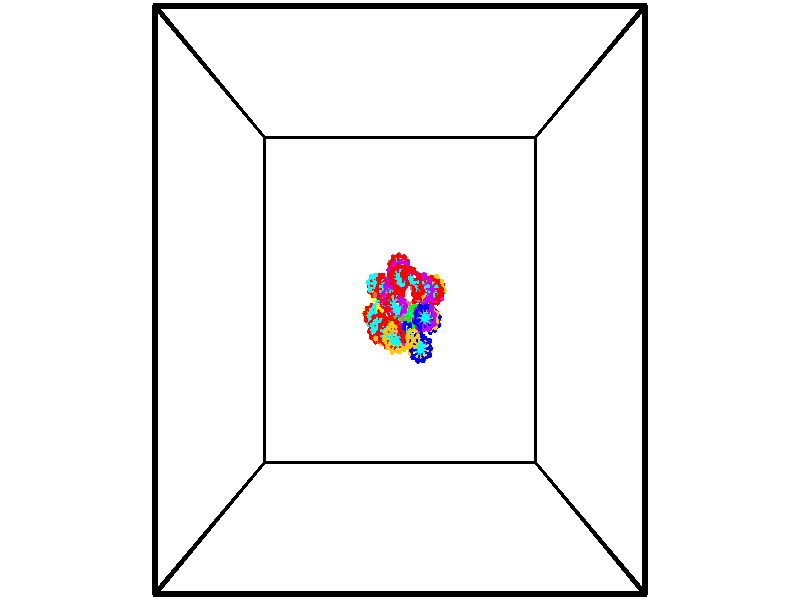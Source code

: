 // switches for output
#declare DRAW_BASES = 1; // possible values are 0, 1; only relevant for DNA ribbons
#declare DRAW_BASES_TYPE = 3; // possible values are 1, 2, 3; only relevant for DNA ribbons
#declare DRAW_FOG = 0; // set to 1 to enable fog

#include "colors.inc"

#include "transforms.inc"
background { rgb <1, 1, 1>}

#default {
   normal{
       ripples 0.25
       frequency 0.20
       turbulence 0.2
       lambda 5
   }
	finish {
		phong 0.1
		phong_size 40.
	}
}

// original window dimensions: 1024x640


// camera settings

camera {
	sky <-0, 1, 0>
	up <-0, 1, 0>
	right 1.6 * <1, 0, 0>
	location <18.5, 18.5, 82.5562>
	look_at <18.5, 18.5, 18.5>
	direction <0, 0, -64.0562>
	angle 67.0682
}


# declare cpy_camera_pos = <18.5, 18.5, 82.5562>;
# if (DRAW_FOG = 1)
fog {
	fog_type 2
	up vnormalize(cpy_camera_pos)
	color rgbt<1,1,1,0.3>
	distance 1e-5
	fog_alt 3e-3
	fog_offset 29.6
}
# end


// LIGHTS

# declare lum = 6;
global_settings {
	ambient_light rgb lum * <0.05, 0.05, 0.05>
	max_trace_level 15
}# declare cpy_direct_light_amount = 0.25;
light_source
{	1000 * <-1, -1, 1>,
	rgb lum * cpy_direct_light_amount
	parallel
}

light_source
{	1000 * <1, 1, -1>,
	rgb lum * cpy_direct_light_amount
	parallel
}

// strand 0

// nucleotide -1

// particle -1
sphere {
	<22.299526, 17.533253, -1.869879> 0.250000
	pigment { color rgbt <1,0,0,0> }
	no_shadow
}
cylinder {
	<22.206211, 17.223972, -1.634002>,  <22.150223, 17.038404, -1.492476>, 0.100000
	pigment { color rgbt <1,0,0,0> }
	no_shadow
}
cylinder {
	<22.206211, 17.223972, -1.634002>,  <22.299526, 17.533253, -1.869879>, 0.100000
	pigment { color rgbt <1,0,0,0> }
	no_shadow
}

// particle -1
sphere {
	<22.206211, 17.223972, -1.634002> 0.100000
	pigment { color rgbt <1,0,0,0> }
	no_shadow
}
sphere {
	0, 1
	scale<0.080000,0.200000,0.300000>
	matrix <0.821202, 0.168117, 0.545311,
		-0.520772, 0.611471, 0.595735,
		-0.233288, -0.773201, 0.589692,
		22.136225, 16.992012, -1.457095>
	pigment { color rgbt <0,1,1,0> }
	no_shadow
}
cylinder {
	<22.358202, 17.757557, -1.111817>,  <22.299526, 17.533253, -1.869879>, 0.130000
	pigment { color rgbt <1,0,0,0> }
	no_shadow
}

// nucleotide -1

// particle -1
sphere {
	<22.358202, 17.757557, -1.111817> 0.250000
	pigment { color rgbt <1,0,0,0> }
	no_shadow
}
cylinder {
	<22.437042, 17.377193, -1.207250>,  <22.484346, 17.148975, -1.264510>, 0.100000
	pigment { color rgbt <1,0,0,0> }
	no_shadow
}
cylinder {
	<22.437042, 17.377193, -1.207250>,  <22.358202, 17.757557, -1.111817>, 0.100000
	pigment { color rgbt <1,0,0,0> }
	no_shadow
}

// particle -1
sphere {
	<22.437042, 17.377193, -1.207250> 0.100000
	pigment { color rgbt <1,0,0,0> }
	no_shadow
}
sphere {
	0, 1
	scale<0.080000,0.200000,0.300000>
	matrix <0.897833, 0.077335, 0.433491,
		-0.393760, -0.299647, 0.869002,
		0.197099, -0.950911, -0.238581,
		22.496172, 17.091921, -1.278824>
	pigment { color rgbt <0,1,1,0> }
	no_shadow
}
cylinder {
	<22.567081, 17.357447, -0.466383>,  <22.358202, 17.757557, -1.111817>, 0.130000
	pigment { color rgbt <1,0,0,0> }
	no_shadow
}

// nucleotide -1

// particle -1
sphere {
	<22.567081, 17.357447, -0.466383> 0.250000
	pigment { color rgbt <1,0,0,0> }
	no_shadow
}
cylinder {
	<22.687008, 17.165176, -0.796003>,  <22.758965, 17.049814, -0.993776>, 0.100000
	pigment { color rgbt <1,0,0,0> }
	no_shadow
}
cylinder {
	<22.687008, 17.165176, -0.796003>,  <22.567081, 17.357447, -0.466383>, 0.100000
	pigment { color rgbt <1,0,0,0> }
	no_shadow
}

// particle -1
sphere {
	<22.687008, 17.165176, -0.796003> 0.100000
	pigment { color rgbt <1,0,0,0> }
	no_shadow
}
sphere {
	0, 1
	scale<0.080000,0.200000,0.300000>
	matrix <0.947281, 0.047680, 0.316838,
		-0.113006, -0.875600, 0.469632,
		0.299816, -0.480678, -0.824051,
		22.776953, 17.020973, -1.043219>
	pigment { color rgbt <0,1,1,0> }
	no_shadow
}
cylinder {
	<23.252550, 17.138498, -0.218567>,  <22.567081, 17.357447, -0.466383>, 0.130000
	pigment { color rgbt <1,0,0,0> }
	no_shadow
}

// nucleotide -1

// particle -1
sphere {
	<23.252550, 17.138498, -0.218567> 0.250000
	pigment { color rgbt <1,0,0,0> }
	no_shadow
}
cylinder {
	<23.202499, 17.078041, -0.610791>,  <23.172470, 17.041767, -0.846126>, 0.100000
	pigment { color rgbt <1,0,0,0> }
	no_shadow
}
cylinder {
	<23.202499, 17.078041, -0.610791>,  <23.252550, 17.138498, -0.218567>, 0.100000
	pigment { color rgbt <1,0,0,0> }
	no_shadow
}

// particle -1
sphere {
	<23.202499, 17.078041, -0.610791> 0.100000
	pigment { color rgbt <1,0,0,0> }
	no_shadow
}
sphere {
	0, 1
	scale<0.080000,0.200000,0.300000>
	matrix <0.992141, -0.019867, -0.123541,
		-0.000808, -0.988312, 0.152441,
		-0.125126, -0.151144, -0.980561,
		23.164961, 17.032698, -0.904960>
	pigment { color rgbt <0,1,1,0> }
	no_shadow
}
cylinder {
	<23.626728, 16.520338, -0.412407>,  <23.252550, 17.138498, -0.218567>, 0.130000
	pigment { color rgbt <1,0,0,0> }
	no_shadow
}

// nucleotide -1

// particle -1
sphere {
	<23.626728, 16.520338, -0.412407> 0.250000
	pigment { color rgbt <1,0,0,0> }
	no_shadow
}
cylinder {
	<23.585140, 16.776226, -0.717025>,  <23.560188, 16.929758, -0.899795>, 0.100000
	pigment { color rgbt <1,0,0,0> }
	no_shadow
}
cylinder {
	<23.585140, 16.776226, -0.717025>,  <23.626728, 16.520338, -0.412407>, 0.100000
	pigment { color rgbt <1,0,0,0> }
	no_shadow
}

// particle -1
sphere {
	<23.585140, 16.776226, -0.717025> 0.100000
	pigment { color rgbt <1,0,0,0> }
	no_shadow
}
sphere {
	0, 1
	scale<0.080000,0.200000,0.300000>
	matrix <0.994098, 0.090689, -0.059537,
		0.030977, -0.763239, -0.645373,
		-0.103970, 0.639720, -0.761544,
		23.553949, 16.968142, -0.945488>
	pigment { color rgbt <0,1,1,0> }
	no_shadow
}
cylinder {
	<23.238375, 16.033571, 0.095668>,  <23.626728, 16.520338, -0.412407>, 0.130000
	pigment { color rgbt <1,0,0,0> }
	no_shadow
}

// nucleotide -1

// particle -1
sphere {
	<23.238375, 16.033571, 0.095668> 0.250000
	pigment { color rgbt <1,0,0,0> }
	no_shadow
}
cylinder {
	<23.097862, 15.766548, 0.358261>,  <23.013554, 15.606334, 0.515816>, 0.100000
	pigment { color rgbt <1,0,0,0> }
	no_shadow
}
cylinder {
	<23.097862, 15.766548, 0.358261>,  <23.238375, 16.033571, 0.095668>, 0.100000
	pigment { color rgbt <1,0,0,0> }
	no_shadow
}

// particle -1
sphere {
	<23.097862, 15.766548, 0.358261> 0.100000
	pigment { color rgbt <1,0,0,0> }
	no_shadow
}
sphere {
	0, 1
	scale<0.080000,0.200000,0.300000>
	matrix <-0.800088, 0.578199, 0.159829,
		-0.486272, -0.469097, -0.737217,
		-0.351283, -0.667558, 0.656481,
		22.992477, 15.566280, 0.555205>
	pigment { color rgbt <0,1,1,0> }
	no_shadow
}
cylinder {
	<22.489611, 15.920150, -0.041780>,  <23.238375, 16.033571, 0.095668>, 0.130000
	pigment { color rgbt <1,0,0,0> }
	no_shadow
}

// nucleotide -1

// particle -1
sphere {
	<22.489611, 15.920150, -0.041780> 0.250000
	pigment { color rgbt <1,0,0,0> }
	no_shadow
}
cylinder {
	<22.562500, 15.847561, 0.344766>,  <22.606234, 15.804008, 0.576694>, 0.100000
	pigment { color rgbt <1,0,0,0> }
	no_shadow
}
cylinder {
	<22.562500, 15.847561, 0.344766>,  <22.489611, 15.920150, -0.041780>, 0.100000
	pigment { color rgbt <1,0,0,0> }
	no_shadow
}

// particle -1
sphere {
	<22.562500, 15.847561, 0.344766> 0.100000
	pigment { color rgbt <1,0,0,0> }
	no_shadow
}
sphere {
	0, 1
	scale<0.080000,0.200000,0.300000>
	matrix <-0.759289, 0.598471, 0.255563,
		-0.624719, -0.780321, -0.028733,
		0.182225, -0.181472, 0.966366,
		22.617167, 15.793119, 0.634676>
	pigment { color rgbt <0,1,1,0> }
	no_shadow
}
cylinder {
	<21.862753, 15.789745, 0.313430>,  <22.489611, 15.920150, -0.041780>, 0.130000
	pigment { color rgbt <1,0,0,0> }
	no_shadow
}

// nucleotide -1

// particle -1
sphere {
	<21.862753, 15.789745, 0.313430> 0.250000
	pigment { color rgbt <1,0,0,0> }
	no_shadow
}
cylinder {
	<22.121105, 15.921650, 0.588849>,  <22.276117, 16.000793, 0.754100>, 0.100000
	pigment { color rgbt <1,0,0,0> }
	no_shadow
}
cylinder {
	<22.121105, 15.921650, 0.588849>,  <21.862753, 15.789745, 0.313430>, 0.100000
	pigment { color rgbt <1,0,0,0> }
	no_shadow
}

// particle -1
sphere {
	<22.121105, 15.921650, 0.588849> 0.100000
	pigment { color rgbt <1,0,0,0> }
	no_shadow
}
sphere {
	0, 1
	scale<0.080000,0.200000,0.300000>
	matrix <-0.669262, 0.678513, 0.302834,
		-0.367325, -0.656412, 0.658935,
		0.645880, 0.329762, 0.688547,
		22.314869, 16.020578, 0.795413>
	pigment { color rgbt <0,1,1,0> }
	no_shadow
}
cylinder {
	<21.394041, 15.986471, 0.855953>,  <21.862753, 15.789745, 0.313430>, 0.130000
	pigment { color rgbt <1,0,0,0> }
	no_shadow
}

// nucleotide -1

// particle -1
sphere {
	<21.394041, 15.986471, 0.855953> 0.250000
	pigment { color rgbt <1,0,0,0> }
	no_shadow
}
cylinder {
	<21.752365, 16.163918, 0.866730>,  <21.967360, 16.270386, 0.873197>, 0.100000
	pigment { color rgbt <1,0,0,0> }
	no_shadow
}
cylinder {
	<21.752365, 16.163918, 0.866730>,  <21.394041, 15.986471, 0.855953>, 0.100000
	pigment { color rgbt <1,0,0,0> }
	no_shadow
}

// particle -1
sphere {
	<21.752365, 16.163918, 0.866730> 0.100000
	pigment { color rgbt <1,0,0,0> }
	no_shadow
}
sphere {
	0, 1
	scale<0.080000,0.200000,0.300000>
	matrix <-0.444267, 0.892161, 0.081703,
		0.012206, -0.085161, 0.996292,
		0.895811, 0.443617, 0.026945,
		22.021109, 16.297003, 0.874814>
	pigment { color rgbt <0,1,1,0> }
	no_shadow
}
cylinder {
	<21.652679, 16.319450, 1.507733>,  <21.394041, 15.986471, 0.855953>, 0.130000
	pigment { color rgbt <1,0,0,0> }
	no_shadow
}

// nucleotide -1

// particle -1
sphere {
	<21.652679, 16.319450, 1.507733> 0.250000
	pigment { color rgbt <1,0,0,0> }
	no_shadow
}
cylinder {
	<21.745926, 16.498955, 1.162649>,  <21.801874, 16.606657, 0.955598>, 0.100000
	pigment { color rgbt <1,0,0,0> }
	no_shadow
}
cylinder {
	<21.745926, 16.498955, 1.162649>,  <21.652679, 16.319450, 1.507733>, 0.100000
	pigment { color rgbt <1,0,0,0> }
	no_shadow
}

// particle -1
sphere {
	<21.745926, 16.498955, 1.162649> 0.100000
	pigment { color rgbt <1,0,0,0> }
	no_shadow
}
sphere {
	0, 1
	scale<0.080000,0.200000,0.300000>
	matrix <-0.512072, 0.810840, 0.283410,
		0.826704, 0.375703, 0.418817,
		0.233116, 0.448760, -0.862711,
		21.815861, 16.633583, 0.903836>
	pigment { color rgbt <0,1,1,0> }
	no_shadow
}
cylinder {
	<22.004610, 16.886335, 1.658716>,  <21.652679, 16.319450, 1.507733>, 0.130000
	pigment { color rgbt <1,0,0,0> }
	no_shadow
}

// nucleotide -1

// particle -1
sphere {
	<22.004610, 16.886335, 1.658716> 0.250000
	pigment { color rgbt <1,0,0,0> }
	no_shadow
}
cylinder {
	<21.845406, 16.957355, 1.298702>,  <21.749884, 16.999968, 1.082693>, 0.100000
	pigment { color rgbt <1,0,0,0> }
	no_shadow
}
cylinder {
	<21.845406, 16.957355, 1.298702>,  <22.004610, 16.886335, 1.658716>, 0.100000
	pigment { color rgbt <1,0,0,0> }
	no_shadow
}

// particle -1
sphere {
	<21.845406, 16.957355, 1.298702> 0.100000
	pigment { color rgbt <1,0,0,0> }
	no_shadow
}
sphere {
	0, 1
	scale<0.080000,0.200000,0.300000>
	matrix <-0.413789, 0.840875, 0.348866,
		0.818759, 0.511277, -0.261208,
		-0.398010, 0.177552, -0.900035,
		21.726002, 17.010622, 1.028691>
	pigment { color rgbt <0,1,1,0> }
	no_shadow
}
cylinder {
	<22.101835, 17.513996, 1.423936>,  <22.004610, 16.886335, 1.658716>, 0.130000
	pigment { color rgbt <1,0,0,0> }
	no_shadow
}

// nucleotide -1

// particle -1
sphere {
	<22.101835, 17.513996, 1.423936> 0.250000
	pigment { color rgbt <1,0,0,0> }
	no_shadow
}
cylinder {
	<21.757607, 17.401104, 1.254343>,  <21.551069, 17.333368, 1.152587>, 0.100000
	pigment { color rgbt <1,0,0,0> }
	no_shadow
}
cylinder {
	<21.757607, 17.401104, 1.254343>,  <22.101835, 17.513996, 1.423936>, 0.100000
	pigment { color rgbt <1,0,0,0> }
	no_shadow
}

// particle -1
sphere {
	<21.757607, 17.401104, 1.254343> 0.100000
	pigment { color rgbt <1,0,0,0> }
	no_shadow
}
sphere {
	0, 1
	scale<0.080000,0.200000,0.300000>
	matrix <-0.388785, 0.901764, 0.188858,
		0.329031, 0.327364, -0.885760,
		-0.860572, -0.282230, -0.423982,
		21.499435, 17.316435, 1.127148>
	pigment { color rgbt <0,1,1,0> }
	no_shadow
}
cylinder {
	<21.962597, 17.895876, 0.790778>,  <22.101835, 17.513996, 1.423936>, 0.130000
	pigment { color rgbt <1,0,0,0> }
	no_shadow
}

// nucleotide -1

// particle -1
sphere {
	<21.962597, 17.895876, 0.790778> 0.250000
	pigment { color rgbt <1,0,0,0> }
	no_shadow
}
cylinder {
	<21.645889, 17.763348, 0.996038>,  <21.455864, 17.683830, 1.119195>, 0.100000
	pigment { color rgbt <1,0,0,0> }
	no_shadow
}
cylinder {
	<21.645889, 17.763348, 0.996038>,  <21.962597, 17.895876, 0.790778>, 0.100000
	pigment { color rgbt <1,0,0,0> }
	no_shadow
}

// particle -1
sphere {
	<21.645889, 17.763348, 0.996038> 0.100000
	pigment { color rgbt <1,0,0,0> }
	no_shadow
}
sphere {
	0, 1
	scale<0.080000,0.200000,0.300000>
	matrix <-0.271254, 0.943445, 0.190612,
		-0.547284, 0.011726, -0.836865,
		-0.791771, -0.331322, 0.513152,
		21.408358, 17.663952, 1.149984>
	pigment { color rgbt <0,1,1,0> }
	no_shadow
}
cylinder {
	<21.287560, 18.307011, 0.438670>,  <21.962597, 17.895876, 0.790778>, 0.130000
	pigment { color rgbt <1,0,0,0> }
	no_shadow
}

// nucleotide -1

// particle -1
sphere {
	<21.287560, 18.307011, 0.438670> 0.250000
	pigment { color rgbt <1,0,0,0> }
	no_shadow
}
cylinder {
	<21.292606, 18.180466, 0.818092>,  <21.295635, 18.104540, 1.045745>, 0.100000
	pigment { color rgbt <1,0,0,0> }
	no_shadow
}
cylinder {
	<21.292606, 18.180466, 0.818092>,  <21.287560, 18.307011, 0.438670>, 0.100000
	pigment { color rgbt <1,0,0,0> }
	no_shadow
}

// particle -1
sphere {
	<21.292606, 18.180466, 0.818092> 0.100000
	pigment { color rgbt <1,0,0,0> }
	no_shadow
}
sphere {
	0, 1
	scale<0.080000,0.200000,0.300000>
	matrix <-0.442101, 0.849107, 0.289074,
		-0.896877, -0.423005, -0.129149,
		0.012619, -0.316361, 0.948555,
		21.296392, 18.085558, 1.102659>
	pigment { color rgbt <0,1,1,0> }
	no_shadow
}
cylinder {
	<20.559872, 18.286167, 0.726494>,  <21.287560, 18.307011, 0.438670>, 0.130000
	pigment { color rgbt <1,0,0,0> }
	no_shadow
}

// nucleotide -1

// particle -1
sphere {
	<20.559872, 18.286167, 0.726494> 0.250000
	pigment { color rgbt <1,0,0,0> }
	no_shadow
}
cylinder {
	<20.837051, 18.343361, 1.009160>,  <21.003359, 18.377678, 1.178760>, 0.100000
	pigment { color rgbt <1,0,0,0> }
	no_shadow
}
cylinder {
	<20.837051, 18.343361, 1.009160>,  <20.559872, 18.286167, 0.726494>, 0.100000
	pigment { color rgbt <1,0,0,0> }
	no_shadow
}

// particle -1
sphere {
	<20.837051, 18.343361, 1.009160> 0.100000
	pigment { color rgbt <1,0,0,0> }
	no_shadow
}
sphere {
	0, 1
	scale<0.080000,0.200000,0.300000>
	matrix <-0.514476, 0.784729, 0.345710,
		-0.505109, -0.603122, 0.617340,
		0.692950, 0.142985, 0.706665,
		21.044937, 18.386257, 1.221160>
	pigment { color rgbt <0,1,1,0> }
	no_shadow
}
cylinder {
	<20.283360, 18.328094, 1.356842>,  <20.559872, 18.286167, 0.726494>, 0.130000
	pigment { color rgbt <1,0,0,0> }
	no_shadow
}

// nucleotide -1

// particle -1
sphere {
	<20.283360, 18.328094, 1.356842> 0.250000
	pigment { color rgbt <1,0,0,0> }
	no_shadow
}
cylinder {
	<20.620068, 18.543190, 1.375863>,  <20.822092, 18.672247, 1.387275>, 0.100000
	pigment { color rgbt <1,0,0,0> }
	no_shadow
}
cylinder {
	<20.620068, 18.543190, 1.375863>,  <20.283360, 18.328094, 1.356842>, 0.100000
	pigment { color rgbt <1,0,0,0> }
	no_shadow
}

// particle -1
sphere {
	<20.620068, 18.543190, 1.375863> 0.100000
	pigment { color rgbt <1,0,0,0> }
	no_shadow
}
sphere {
	0, 1
	scale<0.080000,0.200000,0.300000>
	matrix <-0.500862, 0.745102, 0.440409,
		0.201393, -0.394540, 0.896537,
		0.841771, 0.537736, 0.047552,
		20.872599, 18.704512, 1.390129>
	pigment { color rgbt <0,1,1,0> }
	no_shadow
}
cylinder {
	<20.534069, 18.494228, 2.035524>,  <20.283360, 18.328094, 1.356842>, 0.130000
	pigment { color rgbt <1,0,0,0> }
	no_shadow
}

// nucleotide -1

// particle -1
sphere {
	<20.534069, 18.494228, 2.035524> 0.250000
	pigment { color rgbt <1,0,0,0> }
	no_shadow
}
cylinder {
	<20.654404, 18.803051, 1.811587>,  <20.726604, 18.988344, 1.677225>, 0.100000
	pigment { color rgbt <1,0,0,0> }
	no_shadow
}
cylinder {
	<20.654404, 18.803051, 1.811587>,  <20.534069, 18.494228, 2.035524>, 0.100000
	pigment { color rgbt <1,0,0,0> }
	no_shadow
}

// particle -1
sphere {
	<20.654404, 18.803051, 1.811587> 0.100000
	pigment { color rgbt <1,0,0,0> }
	no_shadow
}
sphere {
	0, 1
	scale<0.080000,0.200000,0.300000>
	matrix <-0.464540, 0.631316, 0.621001,
		0.832887, 0.073251, 0.548574,
		0.300835, 0.772058, -0.559843,
		20.744654, 19.034668, 1.643634>
	pigment { color rgbt <0,1,1,0> }
	no_shadow
}
cylinder {
	<21.064497, 18.841774, 2.385806>,  <20.534069, 18.494228, 2.035524>, 0.130000
	pigment { color rgbt <1,0,0,0> }
	no_shadow
}

// nucleotide -1

// particle -1
sphere {
	<21.064497, 18.841774, 2.385806> 0.250000
	pigment { color rgbt <1,0,0,0> }
	no_shadow
}
cylinder {
	<20.826599, 19.085697, 2.176267>,  <20.683861, 19.232052, 2.050544>, 0.100000
	pigment { color rgbt <1,0,0,0> }
	no_shadow
}
cylinder {
	<20.826599, 19.085697, 2.176267>,  <21.064497, 18.841774, 2.385806>, 0.100000
	pigment { color rgbt <1,0,0,0> }
	no_shadow
}

// particle -1
sphere {
	<20.826599, 19.085697, 2.176267> 0.100000
	pigment { color rgbt <1,0,0,0> }
	no_shadow
}
sphere {
	0, 1
	scale<0.080000,0.200000,0.300000>
	matrix <-0.162453, 0.547012, 0.821211,
		0.787331, 0.573509, -0.226266,
		-0.594742, 0.609808, -0.523848,
		20.648176, 19.268639, 2.019113>
	pigment { color rgbt <0,1,1,0> }
	no_shadow
}
cylinder {
	<21.277807, 19.544054, 2.368330>,  <21.064497, 18.841774, 2.385806>, 0.130000
	pigment { color rgbt <1,0,0,0> }
	no_shadow
}

// nucleotide -1

// particle -1
sphere {
	<21.277807, 19.544054, 2.368330> 0.250000
	pigment { color rgbt <1,0,0,0> }
	no_shadow
}
cylinder {
	<20.877892, 19.536251, 2.365763>,  <20.637941, 19.531570, 2.364224>, 0.100000
	pigment { color rgbt <1,0,0,0> }
	no_shadow
}
cylinder {
	<20.877892, 19.536251, 2.365763>,  <21.277807, 19.544054, 2.368330>, 0.100000
	pigment { color rgbt <1,0,0,0> }
	no_shadow
}

// particle -1
sphere {
	<20.877892, 19.536251, 2.365763> 0.100000
	pigment { color rgbt <1,0,0,0> }
	no_shadow
}
sphere {
	0, 1
	scale<0.080000,0.200000,0.300000>
	matrix <-0.015342, 0.501926, 0.864774,
		-0.013648, 0.864691, -0.502120,
		-0.999789, -0.019506, -0.006416,
		20.577955, 19.530399, 2.363839>
	pigment { color rgbt <0,1,1,0> }
	no_shadow
}
cylinder {
	<21.020311, 20.268808, 2.384218>,  <21.277807, 19.544054, 2.368330>, 0.130000
	pigment { color rgbt <1,0,0,0> }
	no_shadow
}

// nucleotide -1

// particle -1
sphere {
	<21.020311, 20.268808, 2.384218> 0.250000
	pigment { color rgbt <1,0,0,0> }
	no_shadow
}
cylinder {
	<20.756218, 20.009930, 2.536653>,  <20.597763, 19.854603, 2.628114>, 0.100000
	pigment { color rgbt <1,0,0,0> }
	no_shadow
}
cylinder {
	<20.756218, 20.009930, 2.536653>,  <21.020311, 20.268808, 2.384218>, 0.100000
	pigment { color rgbt <1,0,0,0> }
	no_shadow
}

// particle -1
sphere {
	<20.756218, 20.009930, 2.536653> 0.100000
	pigment { color rgbt <1,0,0,0> }
	no_shadow
}
sphere {
	0, 1
	scale<0.080000,0.200000,0.300000>
	matrix <-0.079252, 0.564599, 0.821552,
		-0.746869, 0.512213, -0.424059,
		-0.660232, -0.647199, 0.381087,
		20.558147, 19.815769, 2.650979>
	pigment { color rgbt <0,1,1,0> }
	no_shadow
}
cylinder {
	<20.362459, 20.665108, 2.729486>,  <21.020311, 20.268808, 2.384218>, 0.130000
	pigment { color rgbt <1,0,0,0> }
	no_shadow
}

// nucleotide -1

// particle -1
sphere {
	<20.362459, 20.665108, 2.729486> 0.250000
	pigment { color rgbt <1,0,0,0> }
	no_shadow
}
cylinder {
	<20.491615, 20.331821, 2.909038>,  <20.569109, 20.131849, 3.016770>, 0.100000
	pigment { color rgbt <1,0,0,0> }
	no_shadow
}
cylinder {
	<20.491615, 20.331821, 2.909038>,  <20.362459, 20.665108, 2.729486>, 0.100000
	pigment { color rgbt <1,0,0,0> }
	no_shadow
}

// particle -1
sphere {
	<20.491615, 20.331821, 2.909038> 0.100000
	pigment { color rgbt <1,0,0,0> }
	no_shadow
}
sphere {
	0, 1
	scale<0.080000,0.200000,0.300000>
	matrix <0.131237, 0.509121, 0.850631,
		-0.937293, -0.215751, 0.273739,
		0.322890, -0.833215, 0.448881,
		20.588482, 20.081858, 3.043703>
	pigment { color rgbt <0,1,1,0> }
	no_shadow
}
cylinder {
	<20.061510, 20.653664, 3.337840>,  <20.362459, 20.665108, 2.729486>, 0.130000
	pigment { color rgbt <1,0,0,0> }
	no_shadow
}

// nucleotide -1

// particle -1
sphere {
	<20.061510, 20.653664, 3.337840> 0.250000
	pigment { color rgbt <1,0,0,0> }
	no_shadow
}
cylinder {
	<20.388371, 20.423519, 3.351835>,  <20.584486, 20.285433, 3.360233>, 0.100000
	pigment { color rgbt <1,0,0,0> }
	no_shadow
}
cylinder {
	<20.388371, 20.423519, 3.351835>,  <20.061510, 20.653664, 3.337840>, 0.100000
	pigment { color rgbt <1,0,0,0> }
	no_shadow
}

// particle -1
sphere {
	<20.388371, 20.423519, 3.351835> 0.100000
	pigment { color rgbt <1,0,0,0> }
	no_shadow
}
sphere {
	0, 1
	scale<0.080000,0.200000,0.300000>
	matrix <0.216713, 0.362895, 0.906279,
		-0.534136, -0.732984, 0.421229,
		0.817150, -0.575362, 0.034988,
		20.633516, 20.250910, 3.362332>
	pigment { color rgbt <0,1,1,0> }
	no_shadow
}
cylinder {
	<20.088026, 20.128042, 3.941206>,  <20.061510, 20.653664, 3.337840>, 0.130000
	pigment { color rgbt <1,0,0,0> }
	no_shadow
}

// nucleotide -1

// particle -1
sphere {
	<20.088026, 20.128042, 3.941206> 0.250000
	pigment { color rgbt <1,0,0,0> }
	no_shadow
}
cylinder {
	<20.461372, 20.230145, 3.840270>,  <20.685379, 20.291407, 3.779709>, 0.100000
	pigment { color rgbt <1,0,0,0> }
	no_shadow
}
cylinder {
	<20.461372, 20.230145, 3.840270>,  <20.088026, 20.128042, 3.941206>, 0.100000
	pigment { color rgbt <1,0,0,0> }
	no_shadow
}

// particle -1
sphere {
	<20.461372, 20.230145, 3.840270> 0.100000
	pigment { color rgbt <1,0,0,0> }
	no_shadow
}
sphere {
	0, 1
	scale<0.080000,0.200000,0.300000>
	matrix <0.225511, 0.129909, 0.965540,
		0.279243, -0.958106, 0.063689,
		0.933364, 0.255258, -0.252340,
		20.741381, 20.306723, 3.764568>
	pigment { color rgbt <0,1,1,0> }
	no_shadow
}
cylinder {
	<20.473368, 19.643486, 4.390126>,  <20.088026, 20.128042, 3.941206>, 0.130000
	pigment { color rgbt <1,0,0,0> }
	no_shadow
}

// nucleotide -1

// particle -1
sphere {
	<20.473368, 19.643486, 4.390126> 0.250000
	pigment { color rgbt <1,0,0,0> }
	no_shadow
}
cylinder {
	<20.721848, 19.933224, 4.270504>,  <20.870935, 20.107067, 4.198731>, 0.100000
	pigment { color rgbt <1,0,0,0> }
	no_shadow
}
cylinder {
	<20.721848, 19.933224, 4.270504>,  <20.473368, 19.643486, 4.390126>, 0.100000
	pigment { color rgbt <1,0,0,0> }
	no_shadow
}

// particle -1
sphere {
	<20.721848, 19.933224, 4.270504> 0.100000
	pigment { color rgbt <1,0,0,0> }
	no_shadow
}
sphere {
	0, 1
	scale<0.080000,0.200000,0.300000>
	matrix <0.385688, 0.049601, 0.921295,
		0.682170, -0.687650, -0.248559,
		0.621200, 0.724346, -0.299054,
		20.908207, 20.150528, 4.180788>
	pigment { color rgbt <0,1,1,0> }
	no_shadow
}
cylinder {
	<21.231886, 19.516815, 4.562111>,  <20.473368, 19.643486, 4.390126>, 0.130000
	pigment { color rgbt <1,0,0,0> }
	no_shadow
}

// nucleotide -1

// particle -1
sphere {
	<21.231886, 19.516815, 4.562111> 0.250000
	pigment { color rgbt <1,0,0,0> }
	no_shadow
}
cylinder {
	<21.159866, 19.908531, 4.525065>,  <21.116655, 20.143560, 4.502838>, 0.100000
	pigment { color rgbt <1,0,0,0> }
	no_shadow
}
cylinder {
	<21.159866, 19.908531, 4.525065>,  <21.231886, 19.516815, 4.562111>, 0.100000
	pigment { color rgbt <1,0,0,0> }
	no_shadow
}

// particle -1
sphere {
	<21.159866, 19.908531, 4.525065> 0.100000
	pigment { color rgbt <1,0,0,0> }
	no_shadow
}
sphere {
	0, 1
	scale<0.080000,0.200000,0.300000>
	matrix <0.402637, 0.159276, 0.901395,
		0.897477, 0.125005, -0.422976,
		-0.180049, 0.979288, -0.092615,
		21.105852, 20.202318, 4.497281>
	pigment { color rgbt <0,1,1,0> }
	no_shadow
}
cylinder {
	<21.809530, 19.996778, 4.749396>,  <21.231886, 19.516815, 4.562111>, 0.130000
	pigment { color rgbt <1,0,0,0> }
	no_shadow
}

// nucleotide -1

// particle -1
sphere {
	<21.809530, 19.996778, 4.749396> 0.250000
	pigment { color rgbt <1,0,0,0> }
	no_shadow
}
cylinder {
	<21.505367, 20.243961, 4.829304>,  <21.322868, 20.392271, 4.877248>, 0.100000
	pigment { color rgbt <1,0,0,0> }
	no_shadow
}
cylinder {
	<21.505367, 20.243961, 4.829304>,  <21.809530, 19.996778, 4.749396>, 0.100000
	pigment { color rgbt <1,0,0,0> }
	no_shadow
}

// particle -1
sphere {
	<21.505367, 20.243961, 4.829304> 0.100000
	pigment { color rgbt <1,0,0,0> }
	no_shadow
}
sphere {
	0, 1
	scale<0.080000,0.200000,0.300000>
	matrix <0.448230, 0.276778, 0.849990,
		0.469964, 0.735884, -0.487451,
		-0.760410, 0.617956, 0.199770,
		21.277245, 20.429348, 4.889235>
	pigment { color rgbt <0,1,1,0> }
	no_shadow
}
cylinder {
	<22.092924, 20.580851, 5.143440>,  <21.809530, 19.996778, 4.749396>, 0.130000
	pigment { color rgbt <1,0,0,0> }
	no_shadow
}

// nucleotide -1

// particle -1
sphere {
	<22.092924, 20.580851, 5.143440> 0.250000
	pigment { color rgbt <1,0,0,0> }
	no_shadow
}
cylinder {
	<21.701733, 20.600708, 5.224527>,  <21.467018, 20.612623, 5.273180>, 0.100000
	pigment { color rgbt <1,0,0,0> }
	no_shadow
}
cylinder {
	<21.701733, 20.600708, 5.224527>,  <22.092924, 20.580851, 5.143440>, 0.100000
	pigment { color rgbt <1,0,0,0> }
	no_shadow
}

// particle -1
sphere {
	<21.701733, 20.600708, 5.224527> 0.100000
	pigment { color rgbt <1,0,0,0> }
	no_shadow
}
sphere {
	0, 1
	scale<0.080000,0.200000,0.300000>
	matrix <0.206893, 0.358480, 0.910323,
		-0.027478, 0.932216, -0.360857,
		-0.977978, 0.049645, 0.202719,
		21.408339, 20.615601, 5.285343>
	pigment { color rgbt <0,1,1,0> }
	no_shadow
}
cylinder {
	<22.204948, 20.494371, 5.873408>,  <22.092924, 20.580851, 5.143440>, 0.130000
	pigment { color rgbt <1,0,0,0> }
	no_shadow
}

// nucleotide -1

// particle -1
sphere {
	<22.204948, 20.494371, 5.873408> 0.250000
	pigment { color rgbt <1,0,0,0> }
	no_shadow
}
cylinder {
	<21.843342, 20.468472, 5.704380>,  <21.626379, 20.452932, 5.602963>, 0.100000
	pigment { color rgbt <1,0,0,0> }
	no_shadow
}
cylinder {
	<21.843342, 20.468472, 5.704380>,  <22.204948, 20.494371, 5.873408>, 0.100000
	pigment { color rgbt <1,0,0,0> }
	no_shadow
}

// particle -1
sphere {
	<21.843342, 20.468472, 5.704380> 0.100000
	pigment { color rgbt <1,0,0,0> }
	no_shadow
}
sphere {
	0, 1
	scale<0.080000,0.200000,0.300000>
	matrix <-0.395117, -0.250839, 0.883721,
		-0.163218, 0.965861, 0.201178,
		-0.904015, -0.064750, -0.422570,
		21.572138, 20.449047, 5.577609>
	pigment { color rgbt <0,1,1,0> }
	no_shadow
}
cylinder {
	<21.698185, 20.779467, 6.245815>,  <22.204948, 20.494371, 5.873408>, 0.130000
	pigment { color rgbt <1,0,0,0> }
	no_shadow
}

// nucleotide -1

// particle -1
sphere {
	<21.698185, 20.779467, 6.245815> 0.250000
	pigment { color rgbt <1,0,0,0> }
	no_shadow
}
cylinder {
	<21.493298, 20.496155, 6.051508>,  <21.370365, 20.326168, 5.934924>, 0.100000
	pigment { color rgbt <1,0,0,0> }
	no_shadow
}
cylinder {
	<21.493298, 20.496155, 6.051508>,  <21.698185, 20.779467, 6.245815>, 0.100000
	pigment { color rgbt <1,0,0,0> }
	no_shadow
}

// particle -1
sphere {
	<21.493298, 20.496155, 6.051508> 0.100000
	pigment { color rgbt <1,0,0,0> }
	no_shadow
}
sphere {
	0, 1
	scale<0.080000,0.200000,0.300000>
	matrix <-0.240154, -0.424922, 0.872793,
		-0.824595, 0.563721, 0.047557,
		-0.512220, -0.708280, -0.485768,
		21.339632, 20.283670, 5.905777>
	pigment { color rgbt <0,1,1,0> }
	no_shadow
}
cylinder {
	<20.966837, 20.748196, 6.344844>,  <21.698185, 20.779467, 6.245815>, 0.130000
	pigment { color rgbt <1,0,0,0> }
	no_shadow
}

// nucleotide -1

// particle -1
sphere {
	<20.966837, 20.748196, 6.344844> 0.250000
	pigment { color rgbt <1,0,0,0> }
	no_shadow
}
cylinder {
	<21.151257, 20.399426, 6.278901>,  <21.261908, 20.190163, 6.239335>, 0.100000
	pigment { color rgbt <1,0,0,0> }
	no_shadow
}
cylinder {
	<21.151257, 20.399426, 6.278901>,  <20.966837, 20.748196, 6.344844>, 0.100000
	pigment { color rgbt <1,0,0,0> }
	no_shadow
}

// particle -1
sphere {
	<21.151257, 20.399426, 6.278901> 0.100000
	pigment { color rgbt <1,0,0,0> }
	no_shadow
}
sphere {
	0, 1
	scale<0.080000,0.200000,0.300000>
	matrix <-0.318189, -0.335869, 0.886537,
		-0.828366, -0.356281, -0.432290,
		0.461049, -0.871927, -0.164858,
		21.289572, 20.137848, 6.229444>
	pigment { color rgbt <0,1,1,0> }
	no_shadow
}
cylinder {
	<20.523273, 20.095997, 6.314393>,  <20.966837, 20.748196, 6.344844>, 0.130000
	pigment { color rgbt <1,0,0,0> }
	no_shadow
}

// nucleotide -1

// particle -1
sphere {
	<20.523273, 20.095997, 6.314393> 0.250000
	pigment { color rgbt <1,0,0,0> }
	no_shadow
}
cylinder {
	<20.889107, 20.015591, 6.454751>,  <21.108606, 19.967346, 6.538966>, 0.100000
	pigment { color rgbt <1,0,0,0> }
	no_shadow
}
cylinder {
	<20.889107, 20.015591, 6.454751>,  <20.523273, 20.095997, 6.314393>, 0.100000
	pigment { color rgbt <1,0,0,0> }
	no_shadow
}

// particle -1
sphere {
	<20.889107, 20.015591, 6.454751> 0.100000
	pigment { color rgbt <1,0,0,0> }
	no_shadow
}
sphere {
	0, 1
	scale<0.080000,0.200000,0.300000>
	matrix <-0.400274, -0.326425, 0.856287,
		-0.057584, -0.923602, -0.379004,
		0.914584, -0.201014, 0.350897,
		21.163483, 19.955286, 6.560020>
	pigment { color rgbt <0,1,1,0> }
	no_shadow
}
cylinder {
	<20.192255, 19.722923, 6.882818>,  <20.523273, 20.095997, 6.314393>, 0.130000
	pigment { color rgbt <1,0,0,0> }
	no_shadow
}

// nucleotide -1

// particle -1
sphere {
	<20.192255, 19.722923, 6.882818> 0.250000
	pigment { color rgbt <1,0,0,0> }
	no_shadow
}
cylinder {
	<20.585117, 19.774399, 6.937675>,  <20.820835, 19.805285, 6.970588>, 0.100000
	pigment { color rgbt <1,0,0,0> }
	no_shadow
}
cylinder {
	<20.585117, 19.774399, 6.937675>,  <20.192255, 19.722923, 6.882818>, 0.100000
	pigment { color rgbt <1,0,0,0> }
	no_shadow
}

// particle -1
sphere {
	<20.585117, 19.774399, 6.937675> 0.100000
	pigment { color rgbt <1,0,0,0> }
	no_shadow
}
sphere {
	0, 1
	scale<0.080000,0.200000,0.300000>
	matrix <-0.049342, -0.527346, 0.848217,
		0.181478, -0.839848, -0.511586,
		0.982156, 0.128690, 0.137141,
		20.879765, 19.813005, 6.978817>
	pigment { color rgbt <0,1,1,0> }
	no_shadow
}
cylinder {
	<20.549395, 18.983095, 6.981660>,  <20.192255, 19.722923, 6.882818>, 0.130000
	pigment { color rgbt <1,0,0,0> }
	no_shadow
}

// nucleotide -1

// particle -1
sphere {
	<20.549395, 18.983095, 6.981660> 0.250000
	pigment { color rgbt <1,0,0,0> }
	no_shadow
}
cylinder {
	<20.671349, 19.322842, 7.153996>,  <20.744520, 19.526690, 7.257397>, 0.100000
	pigment { color rgbt <1,0,0,0> }
	no_shadow
}
cylinder {
	<20.671349, 19.322842, 7.153996>,  <20.549395, 18.983095, 6.981660>, 0.100000
	pigment { color rgbt <1,0,0,0> }
	no_shadow
}

// particle -1
sphere {
	<20.671349, 19.322842, 7.153996> 0.100000
	pigment { color rgbt <1,0,0,0> }
	no_shadow
}
sphere {
	0, 1
	scale<0.080000,0.200000,0.300000>
	matrix <-0.114392, -0.416443, 0.901937,
		0.945495, -0.324270, -0.029806,
		0.304884, 0.849367, 0.430839,
		20.762814, 19.577652, 7.283247>
	pigment { color rgbt <0,1,1,0> }
	no_shadow
}
cylinder {
	<20.303423, 19.005966, 7.725418>,  <20.549395, 18.983095, 6.981660>, 0.130000
	pigment { color rgbt <1,0,0,0> }
	no_shadow
}

// nucleotide -1

// particle -1
sphere {
	<20.303423, 19.005966, 7.725418> 0.250000
	pigment { color rgbt <1,0,0,0> }
	no_shadow
}
cylinder {
	<20.626759, 19.233528, 7.664840>,  <20.820759, 19.370066, 7.628493>, 0.100000
	pigment { color rgbt <1,0,0,0> }
	no_shadow
}
cylinder {
	<20.626759, 19.233528, 7.664840>,  <20.303423, 19.005966, 7.725418>, 0.100000
	pigment { color rgbt <1,0,0,0> }
	no_shadow
}

// particle -1
sphere {
	<20.626759, 19.233528, 7.664840> 0.100000
	pigment { color rgbt <1,0,0,0> }
	no_shadow
}
sphere {
	0, 1
	scale<0.080000,0.200000,0.300000>
	matrix <0.180404, 0.005504, 0.983577,
		0.560398, -0.822383, -0.098183,
		0.808337, 0.568907, -0.151446,
		20.869259, 19.404200, 7.619406>
	pigment { color rgbt <0,1,1,0> }
	no_shadow
}
cylinder {
	<20.878433, 18.650749, 7.908435>,  <20.303423, 19.005966, 7.725418>, 0.130000
	pigment { color rgbt <1,0,0,0> }
	no_shadow
}

// nucleotide -1

// particle -1
sphere {
	<20.878433, 18.650749, 7.908435> 0.250000
	pigment { color rgbt <1,0,0,0> }
	no_shadow
}
cylinder {
	<20.903843, 19.046600, 7.959968>,  <20.919088, 19.284111, 7.990887>, 0.100000
	pigment { color rgbt <1,0,0,0> }
	no_shadow
}
cylinder {
	<20.903843, 19.046600, 7.959968>,  <20.878433, 18.650749, 7.908435>, 0.100000
	pigment { color rgbt <1,0,0,0> }
	no_shadow
}

// particle -1
sphere {
	<20.903843, 19.046600, 7.959968> 0.100000
	pigment { color rgbt <1,0,0,0> }
	no_shadow
}
sphere {
	0, 1
	scale<0.080000,0.200000,0.300000>
	matrix <0.286439, -0.141741, 0.947556,
		0.955990, -0.023291, -0.292473,
		0.063525, 0.989630, 0.128831,
		20.922901, 19.343489, 7.998617>
	pigment { color rgbt <0,1,1,0> }
	no_shadow
}
cylinder {
	<21.483536, 18.742620, 8.324225>,  <20.878433, 18.650749, 7.908435>, 0.130000
	pigment { color rgbt <1,0,0,0> }
	no_shadow
}

// nucleotide -1

// particle -1
sphere {
	<21.483536, 18.742620, 8.324225> 0.250000
	pigment { color rgbt <1,0,0,0> }
	no_shadow
}
cylinder {
	<21.273945, 19.080952, 8.364279>,  <21.148191, 19.283951, 8.388310>, 0.100000
	pigment { color rgbt <1,0,0,0> }
	no_shadow
}
cylinder {
	<21.273945, 19.080952, 8.364279>,  <21.483536, 18.742620, 8.324225>, 0.100000
	pigment { color rgbt <1,0,0,0> }
	no_shadow
}

// particle -1
sphere {
	<21.273945, 19.080952, 8.364279> 0.100000
	pigment { color rgbt <1,0,0,0> }
	no_shadow
}
sphere {
	0, 1
	scale<0.080000,0.200000,0.300000>
	matrix <0.195503, 0.005011, 0.980690,
		0.828992, 0.533434, -0.167987,
		-0.523976, 0.845827, 0.100134,
		21.116753, 19.334700, 8.394319>
	pigment { color rgbt <0,1,1,0> }
	no_shadow
}
cylinder {
	<21.895020, 19.198086, 8.659482>,  <21.483536, 18.742620, 8.324225>, 0.130000
	pigment { color rgbt <1,0,0,0> }
	no_shadow
}

// nucleotide -1

// particle -1
sphere {
	<21.895020, 19.198086, 8.659482> 0.250000
	pigment { color rgbt <1,0,0,0> }
	no_shadow
}
cylinder {
	<21.516479, 19.314808, 8.715004>,  <21.289354, 19.384842, 8.748318>, 0.100000
	pigment { color rgbt <1,0,0,0> }
	no_shadow
}
cylinder {
	<21.516479, 19.314808, 8.715004>,  <21.895020, 19.198086, 8.659482>, 0.100000
	pigment { color rgbt <1,0,0,0> }
	no_shadow
}

// particle -1
sphere {
	<21.516479, 19.314808, 8.715004> 0.100000
	pigment { color rgbt <1,0,0,0> }
	no_shadow
}
sphere {
	0, 1
	scale<0.080000,0.200000,0.300000>
	matrix <0.165716, 0.069495, 0.983722,
		0.277409, 0.953950, -0.114123,
		-0.946352, 0.291805, 0.138806,
		21.232574, 19.402349, 8.756646>
	pigment { color rgbt <0,1,1,0> }
	no_shadow
}
cylinder {
	<21.956793, 19.737627, 9.040002>,  <21.895020, 19.198086, 8.659482>, 0.130000
	pigment { color rgbt <1,0,0,0> }
	no_shadow
}

// nucleotide -1

// particle -1
sphere {
	<21.956793, 19.737627, 9.040002> 0.250000
	pigment { color rgbt <1,0,0,0> }
	no_shadow
}
cylinder {
	<21.571293, 19.645958, 9.094647>,  <21.339993, 19.590956, 9.127435>, 0.100000
	pigment { color rgbt <1,0,0,0> }
	no_shadow
}
cylinder {
	<21.571293, 19.645958, 9.094647>,  <21.956793, 19.737627, 9.040002>, 0.100000
	pigment { color rgbt <1,0,0,0> }
	no_shadow
}

// particle -1
sphere {
	<21.571293, 19.645958, 9.094647> 0.100000
	pigment { color rgbt <1,0,0,0> }
	no_shadow
}
sphere {
	0, 1
	scale<0.080000,0.200000,0.300000>
	matrix <0.114875, 0.105718, 0.987738,
		-0.240806, 0.967628, -0.075560,
		-0.963751, -0.229173, 0.136614,
		21.282167, 19.577206, 9.135632>
	pigment { color rgbt <0,1,1,0> }
	no_shadow
}
cylinder {
	<21.781948, 20.110409, 9.550795>,  <21.956793, 19.737627, 9.040002>, 0.130000
	pigment { color rgbt <1,0,0,0> }
	no_shadow
}

// nucleotide -1

// particle -1
sphere {
	<21.781948, 20.110409, 9.550795> 0.250000
	pigment { color rgbt <1,0,0,0> }
	no_shadow
}
cylinder {
	<21.528988, 19.800781, 9.562690>,  <21.377211, 19.615005, 9.569827>, 0.100000
	pigment { color rgbt <1,0,0,0> }
	no_shadow
}
cylinder {
	<21.528988, 19.800781, 9.562690>,  <21.781948, 20.110409, 9.550795>, 0.100000
	pigment { color rgbt <1,0,0,0> }
	no_shadow
}

// particle -1
sphere {
	<21.528988, 19.800781, 9.562690> 0.100000
	pigment { color rgbt <1,0,0,0> }
	no_shadow
}
sphere {
	0, 1
	scale<0.080000,0.200000,0.300000>
	matrix <0.238076, -0.157686, 0.958361,
		-0.737148, 0.613150, 0.284008,
		-0.632403, -0.774069, 0.029739,
		21.339268, 19.568562, 9.571611>
	pigment { color rgbt <0,1,1,0> }
	no_shadow
}
cylinder {
	<21.463730, 20.198576, 10.189571>,  <21.781948, 20.110409, 9.550795>, 0.130000
	pigment { color rgbt <1,0,0,0> }
	no_shadow
}

// nucleotide -1

// particle -1
sphere {
	<21.463730, 20.198576, 10.189571> 0.250000
	pigment { color rgbt <1,0,0,0> }
	no_shadow
}
cylinder {
	<21.405373, 19.826336, 10.055289>,  <21.370358, 19.602991, 9.974720>, 0.100000
	pigment { color rgbt <1,0,0,0> }
	no_shadow
}
cylinder {
	<21.405373, 19.826336, 10.055289>,  <21.463730, 20.198576, 10.189571>, 0.100000
	pigment { color rgbt <1,0,0,0> }
	no_shadow
}

// particle -1
sphere {
	<21.405373, 19.826336, 10.055289> 0.100000
	pigment { color rgbt <1,0,0,0> }
	no_shadow
}
sphere {
	0, 1
	scale<0.080000,0.200000,0.300000>
	matrix <0.013624, -0.341195, 0.939894,
		-0.989206, 0.132553, 0.062457,
		-0.145895, -0.930600, -0.335706,
		21.361605, 19.547155, 9.954577>
	pigment { color rgbt <0,1,1,0> }
	no_shadow
}
cylinder {
	<20.916250, 19.914755, 10.616755>,  <21.463730, 20.198576, 10.189571>, 0.130000
	pigment { color rgbt <1,0,0,0> }
	no_shadow
}

// nucleotide -1

// particle -1
sphere {
	<20.916250, 19.914755, 10.616755> 0.250000
	pigment { color rgbt <1,0,0,0> }
	no_shadow
}
cylinder {
	<21.101437, 19.584267, 10.488369>,  <21.212549, 19.385973, 10.411337>, 0.100000
	pigment { color rgbt <1,0,0,0> }
	no_shadow
}
cylinder {
	<21.101437, 19.584267, 10.488369>,  <20.916250, 19.914755, 10.616755>, 0.100000
	pigment { color rgbt <1,0,0,0> }
	no_shadow
}

// particle -1
sphere {
	<21.101437, 19.584267, 10.488369> 0.100000
	pigment { color rgbt <1,0,0,0> }
	no_shadow
}
sphere {
	0, 1
	scale<0.080000,0.200000,0.300000>
	matrix <-0.125137, -0.419409, 0.899131,
		-0.877497, -0.376104, -0.297564,
		0.462968, -0.826222, -0.320966,
		21.240328, 19.336401, 10.392079>
	pigment { color rgbt <0,1,1,0> }
	no_shadow
}
cylinder {
	<20.623199, 19.442223, 10.938437>,  <20.916250, 19.914755, 10.616755>, 0.130000
	pigment { color rgbt <1,0,0,0> }
	no_shadow
}

// nucleotide -1

// particle -1
sphere {
	<20.623199, 19.442223, 10.938437> 0.250000
	pigment { color rgbt <1,0,0,0> }
	no_shadow
}
cylinder {
	<20.966339, 19.272804, 10.822024>,  <21.172224, 19.171152, 10.752177>, 0.100000
	pigment { color rgbt <1,0,0,0> }
	no_shadow
}
cylinder {
	<20.966339, 19.272804, 10.822024>,  <20.623199, 19.442223, 10.938437>, 0.100000
	pigment { color rgbt <1,0,0,0> }
	no_shadow
}

// particle -1
sphere {
	<20.966339, 19.272804, 10.822024> 0.100000
	pigment { color rgbt <1,0,0,0> }
	no_shadow
}
sphere {
	0, 1
	scale<0.080000,0.200000,0.300000>
	matrix <0.083265, -0.444280, 0.892010,
		-0.507112, -0.789443, -0.345858,
		0.857849, -0.423551, -0.291033,
		21.223694, 19.145741, 10.734715>
	pigment { color rgbt <0,1,1,0> }
	no_shadow
}
cylinder {
	<20.697199, 18.763988, 11.233163>,  <20.623199, 19.442223, 10.938437>, 0.130000
	pigment { color rgbt <1,0,0,0> }
	no_shadow
}

// nucleotide -1

// particle -1
sphere {
	<20.697199, 18.763988, 11.233163> 0.250000
	pigment { color rgbt <1,0,0,0> }
	no_shadow
}
cylinder {
	<21.072323, 18.884369, 11.163948>,  <21.297398, 18.956596, 11.122419>, 0.100000
	pigment { color rgbt <1,0,0,0> }
	no_shadow
}
cylinder {
	<21.072323, 18.884369, 11.163948>,  <20.697199, 18.763988, 11.233163>, 0.100000
	pigment { color rgbt <1,0,0,0> }
	no_shadow
}

// particle -1
sphere {
	<21.072323, 18.884369, 11.163948> 0.100000
	pigment { color rgbt <1,0,0,0> }
	no_shadow
}
sphere {
	0, 1
	scale<0.080000,0.200000,0.300000>
	matrix <0.285969, -0.387135, 0.876555,
		0.196811, -0.871525, -0.449121,
		0.937810, 0.300951, -0.173036,
		21.353666, 18.974653, 11.112038>
	pigment { color rgbt <0,1,1,0> }
	no_shadow
}
cylinder {
	<21.131260, 18.336994, 11.647370>,  <20.697199, 18.763988, 11.233163>, 0.130000
	pigment { color rgbt <1,0,0,0> }
	no_shadow
}

// nucleotide -1

// particle -1
sphere {
	<21.131260, 18.336994, 11.647370> 0.250000
	pigment { color rgbt <1,0,0,0> }
	no_shadow
}
cylinder {
	<21.421768, 18.602932, 11.577493>,  <21.596073, 18.762493, 11.535566>, 0.100000
	pigment { color rgbt <1,0,0,0> }
	no_shadow
}
cylinder {
	<21.421768, 18.602932, 11.577493>,  <21.131260, 18.336994, 11.647370>, 0.100000
	pigment { color rgbt <1,0,0,0> }
	no_shadow
}

// particle -1
sphere {
	<21.421768, 18.602932, 11.577493> 0.100000
	pigment { color rgbt <1,0,0,0> }
	no_shadow
}
sphere {
	0, 1
	scale<0.080000,0.200000,0.300000>
	matrix <0.408271, -0.212734, 0.887727,
		0.553035, -0.716051, -0.425938,
		0.726269, 0.664842, -0.174694,
		21.639648, 18.802385, 11.525084>
	pigment { color rgbt <0,1,1,0> }
	no_shadow
}
cylinder {
	<21.602362, 18.016897, 11.956928>,  <21.131260, 18.336994, 11.647370>, 0.130000
	pigment { color rgbt <1,0,0,0> }
	no_shadow
}

// nucleotide -1

// particle -1
sphere {
	<21.602362, 18.016897, 11.956928> 0.250000
	pigment { color rgbt <1,0,0,0> }
	no_shadow
}
cylinder {
	<21.729134, 18.391895, 11.899443>,  <21.805197, 18.616894, 11.864951>, 0.100000
	pigment { color rgbt <1,0,0,0> }
	no_shadow
}
cylinder {
	<21.729134, 18.391895, 11.899443>,  <21.602362, 18.016897, 11.956928>, 0.100000
	pigment { color rgbt <1,0,0,0> }
	no_shadow
}

// particle -1
sphere {
	<21.729134, 18.391895, 11.899443> 0.100000
	pigment { color rgbt <1,0,0,0> }
	no_shadow
}
sphere {
	0, 1
	scale<0.080000,0.200000,0.300000>
	matrix <0.363687, 0.019817, 0.931310,
		0.875949, -0.347428, -0.334675,
		0.316931, 0.937497, -0.143714,
		21.824213, 18.673145, 11.856329>
	pigment { color rgbt <0,1,1,0> }
	no_shadow
}
cylinder {
	<22.285255, 18.053091, 12.202316>,  <21.602362, 18.016897, 11.956928>, 0.130000
	pigment { color rgbt <1,0,0,0> }
	no_shadow
}

// nucleotide -1

// particle -1
sphere {
	<22.285255, 18.053091, 12.202316> 0.250000
	pigment { color rgbt <1,0,0,0> }
	no_shadow
}
cylinder {
	<22.173557, 18.436913, 12.216608>,  <22.106539, 18.667206, 12.225183>, 0.100000
	pigment { color rgbt <1,0,0,0> }
	no_shadow
}
cylinder {
	<22.173557, 18.436913, 12.216608>,  <22.285255, 18.053091, 12.202316>, 0.100000
	pigment { color rgbt <1,0,0,0> }
	no_shadow
}

// particle -1
sphere {
	<22.173557, 18.436913, 12.216608> 0.100000
	pigment { color rgbt <1,0,0,0> }
	no_shadow
}
sphere {
	0, 1
	scale<0.080000,0.200000,0.300000>
	matrix <0.264202, 0.041008, 0.963595,
		0.923157, 0.278520, -0.264968,
		-0.279246, 0.959554, 0.035728,
		22.089783, 18.724779, 12.227326>
	pigment { color rgbt <0,1,1,0> }
	no_shadow
}
cylinder {
	<22.832731, 18.421604, 12.559174>,  <22.285255, 18.053091, 12.202316>, 0.130000
	pigment { color rgbt <1,0,0,0> }
	no_shadow
}

// nucleotide -1

// particle -1
sphere {
	<22.832731, 18.421604, 12.559174> 0.250000
	pigment { color rgbt <1,0,0,0> }
	no_shadow
}
cylinder {
	<22.503761, 18.646183, 12.595822>,  <22.306379, 18.780931, 12.617811>, 0.100000
	pigment { color rgbt <1,0,0,0> }
	no_shadow
}
cylinder {
	<22.503761, 18.646183, 12.595822>,  <22.832731, 18.421604, 12.559174>, 0.100000
	pigment { color rgbt <1,0,0,0> }
	no_shadow
}

// particle -1
sphere {
	<22.503761, 18.646183, 12.595822> 0.100000
	pigment { color rgbt <1,0,0,0> }
	no_shadow
}
sphere {
	0, 1
	scale<0.080000,0.200000,0.300000>
	matrix <0.173589, 0.094305, 0.980292,
		0.541744, 0.822120, -0.175020,
		-0.822423, 0.561449, 0.091622,
		22.257034, 18.814617, 12.623309>
	pigment { color rgbt <0,1,1,0> }
	no_shadow
}
cylinder {
	<22.988176, 18.847944, 13.141783>,  <22.832731, 18.421604, 12.559174>, 0.130000
	pigment { color rgbt <1,0,0,0> }
	no_shadow
}

// nucleotide -1

// particle -1
sphere {
	<22.988176, 18.847944, 13.141783> 0.250000
	pigment { color rgbt <1,0,0,0> }
	no_shadow
}
cylinder {
	<22.594990, 18.902378, 13.092370>,  <22.359077, 18.935038, 13.062722>, 0.100000
	pigment { color rgbt <1,0,0,0> }
	no_shadow
}
cylinder {
	<22.594990, 18.902378, 13.092370>,  <22.988176, 18.847944, 13.141783>, 0.100000
	pigment { color rgbt <1,0,0,0> }
	no_shadow
}

// particle -1
sphere {
	<22.594990, 18.902378, 13.092370> 0.100000
	pigment { color rgbt <1,0,0,0> }
	no_shadow
}
sphere {
	0, 1
	scale<0.080000,0.200000,0.300000>
	matrix <-0.092343, 0.215447, 0.972140,
		0.158907, 0.966987, -0.199210,
		-0.982965, 0.136084, -0.123531,
		22.300100, 18.943203, 13.055311>
	pigment { color rgbt <0,1,1,0> }
	no_shadow
}
cylinder {
	<22.848276, 19.438208, 13.551725>,  <22.988176, 18.847944, 13.141783>, 0.130000
	pigment { color rgbt <1,0,0,0> }
	no_shadow
}

// nucleotide -1

// particle -1
sphere {
	<22.848276, 19.438208, 13.551725> 0.250000
	pigment { color rgbt <1,0,0,0> }
	no_shadow
}
cylinder {
	<22.508678, 19.231270, 13.508716>,  <22.304920, 19.107107, 13.482910>, 0.100000
	pigment { color rgbt <1,0,0,0> }
	no_shadow
}
cylinder {
	<22.508678, 19.231270, 13.508716>,  <22.848276, 19.438208, 13.551725>, 0.100000
	pigment { color rgbt <1,0,0,0> }
	no_shadow
}

// particle -1
sphere {
	<22.508678, 19.231270, 13.508716> 0.100000
	pigment { color rgbt <1,0,0,0> }
	no_shadow
}
sphere {
	0, 1
	scale<0.080000,0.200000,0.300000>
	matrix <-0.228530, 0.176027, 0.957491,
		-0.476425, 0.837478, -0.267675,
		-0.848996, -0.517344, -0.107525,
		22.253981, 19.076067, 13.476459>
	pigment { color rgbt <0,1,1,0> }
	no_shadow
}
cylinder {
	<22.529352, 19.689161, 14.005401>,  <22.848276, 19.438208, 13.551725>, 0.130000
	pigment { color rgbt <1,0,0,0> }
	no_shadow
}

// nucleotide -1

// particle -1
sphere {
	<22.529352, 19.689161, 14.005401> 0.250000
	pigment { color rgbt <1,0,0,0> }
	no_shadow
}
cylinder {
	<22.269463, 19.406528, 13.893258>,  <22.113529, 19.236948, 13.825973>, 0.100000
	pigment { color rgbt <1,0,0,0> }
	no_shadow
}
cylinder {
	<22.269463, 19.406528, 13.893258>,  <22.529352, 19.689161, 14.005401>, 0.100000
	pigment { color rgbt <1,0,0,0> }
	no_shadow
}

// particle -1
sphere {
	<22.269463, 19.406528, 13.893258> 0.100000
	pigment { color rgbt <1,0,0,0> }
	no_shadow
}
sphere {
	0, 1
	scale<0.080000,0.200000,0.300000>
	matrix <-0.368532, -0.029785, 0.929138,
		-0.664863, 0.707003, -0.241046,
		-0.649724, -0.706583, -0.280356,
		22.074545, 19.194553, 13.809152>
	pigment { color rgbt <0,1,1,0> }
	no_shadow
}
cylinder {
	<21.952534, 19.971540, 14.163169>,  <22.529352, 19.689161, 14.005401>, 0.130000
	pigment { color rgbt <1,0,0,0> }
	no_shadow
}

// nucleotide -1

// particle -1
sphere {
	<21.952534, 19.971540, 14.163169> 0.250000
	pigment { color rgbt <1,0,0,0> }
	no_shadow
}
cylinder {
	<21.933937, 19.572376, 14.181117>,  <21.922779, 19.332878, 14.191886>, 0.100000
	pigment { color rgbt <1,0,0,0> }
	no_shadow
}
cylinder {
	<21.933937, 19.572376, 14.181117>,  <21.952534, 19.971540, 14.163169>, 0.100000
	pigment { color rgbt <1,0,0,0> }
	no_shadow
}

// particle -1
sphere {
	<21.933937, 19.572376, 14.181117> 0.100000
	pigment { color rgbt <1,0,0,0> }
	no_shadow
}
sphere {
	0, 1
	scale<0.080000,0.200000,0.300000>
	matrix <-0.179996, 0.052553, 0.982263,
		-0.982568, 0.037592, -0.182063,
		-0.046493, -0.997910, 0.044870,
		21.919989, 19.273003, 14.194578>
	pigment { color rgbt <0,1,1,0> }
	no_shadow
}
cylinder {
	<21.494524, 19.861370, 14.661465>,  <21.952534, 19.971540, 14.163169>, 0.130000
	pigment { color rgbt <1,0,0,0> }
	no_shadow
}

// nucleotide -1

// particle -1
sphere {
	<21.494524, 19.861370, 14.661465> 0.250000
	pigment { color rgbt <1,0,0,0> }
	no_shadow
}
cylinder {
	<21.663769, 19.500050, 14.633107>,  <21.765316, 19.283258, 14.616093>, 0.100000
	pigment { color rgbt <1,0,0,0> }
	no_shadow
}
cylinder {
	<21.663769, 19.500050, 14.633107>,  <21.494524, 19.861370, 14.661465>, 0.100000
	pigment { color rgbt <1,0,0,0> }
	no_shadow
}

// particle -1
sphere {
	<21.663769, 19.500050, 14.633107> 0.100000
	pigment { color rgbt <1,0,0,0> }
	no_shadow
}
sphere {
	0, 1
	scale<0.080000,0.200000,0.300000>
	matrix <-0.095105, -0.122086, 0.987953,
		-0.901073, -0.411272, -0.137564,
		0.423112, -0.903300, -0.070894,
		21.790703, 19.229059, 14.611839>
	pigment { color rgbt <0,1,1,0> }
	no_shadow
}
cylinder {
	<21.094742, 19.486958, 15.028866>,  <21.494524, 19.861370, 14.661465>, 0.130000
	pigment { color rgbt <1,0,0,0> }
	no_shadow
}

// nucleotide -1

// particle -1
sphere {
	<21.094742, 19.486958, 15.028866> 0.250000
	pigment { color rgbt <1,0,0,0> }
	no_shadow
}
cylinder {
	<21.448193, 19.300480, 15.046136>,  <21.660263, 19.188593, 15.056499>, 0.100000
	pigment { color rgbt <1,0,0,0> }
	no_shadow
}
cylinder {
	<21.448193, 19.300480, 15.046136>,  <21.094742, 19.486958, 15.028866>, 0.100000
	pigment { color rgbt <1,0,0,0> }
	no_shadow
}

// particle -1
sphere {
	<21.448193, 19.300480, 15.046136> 0.100000
	pigment { color rgbt <1,0,0,0> }
	no_shadow
}
sphere {
	0, 1
	scale<0.080000,0.200000,0.300000>
	matrix <-0.034928, 0.026323, 0.999043,
		-0.466885, -0.884291, 0.006977,
		0.883628, -0.466194, 0.043176,
		21.713282, 19.160622, 15.059089>
	pigment { color rgbt <0,1,1,0> }
	no_shadow
}
cylinder {
	<21.095898, 18.912548, 15.479339>,  <21.094742, 19.486958, 15.028866>, 0.130000
	pigment { color rgbt <1,0,0,0> }
	no_shadow
}

// nucleotide -1

// particle -1
sphere {
	<21.095898, 18.912548, 15.479339> 0.250000
	pigment { color rgbt <1,0,0,0> }
	no_shadow
}
cylinder {
	<21.488503, 18.988968, 15.474719>,  <21.724066, 19.034821, 15.471948>, 0.100000
	pigment { color rgbt <1,0,0,0> }
	no_shadow
}
cylinder {
	<21.488503, 18.988968, 15.474719>,  <21.095898, 18.912548, 15.479339>, 0.100000
	pigment { color rgbt <1,0,0,0> }
	no_shadow
}

// particle -1
sphere {
	<21.488503, 18.988968, 15.474719> 0.100000
	pigment { color rgbt <1,0,0,0> }
	no_shadow
}
sphere {
	0, 1
	scale<0.080000,0.200000,0.300000>
	matrix <0.049298, -0.194039, 0.979754,
		0.184943, -0.962210, -0.199871,
		0.981512, 0.191052, -0.011549,
		21.782957, 19.046284, 15.471254>
	pigment { color rgbt <0,1,1,0> }
	no_shadow
}
cylinder {
	<21.414976, 18.521166, 15.944925>,  <21.095898, 18.912548, 15.479339>, 0.130000
	pigment { color rgbt <1,0,0,0> }
	no_shadow
}

// nucleotide -1

// particle -1
sphere {
	<21.414976, 18.521166, 15.944925> 0.250000
	pigment { color rgbt <1,0,0,0> }
	no_shadow
}
cylinder {
	<21.720928, 18.776524, 15.910502>,  <21.904499, 18.929739, 15.889849>, 0.100000
	pigment { color rgbt <1,0,0,0> }
	no_shadow
}
cylinder {
	<21.720928, 18.776524, 15.910502>,  <21.414976, 18.521166, 15.944925>, 0.100000
	pigment { color rgbt <1,0,0,0> }
	no_shadow
}

// particle -1
sphere {
	<21.720928, 18.776524, 15.910502> 0.100000
	pigment { color rgbt <1,0,0,0> }
	no_shadow
}
sphere {
	0, 1
	scale<0.080000,0.200000,0.300000>
	matrix <0.206461, -0.116405, 0.971506,
		0.610188, -0.760855, -0.220840,
		0.764882, 0.638396, -0.086058,
		21.950394, 18.968042, 15.884686>
	pigment { color rgbt <0,1,1,0> }
	no_shadow
}
cylinder {
	<22.017706, 18.177830, 16.320820>,  <21.414976, 18.521166, 15.944925>, 0.130000
	pigment { color rgbt <1,0,0,0> }
	no_shadow
}

// nucleotide -1

// particle -1
sphere {
	<22.017706, 18.177830, 16.320820> 0.250000
	pigment { color rgbt <1,0,0,0> }
	no_shadow
}
cylinder {
	<22.096321, 18.569576, 16.301981>,  <22.143490, 18.804625, 16.290678>, 0.100000
	pigment { color rgbt <1,0,0,0> }
	no_shadow
}
cylinder {
	<22.096321, 18.569576, 16.301981>,  <22.017706, 18.177830, 16.320820>, 0.100000
	pigment { color rgbt <1,0,0,0> }
	no_shadow
}

// particle -1
sphere {
	<22.096321, 18.569576, 16.301981> 0.100000
	pigment { color rgbt <1,0,0,0> }
	no_shadow
}
sphere {
	0, 1
	scale<0.080000,0.200000,0.300000>
	matrix <0.180947, 0.010980, 0.983431,
		0.963655, -0.201802, -0.175055,
		0.196537, 0.979365, -0.047096,
		22.155283, 18.863386, 16.287851>
	pigment { color rgbt <0,1,1,0> }
	no_shadow
}
cylinder {
	<22.572620, 18.235853, 16.812241>,  <22.017706, 18.177830, 16.320820>, 0.130000
	pigment { color rgbt <1,0,0,0> }
	no_shadow
}

// nucleotide -1

// particle -1
sphere {
	<22.572620, 18.235853, 16.812241> 0.250000
	pigment { color rgbt <1,0,0,0> }
	no_shadow
}
cylinder {
	<22.435528, 18.606567, 16.750780>,  <22.353273, 18.828995, 16.713903>, 0.100000
	pigment { color rgbt <1,0,0,0> }
	no_shadow
}
cylinder {
	<22.435528, 18.606567, 16.750780>,  <22.572620, 18.235853, 16.812241>, 0.100000
	pigment { color rgbt <1,0,0,0> }
	no_shadow
}

// particle -1
sphere {
	<22.435528, 18.606567, 16.750780> 0.100000
	pigment { color rgbt <1,0,0,0> }
	no_shadow
}
sphere {
	0, 1
	scale<0.080000,0.200000,0.300000>
	matrix <0.034134, 0.175734, 0.983846,
		0.938814, 0.331948, -0.091863,
		-0.342730, 0.926784, -0.153651,
		22.332708, 18.884602, 16.704685>
	pigment { color rgbt <0,1,1,0> }
	no_shadow
}
cylinder {
	<23.049820, 18.664787, 17.184374>,  <22.572620, 18.235853, 16.812241>, 0.130000
	pigment { color rgbt <1,0,0,0> }
	no_shadow
}

// nucleotide -1

// particle -1
sphere {
	<23.049820, 18.664787, 17.184374> 0.250000
	pigment { color rgbt <1,0,0,0> }
	no_shadow
}
cylinder {
	<22.740242, 18.915779, 17.150251>,  <22.554495, 19.066374, 17.129778>, 0.100000
	pigment { color rgbt <1,0,0,0> }
	no_shadow
}
cylinder {
	<22.740242, 18.915779, 17.150251>,  <23.049820, 18.664787, 17.184374>, 0.100000
	pigment { color rgbt <1,0,0,0> }
	no_shadow
}

// particle -1
sphere {
	<22.740242, 18.915779, 17.150251> 0.100000
	pigment { color rgbt <1,0,0,0> }
	no_shadow
}
sphere {
	0, 1
	scale<0.080000,0.200000,0.300000>
	matrix <0.146895, 0.308931, 0.939672,
		0.615981, 0.714723, -0.331269,
		-0.773944, 0.627482, -0.085306,
		22.508059, 19.104023, 17.124659>
	pigment { color rgbt <0,1,1,0> }
	no_shadow
}
cylinder {
	<23.173868, 19.239506, 17.649450>,  <23.049820, 18.664787, 17.184374>, 0.130000
	pigment { color rgbt <1,0,0,0> }
	no_shadow
}

// nucleotide -1

// particle -1
sphere {
	<23.173868, 19.239506, 17.649450> 0.250000
	pigment { color rgbt <1,0,0,0> }
	no_shadow
}
cylinder {
	<22.781277, 19.256618, 17.574753>,  <22.545723, 19.266886, 17.529934>, 0.100000
	pigment { color rgbt <1,0,0,0> }
	no_shadow
}
cylinder {
	<22.781277, 19.256618, 17.574753>,  <23.173868, 19.239506, 17.649450>, 0.100000
	pigment { color rgbt <1,0,0,0> }
	no_shadow
}

// particle -1
sphere {
	<22.781277, 19.256618, 17.574753> 0.100000
	pigment { color rgbt <1,0,0,0> }
	no_shadow
}
sphere {
	0, 1
	scale<0.080000,0.200000,0.300000>
	matrix <-0.178356, 0.151822, 0.972183,
		0.069941, 0.987482, -0.141380,
		-0.981477, 0.042780, -0.186742,
		22.486834, 19.269453, 17.518730>
	pigment { color rgbt <0,1,1,0> }
	no_shadow
}
cylinder {
	<23.073290, 19.862492, 17.851072>,  <23.173868, 19.239506, 17.649450>, 0.130000
	pigment { color rgbt <1,0,0,0> }
	no_shadow
}

// nucleotide -1

// particle -1
sphere {
	<23.073290, 19.862492, 17.851072> 0.250000
	pigment { color rgbt <1,0,0,0> }
	no_shadow
}
cylinder {
	<22.729828, 19.659248, 17.878031>,  <22.523750, 19.537302, 17.894207>, 0.100000
	pigment { color rgbt <1,0,0,0> }
	no_shadow
}
cylinder {
	<22.729828, 19.659248, 17.878031>,  <23.073290, 19.862492, 17.851072>, 0.100000
	pigment { color rgbt <1,0,0,0> }
	no_shadow
}

// particle -1
sphere {
	<22.729828, 19.659248, 17.878031> 0.100000
	pigment { color rgbt <1,0,0,0> }
	no_shadow
}
sphere {
	0, 1
	scale<0.080000,0.200000,0.300000>
	matrix <-0.070662, 0.247584, 0.966286,
		-0.507664, 0.824942, -0.248493,
		-0.858653, -0.508107, 0.067397,
		22.472233, 19.506817, 17.898251>
	pigment { color rgbt <0,1,1,0> }
	no_shadow
}
cylinder {
	<22.610260, 20.245049, 18.295471>,  <23.073290, 19.862492, 17.851072>, 0.130000
	pigment { color rgbt <1,0,0,0> }
	no_shadow
}

// nucleotide -1

// particle -1
sphere {
	<22.610260, 20.245049, 18.295471> 0.250000
	pigment { color rgbt <1,0,0,0> }
	no_shadow
}
cylinder {
	<22.386944, 19.913589, 18.311724>,  <22.252954, 19.714714, 18.321474>, 0.100000
	pigment { color rgbt <1,0,0,0> }
	no_shadow
}
cylinder {
	<22.386944, 19.913589, 18.311724>,  <22.610260, 20.245049, 18.295471>, 0.100000
	pigment { color rgbt <1,0,0,0> }
	no_shadow
}

// particle -1
sphere {
	<22.386944, 19.913589, 18.311724> 0.100000
	pigment { color rgbt <1,0,0,0> }
	no_shadow
}
sphere {
	0, 1
	scale<0.080000,0.200000,0.300000>
	matrix <-0.168455, 0.161175, 0.972443,
		-0.812362, 0.536063, -0.229573,
		-0.558293, -0.828649, 0.040630,
		22.219456, 19.664995, 18.323914>
	pigment { color rgbt <0,1,1,0> }
	no_shadow
}
cylinder {
	<22.017223, 20.389383, 18.724361>,  <22.610260, 20.245049, 18.295471>, 0.130000
	pigment { color rgbt <1,0,0,0> }
	no_shadow
}

// nucleotide -1

// particle -1
sphere {
	<22.017223, 20.389383, 18.724361> 0.250000
	pigment { color rgbt <1,0,0,0> }
	no_shadow
}
cylinder {
	<22.053673, 19.991623, 18.745762>,  <22.075542, 19.752966, 18.758602>, 0.100000
	pigment { color rgbt <1,0,0,0> }
	no_shadow
}
cylinder {
	<22.053673, 19.991623, 18.745762>,  <22.017223, 20.389383, 18.724361>, 0.100000
	pigment { color rgbt <1,0,0,0> }
	no_shadow
}

// particle -1
sphere {
	<22.053673, 19.991623, 18.745762> 0.100000
	pigment { color rgbt <1,0,0,0> }
	no_shadow
}
sphere {
	0, 1
	scale<0.080000,0.200000,0.300000>
	matrix <-0.197194, 0.034643, 0.979752,
		-0.976120, -0.099829, -0.192933,
		0.091124, -0.994402, 0.053502,
		22.081011, 19.693302, 18.761812>
	pigment { color rgbt <0,1,1,0> }
	no_shadow
}
cylinder {
	<21.373690, 20.075930, 19.005898>,  <22.017223, 20.389383, 18.724361>, 0.130000
	pigment { color rgbt <1,0,0,0> }
	no_shadow
}

// nucleotide -1

// particle -1
sphere {
	<21.373690, 20.075930, 19.005898> 0.250000
	pigment { color rgbt <1,0,0,0> }
	no_shadow
}
cylinder {
	<21.660526, 19.800365, 19.048204>,  <21.832628, 19.635027, 19.073589>, 0.100000
	pigment { color rgbt <1,0,0,0> }
	no_shadow
}
cylinder {
	<21.660526, 19.800365, 19.048204>,  <21.373690, 20.075930, 19.005898>, 0.100000
	pigment { color rgbt <1,0,0,0> }
	no_shadow
}

// particle -1
sphere {
	<21.660526, 19.800365, 19.048204> 0.100000
	pigment { color rgbt <1,0,0,0> }
	no_shadow
}
sphere {
	0, 1
	scale<0.080000,0.200000,0.300000>
	matrix <-0.308027, -0.177115, 0.934746,
		-0.625221, -0.702876, -0.339210,
		0.717089, -0.688909, 0.105769,
		21.875652, 19.593693, 19.079935>
	pigment { color rgbt <0,1,1,0> }
	no_shadow
}
cylinder {
	<21.077785, 19.453094, 19.476631>,  <21.373690, 20.075930, 19.005898>, 0.130000
	pigment { color rgbt <1,0,0,0> }
	no_shadow
}

// nucleotide -1

// particle -1
sphere {
	<21.077785, 19.453094, 19.476631> 0.250000
	pigment { color rgbt <1,0,0,0> }
	no_shadow
}
cylinder {
	<21.477501, 19.438850, 19.481611>,  <21.717331, 19.430304, 19.484598>, 0.100000
	pigment { color rgbt <1,0,0,0> }
	no_shadow
}
cylinder {
	<21.477501, 19.438850, 19.481611>,  <21.077785, 19.453094, 19.476631>, 0.100000
	pigment { color rgbt <1,0,0,0> }
	no_shadow
}

// particle -1
sphere {
	<21.477501, 19.438850, 19.481611> 0.100000
	pigment { color rgbt <1,0,0,0> }
	no_shadow
}
sphere {
	0, 1
	scale<0.080000,0.200000,0.300000>
	matrix <-0.019651, -0.209685, 0.977571,
		-0.032202, -0.977120, -0.210236,
		0.999288, -0.035611, 0.012449,
		21.777287, 19.428167, 19.485346>
	pigment { color rgbt <0,1,1,0> }
	no_shadow
}
cylinder {
	<21.292820, 18.768633, 19.887217>,  <21.077785, 19.453094, 19.476631>, 0.130000
	pigment { color rgbt <1,0,0,0> }
	no_shadow
}

// nucleotide -1

// particle -1
sphere {
	<21.292820, 18.768633, 19.887217> 0.250000
	pigment { color rgbt <1,0,0,0> }
	no_shadow
}
cylinder {
	<21.588684, 19.037666, 19.896433>,  <21.766203, 19.199087, 19.901962>, 0.100000
	pigment { color rgbt <1,0,0,0> }
	no_shadow
}
cylinder {
	<21.588684, 19.037666, 19.896433>,  <21.292820, 18.768633, 19.887217>, 0.100000
	pigment { color rgbt <1,0,0,0> }
	no_shadow
}

// particle -1
sphere {
	<21.588684, 19.037666, 19.896433> 0.100000
	pigment { color rgbt <1,0,0,0> }
	no_shadow
}
sphere {
	0, 1
	scale<0.080000,0.200000,0.300000>
	matrix <-0.026170, -0.005464, 0.999643,
		0.672469, -0.740001, 0.013560,
		0.739662, 0.672584, 0.023040,
		21.810583, 19.239441, 19.903345>
	pigment { color rgbt <0,1,1,0> }
	no_shadow
}
cylinder {
	<21.666689, 18.554968, 20.451761>,  <21.292820, 18.768633, 19.887217>, 0.130000
	pigment { color rgbt <1,0,0,0> }
	no_shadow
}

// nucleotide -1

// particle -1
sphere {
	<21.666689, 18.554968, 20.451761> 0.250000
	pigment { color rgbt <1,0,0,0> }
	no_shadow
}
cylinder {
	<21.806255, 18.923367, 20.382456>,  <21.889996, 19.144405, 20.340872>, 0.100000
	pigment { color rgbt <1,0,0,0> }
	no_shadow
}
cylinder {
	<21.806255, 18.923367, 20.382456>,  <21.666689, 18.554968, 20.451761>, 0.100000
	pigment { color rgbt <1,0,0,0> }
	no_shadow
}

// particle -1
sphere {
	<21.806255, 18.923367, 20.382456> 0.100000
	pigment { color rgbt <1,0,0,0> }
	no_shadow
}
sphere {
	0, 1
	scale<0.080000,0.200000,0.300000>
	matrix <0.088931, 0.151509, 0.984447,
		0.932924, -0.358899, -0.029041,
		0.348918, 0.920997, -0.173264,
		21.910931, 19.199665, 20.330477>
	pigment { color rgbt <0,1,1,0> }
	no_shadow
}
cylinder {
	<22.378191, 18.597397, 20.803131>,  <21.666689, 18.554968, 20.451761>, 0.130000
	pigment { color rgbt <1,0,0,0> }
	no_shadow
}

// nucleotide -1

// particle -1
sphere {
	<22.378191, 18.597397, 20.803131> 0.250000
	pigment { color rgbt <1,0,0,0> }
	no_shadow
}
cylinder {
	<22.217827, 18.961117, 20.758503>,  <22.121609, 19.179348, 20.731726>, 0.100000
	pigment { color rgbt <1,0,0,0> }
	no_shadow
}
cylinder {
	<22.217827, 18.961117, 20.758503>,  <22.378191, 18.597397, 20.803131>, 0.100000
	pigment { color rgbt <1,0,0,0> }
	no_shadow
}

// particle -1
sphere {
	<22.217827, 18.961117, 20.758503> 0.100000
	pigment { color rgbt <1,0,0,0> }
	no_shadow
}
sphere {
	0, 1
	scale<0.080000,0.200000,0.300000>
	matrix <-0.007534, 0.118507, 0.992925,
		0.916087, 0.398913, -0.040660,
		-0.400909, 0.909299, -0.111568,
		22.097553, 19.233906, 20.725033>
	pigment { color rgbt <0,1,1,0> }
	no_shadow
}
cylinder {
	<22.762316, 18.976673, 21.317934>,  <22.378191, 18.597397, 20.803131>, 0.130000
	pigment { color rgbt <1,0,0,0> }
	no_shadow
}

// nucleotide -1

// particle -1
sphere {
	<22.762316, 18.976673, 21.317934> 0.250000
	pigment { color rgbt <1,0,0,0> }
	no_shadow
}
cylinder {
	<22.422028, 19.158306, 21.212038>,  <22.217855, 19.267286, 21.148500>, 0.100000
	pigment { color rgbt <1,0,0,0> }
	no_shadow
}
cylinder {
	<22.422028, 19.158306, 21.212038>,  <22.762316, 18.976673, 21.317934>, 0.100000
	pigment { color rgbt <1,0,0,0> }
	no_shadow
}

// particle -1
sphere {
	<22.422028, 19.158306, 21.212038> 0.100000
	pigment { color rgbt <1,0,0,0> }
	no_shadow
}
sphere {
	0, 1
	scale<0.080000,0.200000,0.300000>
	matrix <-0.223570, 0.143242, 0.964105,
		0.475703, 0.879371, -0.020340,
		-0.850719, 0.454080, -0.264741,
		22.166811, 19.294531, 21.132616>
	pigment { color rgbt <0,1,1,0> }
	no_shadow
}
cylinder {
	<22.645184, 19.378960, 21.869078>,  <22.762316, 18.976673, 21.317934>, 0.130000
	pigment { color rgbt <1,0,0,0> }
	no_shadow
}

// nucleotide -1

// particle -1
sphere {
	<22.645184, 19.378960, 21.869078> 0.250000
	pigment { color rgbt <1,0,0,0> }
	no_shadow
}
cylinder {
	<22.285271, 19.400051, 21.695822>,  <22.069323, 19.412706, 21.591869>, 0.100000
	pigment { color rgbt <1,0,0,0> }
	no_shadow
}
cylinder {
	<22.285271, 19.400051, 21.695822>,  <22.645184, 19.378960, 21.869078>, 0.100000
	pigment { color rgbt <1,0,0,0> }
	no_shadow
}

// particle -1
sphere {
	<22.285271, 19.400051, 21.695822> 0.100000
	pigment { color rgbt <1,0,0,0> }
	no_shadow
}
sphere {
	0, 1
	scale<0.080000,0.200000,0.300000>
	matrix <-0.424950, 0.119401, 0.897308,
		0.099030, 0.991445, -0.085028,
		-0.899783, 0.052728, -0.433139,
		22.015335, 19.415869, 21.565880>
	pigment { color rgbt <0,1,1,0> }
	no_shadow
}
cylinder {
	<22.284550, 20.041012, 22.028124>,  <22.645184, 19.378960, 21.869078>, 0.130000
	pigment { color rgbt <1,0,0,0> }
	no_shadow
}

// nucleotide -1

// particle -1
sphere {
	<22.284550, 20.041012, 22.028124> 0.250000
	pigment { color rgbt <1,0,0,0> }
	no_shadow
}
cylinder {
	<21.988049, 19.791027, 21.930170>,  <21.810148, 19.641037, 21.871397>, 0.100000
	pigment { color rgbt <1,0,0,0> }
	no_shadow
}
cylinder {
	<21.988049, 19.791027, 21.930170>,  <22.284550, 20.041012, 22.028124>, 0.100000
	pigment { color rgbt <1,0,0,0> }
	no_shadow
}

// particle -1
sphere {
	<21.988049, 19.791027, 21.930170> 0.100000
	pigment { color rgbt <1,0,0,0> }
	no_shadow
}
sphere {
	0, 1
	scale<0.080000,0.200000,0.300000>
	matrix <-0.400387, 0.118864, 0.908604,
		-0.538735, 0.771553, -0.338334,
		-0.741252, -0.624961, -0.244884,
		21.765673, 19.603539, 21.856705>
	pigment { color rgbt <0,1,1,0> }
	no_shadow
}
cylinder {
	<21.677801, 20.347166, 22.266174>,  <22.284550, 20.041012, 22.028124>, 0.130000
	pigment { color rgbt <1,0,0,0> }
	no_shadow
}

// nucleotide -1

// particle -1
sphere {
	<21.677801, 20.347166, 22.266174> 0.250000
	pigment { color rgbt <1,0,0,0> }
	no_shadow
}
cylinder {
	<21.552666, 19.971344, 22.210510>,  <21.477585, 19.745850, 22.177113>, 0.100000
	pigment { color rgbt <1,0,0,0> }
	no_shadow
}
cylinder {
	<21.552666, 19.971344, 22.210510>,  <21.677801, 20.347166, 22.266174>, 0.100000
	pigment { color rgbt <1,0,0,0> }
	no_shadow
}

// particle -1
sphere {
	<21.552666, 19.971344, 22.210510> 0.100000
	pigment { color rgbt <1,0,0,0> }
	no_shadow
}
sphere {
	0, 1
	scale<0.080000,0.200000,0.300000>
	matrix <-0.521059, 0.047271, 0.852211,
		-0.794122, 0.339115, -0.504352,
		-0.312838, -0.939557, -0.139160,
		21.458815, 19.689478, 22.168762>
	pigment { color rgbt <0,1,1,0> }
	no_shadow
}
cylinder {
	<20.881721, 20.324688, 22.388023>,  <21.677801, 20.347166, 22.266174>, 0.130000
	pigment { color rgbt <1,0,0,0> }
	no_shadow
}

// nucleotide -1

// particle -1
sphere {
	<20.881721, 20.324688, 22.388023> 0.250000
	pigment { color rgbt <1,0,0,0> }
	no_shadow
}
cylinder {
	<21.010174, 19.951046, 22.450403>,  <21.087246, 19.726860, 22.487831>, 0.100000
	pigment { color rgbt <1,0,0,0> }
	no_shadow
}
cylinder {
	<21.010174, 19.951046, 22.450403>,  <20.881721, 20.324688, 22.388023>, 0.100000
	pigment { color rgbt <1,0,0,0> }
	no_shadow
}

// particle -1
sphere {
	<21.010174, 19.951046, 22.450403> 0.100000
	pigment { color rgbt <1,0,0,0> }
	no_shadow
}
sphere {
	0, 1
	scale<0.080000,0.200000,0.300000>
	matrix <-0.685039, -0.115419, 0.719305,
		-0.653908, -0.337823, -0.676964,
		0.321132, -0.934106, 0.155948,
		21.106514, 19.670815, 22.497189>
	pigment { color rgbt <0,1,1,0> }
	no_shadow
}
cylinder {
	<20.252953, 20.060865, 22.284451>,  <20.881721, 20.324688, 22.388023>, 0.130000
	pigment { color rgbt <1,0,0,0> }
	no_shadow
}

// nucleotide -1

// particle -1
sphere {
	<20.252953, 20.060865, 22.284451> 0.250000
	pigment { color rgbt <1,0,0,0> }
	no_shadow
}
cylinder {
	<20.497162, 19.822689, 22.493338>,  <20.643688, 19.679783, 22.618670>, 0.100000
	pigment { color rgbt <1,0,0,0> }
	no_shadow
}
cylinder {
	<20.497162, 19.822689, 22.493338>,  <20.252953, 20.060865, 22.284451>, 0.100000
	pigment { color rgbt <1,0,0,0> }
	no_shadow
}

// particle -1
sphere {
	<20.497162, 19.822689, 22.493338> 0.100000
	pigment { color rgbt <1,0,0,0> }
	no_shadow
}
sphere {
	0, 1
	scale<0.080000,0.200000,0.300000>
	matrix <-0.683238, -0.062494, 0.727517,
		-0.400560, -0.800963, -0.444984,
		0.610523, -0.595444, 0.522216,
		20.680319, 19.644056, 22.650002>
	pigment { color rgbt <0,1,1,0> }
	no_shadow
}
cylinder {
	<19.892227, 19.524706, 22.652561>,  <20.252953, 20.060865, 22.284451>, 0.130000
	pigment { color rgbt <1,0,0,0> }
	no_shadow
}

// nucleotide -1

// particle -1
sphere {
	<19.892227, 19.524706, 22.652561> 0.250000
	pigment { color rgbt <1,0,0,0> }
	no_shadow
}
cylinder {
	<20.230923, 19.461761, 22.855843>,  <20.434139, 19.423996, 22.977812>, 0.100000
	pigment { color rgbt <1,0,0,0> }
	no_shadow
}
cylinder {
	<20.230923, 19.461761, 22.855843>,  <19.892227, 19.524706, 22.652561>, 0.100000
	pigment { color rgbt <1,0,0,0> }
	no_shadow
}

// particle -1
sphere {
	<20.230923, 19.461761, 22.855843> 0.100000
	pigment { color rgbt <1,0,0,0> }
	no_shadow
}
sphere {
	0, 1
	scale<0.080000,0.200000,0.300000>
	matrix <-0.513890, 0.005246, 0.857840,
		-0.137656, -0.987527, -0.076425,
		0.846739, -0.157361, 0.508203,
		20.484945, 19.414555, 23.008303>
	pigment { color rgbt <0,1,1,0> }
	no_shadow
}
cylinder {
	<19.793509, 19.005957, 23.151278>,  <19.892227, 19.524706, 22.652561>, 0.130000
	pigment { color rgbt <1,0,0,0> }
	no_shadow
}

// nucleotide -1

// particle -1
sphere {
	<19.793509, 19.005957, 23.151278> 0.250000
	pigment { color rgbt <1,0,0,0> }
	no_shadow
}
cylinder {
	<20.098125, 19.231262, 23.279520>,  <20.280895, 19.366446, 23.356466>, 0.100000
	pigment { color rgbt <1,0,0,0> }
	no_shadow
}
cylinder {
	<20.098125, 19.231262, 23.279520>,  <19.793509, 19.005957, 23.151278>, 0.100000
	pigment { color rgbt <1,0,0,0> }
	no_shadow
}

// particle -1
sphere {
	<20.098125, 19.231262, 23.279520> 0.100000
	pigment { color rgbt <1,0,0,0> }
	no_shadow
}
sphere {
	0, 1
	scale<0.080000,0.200000,0.300000>
	matrix <-0.492139, 0.180675, 0.851561,
		0.421728, -0.806282, 0.414795,
		0.761541, 0.563264, 0.320607,
		20.326588, 19.400242, 23.375702>
	pigment { color rgbt <0,1,1,0> }
	no_shadow
}
cylinder {
	<20.024258, 18.715839, 23.831640>,  <19.793509, 19.005957, 23.151278>, 0.130000
	pigment { color rgbt <1,0,0,0> }
	no_shadow
}

// nucleotide -1

// particle -1
sphere {
	<20.024258, 18.715839, 23.831640> 0.250000
	pigment { color rgbt <1,0,0,0> }
	no_shadow
}
cylinder {
	<20.182838, 19.081718, 23.863029>,  <20.277987, 19.301245, 23.881863>, 0.100000
	pigment { color rgbt <1,0,0,0> }
	no_shadow
}
cylinder {
	<20.182838, 19.081718, 23.863029>,  <20.024258, 18.715839, 23.831640>, 0.100000
	pigment { color rgbt <1,0,0,0> }
	no_shadow
}

// particle -1
sphere {
	<20.182838, 19.081718, 23.863029> 0.100000
	pigment { color rgbt <1,0,0,0> }
	no_shadow
}
sphere {
	0, 1
	scale<0.080000,0.200000,0.300000>
	matrix <-0.375364, 0.083496, 0.923109,
		0.837811, -0.395424, 0.376446,
		0.396452, 0.914696, 0.078474,
		20.301775, 19.356127, 23.886572>
	pigment { color rgbt <0,1,1,0> }
	no_shadow
}
cylinder {
	<20.231024, 18.744810, 24.425829>,  <20.024258, 18.715839, 23.831640>, 0.130000
	pigment { color rgbt <1,0,0,0> }
	no_shadow
}

// nucleotide -1

// particle -1
sphere {
	<20.231024, 18.744810, 24.425829> 0.250000
	pigment { color rgbt <1,0,0,0> }
	no_shadow
}
cylinder {
	<20.222969, 19.137150, 24.348343>,  <20.218136, 19.372555, 24.301851>, 0.100000
	pigment { color rgbt <1,0,0,0> }
	no_shadow
}
cylinder {
	<20.222969, 19.137150, 24.348343>,  <20.231024, 18.744810, 24.425829>, 0.100000
	pigment { color rgbt <1,0,0,0> }
	no_shadow
}

// particle -1
sphere {
	<20.222969, 19.137150, 24.348343> 0.100000
	pigment { color rgbt <1,0,0,0> }
	no_shadow
}
sphere {
	0, 1
	scale<0.080000,0.200000,0.300000>
	matrix <-0.178259, 0.187129, 0.966026,
		0.983777, 0.053986, 0.171078,
		-0.020138, 0.980851, -0.193717,
		20.216928, 19.431404, 24.290228>
	pigment { color rgbt <0,1,1,0> }
	no_shadow
}
cylinder {
	<20.695070, 19.181002, 24.826740>,  <20.231024, 18.744810, 24.425829>, 0.130000
	pigment { color rgbt <1,0,0,0> }
	no_shadow
}

// nucleotide -1

// particle -1
sphere {
	<20.695070, 19.181002, 24.826740> 0.250000
	pigment { color rgbt <1,0,0,0> }
	no_shadow
}
cylinder {
	<20.379005, 19.411469, 24.743149>,  <20.189365, 19.549749, 24.692993>, 0.100000
	pigment { color rgbt <1,0,0,0> }
	no_shadow
}
cylinder {
	<20.379005, 19.411469, 24.743149>,  <20.695070, 19.181002, 24.826740>, 0.100000
	pigment { color rgbt <1,0,0,0> }
	no_shadow
}

// particle -1
sphere {
	<20.379005, 19.411469, 24.743149> 0.100000
	pigment { color rgbt <1,0,0,0> }
	no_shadow
}
sphere {
	0, 1
	scale<0.080000,0.200000,0.300000>
	matrix <-0.113846, 0.197059, 0.973759,
		0.602229, 0.793221, -0.090115,
		-0.790164, 0.576167, -0.208980,
		20.141956, 19.584318, 24.680454>
	pigment { color rgbt <0,1,1,0> }
	no_shadow
}
cylinder {
	<20.520967, 19.532198, 25.374386>,  <20.695070, 19.181002, 24.826740>, 0.130000
	pigment { color rgbt <1,0,0,0> }
	no_shadow
}

// nucleotide -1

// particle -1
sphere {
	<20.520967, 19.532198, 25.374386> 0.250000
	pigment { color rgbt <1,0,0,0> }
	no_shadow
}
cylinder {
	<20.204205, 19.681511, 25.181080>,  <20.014147, 19.771099, 25.065096>, 0.100000
	pigment { color rgbt <1,0,0,0> }
	no_shadow
}
cylinder {
	<20.204205, 19.681511, 25.181080>,  <20.520967, 19.532198, 25.374386>, 0.100000
	pigment { color rgbt <1,0,0,0> }
	no_shadow
}

// particle -1
sphere {
	<20.204205, 19.681511, 25.181080> 0.100000
	pigment { color rgbt <1,0,0,0> }
	no_shadow
}
sphere {
	0, 1
	scale<0.080000,0.200000,0.300000>
	matrix <-0.394132, 0.292032, 0.871423,
		0.466413, 0.880556, -0.084140,
		-0.791908, 0.373281, -0.483263,
		19.966633, 19.793495, 25.036100>
	pigment { color rgbt <0,1,1,0> }
	no_shadow
}
cylinder {
	<20.319538, 20.358099, 25.382786>,  <20.520967, 19.532198, 25.374386>, 0.130000
	pigment { color rgbt <1,0,0,0> }
	no_shadow
}

// nucleotide -1

// particle -1
sphere {
	<20.319538, 20.358099, 25.382786> 0.250000
	pigment { color rgbt <1,0,0,0> }
	no_shadow
}
cylinder {
	<19.990997, 20.131561, 25.355551>,  <19.793873, 19.995640, 25.339211>, 0.100000
	pigment { color rgbt <1,0,0,0> }
	no_shadow
}
cylinder {
	<19.990997, 20.131561, 25.355551>,  <20.319538, 20.358099, 25.382786>, 0.100000
	pigment { color rgbt <1,0,0,0> }
	no_shadow
}

// particle -1
sphere {
	<19.990997, 20.131561, 25.355551> 0.100000
	pigment { color rgbt <1,0,0,0> }
	no_shadow
}
sphere {
	0, 1
	scale<0.080000,0.200000,0.300000>
	matrix <-0.292360, 0.315470, 0.902776,
		-0.489802, 0.761403, -0.424688,
		-0.821352, -0.566343, -0.068086,
		19.744591, 19.961658, 25.335125>
	pigment { color rgbt <0,1,1,0> }
	no_shadow
}
cylinder {
	<19.759939, 20.833923, 25.562567>,  <20.319538, 20.358099, 25.382786>, 0.130000
	pigment { color rgbt <1,0,0,0> }
	no_shadow
}

// nucleotide -1

// particle -1
sphere {
	<19.759939, 20.833923, 25.562567> 0.250000
	pigment { color rgbt <1,0,0,0> }
	no_shadow
}
cylinder {
	<19.649147, 20.450771, 25.592892>,  <19.582672, 20.220881, 25.611086>, 0.100000
	pigment { color rgbt <1,0,0,0> }
	no_shadow
}
cylinder {
	<19.649147, 20.450771, 25.592892>,  <19.759939, 20.833923, 25.562567>, 0.100000
	pigment { color rgbt <1,0,0,0> }
	no_shadow
}

// particle -1
sphere {
	<19.649147, 20.450771, 25.592892> 0.100000
	pigment { color rgbt <1,0,0,0> }
	no_shadow
}
sphere {
	0, 1
	scale<0.080000,0.200000,0.300000>
	matrix <-0.416751, 0.190850, 0.888760,
		-0.865794, 0.214575, -0.452059,
		-0.276981, -0.957880, 0.075813,
		19.566053, 20.163408, 25.615635>
	pigment { color rgbt <0,1,1,0> }
	no_shadow
}
cylinder {
	<19.198753, 20.926474, 25.914831>,  <19.759939, 20.833923, 25.562567>, 0.130000
	pigment { color rgbt <1,0,0,0> }
	no_shadow
}

// nucleotide -1

// particle -1
sphere {
	<19.198753, 20.926474, 25.914831> 0.250000
	pigment { color rgbt <1,0,0,0> }
	no_shadow
}
cylinder {
	<19.325657, 20.551048, 25.969164>,  <19.401798, 20.325794, 26.001762>, 0.100000
	pigment { color rgbt <1,0,0,0> }
	no_shadow
}
cylinder {
	<19.325657, 20.551048, 25.969164>,  <19.198753, 20.926474, 25.914831>, 0.100000
	pigment { color rgbt <1,0,0,0> }
	no_shadow
}

// particle -1
sphere {
	<19.325657, 20.551048, 25.969164> 0.100000
	pigment { color rgbt <1,0,0,0> }
	no_shadow
}
sphere {
	0, 1
	scale<0.080000,0.200000,0.300000>
	matrix <-0.411264, -0.007105, 0.911489,
		-0.854523, -0.345038, -0.388251,
		0.317257, -0.938562, 0.135830,
		19.420834, 20.269480, 26.009912>
	pigment { color rgbt <0,1,1,0> }
	no_shadow
}
cylinder {
	<18.752483, 20.439669, 25.842581>,  <19.198753, 20.926474, 25.914831>, 0.130000
	pigment { color rgbt <1,0,0,0> }
	no_shadow
}

// nucleotide -1

// particle -1
sphere {
	<18.752483, 20.439669, 25.842581> 0.250000
	pigment { color rgbt <1,0,0,0> }
	no_shadow
}
cylinder {
	<18.770695, 20.059498, 25.719543>,  <18.781622, 19.831394, 25.645721>, 0.100000
	pigment { color rgbt <1,0,0,0> }
	no_shadow
}
cylinder {
	<18.770695, 20.059498, 25.719543>,  <18.752483, 20.439669, 25.842581>, 0.100000
	pigment { color rgbt <1,0,0,0> }
	no_shadow
}

// particle -1
sphere {
	<18.770695, 20.059498, 25.719543> 0.100000
	pigment { color rgbt <1,0,0,0> }
	no_shadow
}
sphere {
	0, 1
	scale<0.080000,0.200000,0.300000>
	matrix <-0.163840, 0.296637, -0.940831,
		0.985436, 0.093229, -0.142213,
		0.045527, -0.950429, -0.307592,
		18.784353, 19.774368, 25.627266>
	pigment { color rgbt <0,1,1,0> }
	no_shadow
}
cylinder {
	<18.936892, 20.471848, 25.165113>,  <18.752483, 20.439669, 25.842581>, 0.130000
	pigment { color rgbt <1,0,0,0> }
	no_shadow
}

// nucleotide -1

// particle -1
sphere {
	<18.936892, 20.471848, 25.165113> 0.250000
	pigment { color rgbt <1,0,0,0> }
	no_shadow
}
cylinder {
	<18.772976, 20.107021, 25.170948>,  <18.674627, 19.888126, 25.174450>, 0.100000
	pigment { color rgbt <1,0,0,0> }
	no_shadow
}
cylinder {
	<18.772976, 20.107021, 25.170948>,  <18.936892, 20.471848, 25.165113>, 0.100000
	pigment { color rgbt <1,0,0,0> }
	no_shadow
}

// particle -1
sphere {
	<18.772976, 20.107021, 25.170948> 0.100000
	pigment { color rgbt <1,0,0,0> }
	no_shadow
}
sphere {
	0, 1
	scale<0.080000,0.200000,0.300000>
	matrix <-0.305657, 0.122229, -0.944264,
		0.859446, -0.391408, -0.328866,
		-0.409789, -0.912064, 0.014588,
		18.650040, 19.833403, 25.175323>
	pigment { color rgbt <0,1,1,0> }
	no_shadow
}
cylinder {
	<19.233566, 19.867935, 24.695135>,  <18.936892, 20.471848, 25.165113>, 0.130000
	pigment { color rgbt <1,0,0,0> }
	no_shadow
}

// nucleotide -1

// particle -1
sphere {
	<19.233566, 19.867935, 24.695135> 0.250000
	pigment { color rgbt <1,0,0,0> }
	no_shadow
}
cylinder {
	<18.837948, 19.870743, 24.754107>,  <18.600576, 19.872427, 24.789490>, 0.100000
	pigment { color rgbt <1,0,0,0> }
	no_shadow
}
cylinder {
	<18.837948, 19.870743, 24.754107>,  <19.233566, 19.867935, 24.695135>, 0.100000
	pigment { color rgbt <1,0,0,0> }
	no_shadow
}

// particle -1
sphere {
	<18.837948, 19.870743, 24.754107> 0.100000
	pigment { color rgbt <1,0,0,0> }
	no_shadow
}
sphere {
	0, 1
	scale<0.080000,0.200000,0.300000>
	matrix <-0.141828, 0.231294, -0.962491,
		-0.040854, -0.972859, -0.227766,
		-0.989048, 0.007018, 0.147428,
		18.541233, 19.872849, 24.798334>
	pigment { color rgbt <0,1,1,0> }
	no_shadow
}
cylinder {
	<18.807734, 19.313007, 24.276403>,  <19.233566, 19.867935, 24.695135>, 0.130000
	pigment { color rgbt <1,0,0,0> }
	no_shadow
}

// nucleotide -1

// particle -1
sphere {
	<18.807734, 19.313007, 24.276403> 0.250000
	pigment { color rgbt <1,0,0,0> }
	no_shadow
}
cylinder {
	<18.671562, 19.685436, 24.328882>,  <18.589859, 19.908894, 24.360369>, 0.100000
	pigment { color rgbt <1,0,0,0> }
	no_shadow
}
cylinder {
	<18.671562, 19.685436, 24.328882>,  <18.807734, 19.313007, 24.276403>, 0.100000
	pigment { color rgbt <1,0,0,0> }
	no_shadow
}

// particle -1
sphere {
	<18.671562, 19.685436, 24.328882> 0.100000
	pigment { color rgbt <1,0,0,0> }
	no_shadow
}
sphere {
	0, 1
	scale<0.080000,0.200000,0.300000>
	matrix <-0.017239, 0.133328, -0.990922,
		-0.940112, -0.339601, -0.029338,
		-0.340430, 0.931072, 0.131197,
		18.569433, 19.964758, 24.368242>
	pigment { color rgbt <0,1,1,0> }
	no_shadow
}
cylinder {
	<18.200489, 19.341673, 23.913284>,  <18.807734, 19.313007, 24.276403>, 0.130000
	pigment { color rgbt <1,0,0,0> }
	no_shadow
}

// nucleotide -1

// particle -1
sphere {
	<18.200489, 19.341673, 23.913284> 0.250000
	pigment { color rgbt <1,0,0,0> }
	no_shadow
}
cylinder {
	<18.402821, 19.684475, 23.952637>,  <18.524220, 19.890156, 23.976248>, 0.100000
	pigment { color rgbt <1,0,0,0> }
	no_shadow
}
cylinder {
	<18.402821, 19.684475, 23.952637>,  <18.200489, 19.341673, 23.913284>, 0.100000
	pigment { color rgbt <1,0,0,0> }
	no_shadow
}

// particle -1
sphere {
	<18.402821, 19.684475, 23.952637> 0.100000
	pigment { color rgbt <1,0,0,0> }
	no_shadow
}
sphere {
	0, 1
	scale<0.080000,0.200000,0.300000>
	matrix <-0.046353, 0.140885, -0.988940,
		-0.861387, 0.495675, 0.110988,
		0.505830, 0.857005, 0.098381,
		18.554569, 19.941576, 23.982151>
	pigment { color rgbt <0,1,1,0> }
	no_shadow
}
cylinder {
	<17.626535, 19.868176, 23.725861>,  <18.200489, 19.341673, 23.913284>, 0.130000
	pigment { color rgbt <1,0,0,0> }
	no_shadow
}

// nucleotide -1

// particle -1
sphere {
	<17.626535, 19.868176, 23.725861> 0.250000
	pigment { color rgbt <1,0,0,0> }
	no_shadow
}
cylinder {
	<17.989994, 20.028793, 23.680029>,  <18.208069, 20.125164, 23.652531>, 0.100000
	pigment { color rgbt <1,0,0,0> }
	no_shadow
}
cylinder {
	<17.989994, 20.028793, 23.680029>,  <17.626535, 19.868176, 23.725861>, 0.100000
	pigment { color rgbt <1,0,0,0> }
	no_shadow
}

// particle -1
sphere {
	<17.989994, 20.028793, 23.680029> 0.100000
	pigment { color rgbt <1,0,0,0> }
	no_shadow
}
sphere {
	0, 1
	scale<0.080000,0.200000,0.300000>
	matrix <-0.209589, 0.201243, -0.956856,
		-0.361161, 0.893456, 0.267017,
		0.908645, 0.401543, -0.114578,
		18.262587, 20.149256, 23.645655>
	pigment { color rgbt <0,1,1,0> }
	no_shadow
}
cylinder {
	<17.486259, 20.494911, 23.407131>,  <17.626535, 19.868176, 23.725861>, 0.130000
	pigment { color rgbt <1,0,0,0> }
	no_shadow
}

// nucleotide -1

// particle -1
sphere {
	<17.486259, 20.494911, 23.407131> 0.250000
	pigment { color rgbt <1,0,0,0> }
	no_shadow
}
cylinder {
	<17.870098, 20.418991, 23.324039>,  <18.100401, 20.373440, 23.274185>, 0.100000
	pigment { color rgbt <1,0,0,0> }
	no_shadow
}
cylinder {
	<17.870098, 20.418991, 23.324039>,  <17.486259, 20.494911, 23.407131>, 0.100000
	pigment { color rgbt <1,0,0,0> }
	no_shadow
}

// particle -1
sphere {
	<17.870098, 20.418991, 23.324039> 0.100000
	pigment { color rgbt <1,0,0,0> }
	no_shadow
}
sphere {
	0, 1
	scale<0.080000,0.200000,0.300000>
	matrix <-0.129176, 0.358698, -0.924472,
		0.249976, 0.913954, 0.319688,
		0.959596, -0.189800, -0.207727,
		18.157976, 20.362051, 23.261721>
	pigment { color rgbt <0,1,1,0> }
	no_shadow
}
cylinder {
	<17.641674, 21.007179, 22.976305>,  <17.486259, 20.494911, 23.407131>, 0.130000
	pigment { color rgbt <1,0,0,0> }
	no_shadow
}

// nucleotide -1

// particle -1
sphere {
	<17.641674, 21.007179, 22.976305> 0.250000
	pigment { color rgbt <1,0,0,0> }
	no_shadow
}
cylinder {
	<17.930363, 20.737701, 22.912743>,  <18.103575, 20.576014, 22.874605>, 0.100000
	pigment { color rgbt <1,0,0,0> }
	no_shadow
}
cylinder {
	<17.930363, 20.737701, 22.912743>,  <17.641674, 21.007179, 22.976305>, 0.100000
	pigment { color rgbt <1,0,0,0> }
	no_shadow
}

// particle -1
sphere {
	<17.930363, 20.737701, 22.912743> 0.100000
	pigment { color rgbt <1,0,0,0> }
	no_shadow
}
sphere {
	0, 1
	scale<0.080000,0.200000,0.300000>
	matrix <0.098816, 0.327504, -0.939668,
		0.685094, 0.662475, 0.302939,
		0.721721, -0.673697, -0.158908,
		18.146879, 20.535593, 22.865070>
	pigment { color rgbt <0,1,1,0> }
	no_shadow
}
cylinder {
	<18.317842, 21.277084, 22.767881>,  <17.641674, 21.007179, 22.976305>, 0.130000
	pigment { color rgbt <1,0,0,0> }
	no_shadow
}

// nucleotide -1

// particle -1
sphere {
	<18.317842, 21.277084, 22.767881> 0.250000
	pigment { color rgbt <1,0,0,0> }
	no_shadow
}
cylinder {
	<18.307568, 20.898022, 22.640581>,  <18.301403, 20.670584, 22.564201>, 0.100000
	pigment { color rgbt <1,0,0,0> }
	no_shadow
}
cylinder {
	<18.307568, 20.898022, 22.640581>,  <18.317842, 21.277084, 22.767881>, 0.100000
	pigment { color rgbt <1,0,0,0> }
	no_shadow
}

// particle -1
sphere {
	<18.307568, 20.898022, 22.640581> 0.100000
	pigment { color rgbt <1,0,0,0> }
	no_shadow
}
sphere {
	0, 1
	scale<0.080000,0.200000,0.300000>
	matrix <0.397376, 0.282443, -0.873108,
		0.917296, -0.148892, 0.369322,
		-0.025686, -0.947658, -0.318251,
		18.299862, 20.613724, 22.545105>
	pigment { color rgbt <0,1,1,0> }
	no_shadow
}
cylinder {
	<18.934525, 21.214920, 22.238386>,  <18.317842, 21.277084, 22.767881>, 0.130000
	pigment { color rgbt <1,0,0,0> }
	no_shadow
}

// nucleotide -1

// particle -1
sphere {
	<18.934525, 21.214920, 22.238386> 0.250000
	pigment { color rgbt <1,0,0,0> }
	no_shadow
}
cylinder {
	<18.696629, 20.899467, 22.175978>,  <18.553892, 20.710196, 22.138533>, 0.100000
	pigment { color rgbt <1,0,0,0> }
	no_shadow
}
cylinder {
	<18.696629, 20.899467, 22.175978>,  <18.934525, 21.214920, 22.238386>, 0.100000
	pigment { color rgbt <1,0,0,0> }
	no_shadow
}

// particle -1
sphere {
	<18.696629, 20.899467, 22.175978> 0.100000
	pigment { color rgbt <1,0,0,0> }
	no_shadow
}
sphere {
	0, 1
	scale<0.080000,0.200000,0.300000>
	matrix <0.253835, -0.000068, -0.967248,
		0.762794, -0.614863, 0.200223,
		-0.594739, -0.788634, -0.156022,
		18.518208, 20.662878, 22.129171>
	pigment { color rgbt <0,1,1,0> }
	no_shadow
}
cylinder {
	<19.271463, 20.800856, 21.717831>,  <18.934525, 21.214920, 22.238386>, 0.130000
	pigment { color rgbt <1,0,0,0> }
	no_shadow
}

// nucleotide -1

// particle -1
sphere {
	<19.271463, 20.800856, 21.717831> 0.250000
	pigment { color rgbt <1,0,0,0> }
	no_shadow
}
cylinder {
	<18.888248, 20.687214, 21.733059>,  <18.658319, 20.619028, 21.742197>, 0.100000
	pigment { color rgbt <1,0,0,0> }
	no_shadow
}
cylinder {
	<18.888248, 20.687214, 21.733059>,  <19.271463, 20.800856, 21.717831>, 0.100000
	pigment { color rgbt <1,0,0,0> }
	no_shadow
}

// particle -1
sphere {
	<18.888248, 20.687214, 21.733059> 0.100000
	pigment { color rgbt <1,0,0,0> }
	no_shadow
}
sphere {
	0, 1
	scale<0.080000,0.200000,0.300000>
	matrix <-0.014058, -0.086094, -0.996188,
		0.286299, -0.954920, 0.078487,
		-0.958037, -0.284104, 0.038073,
		18.600838, 20.601982, 21.744480>
	pigment { color rgbt <0,1,1,0> }
	no_shadow
}
cylinder {
	<19.211628, 20.233442, 21.284489>,  <19.271463, 20.800856, 21.717831>, 0.130000
	pigment { color rgbt <1,0,0,0> }
	no_shadow
}

// nucleotide -1

// particle -1
sphere {
	<19.211628, 20.233442, 21.284489> 0.250000
	pigment { color rgbt <1,0,0,0> }
	no_shadow
}
cylinder {
	<18.841774, 20.382309, 21.316851>,  <18.619862, 20.471628, 21.336267>, 0.100000
	pigment { color rgbt <1,0,0,0> }
	no_shadow
}
cylinder {
	<18.841774, 20.382309, 21.316851>,  <19.211628, 20.233442, 21.284489>, 0.100000
	pigment { color rgbt <1,0,0,0> }
	no_shadow
}

// particle -1
sphere {
	<18.841774, 20.382309, 21.316851> 0.100000
	pigment { color rgbt <1,0,0,0> }
	no_shadow
}
sphere {
	0, 1
	scale<0.080000,0.200000,0.300000>
	matrix <-0.112160, -0.063077, -0.991686,
		-0.363971, -0.926019, 0.100066,
		-0.924633, 0.372169, 0.080904,
		18.564384, 20.493959, 21.341122>
	pigment { color rgbt <0,1,1,0> }
	no_shadow
}
cylinder {
	<18.909975, 19.865126, 20.751595>,  <19.211628, 20.233442, 21.284489>, 0.130000
	pigment { color rgbt <1,0,0,0> }
	no_shadow
}

// nucleotide -1

// particle -1
sphere {
	<18.909975, 19.865126, 20.751595> 0.250000
	pigment { color rgbt <1,0,0,0> }
	no_shadow
}
cylinder {
	<18.682259, 20.186398, 20.821806>,  <18.545630, 20.379160, 20.863934>, 0.100000
	pigment { color rgbt <1,0,0,0> }
	no_shadow
}
cylinder {
	<18.682259, 20.186398, 20.821806>,  <18.909975, 19.865126, 20.751595>, 0.100000
	pigment { color rgbt <1,0,0,0> }
	no_shadow
}

// particle -1
sphere {
	<18.682259, 20.186398, 20.821806> 0.100000
	pigment { color rgbt <1,0,0,0> }
	no_shadow
}
sphere {
	0, 1
	scale<0.080000,0.200000,0.300000>
	matrix <-0.012447, 0.205059, -0.978671,
		-0.822041, -0.559334, -0.106741,
		-0.569292, 0.803179, 0.175529,
		18.511471, 20.427351, 20.874464>
	pigment { color rgbt <0,1,1,0> }
	no_shadow
}
cylinder {
	<18.354683, 19.916018, 20.244555>,  <18.909975, 19.865126, 20.751595>, 0.130000
	pigment { color rgbt <1,0,0,0> }
	no_shadow
}

// nucleotide -1

// particle -1
sphere {
	<18.354683, 19.916018, 20.244555> 0.250000
	pigment { color rgbt <1,0,0,0> }
	no_shadow
}
cylinder {
	<18.373386, 20.298912, 20.358757>,  <18.384607, 20.528648, 20.427279>, 0.100000
	pigment { color rgbt <1,0,0,0> }
	no_shadow
}
cylinder {
	<18.373386, 20.298912, 20.358757>,  <18.354683, 19.916018, 20.244555>, 0.100000
	pigment { color rgbt <1,0,0,0> }
	no_shadow
}

// particle -1
sphere {
	<18.373386, 20.298912, 20.358757> 0.100000
	pigment { color rgbt <1,0,0,0> }
	no_shadow
}
sphere {
	0, 1
	scale<0.080000,0.200000,0.300000>
	matrix <-0.085481, 0.288605, -0.953624,
		-0.995242, 0.020184, 0.095320,
		0.046758, 0.957235, 0.285507,
		18.387413, 20.586082, 20.444408>
	pigment { color rgbt <0,1,1,0> }
	no_shadow
}
cylinder {
	<17.844391, 20.284491, 19.925409>,  <18.354683, 19.916018, 20.244555>, 0.130000
	pigment { color rgbt <1,0,0,0> }
	no_shadow
}

// nucleotide -1

// particle -1
sphere {
	<17.844391, 20.284491, 19.925409> 0.250000
	pigment { color rgbt <1,0,0,0> }
	no_shadow
}
cylinder {
	<18.101429, 20.572975, 20.028889>,  <18.255651, 20.746065, 20.090977>, 0.100000
	pigment { color rgbt <1,0,0,0> }
	no_shadow
}
cylinder {
	<18.101429, 20.572975, 20.028889>,  <17.844391, 20.284491, 19.925409>, 0.100000
	pigment { color rgbt <1,0,0,0> }
	no_shadow
}

// particle -1
sphere {
	<18.101429, 20.572975, 20.028889> 0.100000
	pigment { color rgbt <1,0,0,0> }
	no_shadow
}
sphere {
	0, 1
	scale<0.080000,0.200000,0.300000>
	matrix <-0.099517, 0.413337, -0.905124,
		-0.759714, 0.555885, 0.337382,
		0.642597, 0.721211, 0.258698,
		18.294209, 20.789339, 20.106499>
	pigment { color rgbt <0,1,1,0> }
	no_shadow
}
cylinder {
	<17.507639, 20.888300, 19.773935>,  <17.844391, 20.284491, 19.925409>, 0.130000
	pigment { color rgbt <1,0,0,0> }
	no_shadow
}

// nucleotide -1

// particle -1
sphere {
	<17.507639, 20.888300, 19.773935> 0.250000
	pigment { color rgbt <1,0,0,0> }
	no_shadow
}
cylinder {
	<17.892517, 20.994110, 19.799879>,  <18.123444, 21.057596, 19.815445>, 0.100000
	pigment { color rgbt <1,0,0,0> }
	no_shadow
}
cylinder {
	<17.892517, 20.994110, 19.799879>,  <17.507639, 20.888300, 19.773935>, 0.100000
	pigment { color rgbt <1,0,0,0> }
	no_shadow
}

// particle -1
sphere {
	<17.892517, 20.994110, 19.799879> 0.100000
	pigment { color rgbt <1,0,0,0> }
	no_shadow
}
sphere {
	0, 1
	scale<0.080000,0.200000,0.300000>
	matrix <-0.096313, 0.553219, -0.827449,
		-0.254761, 0.789921, 0.557782,
		0.962196, 0.264524, 0.064859,
		18.181175, 21.073467, 19.819336>
	pigment { color rgbt <0,1,1,0> }
	no_shadow
}
cylinder {
	<17.438852, 21.622686, 19.660336>,  <17.507639, 20.888300, 19.773935>, 0.130000
	pigment { color rgbt <1,0,0,0> }
	no_shadow
}

// nucleotide -1

// particle -1
sphere {
	<17.438852, 21.622686, 19.660336> 0.250000
	pigment { color rgbt <1,0,0,0> }
	no_shadow
}
cylinder {
	<17.801601, 21.475529, 19.578125>,  <18.019251, 21.387234, 19.528799>, 0.100000
	pigment { color rgbt <1,0,0,0> }
	no_shadow
}
cylinder {
	<17.801601, 21.475529, 19.578125>,  <17.438852, 21.622686, 19.660336>, 0.100000
	pigment { color rgbt <1,0,0,0> }
	no_shadow
}

// particle -1
sphere {
	<17.801601, 21.475529, 19.578125> 0.100000
	pigment { color rgbt <1,0,0,0> }
	no_shadow
}
sphere {
	0, 1
	scale<0.080000,0.200000,0.300000>
	matrix <0.011059, 0.508318, -0.861098,
		0.421263, 0.778632, 0.465047,
		0.906871, -0.367892, -0.205525,
		18.073662, 21.365162, 19.516468>
	pigment { color rgbt <0,1,1,0> }
	no_shadow
}
cylinder {
	<17.759617, 22.203316, 19.208729>,  <17.438852, 21.622686, 19.660336>, 0.130000
	pigment { color rgbt <1,0,0,0> }
	no_shadow
}

// nucleotide -1

// particle -1
sphere {
	<17.759617, 22.203316, 19.208729> 0.250000
	pigment { color rgbt <1,0,0,0> }
	no_shadow
}
cylinder {
	<17.993710, 21.881756, 19.166313>,  <18.134165, 21.688820, 19.140863>, 0.100000
	pigment { color rgbt <1,0,0,0> }
	no_shadow
}
cylinder {
	<17.993710, 21.881756, 19.166313>,  <17.759617, 22.203316, 19.208729>, 0.100000
	pigment { color rgbt <1,0,0,0> }
	no_shadow
}

// particle -1
sphere {
	<17.993710, 21.881756, 19.166313> 0.100000
	pigment { color rgbt <1,0,0,0> }
	no_shadow
}
sphere {
	0, 1
	scale<0.080000,0.200000,0.300000>
	matrix <0.070731, 0.180884, -0.980958,
		0.807774, 0.566589, 0.162720,
		0.585233, -0.803902, -0.106038,
		18.169279, 21.640585, 19.134502>
	pigment { color rgbt <0,1,1,0> }
	no_shadow
}
cylinder {
	<18.333649, 22.397247, 18.859999>,  <17.759617, 22.203316, 19.208729>, 0.130000
	pigment { color rgbt <1,0,0,0> }
	no_shadow
}

// nucleotide -1

// particle -1
sphere {
	<18.333649, 22.397247, 18.859999> 0.250000
	pigment { color rgbt <1,0,0,0> }
	no_shadow
}
cylinder {
	<18.330307, 22.003368, 18.790369>,  <18.328302, 21.767040, 18.748590>, 0.100000
	pigment { color rgbt <1,0,0,0> }
	no_shadow
}
cylinder {
	<18.330307, 22.003368, 18.790369>,  <18.333649, 22.397247, 18.859999>, 0.100000
	pigment { color rgbt <1,0,0,0> }
	no_shadow
}

// particle -1
sphere {
	<18.330307, 22.003368, 18.790369> 0.100000
	pigment { color rgbt <1,0,0,0> }
	no_shadow
}
sphere {
	0, 1
	scale<0.080000,0.200000,0.300000>
	matrix <0.140174, 0.171208, -0.975212,
		0.990092, -0.032550, 0.136598,
		-0.008356, -0.984697, -0.174074,
		18.327801, 21.707960, 18.738148>
	pigment { color rgbt <0,1,1,0> }
	no_shadow
}
cylinder {
	<18.956059, 22.306063, 18.496841>,  <18.333649, 22.397247, 18.859999>, 0.130000
	pigment { color rgbt <1,0,0,0> }
	no_shadow
}

// nucleotide -1

// particle -1
sphere {
	<18.956059, 22.306063, 18.496841> 0.250000
	pigment { color rgbt <1,0,0,0> }
	no_shadow
}
cylinder {
	<18.698479, 22.006550, 18.434034>,  <18.543930, 21.826841, 18.396351>, 0.100000
	pigment { color rgbt <1,0,0,0> }
	no_shadow
}
cylinder {
	<18.698479, 22.006550, 18.434034>,  <18.956059, 22.306063, 18.496841>, 0.100000
	pigment { color rgbt <1,0,0,0> }
	no_shadow
}

// particle -1
sphere {
	<18.698479, 22.006550, 18.434034> 0.100000
	pigment { color rgbt <1,0,0,0> }
	no_shadow
}
sphere {
	0, 1
	scale<0.080000,0.200000,0.300000>
	matrix <0.160618, 0.068347, -0.984647,
		0.748018, -0.659282, 0.076256,
		-0.643949, -0.748783, -0.157017,
		18.505295, 21.781916, 18.386929>
	pigment { color rgbt <0,1,1,0> }
	no_shadow
}
cylinder {
	<19.279232, 21.943514, 18.008810>,  <18.956059, 22.306063, 18.496841>, 0.130000
	pigment { color rgbt <1,0,0,0> }
	no_shadow
}

// nucleotide -1

// particle -1
sphere {
	<19.279232, 21.943514, 18.008810> 0.250000
	pigment { color rgbt <1,0,0,0> }
	no_shadow
}
cylinder {
	<18.912575, 21.788448, 17.969870>,  <18.692579, 21.695408, 17.946505>, 0.100000
	pigment { color rgbt <1,0,0,0> }
	no_shadow
}
cylinder {
	<18.912575, 21.788448, 17.969870>,  <19.279232, 21.943514, 18.008810>, 0.100000
	pigment { color rgbt <1,0,0,0> }
	no_shadow
}

// particle -1
sphere {
	<18.912575, 21.788448, 17.969870> 0.100000
	pigment { color rgbt <1,0,0,0> }
	no_shadow
}
sphere {
	0, 1
	scale<0.080000,0.200000,0.300000>
	matrix <0.175114, -0.170553, -0.969663,
		0.359302, -0.905885, 0.224222,
		-0.916645, -0.387666, -0.097353,
		18.637581, 21.672148, 17.940664>
	pigment { color rgbt <0,1,1,0> }
	no_shadow
}
cylinder {
	<19.242294, 21.281191, 17.744932>,  <19.279232, 21.943514, 18.008810>, 0.130000
	pigment { color rgbt <1,0,0,0> }
	no_shadow
}

// nucleotide -1

// particle -1
sphere {
	<19.242294, 21.281191, 17.744932> 0.250000
	pigment { color rgbt <1,0,0,0> }
	no_shadow
}
cylinder {
	<18.904530, 21.456650, 17.621929>,  <18.701870, 21.561924, 17.548128>, 0.100000
	pigment { color rgbt <1,0,0,0> }
	no_shadow
}
cylinder {
	<18.904530, 21.456650, 17.621929>,  <19.242294, 21.281191, 17.744932>, 0.100000
	pigment { color rgbt <1,0,0,0> }
	no_shadow
}

// particle -1
sphere {
	<18.904530, 21.456650, 17.621929> 0.100000
	pigment { color rgbt <1,0,0,0> }
	no_shadow
}
sphere {
	0, 1
	scale<0.080000,0.200000,0.300000>
	matrix <0.204155, -0.267205, -0.941765,
		-0.495268, -0.858016, 0.136080,
		-0.844411, 0.438645, -0.307506,
		18.651207, 21.588243, 17.529676>
	pigment { color rgbt <0,1,1,0> }
	no_shadow
}
cylinder {
	<19.009501, 20.876701, 17.130545>,  <19.242294, 21.281191, 17.744932>, 0.130000
	pigment { color rgbt <1,0,0,0> }
	no_shadow
}

// nucleotide -1

// particle -1
sphere {
	<19.009501, 20.876701, 17.130545> 0.250000
	pigment { color rgbt <1,0,0,0> }
	no_shadow
}
cylinder {
	<18.758553, 21.187622, 17.111744>,  <18.607983, 21.374174, 17.100464>, 0.100000
	pigment { color rgbt <1,0,0,0> }
	no_shadow
}
cylinder {
	<18.758553, 21.187622, 17.111744>,  <19.009501, 20.876701, 17.130545>, 0.100000
	pigment { color rgbt <1,0,0,0> }
	no_shadow
}

// particle -1
sphere {
	<18.758553, 21.187622, 17.111744> 0.100000
	pigment { color rgbt <1,0,0,0> }
	no_shadow
}
sphere {
	0, 1
	scale<0.080000,0.200000,0.300000>
	matrix <-0.153316, -0.182470, -0.971184,
		-0.763478, -0.602087, 0.233649,
		-0.627372, 0.777300, -0.047002,
		18.570341, 21.420813, 17.097643>
	pigment { color rgbt <0,1,1,0> }
	no_shadow
}
cylinder {
	<18.399435, 20.602100, 16.798361>,  <19.009501, 20.876701, 17.130545>, 0.130000
	pigment { color rgbt <1,0,0,0> }
	no_shadow
}

// nucleotide -1

// particle -1
sphere {
	<18.399435, 20.602100, 16.798361> 0.250000
	pigment { color rgbt <1,0,0,0> }
	no_shadow
}
cylinder {
	<18.373257, 20.998981, 16.755926>,  <18.357550, 21.237110, 16.730465>, 0.100000
	pigment { color rgbt <1,0,0,0> }
	no_shadow
}
cylinder {
	<18.373257, 20.998981, 16.755926>,  <18.399435, 20.602100, 16.798361>, 0.100000
	pigment { color rgbt <1,0,0,0> }
	no_shadow
}

// particle -1
sphere {
	<18.373257, 20.998981, 16.755926> 0.100000
	pigment { color rgbt <1,0,0,0> }
	no_shadow
}
sphere {
	0, 1
	scale<0.080000,0.200000,0.300000>
	matrix <-0.006460, -0.106735, -0.994266,
		-0.997835, -0.064383, 0.013395,
		-0.065444, 0.992201, -0.106088,
		18.353624, 21.296642, 16.724100>
	pigment { color rgbt <0,1,1,0> }
	no_shadow
}
cylinder {
	<17.780916, 20.777437, 16.386488>,  <18.399435, 20.602100, 16.798361>, 0.130000
	pigment { color rgbt <1,0,0,0> }
	no_shadow
}

// nucleotide -1

// particle -1
sphere {
	<17.780916, 20.777437, 16.386488> 0.250000
	pigment { color rgbt <1,0,0,0> }
	no_shadow
}
cylinder {
	<18.021400, 21.094269, 16.344233>,  <18.165691, 21.284367, 16.318880>, 0.100000
	pigment { color rgbt <1,0,0,0> }
	no_shadow
}
cylinder {
	<18.021400, 21.094269, 16.344233>,  <17.780916, 20.777437, 16.386488>, 0.100000
	pigment { color rgbt <1,0,0,0> }
	no_shadow
}

// particle -1
sphere {
	<18.021400, 21.094269, 16.344233> 0.100000
	pigment { color rgbt <1,0,0,0> }
	no_shadow
}
sphere {
	0, 1
	scale<0.080000,0.200000,0.300000>
	matrix <-0.305971, 0.106061, -0.946115,
		-0.738192, 0.601136, 0.306117,
		0.601211, 0.792077, -0.105637,
		18.201763, 21.331892, 16.312542>
	pigment { color rgbt <0,1,1,0> }
	no_shadow
}
cylinder {
	<17.475075, 21.169098, 15.941193>,  <17.780916, 20.777437, 16.386488>, 0.130000
	pigment { color rgbt <1,0,0,0> }
	no_shadow
}

// nucleotide -1

// particle -1
sphere {
	<17.475075, 21.169098, 15.941193> 0.250000
	pigment { color rgbt <1,0,0,0> }
	no_shadow
}
cylinder {
	<17.850395, 21.305378, 15.917476>,  <18.075586, 21.387146, 15.903246>, 0.100000
	pigment { color rgbt <1,0,0,0> }
	no_shadow
}
cylinder {
	<17.850395, 21.305378, 15.917476>,  <17.475075, 21.169098, 15.941193>, 0.100000
	pigment { color rgbt <1,0,0,0> }
	no_shadow
}

// particle -1
sphere {
	<17.850395, 21.305378, 15.917476> 0.100000
	pigment { color rgbt <1,0,0,0> }
	no_shadow
}
sphere {
	0, 1
	scale<0.080000,0.200000,0.300000>
	matrix <-0.050499, -0.034628, -0.998124,
		-0.342116, 0.939533, -0.015286,
		0.938300, 0.340702, -0.059292,
		18.131886, 21.407589, 15.899688>
	pigment { color rgbt <0,1,1,0> }
	no_shadow
}
cylinder {
	<17.421614, 21.477560, 15.353423>,  <17.475075, 21.169098, 15.941193>, 0.130000
	pigment { color rgbt <1,0,0,0> }
	no_shadow
}

// nucleotide -1

// particle -1
sphere {
	<17.421614, 21.477560, 15.353423> 0.250000
	pigment { color rgbt <1,0,0,0> }
	no_shadow
}
cylinder {
	<17.818668, 21.443497, 15.387889>,  <18.056900, 21.423059, 15.408568>, 0.100000
	pigment { color rgbt <1,0,0,0> }
	no_shadow
}
cylinder {
	<17.818668, 21.443497, 15.387889>,  <17.421614, 21.477560, 15.353423>, 0.100000
	pigment { color rgbt <1,0,0,0> }
	no_shadow
}

// particle -1
sphere {
	<17.818668, 21.443497, 15.387889> 0.100000
	pigment { color rgbt <1,0,0,0> }
	no_shadow
}
sphere {
	0, 1
	scale<0.080000,0.200000,0.300000>
	matrix <0.089184, 0.032314, -0.995491,
		0.081990, 0.995843, 0.039671,
		0.992635, -0.085158, 0.086164,
		18.116459, 21.417950, 15.413738>
	pigment { color rgbt <0,1,1,0> }
	no_shadow
}
cylinder {
	<17.784536, 21.934940, 14.962619>,  <17.421614, 21.477560, 15.353423>, 0.130000
	pigment { color rgbt <1,0,0,0> }
	no_shadow
}

// nucleotide -1

// particle -1
sphere {
	<17.784536, 21.934940, 14.962619> 0.250000
	pigment { color rgbt <1,0,0,0> }
	no_shadow
}
cylinder {
	<18.057877, 21.646992, 15.011310>,  <18.221880, 21.474222, 15.040524>, 0.100000
	pigment { color rgbt <1,0,0,0> }
	no_shadow
}
cylinder {
	<18.057877, 21.646992, 15.011310>,  <17.784536, 21.934940, 14.962619>, 0.100000
	pigment { color rgbt <1,0,0,0> }
	no_shadow
}

// particle -1
sphere {
	<18.057877, 21.646992, 15.011310> 0.100000
	pigment { color rgbt <1,0,0,0> }
	no_shadow
}
sphere {
	0, 1
	scale<0.080000,0.200000,0.300000>
	matrix <-0.026407, -0.190989, -0.981237,
		0.729614, 0.667313, -0.149522,
		0.683349, -0.719873, 0.121727,
		18.262880, 21.431030, 15.047828>
	pigment { color rgbt <0,1,1,0> }
	no_shadow
}
cylinder {
	<18.307343, 22.164627, 14.520707>,  <17.784536, 21.934940, 14.962619>, 0.130000
	pigment { color rgbt <1,0,0,0> }
	no_shadow
}

// nucleotide -1

// particle -1
sphere {
	<18.307343, 22.164627, 14.520707> 0.250000
	pigment { color rgbt <1,0,0,0> }
	no_shadow
}
cylinder {
	<18.360920, 21.775375, 14.595628>,  <18.393066, 21.541824, 14.640580>, 0.100000
	pigment { color rgbt <1,0,0,0> }
	no_shadow
}
cylinder {
	<18.360920, 21.775375, 14.595628>,  <18.307343, 22.164627, 14.520707>, 0.100000
	pigment { color rgbt <1,0,0,0> }
	no_shadow
}

// particle -1
sphere {
	<18.360920, 21.775375, 14.595628> 0.100000
	pigment { color rgbt <1,0,0,0> }
	no_shadow
}
sphere {
	0, 1
	scale<0.080000,0.200000,0.300000>
	matrix <-0.019233, -0.191523, -0.981300,
		0.990802, 0.127838, -0.044370,
		0.133946, -0.973127, 0.187302,
		18.401104, 21.483437, 14.651818>
	pigment { color rgbt <0,1,1,0> }
	no_shadow
}
cylinder {
	<18.839312, 21.971594, 14.105872>,  <18.307343, 22.164627, 14.520707>, 0.130000
	pigment { color rgbt <1,0,0,0> }
	no_shadow
}

// nucleotide -1

// particle -1
sphere {
	<18.839312, 21.971594, 14.105872> 0.250000
	pigment { color rgbt <1,0,0,0> }
	no_shadow
}
cylinder {
	<18.703857, 21.604801, 14.190223>,  <18.622585, 21.384726, 14.240833>, 0.100000
	pigment { color rgbt <1,0,0,0> }
	no_shadow
}
cylinder {
	<18.703857, 21.604801, 14.190223>,  <18.839312, 21.971594, 14.105872>, 0.100000
	pigment { color rgbt <1,0,0,0> }
	no_shadow
}

// particle -1
sphere {
	<18.703857, 21.604801, 14.190223> 0.100000
	pigment { color rgbt <1,0,0,0> }
	no_shadow
}
sphere {
	0, 1
	scale<0.080000,0.200000,0.300000>
	matrix <0.010992, -0.227959, -0.973609,
		0.940853, -0.327381, 0.087274,
		-0.338636, -0.916982, 0.210878,
		18.602266, 21.329706, 14.253486>
	pigment { color rgbt <0,1,1,0> }
	no_shadow
}
cylinder {
	<19.388540, 21.482347, 13.914895>,  <18.839312, 21.971594, 14.105872>, 0.130000
	pigment { color rgbt <1,0,0,0> }
	no_shadow
}

// nucleotide -1

// particle -1
sphere {
	<19.388540, 21.482347, 13.914895> 0.250000
	pigment { color rgbt <1,0,0,0> }
	no_shadow
}
cylinder {
	<19.017059, 21.334023, 13.913785>,  <18.794170, 21.245028, 13.913119>, 0.100000
	pigment { color rgbt <1,0,0,0> }
	no_shadow
}
cylinder {
	<19.017059, 21.334023, 13.913785>,  <19.388540, 21.482347, 13.914895>, 0.100000
	pigment { color rgbt <1,0,0,0> }
	no_shadow
}

// particle -1
sphere {
	<19.017059, 21.334023, 13.913785> 0.100000
	pigment { color rgbt <1,0,0,0> }
	no_shadow
}
sphere {
	0, 1
	scale<0.080000,0.200000,0.300000>
	matrix <0.090529, -0.219458, -0.971413,
		0.359604, -0.902405, 0.237381,
		-0.928703, -0.370814, -0.002775,
		18.738449, 21.222778, 13.912952>
	pigment { color rgbt <0,1,1,0> }
	no_shadow
}
cylinder {
	<19.485023, 20.890217, 13.580907>,  <19.388540, 21.482347, 13.914895>, 0.130000
	pigment { color rgbt <1,0,0,0> }
	no_shadow
}

// nucleotide -1

// particle -1
sphere {
	<19.485023, 20.890217, 13.580907> 0.250000
	pigment { color rgbt <1,0,0,0> }
	no_shadow
}
cylinder {
	<19.088696, 20.943279, 13.570474>,  <18.850899, 20.975117, 13.564214>, 0.100000
	pigment { color rgbt <1,0,0,0> }
	no_shadow
}
cylinder {
	<19.088696, 20.943279, 13.570474>,  <19.485023, 20.890217, 13.580907>, 0.100000
	pigment { color rgbt <1,0,0,0> }
	no_shadow
}

// particle -1
sphere {
	<19.088696, 20.943279, 13.570474> 0.100000
	pigment { color rgbt <1,0,0,0> }
	no_shadow
}
sphere {
	0, 1
	scale<0.080000,0.200000,0.300000>
	matrix <-0.003772, -0.219981, -0.975497,
		-0.135141, -0.966443, 0.218462,
		-0.990819, 0.132654, -0.026083,
		18.791451, 20.983076, 13.562649>
	pigment { color rgbt <0,1,1,0> }
	no_shadow
}
cylinder {
	<19.324352, 20.593349, 13.039090>,  <19.485023, 20.890217, 13.580907>, 0.130000
	pigment { color rgbt <1,0,0,0> }
	no_shadow
}

// nucleotide -1

// particle -1
sphere {
	<19.324352, 20.593349, 13.039090> 0.250000
	pigment { color rgbt <1,0,0,0> }
	no_shadow
}
cylinder {
	<18.979706, 20.786762, 13.100815>,  <18.772919, 20.902811, 13.137850>, 0.100000
	pigment { color rgbt <1,0,0,0> }
	no_shadow
}
cylinder {
	<18.979706, 20.786762, 13.100815>,  <19.324352, 20.593349, 13.039090>, 0.100000
	pigment { color rgbt <1,0,0,0> }
	no_shadow
}

// particle -1
sphere {
	<18.979706, 20.786762, 13.100815> 0.100000
	pigment { color rgbt <1,0,0,0> }
	no_shadow
}
sphere {
	0, 1
	scale<0.080000,0.200000,0.300000>
	matrix <-0.151061, 0.045951, -0.987456,
		-0.484559, -0.874119, 0.033451,
		-0.861617, 0.483534, 0.154311,
		18.721220, 20.931822, 13.147108>
	pigment { color rgbt <0,1,1,0> }
	no_shadow
}
cylinder {
	<18.600737, 20.166643, 12.802497>,  <19.324352, 20.593349, 13.039090>, 0.130000
	pigment { color rgbt <1,0,0,0> }
	no_shadow
}

// nucleotide -1

// particle -1
sphere {
	<18.600737, 20.166643, 12.802497> 0.250000
	pigment { color rgbt <1,0,0,0> }
	no_shadow
}
cylinder {
	<18.577789, 20.565754, 12.788956>,  <18.564022, 20.805222, 12.780830>, 0.100000
	pigment { color rgbt <1,0,0,0> }
	no_shadow
}
cylinder {
	<18.577789, 20.565754, 12.788956>,  <18.600737, 20.166643, 12.802497>, 0.100000
	pigment { color rgbt <1,0,0,0> }
	no_shadow
}

// particle -1
sphere {
	<18.577789, 20.565754, 12.788956> 0.100000
	pigment { color rgbt <1,0,0,0> }
	no_shadow
}
sphere {
	0, 1
	scale<0.080000,0.200000,0.300000>
	matrix <-0.181401, -0.043763, -0.982435,
		-0.981735, -0.050218, 0.183508,
		-0.057367, 0.997779, -0.033854,
		18.560579, 20.865088, 12.778799>
	pigment { color rgbt <0,1,1,0> }
	no_shadow
}
cylinder {
	<18.023371, 20.247854, 12.350845>,  <18.600737, 20.166643, 12.802497>, 0.130000
	pigment { color rgbt <1,0,0,0> }
	no_shadow
}

// nucleotide -1

// particle -1
sphere {
	<18.023371, 20.247854, 12.350845> 0.250000
	pigment { color rgbt <1,0,0,0> }
	no_shadow
}
cylinder {
	<18.213474, 20.599529, 12.364454>,  <18.327536, 20.810535, 12.372620>, 0.100000
	pigment { color rgbt <1,0,0,0> }
	no_shadow
}
cylinder {
	<18.213474, 20.599529, 12.364454>,  <18.023371, 20.247854, 12.350845>, 0.100000
	pigment { color rgbt <1,0,0,0> }
	no_shadow
}

// particle -1
sphere {
	<18.213474, 20.599529, 12.364454> 0.100000
	pigment { color rgbt <1,0,0,0> }
	no_shadow
}
sphere {
	0, 1
	scale<0.080000,0.200000,0.300000>
	matrix <0.012428, 0.031958, -0.999412,
		-0.879759, 0.475401, 0.004262,
		0.475257, 0.879189, 0.034023,
		18.356052, 20.863285, 12.374661>
	pigment { color rgbt <0,1,1,0> }
	no_shadow
}
cylinder {
	<17.609816, 20.717138, 11.923318>,  <18.023371, 20.247854, 12.350845>, 0.130000
	pigment { color rgbt <1,0,0,0> }
	no_shadow
}

// nucleotide -1

// particle -1
sphere {
	<17.609816, 20.717138, 11.923318> 0.250000
	pigment { color rgbt <1,0,0,0> }
	no_shadow
}
cylinder {
	<17.980392, 20.865627, 11.948298>,  <18.202738, 20.954721, 11.963285>, 0.100000
	pigment { color rgbt <1,0,0,0> }
	no_shadow
}
cylinder {
	<17.980392, 20.865627, 11.948298>,  <17.609816, 20.717138, 11.923318>, 0.100000
	pigment { color rgbt <1,0,0,0> }
	no_shadow
}

// particle -1
sphere {
	<17.980392, 20.865627, 11.948298> 0.100000
	pigment { color rgbt <1,0,0,0> }
	no_shadow
}
sphere {
	0, 1
	scale<0.080000,0.200000,0.300000>
	matrix <0.002345, 0.160198, -0.987082,
		-0.376432, 0.914620, 0.147544,
		0.926441, 0.371224, 0.062449,
		18.258326, 20.976994, 11.967032>
	pigment { color rgbt <0,1,1,0> }
	no_shadow
}
cylinder {
	<17.605255, 21.291513, 11.442116>,  <17.609816, 20.717138, 11.923318>, 0.130000
	pigment { color rgbt <1,0,0,0> }
	no_shadow
}

// nucleotide -1

// particle -1
sphere {
	<17.605255, 21.291513, 11.442116> 0.250000
	pigment { color rgbt <1,0,0,0> }
	no_shadow
}
cylinder {
	<17.989407, 21.214943, 11.523137>,  <18.219898, 21.169001, 11.571750>, 0.100000
	pigment { color rgbt <1,0,0,0> }
	no_shadow
}
cylinder {
	<17.989407, 21.214943, 11.523137>,  <17.605255, 21.291513, 11.442116>, 0.100000
	pigment { color rgbt <1,0,0,0> }
	no_shadow
}

// particle -1
sphere {
	<17.989407, 21.214943, 11.523137> 0.100000
	pigment { color rgbt <1,0,0,0> }
	no_shadow
}
sphere {
	0, 1
	scale<0.080000,0.200000,0.300000>
	matrix <0.225227, 0.105018, -0.968630,
		0.164149, 0.975873, 0.143972,
		0.960379, -0.191426, 0.202554,
		18.277521, 21.157515, 11.583903>
	pigment { color rgbt <0,1,1,0> }
	no_shadow
}
cylinder {
	<17.986111, 21.821793, 11.180722>,  <17.605255, 21.291513, 11.442116>, 0.130000
	pigment { color rgbt <1,0,0,0> }
	no_shadow
}

// nucleotide -1

// particle -1
sphere {
	<17.986111, 21.821793, 11.180722> 0.250000
	pigment { color rgbt <1,0,0,0> }
	no_shadow
}
cylinder {
	<18.248993, 21.520702, 11.196112>,  <18.406723, 21.340048, 11.205345>, 0.100000
	pigment { color rgbt <1,0,0,0> }
	no_shadow
}
cylinder {
	<18.248993, 21.520702, 11.196112>,  <17.986111, 21.821793, 11.180722>, 0.100000
	pigment { color rgbt <1,0,0,0> }
	no_shadow
}

// particle -1
sphere {
	<18.248993, 21.520702, 11.196112> 0.100000
	pigment { color rgbt <1,0,0,0> }
	no_shadow
}
sphere {
	0, 1
	scale<0.080000,0.200000,0.300000>
	matrix <0.332732, 0.243949, -0.910922,
		0.676290, 0.611465, 0.410782,
		0.657207, -0.752728, 0.038474,
		18.446156, 21.294884, 11.207654>
	pigment { color rgbt <0,1,1,0> }
	no_shadow
}
cylinder {
	<18.366123, 22.068644, 10.608466>,  <17.986111, 21.821793, 11.180722>, 0.130000
	pigment { color rgbt <1,0,0,0> }
	no_shadow
}

// nucleotide -1

// particle -1
sphere {
	<18.366123, 22.068644, 10.608466> 0.250000
	pigment { color rgbt <1,0,0,0> }
	no_shadow
}
cylinder {
	<18.517647, 21.708233, 10.692989>,  <18.608561, 21.491985, 10.743703>, 0.100000
	pigment { color rgbt <1,0,0,0> }
	no_shadow
}
cylinder {
	<18.517647, 21.708233, 10.692989>,  <18.366123, 22.068644, 10.608466>, 0.100000
	pigment { color rgbt <1,0,0,0> }
	no_shadow
}

// particle -1
sphere {
	<18.517647, 21.708233, 10.692989> 0.100000
	pigment { color rgbt <1,0,0,0> }
	no_shadow
}
sphere {
	0, 1
	scale<0.080000,0.200000,0.300000>
	matrix <0.271104, -0.110272, -0.956212,
		0.884876, 0.419510, 0.202500,
		0.378810, -0.901028, 0.211308,
		18.631290, 21.437925, 10.756382>
	pigment { color rgbt <0,1,1,0> }
	no_shadow
}
cylinder {
	<19.193321, 22.095552, 10.448864>,  <18.366123, 22.068644, 10.608466>, 0.130000
	pigment { color rgbt <1,0,0,0> }
	no_shadow
}

// nucleotide -1

// particle -1
sphere {
	<19.193321, 22.095552, 10.448864> 0.250000
	pigment { color rgbt <1,0,0,0> }
	no_shadow
}
cylinder {
	<19.062538, 21.717628, 10.457166>,  <18.984068, 21.490873, 10.462147>, 0.100000
	pigment { color rgbt <1,0,0,0> }
	no_shadow
}
cylinder {
	<19.062538, 21.717628, 10.457166>,  <19.193321, 22.095552, 10.448864>, 0.100000
	pigment { color rgbt <1,0,0,0> }
	no_shadow
}

// particle -1
sphere {
	<19.062538, 21.717628, 10.457166> 0.100000
	pigment { color rgbt <1,0,0,0> }
	no_shadow
}
sphere {
	0, 1
	scale<0.080000,0.200000,0.300000>
	matrix <0.167060, -0.079399, -0.982745,
		0.930156, -0.317848, 0.183800,
		-0.326957, -0.944811, 0.020754,
		18.964451, 21.434185, 10.463392>
	pigment { color rgbt <0,1,1,0> }
	no_shadow
}
cylinder {
	<19.694386, 21.679253, 10.182856>,  <19.193321, 22.095552, 10.448864>, 0.130000
	pigment { color rgbt <1,0,0,0> }
	no_shadow
}

// nucleotide -1

// particle -1
sphere {
	<19.694386, 21.679253, 10.182856> 0.250000
	pigment { color rgbt <1,0,0,0> }
	no_shadow
}
cylinder {
	<19.360245, 21.463848, 10.138688>,  <19.159760, 21.334606, 10.112187>, 0.100000
	pigment { color rgbt <1,0,0,0> }
	no_shadow
}
cylinder {
	<19.360245, 21.463848, 10.138688>,  <19.694386, 21.679253, 10.182856>, 0.100000
	pigment { color rgbt <1,0,0,0> }
	no_shadow
}

// particle -1
sphere {
	<19.360245, 21.463848, 10.138688> 0.100000
	pigment { color rgbt <1,0,0,0> }
	no_shadow
}
sphere {
	0, 1
	scale<0.080000,0.200000,0.300000>
	matrix <0.288750, -0.258920, -0.921729,
		0.467772, -0.801851, 0.371785,
		-0.835352, -0.538512, -0.110419,
		19.109638, 21.302294, 10.105562>
	pigment { color rgbt <0,1,1,0> }
	no_shadow
}
cylinder {
	<19.880037, 21.145262, 9.681852>,  <19.694386, 21.679253, 10.182856>, 0.130000
	pigment { color rgbt <1,0,0,0> }
	no_shadow
}

// nucleotide -1

// particle -1
sphere {
	<19.880037, 21.145262, 9.681852> 0.250000
	pigment { color rgbt <1,0,0,0> }
	no_shadow
}
cylinder {
	<19.481068, 21.170895, 9.668945>,  <19.241686, 21.186275, 9.661201>, 0.100000
	pigment { color rgbt <1,0,0,0> }
	no_shadow
}
cylinder {
	<19.481068, 21.170895, 9.668945>,  <19.880037, 21.145262, 9.681852>, 0.100000
	pigment { color rgbt <1,0,0,0> }
	no_shadow
}

// particle -1
sphere {
	<19.481068, 21.170895, 9.668945> 0.100000
	pigment { color rgbt <1,0,0,0> }
	no_shadow
}
sphere {
	0, 1
	scale<0.080000,0.200000,0.300000>
	matrix <0.007082, -0.359590, -0.933084,
		-0.071397, -0.930907, 0.358209,
		-0.997423, 0.064083, -0.032266,
		19.181841, 21.190119, 9.659266>
	pigment { color rgbt <0,1,1,0> }
	no_shadow
}
cylinder {
	<19.635294, 20.440872, 9.572627>,  <19.880037, 21.145262, 9.681852>, 0.130000
	pigment { color rgbt <1,0,0,0> }
	no_shadow
}

// nucleotide -1

// particle -1
sphere {
	<19.635294, 20.440872, 9.572627> 0.250000
	pigment { color rgbt <1,0,0,0> }
	no_shadow
}
cylinder {
	<19.361320, 20.711094, 9.463458>,  <19.196936, 20.873228, 9.397957>, 0.100000
	pigment { color rgbt <1,0,0,0> }
	no_shadow
}
cylinder {
	<19.361320, 20.711094, 9.463458>,  <19.635294, 20.440872, 9.572627>, 0.100000
	pigment { color rgbt <1,0,0,0> }
	no_shadow
}

// particle -1
sphere {
	<19.361320, 20.711094, 9.463458> 0.100000
	pigment { color rgbt <1,0,0,0> }
	no_shadow
}
sphere {
	0, 1
	scale<0.080000,0.200000,0.300000>
	matrix <-0.074014, -0.437157, -0.896335,
		-0.724834, -0.593732, 0.349425,
		-0.684936, 0.675556, -0.272922,
		19.155840, 20.913761, 9.381581>
	pigment { color rgbt <0,1,1,0> }
	no_shadow
}
cylinder {
	<18.964724, 20.057930, 9.452607>,  <19.635294, 20.440872, 9.572627>, 0.130000
	pigment { color rgbt <1,0,0,0> }
	no_shadow
}

// nucleotide -1

// particle -1
sphere {
	<18.964724, 20.057930, 9.452607> 0.250000
	pigment { color rgbt <1,0,0,0> }
	no_shadow
}
cylinder {
	<18.928829, 20.385937, 9.226502>,  <18.907291, 20.582741, 9.090839>, 0.100000
	pigment { color rgbt <1,0,0,0> }
	no_shadow
}
cylinder {
	<18.928829, 20.385937, 9.226502>,  <18.964724, 20.057930, 9.452607>, 0.100000
	pigment { color rgbt <1,0,0,0> }
	no_shadow
}

// particle -1
sphere {
	<18.928829, 20.385937, 9.226502> 0.100000
	pigment { color rgbt <1,0,0,0> }
	no_shadow
}
sphere {
	0, 1
	scale<0.080000,0.200000,0.300000>
	matrix <-0.076335, -0.571545, -0.817012,
		-0.993036, -0.030167, 0.113885,
		-0.089738, 0.820016, -0.565262,
		18.901907, 20.631941, 9.056924>
	pigment { color rgbt <0,1,1,0> }
	no_shadow
}
cylinder {
	<18.445463, 19.931490, 8.941706>,  <18.964724, 20.057930, 9.452607>, 0.130000
	pigment { color rgbt <1,0,0,0> }
	no_shadow
}

// nucleotide -1

// particle -1
sphere {
	<18.445463, 19.931490, 8.941706> 0.250000
	pigment { color rgbt <1,0,0,0> }
	no_shadow
}
cylinder {
	<18.648186, 20.246223, 8.800826>,  <18.769819, 20.435062, 8.716298>, 0.100000
	pigment { color rgbt <1,0,0,0> }
	no_shadow
}
cylinder {
	<18.648186, 20.246223, 8.800826>,  <18.445463, 19.931490, 8.941706>, 0.100000
	pigment { color rgbt <1,0,0,0> }
	no_shadow
}

// particle -1
sphere {
	<18.648186, 20.246223, 8.800826> 0.100000
	pigment { color rgbt <1,0,0,0> }
	no_shadow
}
sphere {
	0, 1
	scale<0.080000,0.200000,0.300000>
	matrix <0.016202, -0.417178, -0.908681,
		-0.861909, 0.454817, -0.224175,
		0.506804, 0.786832, -0.352200,
		18.800226, 20.482273, 8.695166>
	pigment { color rgbt <0,1,1,0> }
	no_shadow
}
cylinder {
	<17.861242, 19.463964, 8.954927>,  <18.445463, 19.931490, 8.941706>, 0.130000
	pigment { color rgbt <1,0,0,0> }
	no_shadow
}

// nucleotide -1

// particle -1
sphere {
	<17.861242, 19.463964, 8.954927> 0.250000
	pigment { color rgbt <1,0,0,0> }
	no_shadow
}
cylinder {
	<17.492142, 19.316521, 8.909925>,  <17.270681, 19.228054, 8.882923>, 0.100000
	pigment { color rgbt <1,0,0,0> }
	no_shadow
}
cylinder {
	<17.492142, 19.316521, 8.909925>,  <17.861242, 19.463964, 8.954927>, 0.100000
	pigment { color rgbt <1,0,0,0> }
	no_shadow
}

// particle -1
sphere {
	<17.492142, 19.316521, 8.909925> 0.100000
	pigment { color rgbt <1,0,0,0> }
	no_shadow
}
sphere {
	0, 1
	scale<0.080000,0.200000,0.300000>
	matrix <-0.195493, 0.196101, 0.960899,
		-0.332133, 0.908665, -0.253013,
		-0.922751, -0.368608, -0.112506,
		17.215317, 19.205938, 8.876173>
	pigment { color rgbt <0,1,1,0> }
	no_shadow
}
cylinder {
	<17.314533, 19.942419, 9.191752>,  <17.861242, 19.463964, 8.954927>, 0.130000
	pigment { color rgbt <1,0,0,0> }
	no_shadow
}

// nucleotide -1

// particle -1
sphere {
	<17.314533, 19.942419, 9.191752> 0.250000
	pigment { color rgbt <1,0,0,0> }
	no_shadow
}
cylinder {
	<17.161915, 19.574921, 9.232403>,  <17.070343, 19.354422, 9.256793>, 0.100000
	pigment { color rgbt <1,0,0,0> }
	no_shadow
}
cylinder {
	<17.161915, 19.574921, 9.232403>,  <17.314533, 19.942419, 9.191752>, 0.100000
	pigment { color rgbt <1,0,0,0> }
	no_shadow
}

// particle -1
sphere {
	<17.161915, 19.574921, 9.232403> 0.100000
	pigment { color rgbt <1,0,0,0> }
	no_shadow
}
sphere {
	0, 1
	scale<0.080000,0.200000,0.300000>
	matrix <-0.359657, 0.248836, 0.899293,
		-0.851510, 0.306572, -0.425376,
		-0.381547, -0.918746, 0.101625,
		17.047451, 19.299297, 9.262891>
	pigment { color rgbt <0,1,1,0> }
	no_shadow
}
cylinder {
	<16.650963, 20.041107, 9.562160>,  <17.314533, 19.942419, 9.191752>, 0.130000
	pigment { color rgbt <1,0,0,0> }
	no_shadow
}

// nucleotide -1

// particle -1
sphere {
	<16.650963, 20.041107, 9.562160> 0.250000
	pigment { color rgbt <1,0,0,0> }
	no_shadow
}
cylinder {
	<16.746952, 19.656403, 9.614960>,  <16.804546, 19.425579, 9.646640>, 0.100000
	pigment { color rgbt <1,0,0,0> }
	no_shadow
}
cylinder {
	<16.746952, 19.656403, 9.614960>,  <16.650963, 20.041107, 9.562160>, 0.100000
	pigment { color rgbt <1,0,0,0> }
	no_shadow
}

// particle -1
sphere {
	<16.746952, 19.656403, 9.614960> 0.100000
	pigment { color rgbt <1,0,0,0> }
	no_shadow
}
sphere {
	0, 1
	scale<0.080000,0.200000,0.300000>
	matrix <-0.428903, 0.016945, 0.903191,
		-0.870893, -0.273358, -0.408437,
		0.239973, -0.961763, 0.132002,
		16.818945, 19.367874, 9.654560>
	pigment { color rgbt <0,1,1,0> }
	no_shadow
}
cylinder {
	<16.034227, 19.799957, 9.959547>,  <16.650963, 20.041107, 9.562160>, 0.130000
	pigment { color rgbt <1,0,0,0> }
	no_shadow
}

// nucleotide -1

// particle -1
sphere {
	<16.034227, 19.799957, 9.959547> 0.250000
	pigment { color rgbt <1,0,0,0> }
	no_shadow
}
cylinder {
	<16.319424, 19.523956, 10.009413>,  <16.490541, 19.358356, 10.039332>, 0.100000
	pigment { color rgbt <1,0,0,0> }
	no_shadow
}
cylinder {
	<16.319424, 19.523956, 10.009413>,  <16.034227, 19.799957, 9.959547>, 0.100000
	pigment { color rgbt <1,0,0,0> }
	no_shadow
}

// particle -1
sphere {
	<16.319424, 19.523956, 10.009413> 0.100000
	pigment { color rgbt <1,0,0,0> }
	no_shadow
}
sphere {
	0, 1
	scale<0.080000,0.200000,0.300000>
	matrix <-0.265837, -0.101489, 0.958661,
		-0.648827, -0.716656, -0.255789,
		0.712990, -0.690003, 0.124665,
		16.533321, 19.316956, 10.046812>
	pigment { color rgbt <0,1,1,0> }
	no_shadow
}
cylinder {
	<15.781087, 19.188969, 10.257499>,  <16.034227, 19.799957, 9.959547>, 0.130000
	pigment { color rgbt <1,0,0,0> }
	no_shadow
}

// nucleotide -1

// particle -1
sphere {
	<15.781087, 19.188969, 10.257499> 0.250000
	pigment { color rgbt <1,0,0,0> }
	no_shadow
}
cylinder {
	<16.171253, 19.196690, 10.345311>,  <16.405354, 19.201323, 10.397999>, 0.100000
	pigment { color rgbt <1,0,0,0> }
	no_shadow
}
cylinder {
	<16.171253, 19.196690, 10.345311>,  <15.781087, 19.188969, 10.257499>, 0.100000
	pigment { color rgbt <1,0,0,0> }
	no_shadow
}

// particle -1
sphere {
	<16.171253, 19.196690, 10.345311> 0.100000
	pigment { color rgbt <1,0,0,0> }
	no_shadow
}
sphere {
	0, 1
	scale<0.080000,0.200000,0.300000>
	matrix <-0.205282, -0.282750, 0.936969,
		0.080157, -0.958999, -0.271836,
		0.975415, 0.019302, 0.219530,
		16.463877, 19.202480, 10.411170>
	pigment { color rgbt <0,1,1,0> }
	no_shadow
}
cylinder {
	<15.819108, 18.773916, 10.776085>,  <15.781087, 19.188969, 10.257499>, 0.130000
	pigment { color rgbt <1,0,0,0> }
	no_shadow
}

// nucleotide -1

// particle -1
sphere {
	<15.819108, 18.773916, 10.776085> 0.250000
	pigment { color rgbt <1,0,0,0> }
	no_shadow
}
cylinder {
	<16.165039, 18.970558, 10.816877>,  <16.372597, 19.088543, 10.841352>, 0.100000
	pigment { color rgbt <1,0,0,0> }
	no_shadow
}
cylinder {
	<16.165039, 18.970558, 10.816877>,  <15.819108, 18.773916, 10.776085>, 0.100000
	pigment { color rgbt <1,0,0,0> }
	no_shadow
}

// particle -1
sphere {
	<16.165039, 18.970558, 10.816877> 0.100000
	pigment { color rgbt <1,0,0,0> }
	no_shadow
}
sphere {
	0, 1
	scale<0.080000,0.200000,0.300000>
	matrix <0.018693, -0.234509, 0.971934,
		0.501722, -0.838649, -0.211999,
		0.864827, 0.491603, 0.101981,
		16.424488, 19.118038, 10.847471>
	pigment { color rgbt <0,1,1,0> }
	no_shadow
}
cylinder {
	<16.200697, 18.396532, 11.175233>,  <15.819108, 18.773916, 10.776085>, 0.130000
	pigment { color rgbt <1,0,0,0> }
	no_shadow
}

// nucleotide -1

// particle -1
sphere {
	<16.200697, 18.396532, 11.175233> 0.250000
	pigment { color rgbt <1,0,0,0> }
	no_shadow
}
cylinder {
	<16.373020, 18.756329, 11.204412>,  <16.476414, 18.972206, 11.221920>, 0.100000
	pigment { color rgbt <1,0,0,0> }
	no_shadow
}
cylinder {
	<16.373020, 18.756329, 11.204412>,  <16.200697, 18.396532, 11.175233>, 0.100000
	pigment { color rgbt <1,0,0,0> }
	no_shadow
}

// particle -1
sphere {
	<16.373020, 18.756329, 11.204412> 0.100000
	pigment { color rgbt <1,0,0,0> }
	no_shadow
}
sphere {
	0, 1
	scale<0.080000,0.200000,0.300000>
	matrix <-0.095964, -0.034716, 0.994779,
		0.897326, -0.435561, 0.071362,
		0.430809, 0.899490, 0.072950,
		16.502262, 19.026175, 11.226297>
	pigment { color rgbt <0,1,1,0> }
	no_shadow
}
cylinder {
	<16.773565, 18.273232, 11.746080>,  <16.200697, 18.396532, 11.175233>, 0.130000
	pigment { color rgbt <1,0,0,0> }
	no_shadow
}

// nucleotide -1

// particle -1
sphere {
	<16.773565, 18.273232, 11.746080> 0.250000
	pigment { color rgbt <1,0,0,0> }
	no_shadow
}
cylinder {
	<16.685299, 18.660233, 11.696685>,  <16.632339, 18.892433, 11.667048>, 0.100000
	pigment { color rgbt <1,0,0,0> }
	no_shadow
}
cylinder {
	<16.685299, 18.660233, 11.696685>,  <16.773565, 18.273232, 11.746080>, 0.100000
	pigment { color rgbt <1,0,0,0> }
	no_shadow
}

// particle -1
sphere {
	<16.685299, 18.660233, 11.696685> 0.100000
	pigment { color rgbt <1,0,0,0> }
	no_shadow
}
sphere {
	0, 1
	scale<0.080000,0.200000,0.300000>
	matrix <-0.251118, 0.065984, 0.965705,
		0.942468, 0.244109, 0.228397,
		-0.220667, 0.967501, -0.123488,
		16.619099, 18.950483, 11.659638>
	pigment { color rgbt <0,1,1,0> }
	no_shadow
}
cylinder {
	<17.147060, 18.615225, 12.294900>,  <16.773565, 18.273232, 11.746080>, 0.130000
	pigment { color rgbt <1,0,0,0> }
	no_shadow
}

// nucleotide -1

// particle -1
sphere {
	<17.147060, 18.615225, 12.294900> 0.250000
	pigment { color rgbt <1,0,0,0> }
	no_shadow
}
cylinder {
	<16.864937, 18.876793, 12.185410>,  <16.695662, 19.033733, 12.119716>, 0.100000
	pigment { color rgbt <1,0,0,0> }
	no_shadow
}
cylinder {
	<16.864937, 18.876793, 12.185410>,  <17.147060, 18.615225, 12.294900>, 0.100000
	pigment { color rgbt <1,0,0,0> }
	no_shadow
}

// particle -1
sphere {
	<16.864937, 18.876793, 12.185410> 0.100000
	pigment { color rgbt <1,0,0,0> }
	no_shadow
}
sphere {
	0, 1
	scale<0.080000,0.200000,0.300000>
	matrix <-0.117200, 0.273252, 0.954776,
		0.699144, 0.705494, -0.116088,
		-0.705310, 0.653920, -0.273726,
		16.653343, 19.072969, 12.103292>
	pigment { color rgbt <0,1,1,0> }
	no_shadow
}
cylinder {
	<17.172829, 18.988317, 12.913065>,  <17.147060, 18.615225, 12.294900>, 0.130000
	pigment { color rgbt <1,0,0,0> }
	no_shadow
}

// nucleotide -1

// particle -1
sphere {
	<17.172829, 18.988317, 12.913065> 0.250000
	pigment { color rgbt <1,0,0,0> }
	no_shadow
}
cylinder {
	<16.833599, 19.085789, 12.724855>,  <16.630062, 19.144272, 12.611930>, 0.100000
	pigment { color rgbt <1,0,0,0> }
	no_shadow
}
cylinder {
	<16.833599, 19.085789, 12.724855>,  <17.172829, 18.988317, 12.913065>, 0.100000
	pigment { color rgbt <1,0,0,0> }
	no_shadow
}

// particle -1
sphere {
	<16.833599, 19.085789, 12.724855> 0.100000
	pigment { color rgbt <1,0,0,0> }
	no_shadow
}
sphere {
	0, 1
	scale<0.080000,0.200000,0.300000>
	matrix <-0.318326, 0.475583, 0.820054,
		0.423603, 0.845246, -0.325760,
		-0.848073, 0.243680, -0.470523,
		16.579178, 19.158892, 12.583698>
	pigment { color rgbt <0,1,1,0> }
	no_shadow
}
cylinder {
	<16.953096, 19.701578, 13.143826>,  <17.172829, 18.988317, 12.913065>, 0.130000
	pigment { color rgbt <1,0,0,0> }
	no_shadow
}

// nucleotide -1

// particle -1
sphere {
	<16.953096, 19.701578, 13.143826> 0.250000
	pigment { color rgbt <1,0,0,0> }
	no_shadow
}
cylinder {
	<16.606155, 19.546917, 13.018480>,  <16.397991, 19.454121, 12.943273>, 0.100000
	pigment { color rgbt <1,0,0,0> }
	no_shadow
}
cylinder {
	<16.606155, 19.546917, 13.018480>,  <16.953096, 19.701578, 13.143826>, 0.100000
	pigment { color rgbt <1,0,0,0> }
	no_shadow
}

// particle -1
sphere {
	<16.606155, 19.546917, 13.018480> 0.100000
	pigment { color rgbt <1,0,0,0> }
	no_shadow
}
sphere {
	0, 1
	scale<0.080000,0.200000,0.300000>
	matrix <-0.486646, 0.526968, 0.696764,
		-0.104271, 0.756839, -0.645230,
		-0.867354, -0.386651, -0.313365,
		16.345949, 19.430922, 12.924471>
	pigment { color rgbt <0,1,1,0> }
	no_shadow
}
cylinder {
	<16.455515, 20.257944, 13.192613>,  <16.953096, 19.701578, 13.143826>, 0.130000
	pigment { color rgbt <1,0,0,0> }
	no_shadow
}

// nucleotide -1

// particle -1
sphere {
	<16.455515, 20.257944, 13.192613> 0.250000
	pigment { color rgbt <1,0,0,0> }
	no_shadow
}
cylinder {
	<16.256821, 19.911587, 13.216228>,  <16.137604, 19.703773, 13.230396>, 0.100000
	pigment { color rgbt <1,0,0,0> }
	no_shadow
}
cylinder {
	<16.256821, 19.911587, 13.216228>,  <16.455515, 20.257944, 13.192613>, 0.100000
	pigment { color rgbt <1,0,0,0> }
	no_shadow
}

// particle -1
sphere {
	<16.256821, 19.911587, 13.216228> 0.100000
	pigment { color rgbt <1,0,0,0> }
	no_shadow
}
sphere {
	0, 1
	scale<0.080000,0.200000,0.300000>
	matrix <-0.459291, 0.319978, 0.828653,
		-0.736415, 0.384506, -0.556641,
		-0.496735, -0.865892, 0.059036,
		16.107800, 19.651819, 13.233938>
	pigment { color rgbt <0,1,1,0> }
	no_shadow
}
cylinder {
	<15.851815, 20.466982, 13.455095>,  <16.455515, 20.257944, 13.192613>, 0.130000
	pigment { color rgbt <1,0,0,0> }
	no_shadow
}

// nucleotide -1

// particle -1
sphere {
	<15.851815, 20.466982, 13.455095> 0.250000
	pigment { color rgbt <1,0,0,0> }
	no_shadow
}
cylinder {
	<15.898765, 20.075268, 13.521098>,  <15.926934, 19.840240, 13.560699>, 0.100000
	pigment { color rgbt <1,0,0,0> }
	no_shadow
}
cylinder {
	<15.898765, 20.075268, 13.521098>,  <15.851815, 20.466982, 13.455095>, 0.100000
	pigment { color rgbt <1,0,0,0> }
	no_shadow
}

// particle -1
sphere {
	<15.898765, 20.075268, 13.521098> 0.100000
	pigment { color rgbt <1,0,0,0> }
	no_shadow
}
sphere {
	0, 1
	scale<0.080000,0.200000,0.300000>
	matrix <-0.340169, 0.116458, 0.933125,
		-0.933011, -0.165654, -0.319453,
		0.117373, -0.979284, 0.165007,
		15.933976, 19.781483, 13.570601>
	pigment { color rgbt <0,1,1,0> }
	no_shadow
}
cylinder {
	<15.276737, 20.312954, 13.854104>,  <15.851815, 20.466982, 13.455095>, 0.130000
	pigment { color rgbt <1,0,0,0> }
	no_shadow
}

// nucleotide -1

// particle -1
sphere {
	<15.276737, 20.312954, 13.854104> 0.250000
	pigment { color rgbt <1,0,0,0> }
	no_shadow
}
cylinder {
	<15.536996, 20.020771, 13.937139>,  <15.693151, 19.845461, 13.986959>, 0.100000
	pigment { color rgbt <1,0,0,0> }
	no_shadow
}
cylinder {
	<15.536996, 20.020771, 13.937139>,  <15.276737, 20.312954, 13.854104>, 0.100000
	pigment { color rgbt <1,0,0,0> }
	no_shadow
}

// particle -1
sphere {
	<15.536996, 20.020771, 13.937139> 0.100000
	pigment { color rgbt <1,0,0,0> }
	no_shadow
}
sphere {
	0, 1
	scale<0.080000,0.200000,0.300000>
	matrix <-0.185465, 0.112229, 0.976221,
		-0.736385, -0.673674, -0.062453,
		0.650646, -0.730458, 0.207587,
		15.732189, 19.801634, 13.999414>
	pigment { color rgbt <0,1,1,0> }
	no_shadow
}
cylinder {
	<14.984056, 19.806213, 14.263250>,  <15.276737, 20.312954, 13.854104>, 0.130000
	pigment { color rgbt <1,0,0,0> }
	no_shadow
}

// nucleotide -1

// particle -1
sphere {
	<14.984056, 19.806213, 14.263250> 0.250000
	pigment { color rgbt <1,0,0,0> }
	no_shadow
}
cylinder {
	<15.371333, 19.776493, 14.358821>,  <15.603699, 19.758661, 14.416163>, 0.100000
	pigment { color rgbt <1,0,0,0> }
	no_shadow
}
cylinder {
	<15.371333, 19.776493, 14.358821>,  <14.984056, 19.806213, 14.263250>, 0.100000
	pigment { color rgbt <1,0,0,0> }
	no_shadow
}

// particle -1
sphere {
	<15.371333, 19.776493, 14.358821> 0.100000
	pigment { color rgbt <1,0,0,0> }
	no_shadow
}
sphere {
	0, 1
	scale<0.080000,0.200000,0.300000>
	matrix <-0.222324, 0.182644, 0.957712,
		-0.114797, -0.980368, 0.160316,
		0.968191, -0.074300, 0.238926,
		15.661791, 19.754204, 14.430499>
	pigment { color rgbt <0,1,1,0> }
	no_shadow
}
cylinder {
	<15.055683, 19.282925, 14.733177>,  <14.984056, 19.806213, 14.263250>, 0.130000
	pigment { color rgbt <1,0,0,0> }
	no_shadow
}

// nucleotide -1

// particle -1
sphere {
	<15.055683, 19.282925, 14.733177> 0.250000
	pigment { color rgbt <1,0,0,0> }
	no_shadow
}
cylinder {
	<15.392703, 19.491703, 14.786366>,  <15.594915, 19.616970, 14.818280>, 0.100000
	pigment { color rgbt <1,0,0,0> }
	no_shadow
}
cylinder {
	<15.392703, 19.491703, 14.786366>,  <15.055683, 19.282925, 14.733177>, 0.100000
	pigment { color rgbt <1,0,0,0> }
	no_shadow
}

// particle -1
sphere {
	<15.392703, 19.491703, 14.786366> 0.100000
	pigment { color rgbt <1,0,0,0> }
	no_shadow
}
sphere {
	0, 1
	scale<0.080000,0.200000,0.300000>
	matrix <-0.130263, -0.042089, 0.990586,
		0.522628, -0.851940, 0.032528,
		0.842551, 0.521945, 0.132973,
		15.645469, 19.648287, 14.826259>
	pigment { color rgbt <0,1,1,0> }
	no_shadow
}
cylinder {
	<15.490107, 18.907991, 15.186887>,  <15.055683, 19.282925, 14.733177>, 0.130000
	pigment { color rgbt <1,0,0,0> }
	no_shadow
}

// nucleotide -1

// particle -1
sphere {
	<15.490107, 18.907991, 15.186887> 0.250000
	pigment { color rgbt <1,0,0,0> }
	no_shadow
}
cylinder {
	<15.652774, 19.273064, 15.203076>,  <15.750374, 19.492107, 15.212790>, 0.100000
	pigment { color rgbt <1,0,0,0> }
	no_shadow
}
cylinder {
	<15.652774, 19.273064, 15.203076>,  <15.490107, 18.907991, 15.186887>, 0.100000
	pigment { color rgbt <1,0,0,0> }
	no_shadow
}

// particle -1
sphere {
	<15.652774, 19.273064, 15.203076> 0.100000
	pigment { color rgbt <1,0,0,0> }
	no_shadow
}
sphere {
	0, 1
	scale<0.080000,0.200000,0.300000>
	matrix <0.108585, -0.092277, 0.989795,
		0.907100, -0.398123, -0.136630,
		0.406668, 0.912679, 0.040475,
		15.774775, 19.546867, 15.215219>
	pigment { color rgbt <0,1,1,0> }
	no_shadow
}
cylinder {
	<16.000896, 18.870800, 15.637094>,  <15.490107, 18.907991, 15.186887>, 0.130000
	pigment { color rgbt <1,0,0,0> }
	no_shadow
}

// nucleotide -1

// particle -1
sphere {
	<16.000896, 18.870800, 15.637094> 0.250000
	pigment { color rgbt <1,0,0,0> }
	no_shadow
}
cylinder {
	<15.969722, 19.268932, 15.614318>,  <15.951017, 19.507812, 15.600653>, 0.100000
	pigment { color rgbt <1,0,0,0> }
	no_shadow
}
cylinder {
	<15.969722, 19.268932, 15.614318>,  <16.000896, 18.870800, 15.637094>, 0.100000
	pigment { color rgbt <1,0,0,0> }
	no_shadow
}

// particle -1
sphere {
	<15.969722, 19.268932, 15.614318> 0.100000
	pigment { color rgbt <1,0,0,0> }
	no_shadow
}
sphere {
	0, 1
	scale<0.080000,0.200000,0.300000>
	matrix <0.291796, 0.077386, 0.953345,
		0.953300, 0.057685, -0.296465,
		-0.077936, 0.995331, -0.056940,
		15.946341, 19.567532, 15.597236>
	pigment { color rgbt <0,1,1,0> }
	no_shadow
}
cylinder {
	<16.701424, 19.189905, 15.847926>,  <16.000896, 18.870800, 15.637094>, 0.130000
	pigment { color rgbt <1,0,0,0> }
	no_shadow
}

// nucleotide -1

// particle -1
sphere {
	<16.701424, 19.189905, 15.847926> 0.250000
	pigment { color rgbt <1,0,0,0> }
	no_shadow
}
cylinder {
	<16.413223, 19.458363, 15.917722>,  <16.240303, 19.619436, 15.959599>, 0.100000
	pigment { color rgbt <1,0,0,0> }
	no_shadow
}
cylinder {
	<16.413223, 19.458363, 15.917722>,  <16.701424, 19.189905, 15.847926>, 0.100000
	pigment { color rgbt <1,0,0,0> }
	no_shadow
}

// particle -1
sphere {
	<16.413223, 19.458363, 15.917722> 0.100000
	pigment { color rgbt <1,0,0,0> }
	no_shadow
}
sphere {
	0, 1
	scale<0.080000,0.200000,0.300000>
	matrix <0.359447, 0.146270, 0.921630,
		0.593023, 0.726755, -0.346628,
		-0.720501, 0.671142, 0.174488,
		16.197073, 19.659706, 15.970068>
	pigment { color rgbt <0,1,1,0> }
	no_shadow
}
cylinder {
	<16.940634, 19.828527, 16.232035>,  <16.701424, 19.189905, 15.847926>, 0.130000
	pigment { color rgbt <1,0,0,0> }
	no_shadow
}

// nucleotide -1

// particle -1
sphere {
	<16.940634, 19.828527, 16.232035> 0.250000
	pigment { color rgbt <1,0,0,0> }
	no_shadow
}
cylinder {
	<16.550495, 19.846748, 16.318405>,  <16.316412, 19.857681, 16.370228>, 0.100000
	pigment { color rgbt <1,0,0,0> }
	no_shadow
}
cylinder {
	<16.550495, 19.846748, 16.318405>,  <16.940634, 19.828527, 16.232035>, 0.100000
	pigment { color rgbt <1,0,0,0> }
	no_shadow
}

// particle -1
sphere {
	<16.550495, 19.846748, 16.318405> 0.100000
	pigment { color rgbt <1,0,0,0> }
	no_shadow
}
sphere {
	0, 1
	scale<0.080000,0.200000,0.300000>
	matrix <0.220679, 0.201510, 0.954303,
		-0.000042, 0.978427, -0.206594,
		-0.975347, 0.045550, 0.215927,
		16.257891, 19.860413, 16.383183>
	pigment { color rgbt <0,1,1,0> }
	no_shadow
}
cylinder {
	<16.948309, 20.353664, 16.631641>,  <16.940634, 19.828527, 16.232035>, 0.130000
	pigment { color rgbt <1,0,0,0> }
	no_shadow
}

// nucleotide -1

// particle -1
sphere {
	<16.948309, 20.353664, 16.631641> 0.250000
	pigment { color rgbt <1,0,0,0> }
	no_shadow
}
cylinder {
	<16.604206, 20.161690, 16.700483>,  <16.397745, 20.046505, 16.741789>, 0.100000
	pigment { color rgbt <1,0,0,0> }
	no_shadow
}
cylinder {
	<16.604206, 20.161690, 16.700483>,  <16.948309, 20.353664, 16.631641>, 0.100000
	pigment { color rgbt <1,0,0,0> }
	no_shadow
}

// particle -1
sphere {
	<16.604206, 20.161690, 16.700483> 0.100000
	pigment { color rgbt <1,0,0,0> }
	no_shadow
}
sphere {
	0, 1
	scale<0.080000,0.200000,0.300000>
	matrix <0.134948, 0.111194, 0.984594,
		-0.491679, 0.870229, -0.030889,
		-0.860256, -0.479935, 0.172107,
		16.346128, 20.017710, 16.752115>
	pigment { color rgbt <0,1,1,0> }
	no_shadow
}
cylinder {
	<16.642567, 20.721169, 17.171986>,  <16.948309, 20.353664, 16.631641>, 0.130000
	pigment { color rgbt <1,0,0,0> }
	no_shadow
}

// nucleotide -1

// particle -1
sphere {
	<16.642567, 20.721169, 17.171986> 0.250000
	pigment { color rgbt <1,0,0,0> }
	no_shadow
}
cylinder {
	<16.477093, 20.357006, 17.170099>,  <16.377808, 20.138508, 17.168968>, 0.100000
	pigment { color rgbt <1,0,0,0> }
	no_shadow
}
cylinder {
	<16.477093, 20.357006, 17.170099>,  <16.642567, 20.721169, 17.171986>, 0.100000
	pigment { color rgbt <1,0,0,0> }
	no_shadow
}

// particle -1
sphere {
	<16.477093, 20.357006, 17.170099> 0.100000
	pigment { color rgbt <1,0,0,0> }
	no_shadow
}
sphere {
	0, 1
	scale<0.080000,0.200000,0.300000>
	matrix <0.173463, -0.083904, 0.981260,
		-0.893742, 0.405116, 0.192632,
		-0.413687, -0.910407, -0.004716,
		16.352987, 20.083883, 17.168684>
	pigment { color rgbt <0,1,1,0> }
	no_shadow
}
cylinder {
	<16.352093, 20.703623, 17.833088>,  <16.642567, 20.721169, 17.171986>, 0.130000
	pigment { color rgbt <1,0,0,0> }
	no_shadow
}

// nucleotide -1

// particle -1
sphere {
	<16.352093, 20.703623, 17.833088> 0.250000
	pigment { color rgbt <1,0,0,0> }
	no_shadow
}
cylinder {
	<16.388741, 20.331654, 17.690624>,  <16.410730, 20.108473, 17.605146>, 0.100000
	pigment { color rgbt <1,0,0,0> }
	no_shadow
}
cylinder {
	<16.388741, 20.331654, 17.690624>,  <16.352093, 20.703623, 17.833088>, 0.100000
	pigment { color rgbt <1,0,0,0> }
	no_shadow
}

// particle -1
sphere {
	<16.388741, 20.331654, 17.690624> 0.100000
	pigment { color rgbt <1,0,0,0> }
	no_shadow
}
sphere {
	0, 1
	scale<0.080000,0.200000,0.300000>
	matrix <0.470314, -0.274847, 0.838609,
		-0.877730, -0.244340, 0.412174,
		0.091621, -0.929923, -0.356158,
		16.416227, 20.052677, 17.583776>
	pigment { color rgbt <0,1,1,0> }
	no_shadow
}
cylinder {
	<16.225531, 20.252270, 18.423914>,  <16.352093, 20.703623, 17.833088>, 0.130000
	pigment { color rgbt <1,0,0,0> }
	no_shadow
}

// nucleotide -1

// particle -1
sphere {
	<16.225531, 20.252270, 18.423914> 0.250000
	pigment { color rgbt <1,0,0,0> }
	no_shadow
}
cylinder {
	<16.383755, 19.998924, 18.157866>,  <16.478689, 19.846918, 17.998238>, 0.100000
	pigment { color rgbt <1,0,0,0> }
	no_shadow
}
cylinder {
	<16.383755, 19.998924, 18.157866>,  <16.225531, 20.252270, 18.423914>, 0.100000
	pigment { color rgbt <1,0,0,0> }
	no_shadow
}

// particle -1
sphere {
	<16.383755, 19.998924, 18.157866> 0.100000
	pigment { color rgbt <1,0,0,0> }
	no_shadow
}
sphere {
	0, 1
	scale<0.080000,0.200000,0.300000>
	matrix <0.321947, -0.582614, 0.746265,
		-0.860164, -0.509327, -0.026551,
		0.395562, -0.633362, -0.665119,
		16.502422, 19.808916, 17.958330>
	pigment { color rgbt <0,1,1,0> }
	no_shadow
}
cylinder {
	<16.041868, 19.445055, 18.624989>,  <16.225531, 20.252270, 18.423914>, 0.130000
	pigment { color rgbt <1,0,0,0> }
	no_shadow
}

// nucleotide -1

// particle -1
sphere {
	<16.041868, 19.445055, 18.624989> 0.250000
	pigment { color rgbt <1,0,0,0> }
	no_shadow
}
cylinder {
	<16.372051, 19.478065, 18.401630>,  <16.570162, 19.497871, 18.267614>, 0.100000
	pigment { color rgbt <1,0,0,0> }
	no_shadow
}
cylinder {
	<16.372051, 19.478065, 18.401630>,  <16.041868, 19.445055, 18.624989>, 0.100000
	pigment { color rgbt <1,0,0,0> }
	no_shadow
}

// particle -1
sphere {
	<16.372051, 19.478065, 18.401630> 0.100000
	pigment { color rgbt <1,0,0,0> }
	no_shadow
}
sphere {
	0, 1
	scale<0.080000,0.200000,0.300000>
	matrix <0.493462, -0.585820, 0.642892,
		-0.274065, -0.806228, -0.524294,
		0.825460, 0.082525, -0.558396,
		16.619690, 19.502823, 18.234112>
	pigment { color rgbt <0,1,1,0> }
	no_shadow
}
cylinder {
	<16.283962, 18.721392, 18.689396>,  <16.041868, 19.445055, 18.624989>, 0.130000
	pigment { color rgbt <1,0,0,0> }
	no_shadow
}

// nucleotide -1

// particle -1
sphere {
	<16.283962, 18.721392, 18.689396> 0.250000
	pigment { color rgbt <1,0,0,0> }
	no_shadow
}
cylinder {
	<16.576694, 18.950062, 18.541012>,  <16.752333, 19.087265, 18.451981>, 0.100000
	pigment { color rgbt <1,0,0,0> }
	no_shadow
}
cylinder {
	<16.576694, 18.950062, 18.541012>,  <16.283962, 18.721392, 18.689396>, 0.100000
	pigment { color rgbt <1,0,0,0> }
	no_shadow
}

// particle -1
sphere {
	<16.576694, 18.950062, 18.541012> 0.100000
	pigment { color rgbt <1,0,0,0> }
	no_shadow
}
sphere {
	0, 1
	scale<0.080000,0.200000,0.300000>
	matrix <0.618457, -0.328484, 0.713869,
		0.286248, -0.751853, -0.593952,
		0.731828, 0.571677, -0.370961,
		16.796244, 19.121565, 18.429724>
	pigment { color rgbt <0,1,1,0> }
	no_shadow
}
cylinder {
	<16.800508, 18.324696, 18.658377>,  <16.283962, 18.721392, 18.689396>, 0.130000
	pigment { color rgbt <1,0,0,0> }
	no_shadow
}

// nucleotide -1

// particle -1
sphere {
	<16.800508, 18.324696, 18.658377> 0.250000
	pigment { color rgbt <1,0,0,0> }
	no_shadow
}
cylinder {
	<16.990791, 18.674881, 18.692474>,  <17.104961, 18.884993, 18.712933>, 0.100000
	pigment { color rgbt <1,0,0,0> }
	no_shadow
}
cylinder {
	<16.990791, 18.674881, 18.692474>,  <16.800508, 18.324696, 18.658377>, 0.100000
	pigment { color rgbt <1,0,0,0> }
	no_shadow
}

// particle -1
sphere {
	<16.990791, 18.674881, 18.692474> 0.100000
	pigment { color rgbt <1,0,0,0> }
	no_shadow
}
sphere {
	0, 1
	scale<0.080000,0.200000,0.300000>
	matrix <0.542861, -0.368463, 0.754676,
		0.692100, -0.312730, -0.650536,
		0.475708, 0.875463, 0.085245,
		17.133503, 18.937519, 18.718048>
	pigment { color rgbt <0,1,1,0> }
	no_shadow
}
cylinder {
	<17.479326, 18.177359, 18.736822>,  <16.800508, 18.324696, 18.658377>, 0.130000
	pigment { color rgbt <1,0,0,0> }
	no_shadow
}

// nucleotide -1

// particle -1
sphere {
	<17.479326, 18.177359, 18.736822> 0.250000
	pigment { color rgbt <1,0,0,0> }
	no_shadow
}
cylinder {
	<17.468754, 18.548161, 18.886471>,  <17.462410, 18.770641, 18.976261>, 0.100000
	pigment { color rgbt <1,0,0,0> }
	no_shadow
}
cylinder {
	<17.468754, 18.548161, 18.886471>,  <17.479326, 18.177359, 18.736822>, 0.100000
	pigment { color rgbt <1,0,0,0> }
	no_shadow
}

// particle -1
sphere {
	<17.468754, 18.548161, 18.886471> 0.100000
	pigment { color rgbt <1,0,0,0> }
	no_shadow
}
sphere {
	0, 1
	scale<0.080000,0.200000,0.300000>
	matrix <0.596286, -0.285764, 0.750188,
		0.802337, 0.242911, -0.545206,
		-0.026429, 0.927002, 0.374123,
		17.460825, 18.826262, 18.998707>
	pigment { color rgbt <0,1,1,0> }
	no_shadow
}
cylinder {
	<18.200291, 18.479715, 18.858574>,  <17.479326, 18.177359, 18.736822>, 0.130000
	pigment { color rgbt <1,0,0,0> }
	no_shadow
}

// nucleotide -1

// particle -1
sphere {
	<18.200291, 18.479715, 18.858574> 0.250000
	pigment { color rgbt <1,0,0,0> }
	no_shadow
}
cylinder {
	<17.923325, 18.643761, 19.096018>,  <17.757145, 18.742188, 19.238483>, 0.100000
	pigment { color rgbt <1,0,0,0> }
	no_shadow
}
cylinder {
	<17.923325, 18.643761, 19.096018>,  <18.200291, 18.479715, 18.858574>, 0.100000
	pigment { color rgbt <1,0,0,0> }
	no_shadow
}

// particle -1
sphere {
	<17.923325, 18.643761, 19.096018> 0.100000
	pigment { color rgbt <1,0,0,0> }
	no_shadow
}
sphere {
	0, 1
	scale<0.080000,0.200000,0.300000>
	matrix <0.551277, -0.230055, 0.801978,
		0.465465, 0.882543, -0.066792,
		-0.692414, 0.410113, 0.593608,
		17.715601, 18.766794, 19.274099>
	pigment { color rgbt <0,1,1,0> }
	no_shadow
}
cylinder {
	<18.651901, 18.652466, 19.466604>,  <18.200291, 18.479715, 18.858574>, 0.130000
	pigment { color rgbt <1,0,0,0> }
	no_shadow
}

// nucleotide -1

// particle -1
sphere {
	<18.651901, 18.652466, 19.466604> 0.250000
	pigment { color rgbt <1,0,0,0> }
	no_shadow
}
cylinder {
	<18.284473, 18.733612, 19.602295>,  <18.064016, 18.782299, 19.683710>, 0.100000
	pigment { color rgbt <1,0,0,0> }
	no_shadow
}
cylinder {
	<18.284473, 18.733612, 19.602295>,  <18.651901, 18.652466, 19.466604>, 0.100000
	pigment { color rgbt <1,0,0,0> }
	no_shadow
}

// particle -1
sphere {
	<18.284473, 18.733612, 19.602295> 0.100000
	pigment { color rgbt <1,0,0,0> }
	no_shadow
}
sphere {
	0, 1
	scale<0.080000,0.200000,0.300000>
	matrix <0.274571, -0.289864, 0.916837,
		0.284323, 0.935321, 0.210560,
		-0.918570, 0.202864, 0.339227,
		18.008902, 18.794472, 19.704063>
	pigment { color rgbt <0,1,1,0> }
	no_shadow
}
cylinder {
	<18.792833, 18.933084, 20.098095>,  <18.651901, 18.652466, 19.466604>, 0.130000
	pigment { color rgbt <1,0,0,0> }
	no_shadow
}

// nucleotide -1

// particle -1
sphere {
	<18.792833, 18.933084, 20.098095> 0.250000
	pigment { color rgbt <1,0,0,0> }
	no_shadow
}
cylinder {
	<18.413773, 18.806114, 20.111940>,  <18.186337, 18.729933, 20.120247>, 0.100000
	pigment { color rgbt <1,0,0,0> }
	no_shadow
}
cylinder {
	<18.413773, 18.806114, 20.111940>,  <18.792833, 18.933084, 20.098095>, 0.100000
	pigment { color rgbt <1,0,0,0> }
	no_shadow
}

// particle -1
sphere {
	<18.413773, 18.806114, 20.111940> 0.100000
	pigment { color rgbt <1,0,0,0> }
	no_shadow
}
sphere {
	0, 1
	scale<0.080000,0.200000,0.300000>
	matrix <0.154202, -0.360023, 0.920111,
		-0.279605, 0.877282, 0.390124,
		-0.947651, -0.317425, 0.034614,
		18.129477, 18.710886, 20.122324>
	pigment { color rgbt <0,1,1,0> }
	no_shadow
}
cylinder {
	<18.583586, 18.989454, 20.803804>,  <18.792833, 18.933084, 20.098095>, 0.130000
	pigment { color rgbt <1,0,0,0> }
	no_shadow
}

// nucleotide -1

// particle -1
sphere {
	<18.583586, 18.989454, 20.803804> 0.250000
	pigment { color rgbt <1,0,0,0> }
	no_shadow
}
cylinder {
	<18.278992, 18.763004, 20.677540>,  <18.096235, 18.627134, 20.601780>, 0.100000
	pigment { color rgbt <1,0,0,0> }
	no_shadow
}
cylinder {
	<18.278992, 18.763004, 20.677540>,  <18.583586, 18.989454, 20.803804>, 0.100000
	pigment { color rgbt <1,0,0,0> }
	no_shadow
}

// particle -1
sphere {
	<18.278992, 18.763004, 20.677540> 0.100000
	pigment { color rgbt <1,0,0,0> }
	no_shadow
}
sphere {
	0, 1
	scale<0.080000,0.200000,0.300000>
	matrix <-0.147176, -0.323264, 0.934794,
		-0.631255, 0.758288, 0.162840,
		-0.761483, -0.566127, -0.315663,
		18.050547, 18.593166, 20.582840>
	pigment { color rgbt <0,1,1,0> }
	no_shadow
}
cylinder {
	<18.044155, 19.151581, 21.246332>,  <18.583586, 18.989454, 20.803804>, 0.130000
	pigment { color rgbt <1,0,0,0> }
	no_shadow
}

// nucleotide -1

// particle -1
sphere {
	<18.044155, 19.151581, 21.246332> 0.250000
	pigment { color rgbt <1,0,0,0> }
	no_shadow
}
cylinder {
	<17.976051, 18.792110, 21.084644>,  <17.935188, 18.576427, 20.987631>, 0.100000
	pigment { color rgbt <1,0,0,0> }
	no_shadow
}
cylinder {
	<17.976051, 18.792110, 21.084644>,  <18.044155, 19.151581, 21.246332>, 0.100000
	pigment { color rgbt <1,0,0,0> }
	no_shadow
}

// particle -1
sphere {
	<17.976051, 18.792110, 21.084644> 0.100000
	pigment { color rgbt <1,0,0,0> }
	no_shadow
}
sphere {
	0, 1
	scale<0.080000,0.200000,0.300000>
	matrix <-0.044089, -0.402851, 0.914203,
		-0.984412, 0.173475, 0.028968,
		-0.170262, -0.898675, -0.404220,
		17.924973, 18.522509, 20.963379>
	pigment { color rgbt <0,1,1,0> }
	no_shadow
}
cylinder {
	<17.361271, 18.887711, 21.502756>,  <18.044155, 19.151581, 21.246332>, 0.130000
	pigment { color rgbt <1,0,0,0> }
	no_shadow
}

// nucleotide -1

// particle -1
sphere {
	<17.361271, 18.887711, 21.502756> 0.250000
	pigment { color rgbt <1,0,0,0> }
	no_shadow
}
cylinder {
	<17.570755, 18.567554, 21.386066>,  <17.696445, 18.375462, 21.316053>, 0.100000
	pigment { color rgbt <1,0,0,0> }
	no_shadow
}
cylinder {
	<17.570755, 18.567554, 21.386066>,  <17.361271, 18.887711, 21.502756>, 0.100000
	pigment { color rgbt <1,0,0,0> }
	no_shadow
}

// particle -1
sphere {
	<17.570755, 18.567554, 21.386066> 0.100000
	pigment { color rgbt <1,0,0,0> }
	no_shadow
}
sphere {
	0, 1
	scale<0.080000,0.200000,0.300000>
	matrix <-0.116167, -0.406338, 0.906308,
		-0.843939, -0.440754, -0.305783,
		0.523711, -0.800390, -0.291724,
		17.727869, 18.327436, 21.298550>
	pigment { color rgbt <0,1,1,0> }
	no_shadow
}
cylinder {
	<17.093260, 18.254841, 21.850723>,  <17.361271, 18.887711, 21.502756>, 0.130000
	pigment { color rgbt <1,0,0,0> }
	no_shadow
}

// nucleotide -1

// particle -1
sphere {
	<17.093260, 18.254841, 21.850723> 0.250000
	pigment { color rgbt <1,0,0,0> }
	no_shadow
}
cylinder {
	<17.454300, 18.131580, 21.730486>,  <17.670923, 18.057625, 21.658344>, 0.100000
	pigment { color rgbt <1,0,0,0> }
	no_shadow
}
cylinder {
	<17.454300, 18.131580, 21.730486>,  <17.093260, 18.254841, 21.850723>, 0.100000
	pigment { color rgbt <1,0,0,0> }
	no_shadow
}

// particle -1
sphere {
	<17.454300, 18.131580, 21.730486> 0.100000
	pigment { color rgbt <1,0,0,0> }
	no_shadow
}
sphere {
	0, 1
	scale<0.080000,0.200000,0.300000>
	matrix <0.172069, -0.381807, 0.908083,
		-0.394607, -0.871355, -0.291592,
		0.902595, -0.308162, -0.300597,
		17.725080, 18.039135, 21.640308>
	pigment { color rgbt <0,1,1,0> }
	no_shadow
}
cylinder {
	<17.172958, 17.631239, 22.210257>,  <17.093260, 18.254841, 21.850723>, 0.130000
	pigment { color rgbt <1,0,0,0> }
	no_shadow
}

// nucleotide -1

// particle -1
sphere {
	<17.172958, 17.631239, 22.210257> 0.250000
	pigment { color rgbt <1,0,0,0> }
	no_shadow
}
cylinder {
	<17.549210, 17.716541, 22.104622>,  <17.774960, 17.767723, 22.041241>, 0.100000
	pigment { color rgbt <1,0,0,0> }
	no_shadow
}
cylinder {
	<17.549210, 17.716541, 22.104622>,  <17.172958, 17.631239, 22.210257>, 0.100000
	pigment { color rgbt <1,0,0,0> }
	no_shadow
}

// particle -1
sphere {
	<17.549210, 17.716541, 22.104622> 0.100000
	pigment { color rgbt <1,0,0,0> }
	no_shadow
}
sphere {
	0, 1
	scale<0.080000,0.200000,0.300000>
	matrix <0.332549, -0.422956, 0.842923,
		0.068060, -0.880699, -0.468762,
		0.940627, 0.213255, -0.264089,
		17.831398, 17.780518, 22.025394>
	pigment { color rgbt <0,1,1,0> }
	no_shadow
}
cylinder {
	<17.520445, 16.990501, 22.413828>,  <17.172958, 17.631239, 22.210257>, 0.130000
	pigment { color rgbt <1,0,0,0> }
	no_shadow
}

// nucleotide -1

// particle -1
sphere {
	<17.520445, 16.990501, 22.413828> 0.250000
	pigment { color rgbt <1,0,0,0> }
	no_shadow
}
cylinder {
	<17.805531, 17.270802, 22.401293>,  <17.976582, 17.438982, 22.393772>, 0.100000
	pigment { color rgbt <1,0,0,0> }
	no_shadow
}
cylinder {
	<17.805531, 17.270802, 22.401293>,  <17.520445, 16.990501, 22.413828>, 0.100000
	pigment { color rgbt <1,0,0,0> }
	no_shadow
}

// particle -1
sphere {
	<17.805531, 17.270802, 22.401293> 0.100000
	pigment { color rgbt <1,0,0,0> }
	no_shadow
}
sphere {
	0, 1
	scale<0.080000,0.200000,0.300000>
	matrix <0.300480, -0.264629, 0.916342,
		0.633836, -0.662509, -0.399168,
		0.712716, 0.700752, -0.031339,
		18.019346, 17.481028, 22.391891>
	pigment { color rgbt <0,1,1,0> }
	no_shadow
}
cylinder {
	<18.135092, 16.694740, 22.526978>,  <17.520445, 16.990501, 22.413828>, 0.130000
	pigment { color rgbt <1,0,0,0> }
	no_shadow
}

// nucleotide -1

// particle -1
sphere {
	<18.135092, 16.694740, 22.526978> 0.250000
	pigment { color rgbt <1,0,0,0> }
	no_shadow
}
cylinder {
	<18.221920, 17.075165, 22.614944>,  <18.274017, 17.303419, 22.667725>, 0.100000
	pigment { color rgbt <1,0,0,0> }
	no_shadow
}
cylinder {
	<18.221920, 17.075165, 22.614944>,  <18.135092, 16.694740, 22.526978>, 0.100000
	pigment { color rgbt <1,0,0,0> }
	no_shadow
}

// particle -1
sphere {
	<18.221920, 17.075165, 22.614944> 0.100000
	pigment { color rgbt <1,0,0,0> }
	no_shadow
}
sphere {
	0, 1
	scale<0.080000,0.200000,0.300000>
	matrix <0.455604, -0.297954, 0.838838,
		0.863311, -0.081891, -0.497984,
		0.217069, 0.951061, 0.219917,
		18.287041, 17.360483, 22.680920>
	pigment { color rgbt <0,1,1,0> }
	no_shadow
}
cylinder {
	<18.479721, 16.103460, 22.980898>,  <18.135092, 16.694740, 22.526978>, 0.130000
	pigment { color rgbt <1,0,0,0> }
	no_shadow
}

// nucleotide -1

// particle -1
sphere {
	<18.479721, 16.103460, 22.980898> 0.250000
	pigment { color rgbt <1,0,0,0> }
	no_shadow
}
cylinder {
	<18.342381, 15.734097, 23.049517>,  <18.259977, 15.512479, 23.090689>, 0.100000
	pigment { color rgbt <1,0,0,0> }
	no_shadow
}
cylinder {
	<18.342381, 15.734097, 23.049517>,  <18.479721, 16.103460, 22.980898>, 0.100000
	pigment { color rgbt <1,0,0,0> }
	no_shadow
}

// particle -1
sphere {
	<18.342381, 15.734097, 23.049517> 0.100000
	pigment { color rgbt <1,0,0,0> }
	no_shadow
}
sphere {
	0, 1
	scale<0.080000,0.200000,0.300000>
	matrix <-0.059128, -0.161036, -0.985176,
		0.937344, -0.348403, 0.000693,
		-0.343350, -0.923408, 0.171546,
		18.239376, 15.457074, 23.100981>
	pigment { color rgbt <0,1,1,0> }
	no_shadow
}
cylinder {
	<18.832188, 15.729877, 22.412634>,  <18.479721, 16.103460, 22.980898>, 0.130000
	pigment { color rgbt <1,0,0,0> }
	no_shadow
}

// nucleotide -1

// particle -1
sphere {
	<18.832188, 15.729877, 22.412634> 0.250000
	pigment { color rgbt <1,0,0,0> }
	no_shadow
}
cylinder {
	<18.509758, 15.520164, 22.522449>,  <18.316299, 15.394337, 22.588339>, 0.100000
	pigment { color rgbt <1,0,0,0> }
	no_shadow
}
cylinder {
	<18.509758, 15.520164, 22.522449>,  <18.832188, 15.729877, 22.412634>, 0.100000
	pigment { color rgbt <1,0,0,0> }
	no_shadow
}

// particle -1
sphere {
	<18.509758, 15.520164, 22.522449> 0.100000
	pigment { color rgbt <1,0,0,0> }
	no_shadow
}
sphere {
	0, 1
	scale<0.080000,0.200000,0.300000>
	matrix <-0.263168, -0.097962, -0.959764,
		0.530082, -0.845890, -0.059010,
		-0.806074, -0.524283, 0.274539,
		18.267937, 15.362880, 22.604811>
	pigment { color rgbt <0,1,1,0> }
	no_shadow
}
cylinder {
	<18.814173, 15.168106, 21.931984>,  <18.832188, 15.729877, 22.412634>, 0.130000
	pigment { color rgbt <1,0,0,0> }
	no_shadow
}

// nucleotide -1

// particle -1
sphere {
	<18.814173, 15.168106, 21.931984> 0.250000
	pigment { color rgbt <1,0,0,0> }
	no_shadow
}
cylinder {
	<18.440331, 15.186729, 22.073034>,  <18.216026, 15.197904, 22.157665>, 0.100000
	pigment { color rgbt <1,0,0,0> }
	no_shadow
}
cylinder {
	<18.440331, 15.186729, 22.073034>,  <18.814173, 15.168106, 21.931984>, 0.100000
	pigment { color rgbt <1,0,0,0> }
	no_shadow
}

// particle -1
sphere {
	<18.440331, 15.186729, 22.073034> 0.100000
	pigment { color rgbt <1,0,0,0> }
	no_shadow
}
sphere {
	0, 1
	scale<0.080000,0.200000,0.300000>
	matrix <-0.354713, -0.048610, -0.933711,
		-0.026313, -0.997733, 0.061939,
		-0.934605, 0.046540, 0.352629,
		18.159948, 15.200697, 22.178823>
	pigment { color rgbt <0,1,1,0> }
	no_shadow
}
cylinder {
	<18.424089, 14.645055, 21.513554>,  <18.814173, 15.168106, 21.931984>, 0.130000
	pigment { color rgbt <1,0,0,0> }
	no_shadow
}

// nucleotide -1

// particle -1
sphere {
	<18.424089, 14.645055, 21.513554> 0.250000
	pigment { color rgbt <1,0,0,0> }
	no_shadow
}
cylinder {
	<18.154846, 14.901764, 21.660551>,  <17.993299, 15.055790, 21.748749>, 0.100000
	pigment { color rgbt <1,0,0,0> }
	no_shadow
}
cylinder {
	<18.154846, 14.901764, 21.660551>,  <18.424089, 14.645055, 21.513554>, 0.100000
	pigment { color rgbt <1,0,0,0> }
	no_shadow
}

// particle -1
sphere {
	<18.154846, 14.901764, 21.660551> 0.100000
	pigment { color rgbt <1,0,0,0> }
	no_shadow
}
sphere {
	0, 1
	scale<0.080000,0.200000,0.300000>
	matrix <-0.455200, 0.032100, -0.889811,
		-0.582853, -0.766222, 0.270529,
		-0.673109, 0.641773, 0.367493,
		17.952913, 15.094296, 21.770800>
	pigment { color rgbt <0,1,1,0> }
	no_shadow
}
cylinder {
	<17.741081, 14.445335, 21.174126>,  <18.424089, 14.645055, 21.513554>, 0.130000
	pigment { color rgbt <1,0,0,0> }
	no_shadow
}

// nucleotide -1

// particle -1
sphere {
	<17.741081, 14.445335, 21.174126> 0.250000
	pigment { color rgbt <1,0,0,0> }
	no_shadow
}
cylinder {
	<17.718124, 14.827003, 21.291611>,  <17.704351, 15.056005, 21.362103>, 0.100000
	pigment { color rgbt <1,0,0,0> }
	no_shadow
}
cylinder {
	<17.718124, 14.827003, 21.291611>,  <17.741081, 14.445335, 21.174126>, 0.100000
	pigment { color rgbt <1,0,0,0> }
	no_shadow
}

// particle -1
sphere {
	<17.718124, 14.827003, 21.291611> 0.100000
	pigment { color rgbt <1,0,0,0> }
	no_shadow
}
sphere {
	0, 1
	scale<0.080000,0.200000,0.300000>
	matrix <-0.414498, 0.244870, -0.876487,
		-0.908239, -0.172045, 0.381448,
		-0.057390, 0.954169, 0.293713,
		17.700907, 15.113255, 21.379725>
	pigment { color rgbt <0,1,1,0> }
	no_shadow
}
cylinder {
	<17.103148, 14.540019, 21.014254>,  <17.741081, 14.445335, 21.174126>, 0.130000
	pigment { color rgbt <1,0,0,0> }
	no_shadow
}

// nucleotide -1

// particle -1
sphere {
	<17.103148, 14.540019, 21.014254> 0.250000
	pigment { color rgbt <1,0,0,0> }
	no_shadow
}
cylinder {
	<17.222931, 14.918037, 21.066734>,  <17.294802, 15.144848, 21.098223>, 0.100000
	pigment { color rgbt <1,0,0,0> }
	no_shadow
}
cylinder {
	<17.222931, 14.918037, 21.066734>,  <17.103148, 14.540019, 21.014254>, 0.100000
	pigment { color rgbt <1,0,0,0> }
	no_shadow
}

// particle -1
sphere {
	<17.222931, 14.918037, 21.066734> 0.100000
	pigment { color rgbt <1,0,0,0> }
	no_shadow
}
sphere {
	0, 1
	scale<0.080000,0.200000,0.300000>
	matrix <-0.287355, 0.220459, -0.932107,
		-0.909808, 0.241427, 0.337582,
		0.299459, 0.945045, 0.131200,
		17.312769, 15.201551, 21.106094>
	pigment { color rgbt <0,1,1,0> }
	no_shadow
}
cylinder {
	<16.499411, 15.070552, 20.942623>,  <17.103148, 14.540019, 21.014254>, 0.130000
	pigment { color rgbt <1,0,0,0> }
	no_shadow
}

// nucleotide -1

// particle -1
sphere {
	<16.499411, 15.070552, 20.942623> 0.250000
	pigment { color rgbt <1,0,0,0> }
	no_shadow
}
cylinder {
	<16.846478, 15.249569, 20.856037>,  <17.054718, 15.356979, 20.804085>, 0.100000
	pigment { color rgbt <1,0,0,0> }
	no_shadow
}
cylinder {
	<16.846478, 15.249569, 20.856037>,  <16.499411, 15.070552, 20.942623>, 0.100000
	pigment { color rgbt <1,0,0,0> }
	no_shadow
}

// particle -1
sphere {
	<16.846478, 15.249569, 20.856037> 0.100000
	pigment { color rgbt <1,0,0,0> }
	no_shadow
}
sphere {
	0, 1
	scale<0.080000,0.200000,0.300000>
	matrix <-0.396154, 0.359365, -0.844937,
		-0.300355, 0.818879, 0.489105,
		0.867669, 0.447542, -0.216465,
		17.106777, 15.383832, 20.791098>
	pigment { color rgbt <0,1,1,0> }
	no_shadow
}
cylinder {
	<16.243862, 15.641247, 20.505020>,  <16.499411, 15.070552, 20.942623>, 0.130000
	pigment { color rgbt <1,0,0,0> }
	no_shadow
}

// nucleotide -1

// particle -1
sphere {
	<16.243862, 15.641247, 20.505020> 0.250000
	pigment { color rgbt <1,0,0,0> }
	no_shadow
}
cylinder {
	<16.640400, 15.632275, 20.453276>,  <16.878323, 15.626891, 20.422228>, 0.100000
	pigment { color rgbt <1,0,0,0> }
	no_shadow
}
cylinder {
	<16.640400, 15.632275, 20.453276>,  <16.243862, 15.641247, 20.505020>, 0.100000
	pigment { color rgbt <1,0,0,0> }
	no_shadow
}

// particle -1
sphere {
	<16.640400, 15.632275, 20.453276> 0.100000
	pigment { color rgbt <1,0,0,0> }
	no_shadow
}
sphere {
	0, 1
	scale<0.080000,0.200000,0.300000>
	matrix <-0.109640, 0.400611, -0.909665,
		0.072229, 0.915974, 0.394684,
		0.991343, -0.022431, -0.129363,
		16.937803, 15.625546, 20.414467>
	pigment { color rgbt <0,1,1,0> }
	no_shadow
}
cylinder {
	<16.427032, 16.286545, 20.125072>,  <16.243862, 15.641247, 20.505020>, 0.130000
	pigment { color rgbt <1,0,0,0> }
	no_shadow
}

// nucleotide -1

// particle -1
sphere {
	<16.427032, 16.286545, 20.125072> 0.250000
	pigment { color rgbt <1,0,0,0> }
	no_shadow
}
cylinder {
	<16.725922, 16.032928, 20.045424>,  <16.905254, 15.880758, 19.997635>, 0.100000
	pigment { color rgbt <1,0,0,0> }
	no_shadow
}
cylinder {
	<16.725922, 16.032928, 20.045424>,  <16.427032, 16.286545, 20.125072>, 0.100000
	pigment { color rgbt <1,0,0,0> }
	no_shadow
}

// particle -1
sphere {
	<16.725922, 16.032928, 20.045424> 0.100000
	pigment { color rgbt <1,0,0,0> }
	no_shadow
}
sphere {
	0, 1
	scale<0.080000,0.200000,0.300000>
	matrix <-0.032545, 0.264354, -0.963877,
		0.663778, 0.726709, 0.176896,
		0.747221, -0.634043, -0.199123,
		16.950089, 15.842715, 19.985687>
	pigment { color rgbt <0,1,1,0> }
	no_shadow
}
cylinder {
	<16.812347, 16.610767, 19.648317>,  <16.427032, 16.286545, 20.125072>, 0.130000
	pigment { color rgbt <1,0,0,0> }
	no_shadow
}

// nucleotide -1

// particle -1
sphere {
	<16.812347, 16.610767, 19.648317> 0.250000
	pigment { color rgbt <1,0,0,0> }
	no_shadow
}
cylinder {
	<16.916767, 16.225113, 19.629166>,  <16.979418, 15.993720, 19.617676>, 0.100000
	pigment { color rgbt <1,0,0,0> }
	no_shadow
}
cylinder {
	<16.916767, 16.225113, 19.629166>,  <16.812347, 16.610767, 19.648317>, 0.100000
	pigment { color rgbt <1,0,0,0> }
	no_shadow
}

// particle -1
sphere {
	<16.916767, 16.225113, 19.629166> 0.100000
	pigment { color rgbt <1,0,0,0> }
	no_shadow
}
sphere {
	0, 1
	scale<0.080000,0.200000,0.300000>
	matrix <-0.229669, -0.013858, -0.973170,
		0.937607, 0.265040, -0.225050,
		0.261048, -0.964138, -0.047878,
		16.995081, 15.935871, 19.614801>
	pigment { color rgbt <0,1,1,0> }
	no_shadow
}
cylinder {
	<17.053886, 16.606365, 19.021307>,  <16.812347, 16.610767, 19.648317>, 0.130000
	pigment { color rgbt <1,0,0,0> }
	no_shadow
}

// nucleotide -1

// particle -1
sphere {
	<17.053886, 16.606365, 19.021307> 0.250000
	pigment { color rgbt <1,0,0,0> }
	no_shadow
}
cylinder {
	<16.983276, 16.218384, 19.088278>,  <16.940910, 15.985596, 19.128460>, 0.100000
	pigment { color rgbt <1,0,0,0> }
	no_shadow
}
cylinder {
	<16.983276, 16.218384, 19.088278>,  <17.053886, 16.606365, 19.021307>, 0.100000
	pigment { color rgbt <1,0,0,0> }
	no_shadow
}

// particle -1
sphere {
	<16.983276, 16.218384, 19.088278> 0.100000
	pigment { color rgbt <1,0,0,0> }
	no_shadow
}
sphere {
	0, 1
	scale<0.080000,0.200000,0.300000>
	matrix <-0.362124, -0.094173, -0.927361,
		0.915262, -0.224333, -0.334619,
		-0.176526, -0.969951, 0.167429,
		16.930319, 15.927399, 19.138506>
	pigment { color rgbt <0,1,1,0> }
	no_shadow
}
cylinder {
	<17.462683, 16.165714, 18.534519>,  <17.053886, 16.606365, 19.021307>, 0.130000
	pigment { color rgbt <1,0,0,0> }
	no_shadow
}

// nucleotide -1

// particle -1
sphere {
	<17.462683, 16.165714, 18.534519> 0.250000
	pigment { color rgbt <1,0,0,0> }
	no_shadow
}
cylinder {
	<17.131813, 15.991451, 18.676495>,  <16.933290, 15.886893, 18.761681>, 0.100000
	pigment { color rgbt <1,0,0,0> }
	no_shadow
}
cylinder {
	<17.131813, 15.991451, 18.676495>,  <17.462683, 16.165714, 18.534519>, 0.100000
	pigment { color rgbt <1,0,0,0> }
	no_shadow
}

// particle -1
sphere {
	<17.131813, 15.991451, 18.676495> 0.100000
	pigment { color rgbt <1,0,0,0> }
	no_shadow
}
sphere {
	0, 1
	scale<0.080000,0.200000,0.300000>
	matrix <-0.399444, 0.011576, -0.916684,
		0.395252, -0.900038, -0.183596,
		-0.827176, -0.435658, 0.354940,
		16.883659, 15.860754, 18.782976>
	pigment { color rgbt <0,1,1,0> }
	no_shadow
}
cylinder {
	<17.441160, 15.593651, 18.119539>,  <17.462683, 16.165714, 18.534519>, 0.130000
	pigment { color rgbt <1,0,0,0> }
	no_shadow
}

// nucleotide -1

// particle -1
sphere {
	<17.441160, 15.593651, 18.119539> 0.250000
	pigment { color rgbt <1,0,0,0> }
	no_shadow
}
cylinder {
	<17.061268, 15.604568, 18.244291>,  <16.833332, 15.611119, 18.319143>, 0.100000
	pigment { color rgbt <1,0,0,0> }
	no_shadow
}
cylinder {
	<17.061268, 15.604568, 18.244291>,  <17.441160, 15.593651, 18.119539>, 0.100000
	pigment { color rgbt <1,0,0,0> }
	no_shadow
}

// particle -1
sphere {
	<17.061268, 15.604568, 18.244291> 0.100000
	pigment { color rgbt <1,0,0,0> }
	no_shadow
}
sphere {
	0, 1
	scale<0.080000,0.200000,0.300000>
	matrix <-0.313012, -0.102226, -0.944232,
		0.006113, -0.994387, 0.105629,
		-0.949729, 0.027291, 0.311880,
		16.776348, 15.612757, 18.337854>
	pigment { color rgbt <0,1,1,0> }
	no_shadow
}
cylinder {
	<17.029099, 14.967426, 17.849020>,  <17.441160, 15.593651, 18.119539>, 0.130000
	pigment { color rgbt <1,0,0,0> }
	no_shadow
}

// nucleotide -1

// particle -1
sphere {
	<17.029099, 14.967426, 17.849020> 0.250000
	pigment { color rgbt <1,0,0,0> }
	no_shadow
}
cylinder {
	<16.741096, 15.231781, 17.933706>,  <16.568296, 15.390394, 17.984518>, 0.100000
	pigment { color rgbt <1,0,0,0> }
	no_shadow
}
cylinder {
	<16.741096, 15.231781, 17.933706>,  <17.029099, 14.967426, 17.849020>, 0.100000
	pigment { color rgbt <1,0,0,0> }
	no_shadow
}

// particle -1
sphere {
	<16.741096, 15.231781, 17.933706> 0.100000
	pigment { color rgbt <1,0,0,0> }
	no_shadow
}
sphere {
	0, 1
	scale<0.080000,0.200000,0.300000>
	matrix <-0.303997, -0.026116, -0.952315,
		-0.623843, -0.750031, 0.219712,
		-0.720004, 0.660887, 0.211715,
		16.525095, 15.430047, 17.997221>
	pigment { color rgbt <0,1,1,0> }
	no_shadow
}
cylinder {
	<16.383738, 14.705398, 17.619513>,  <17.029099, 14.967426, 17.849020>, 0.130000
	pigment { color rgbt <1,0,0,0> }
	no_shadow
}

// nucleotide -1

// particle -1
sphere {
	<16.383738, 14.705398, 17.619513> 0.250000
	pigment { color rgbt <1,0,0,0> }
	no_shadow
}
cylinder {
	<16.339191, 15.102898, 17.616442>,  <16.312464, 15.341397, 17.614599>, 0.100000
	pigment { color rgbt <1,0,0,0> }
	no_shadow
}
cylinder {
	<16.339191, 15.102898, 17.616442>,  <16.383738, 14.705398, 17.619513>, 0.100000
	pigment { color rgbt <1,0,0,0> }
	no_shadow
}

// particle -1
sphere {
	<16.339191, 15.102898, 17.616442> 0.100000
	pigment { color rgbt <1,0,0,0> }
	no_shadow
}
sphere {
	0, 1
	scale<0.080000,0.200000,0.300000>
	matrix <-0.293154, -0.040234, -0.955218,
		-0.949557, -0.104126, 0.295802,
		-0.111364, 0.993750, -0.007679,
		16.305782, 15.401023, 17.614138>
	pigment { color rgbt <0,1,1,0> }
	no_shadow
}
cylinder {
	<15.841578, 14.731598, 17.189642>,  <16.383738, 14.705398, 17.619513>, 0.130000
	pigment { color rgbt <1,0,0,0> }
	no_shadow
}

// nucleotide -1

// particle -1
sphere {
	<15.841578, 14.731598, 17.189642> 0.250000
	pigment { color rgbt <1,0,0,0> }
	no_shadow
}
cylinder {
	<15.981246, 15.106247, 17.201094>,  <16.065046, 15.331037, 17.207964>, 0.100000
	pigment { color rgbt <1,0,0,0> }
	no_shadow
}
cylinder {
	<15.981246, 15.106247, 17.201094>,  <15.841578, 14.731598, 17.189642>, 0.100000
	pigment { color rgbt <1,0,0,0> }
	no_shadow
}

// particle -1
sphere {
	<15.981246, 15.106247, 17.201094> 0.100000
	pigment { color rgbt <1,0,0,0> }
	no_shadow
}
sphere {
	0, 1
	scale<0.080000,0.200000,0.300000>
	matrix <-0.173446, 0.094625, -0.980287,
		-0.920867, 0.337321, 0.195494,
		0.349170, 0.936622, 0.028630,
		16.085997, 15.387234, 17.209682>
	pigment { color rgbt <0,1,1,0> }
	no_shadow
}
cylinder {
	<15.357971, 15.088913, 16.809698>,  <15.841578, 14.731598, 17.189642>, 0.130000
	pigment { color rgbt <1,0,0,0> }
	no_shadow
}

// nucleotide -1

// particle -1
sphere {
	<15.357971, 15.088913, 16.809698> 0.250000
	pigment { color rgbt <1,0,0,0> }
	no_shadow
}
cylinder {
	<15.690392, 15.311111, 16.820824>,  <15.889846, 15.444430, 16.827499>, 0.100000
	pigment { color rgbt <1,0,0,0> }
	no_shadow
}
cylinder {
	<15.690392, 15.311111, 16.820824>,  <15.357971, 15.088913, 16.809698>, 0.100000
	pigment { color rgbt <1,0,0,0> }
	no_shadow
}

// particle -1
sphere {
	<15.690392, 15.311111, 16.820824> 0.100000
	pigment { color rgbt <1,0,0,0> }
	no_shadow
}
sphere {
	0, 1
	scale<0.080000,0.200000,0.300000>
	matrix <-0.125982, 0.236716, -0.963376,
		-0.541736, 0.797114, 0.266706,
		0.831054, 0.555496, 0.027815,
		15.939709, 15.477760, 16.829168>
	pigment { color rgbt <0,1,1,0> }
	no_shadow
}
cylinder {
	<15.149443, 15.661675, 16.502922>,  <15.357971, 15.088913, 16.809698>, 0.130000
	pigment { color rgbt <1,0,0,0> }
	no_shadow
}

// nucleotide -1

// particle -1
sphere {
	<15.149443, 15.661675, 16.502922> 0.250000
	pigment { color rgbt <1,0,0,0> }
	no_shadow
}
cylinder {
	<15.542956, 15.731979, 16.488630>,  <15.779064, 15.774161, 16.480055>, 0.100000
	pigment { color rgbt <1,0,0,0> }
	no_shadow
}
cylinder {
	<15.542956, 15.731979, 16.488630>,  <15.149443, 15.661675, 16.502922>, 0.100000
	pigment { color rgbt <1,0,0,0> }
	no_shadow
}

// particle -1
sphere {
	<15.542956, 15.731979, 16.488630> 0.100000
	pigment { color rgbt <1,0,0,0> }
	no_shadow
}
sphere {
	0, 1
	scale<0.080000,0.200000,0.300000>
	matrix <-0.108724, 0.425989, -0.898172,
		-0.142643, 0.887492, 0.438191,
		0.983784, 0.175760, -0.035728,
		15.838092, 15.784707, 16.477913>
	pigment { color rgbt <0,1,1,0> }
	no_shadow
}
cylinder {
	<15.238976, 16.347683, 16.326260>,  <15.149443, 15.661675, 16.502922>, 0.130000
	pigment { color rgbt <1,0,0,0> }
	no_shadow
}

// nucleotide -1

// particle -1
sphere {
	<15.238976, 16.347683, 16.326260> 0.250000
	pigment { color rgbt <1,0,0,0> }
	no_shadow
}
cylinder {
	<15.605639, 16.208714, 16.247234>,  <15.825638, 16.125332, 16.199820>, 0.100000
	pigment { color rgbt <1,0,0,0> }
	no_shadow
}
cylinder {
	<15.605639, 16.208714, 16.247234>,  <15.238976, 16.347683, 16.326260>, 0.100000
	pigment { color rgbt <1,0,0,0> }
	no_shadow
}

// particle -1
sphere {
	<15.605639, 16.208714, 16.247234> 0.100000
	pigment { color rgbt <1,0,0,0> }
	no_shadow
}
sphere {
	0, 1
	scale<0.080000,0.200000,0.300000>
	matrix <-0.035695, 0.421173, -0.906278,
		0.398071, 0.837800, 0.373671,
		0.916660, -0.347425, -0.197562,
		15.880637, 16.104486, 16.187965>
	pigment { color rgbt <0,1,1,0> }
	no_shadow
}
cylinder {
	<15.599442, 16.937559, 16.055605>,  <15.238976, 16.347683, 16.326260>, 0.130000
	pigment { color rgbt <1,0,0,0> }
	no_shadow
}

// nucleotide -1

// particle -1
sphere {
	<15.599442, 16.937559, 16.055605> 0.250000
	pigment { color rgbt <1,0,0,0> }
	no_shadow
}
cylinder {
	<15.815274, 16.621429, 15.939511>,  <15.944774, 16.431751, 15.869855>, 0.100000
	pigment { color rgbt <1,0,0,0> }
	no_shadow
}
cylinder {
	<15.815274, 16.621429, 15.939511>,  <15.599442, 16.937559, 16.055605>, 0.100000
	pigment { color rgbt <1,0,0,0> }
	no_shadow
}

// particle -1
sphere {
	<15.815274, 16.621429, 15.939511> 0.100000
	pigment { color rgbt <1,0,0,0> }
	no_shadow
}
sphere {
	0, 1
	scale<0.080000,0.200000,0.300000>
	matrix <0.076868, 0.389527, -0.917802,
		0.838417, 0.472920, 0.270932,
		0.539582, -0.790327, -0.290233,
		15.977149, 16.384331, 15.852442>
	pigment { color rgbt <0,1,1,0> }
	no_shadow
}
cylinder {
	<16.228989, 17.186813, 15.671809>,  <15.599442, 16.937559, 16.055605>, 0.130000
	pigment { color rgbt <1,0,0,0> }
	no_shadow
}

// nucleotide -1

// particle -1
sphere {
	<16.228989, 17.186813, 15.671809> 0.250000
	pigment { color rgbt <1,0,0,0> }
	no_shadow
}
cylinder {
	<16.168167, 16.805790, 15.566350>,  <16.131674, 16.577175, 15.503075>, 0.100000
	pigment { color rgbt <1,0,0,0> }
	no_shadow
}
cylinder {
	<16.168167, 16.805790, 15.566350>,  <16.228989, 17.186813, 15.671809>, 0.100000
	pigment { color rgbt <1,0,0,0> }
	no_shadow
}

// particle -1
sphere {
	<16.168167, 16.805790, 15.566350> 0.100000
	pigment { color rgbt <1,0,0,0> }
	no_shadow
}
sphere {
	0, 1
	scale<0.080000,0.200000,0.300000>
	matrix <-0.032539, 0.271430, -0.961908,
		0.987837, -0.137681, -0.072267,
		-0.152052, -0.952559, -0.263648,
		16.122551, 16.520021, 15.487255>
	pigment { color rgbt <0,1,1,0> }
	no_shadow
}
cylinder {
	<16.668371, 17.114182, 15.241271>,  <16.228989, 17.186813, 15.671809>, 0.130000
	pigment { color rgbt <1,0,0,0> }
	no_shadow
}

// nucleotide -1

// particle -1
sphere {
	<16.668371, 17.114182, 15.241271> 0.250000
	pigment { color rgbt <1,0,0,0> }
	no_shadow
}
cylinder {
	<16.402031, 16.827797, 15.157323>,  <16.242228, 16.655966, 15.106955>, 0.100000
	pigment { color rgbt <1,0,0,0> }
	no_shadow
}
cylinder {
	<16.402031, 16.827797, 15.157323>,  <16.668371, 17.114182, 15.241271>, 0.100000
	pigment { color rgbt <1,0,0,0> }
	no_shadow
}

// particle -1
sphere {
	<16.402031, 16.827797, 15.157323> 0.100000
	pigment { color rgbt <1,0,0,0> }
	no_shadow
}
sphere {
	0, 1
	scale<0.080000,0.200000,0.300000>
	matrix <-0.101430, 0.365549, -0.925249,
		0.739160, -0.594789, -0.316020,
		-0.665849, -0.715961, -0.209870,
		16.202276, 16.613008, 15.094362>
	pigment { color rgbt <0,1,1,0> }
	no_shadow
}
cylinder {
	<16.877455, 16.763899, 14.579184>,  <16.668371, 17.114182, 15.241271>, 0.130000
	pigment { color rgbt <1,0,0,0> }
	no_shadow
}

// nucleotide -1

// particle -1
sphere {
	<16.877455, 16.763899, 14.579184> 0.250000
	pigment { color rgbt <1,0,0,0> }
	no_shadow
}
cylinder {
	<16.488266, 16.698231, 14.644147>,  <16.254753, 16.658831, 14.683125>, 0.100000
	pigment { color rgbt <1,0,0,0> }
	no_shadow
}
cylinder {
	<16.488266, 16.698231, 14.644147>,  <16.877455, 16.763899, 14.579184>, 0.100000
	pigment { color rgbt <1,0,0,0> }
	no_shadow
}

// particle -1
sphere {
	<16.488266, 16.698231, 14.644147> 0.100000
	pigment { color rgbt <1,0,0,0> }
	no_shadow
}
sphere {
	0, 1
	scale<0.080000,0.200000,0.300000>
	matrix <-0.195100, 0.208111, -0.958450,
		0.123549, -0.964229, -0.234516,
		-0.972971, -0.164169, 0.162409,
		16.196375, 16.648979, 14.692870>
	pigment { color rgbt <0,1,1,0> }
	no_shadow
}
cylinder {
	<16.770985, 16.528303, 13.956985>,  <16.877455, 16.763899, 14.579184>, 0.130000
	pigment { color rgbt <1,0,0,0> }
	no_shadow
}

// nucleotide -1

// particle -1
sphere {
	<16.770985, 16.528303, 13.956985> 0.250000
	pigment { color rgbt <1,0,0,0> }
	no_shadow
}
cylinder {
	<16.420086, 16.629761, 14.120008>,  <16.209547, 16.690636, 14.217821>, 0.100000
	pigment { color rgbt <1,0,0,0> }
	no_shadow
}
cylinder {
	<16.420086, 16.629761, 14.120008>,  <16.770985, 16.528303, 13.956985>, 0.100000
	pigment { color rgbt <1,0,0,0> }
	no_shadow
}

// particle -1
sphere {
	<16.420086, 16.629761, 14.120008> 0.100000
	pigment { color rgbt <1,0,0,0> }
	no_shadow
}
sphere {
	0, 1
	scale<0.080000,0.200000,0.300000>
	matrix <-0.355302, 0.227833, -0.906561,
		-0.322799, -0.940083, -0.109746,
		-0.877246, 0.253644, 0.407558,
		16.156912, 16.705854, 14.242275>
	pigment { color rgbt <0,1,1,0> }
	no_shadow
}
cylinder {
	<16.317289, 16.086840, 13.510609>,  <16.770985, 16.528303, 13.956985>, 0.130000
	pigment { color rgbt <1,0,0,0> }
	no_shadow
}

// nucleotide -1

// particle -1
sphere {
	<16.317289, 16.086840, 13.510609> 0.250000
	pigment { color rgbt <1,0,0,0> }
	no_shadow
}
cylinder {
	<16.127766, 16.389713, 13.690465>,  <16.014051, 16.571438, 13.798379>, 0.100000
	pigment { color rgbt <1,0,0,0> }
	no_shadow
}
cylinder {
	<16.127766, 16.389713, 13.690465>,  <16.317289, 16.086840, 13.510609>, 0.100000
	pigment { color rgbt <1,0,0,0> }
	no_shadow
}

// particle -1
sphere {
	<16.127766, 16.389713, 13.690465> 0.100000
	pigment { color rgbt <1,0,0,0> }
	no_shadow
}
sphere {
	0, 1
	scale<0.080000,0.200000,0.300000>
	matrix <-0.486516, 0.200526, -0.850348,
		-0.734035, -0.621660, 0.273371,
		-0.473810, 0.757184, 0.449640,
		15.985622, 16.616869, 13.825357>
	pigment { color rgbt <0,1,1,0> }
	no_shadow
}
cylinder {
	<15.693414, 16.029268, 13.309736>,  <16.317289, 16.086840, 13.510609>, 0.130000
	pigment { color rgbt <1,0,0,0> }
	no_shadow
}

// nucleotide -1

// particle -1
sphere {
	<15.693414, 16.029268, 13.309736> 0.250000
	pigment { color rgbt <1,0,0,0> }
	no_shadow
}
cylinder {
	<15.701035, 16.409496, 13.433704>,  <15.705608, 16.637634, 13.508085>, 0.100000
	pigment { color rgbt <1,0,0,0> }
	no_shadow
}
cylinder {
	<15.701035, 16.409496, 13.433704>,  <15.693414, 16.029268, 13.309736>, 0.100000
	pigment { color rgbt <1,0,0,0> }
	no_shadow
}

// particle -1
sphere {
	<15.701035, 16.409496, 13.433704> 0.100000
	pigment { color rgbt <1,0,0,0> }
	no_shadow
}
sphere {
	0, 1
	scale<0.080000,0.200000,0.300000>
	matrix <-0.496355, 0.278074, -0.822378,
		-0.867910, -0.138162, 0.477119,
		0.019053, 0.950572, 0.309921,
		15.706752, 16.694668, 13.526681>
	pigment { color rgbt <0,1,1,0> }
	no_shadow
}
cylinder {
	<15.020579, 16.134756, 13.171323>,  <15.693414, 16.029268, 13.309736>, 0.130000
	pigment { color rgbt <1,0,0,0> }
	no_shadow
}

// nucleotide -1

// particle -1
sphere {
	<15.020579, 16.134756, 13.171323> 0.250000
	pigment { color rgbt <1,0,0,0> }
	no_shadow
}
cylinder {
	<15.214324, 16.484444, 13.184815>,  <15.330571, 16.694256, 13.192911>, 0.100000
	pigment { color rgbt <1,0,0,0> }
	no_shadow
}
cylinder {
	<15.214324, 16.484444, 13.184815>,  <15.020579, 16.134756, 13.171323>, 0.100000
	pigment { color rgbt <1,0,0,0> }
	no_shadow
}

// particle -1
sphere {
	<15.214324, 16.484444, 13.184815> 0.100000
	pigment { color rgbt <1,0,0,0> }
	no_shadow
}
sphere {
	0, 1
	scale<0.080000,0.200000,0.300000>
	matrix <-0.458754, 0.286627, -0.841065,
		-0.744941, 0.391905, 0.539882,
		0.484362, 0.874217, 0.033732,
		15.359632, 16.746708, 13.194935>
	pigment { color rgbt <0,1,1,0> }
	no_shadow
}
cylinder {
	<14.569585, 16.541645, 12.929597>,  <15.020579, 16.134756, 13.171323>, 0.130000
	pigment { color rgbt <1,0,0,0> }
	no_shadow
}

// nucleotide -1

// particle -1
sphere {
	<14.569585, 16.541645, 12.929597> 0.250000
	pigment { color rgbt <1,0,0,0> }
	no_shadow
}
cylinder {
	<14.901937, 16.762264, 12.900103>,  <15.101347, 16.894636, 12.882406>, 0.100000
	pigment { color rgbt <1,0,0,0> }
	no_shadow
}
cylinder {
	<14.901937, 16.762264, 12.900103>,  <14.569585, 16.541645, 12.929597>, 0.100000
	pigment { color rgbt <1,0,0,0> }
	no_shadow
}

// particle -1
sphere {
	<14.901937, 16.762264, 12.900103> 0.100000
	pigment { color rgbt <1,0,0,0> }
	no_shadow
}
sphere {
	0, 1
	scale<0.080000,0.200000,0.300000>
	matrix <-0.260028, 0.267687, -0.927755,
		-0.491962, 0.790025, 0.365833,
		0.830878, 0.551547, -0.073736,
		15.151200, 16.927729, 12.877982>
	pigment { color rgbt <0,1,1,0> }
	no_shadow
}
cylinder {
	<14.397868, 17.182245, 12.539536>,  <14.569585, 16.541645, 12.929597>, 0.130000
	pigment { color rgbt <1,0,0,0> }
	no_shadow
}

// nucleotide -1

// particle -1
sphere {
	<14.397868, 17.182245, 12.539536> 0.250000
	pigment { color rgbt <1,0,0,0> }
	no_shadow
}
cylinder {
	<14.792174, 17.117836, 12.520201>,  <15.028758, 17.079191, 12.508599>, 0.100000
	pigment { color rgbt <1,0,0,0> }
	no_shadow
}
cylinder {
	<14.792174, 17.117836, 12.520201>,  <14.397868, 17.182245, 12.539536>, 0.100000
	pigment { color rgbt <1,0,0,0> }
	no_shadow
}

// particle -1
sphere {
	<14.792174, 17.117836, 12.520201> 0.100000
	pigment { color rgbt <1,0,0,0> }
	no_shadow
}
sphere {
	0, 1
	scale<0.080000,0.200000,0.300000>
	matrix <-0.023236, 0.154284, -0.987753,
		0.166508, 0.974817, 0.148347,
		0.985766, -0.161022, -0.048340,
		15.087904, 17.069530, 12.505698>
	pigment { color rgbt <0,1,1,0> }
	no_shadow
}
cylinder {
	<14.658563, 17.714916, 12.241396>,  <14.397868, 17.182245, 12.539536>, 0.130000
	pigment { color rgbt <1,0,0,0> }
	no_shadow
}

// nucleotide -1

// particle -1
sphere {
	<14.658563, 17.714916, 12.241396> 0.250000
	pigment { color rgbt <1,0,0,0> }
	no_shadow
}
cylinder {
	<14.923434, 17.424042, 12.169043>,  <15.082357, 17.249517, 12.125630>, 0.100000
	pigment { color rgbt <1,0,0,0> }
	no_shadow
}
cylinder {
	<14.923434, 17.424042, 12.169043>,  <14.658563, 17.714916, 12.241396>, 0.100000
	pigment { color rgbt <1,0,0,0> }
	no_shadow
}

// particle -1
sphere {
	<14.923434, 17.424042, 12.169043> 0.100000
	pigment { color rgbt <1,0,0,0> }
	no_shadow
}
sphere {
	0, 1
	scale<0.080000,0.200000,0.300000>
	matrix <-0.090804, 0.161742, -0.982647,
		0.743824, 0.667112, 0.041071,
		0.662178, -0.727187, -0.180884,
		15.122087, 17.205885, 12.114778>
	pigment { color rgbt <0,1,1,0> }
	no_shadow
}
cylinder {
	<15.154551, 17.947550, 11.656999>,  <14.658563, 17.714916, 12.241396>, 0.130000
	pigment { color rgbt <1,0,0,0> }
	no_shadow
}

// nucleotide -1

// particle -1
sphere {
	<15.154551, 17.947550, 11.656999> 0.250000
	pigment { color rgbt <1,0,0,0> }
	no_shadow
}
cylinder {
	<15.195050, 17.549686, 11.665050>,  <15.219350, 17.310968, 11.669880>, 0.100000
	pigment { color rgbt <1,0,0,0> }
	no_shadow
}
cylinder {
	<15.195050, 17.549686, 11.665050>,  <15.154551, 17.947550, 11.656999>, 0.100000
	pigment { color rgbt <1,0,0,0> }
	no_shadow
}

// particle -1
sphere {
	<15.195050, 17.549686, 11.665050> 0.100000
	pigment { color rgbt <1,0,0,0> }
	no_shadow
}
sphere {
	0, 1
	scale<0.080000,0.200000,0.300000>
	matrix <0.012102, -0.018997, -0.999746,
		0.994787, 0.101468, 0.010114,
		0.101250, -0.994657, 0.020126,
		15.225425, 17.251289, 11.671087>
	pigment { color rgbt <0,1,1,0> }
	no_shadow
}
cylinder {
	<15.580975, 17.911211, 11.085763>,  <15.154551, 17.947550, 11.656999>, 0.130000
	pigment { color rgbt <1,0,0,0> }
	no_shadow
}

// nucleotide -1

// particle -1
sphere {
	<15.580975, 17.911211, 11.085763> 0.250000
	pigment { color rgbt <1,0,0,0> }
	no_shadow
}
cylinder {
	<15.433341, 17.541409, 11.123842>,  <15.344761, 17.319527, 11.146689>, 0.100000
	pigment { color rgbt <1,0,0,0> }
	no_shadow
}
cylinder {
	<15.433341, 17.541409, 11.123842>,  <15.580975, 17.911211, 11.085763>, 0.100000
	pigment { color rgbt <1,0,0,0> }
	no_shadow
}

// particle -1
sphere {
	<15.433341, 17.541409, 11.123842> 0.100000
	pigment { color rgbt <1,0,0,0> }
	no_shadow
}
sphere {
	0, 1
	scale<0.080000,0.200000,0.300000>
	matrix <0.023848, -0.111817, -0.993443,
		0.929091, -0.364392, 0.063318,
		-0.369083, -0.924508, 0.095198,
		15.322616, 17.264055, 11.152402>
	pigment { color rgbt <0,1,1,0> }
	no_shadow
}
cylinder {
	<16.025208, 17.547888, 10.726869>,  <15.580975, 17.911211, 11.085763>, 0.130000
	pigment { color rgbt <1,0,0,0> }
	no_shadow
}

// nucleotide -1

// particle -1
sphere {
	<16.025208, 17.547888, 10.726869> 0.250000
	pigment { color rgbt <1,0,0,0> }
	no_shadow
}
cylinder {
	<15.695603, 17.321362, 10.733668>,  <15.497841, 17.185446, 10.737748>, 0.100000
	pigment { color rgbt <1,0,0,0> }
	no_shadow
}
cylinder {
	<15.695603, 17.321362, 10.733668>,  <16.025208, 17.547888, 10.726869>, 0.100000
	pigment { color rgbt <1,0,0,0> }
	no_shadow
}

// particle -1
sphere {
	<15.695603, 17.321362, 10.733668> 0.100000
	pigment { color rgbt <1,0,0,0> }
	no_shadow
}
sphere {
	0, 1
	scale<0.080000,0.200000,0.300000>
	matrix <0.092890, -0.164632, -0.981971,
		0.558906, -0.807577, 0.188264,
		-0.824011, -0.566317, 0.016998,
		15.448400, 17.151466, 10.738768>
	pigment { color rgbt <0,1,1,0> }
	no_shadow
}
cylinder {
	<16.129787, 16.939735, 10.373642>,  <16.025208, 17.547888, 10.726869>, 0.130000
	pigment { color rgbt <1,0,0,0> }
	no_shadow
}

// nucleotide -1

// particle -1
sphere {
	<16.129787, 16.939735, 10.373642> 0.250000
	pigment { color rgbt <1,0,0,0> }
	no_shadow
}
cylinder {
	<15.731143, 16.968166, 10.357077>,  <15.491957, 16.985224, 10.347137>, 0.100000
	pigment { color rgbt <1,0,0,0> }
	no_shadow
}
cylinder {
	<15.731143, 16.968166, 10.357077>,  <16.129787, 16.939735, 10.373642>, 0.100000
	pigment { color rgbt <1,0,0,0> }
	no_shadow
}

// particle -1
sphere {
	<15.731143, 16.968166, 10.357077> 0.100000
	pigment { color rgbt <1,0,0,0> }
	no_shadow
}
sphere {
	0, 1
	scale<0.080000,0.200000,0.300000>
	matrix <0.010441, -0.390062, -0.920729,
		-0.081594, -0.918041, 0.387998,
		-0.996611, 0.071075, -0.041412,
		15.432159, 16.989489, 10.344653>
	pigment { color rgbt <0,1,1,0> }
	no_shadow
}
cylinder {
	<15.962932, 16.348732, 10.023671>,  <16.129787, 16.939735, 10.373642>, 0.130000
	pigment { color rgbt <1,0,0,0> }
	no_shadow
}

// nucleotide -1

// particle -1
sphere {
	<15.962932, 16.348732, 10.023671> 0.250000
	pigment { color rgbt <1,0,0,0> }
	no_shadow
}
cylinder {
	<15.660327, 16.607372, 9.984477>,  <15.478765, 16.762556, 9.960960>, 0.100000
	pigment { color rgbt <1,0,0,0> }
	no_shadow
}
cylinder {
	<15.660327, 16.607372, 9.984477>,  <15.962932, 16.348732, 10.023671>, 0.100000
	pigment { color rgbt <1,0,0,0> }
	no_shadow
}

// particle -1
sphere {
	<15.660327, 16.607372, 9.984477> 0.100000
	pigment { color rgbt <1,0,0,0> }
	no_shadow
}
sphere {
	0, 1
	scale<0.080000,0.200000,0.300000>
	matrix <0.000828, -0.148882, -0.988855,
		-0.653981, -0.748160, 0.112096,
		-0.756510, 0.646600, -0.097985,
		15.433373, 16.801352, 9.955082>
	pigment { color rgbt <0,1,1,0> }
	no_shadow
}
cylinder {
	<15.586340, 15.987726, 9.639321>,  <15.962932, 16.348732, 10.023671>, 0.130000
	pigment { color rgbt <1,0,0,0> }
	no_shadow
}

// nucleotide -1

// particle -1
sphere {
	<15.586340, 15.987726, 9.639321> 0.250000
	pigment { color rgbt <1,0,0,0> }
	no_shadow
}
cylinder {
	<15.466863, 16.365494, 9.584394>,  <15.395177, 16.592154, 9.551437>, 0.100000
	pigment { color rgbt <1,0,0,0> }
	no_shadow
}
cylinder {
	<15.466863, 16.365494, 9.584394>,  <15.586340, 15.987726, 9.639321>, 0.100000
	pigment { color rgbt <1,0,0,0> }
	no_shadow
}

// particle -1
sphere {
	<15.466863, 16.365494, 9.584394> 0.100000
	pigment { color rgbt <1,0,0,0> }
	no_shadow
}
sphere {
	0, 1
	scale<0.080000,0.200000,0.300000>
	matrix <-0.015016, -0.148520, -0.988795,
		-0.954231, -0.293284, 0.058543,
		-0.298692, 0.944418, -0.137319,
		15.377254, 16.648819, 9.543198>
	pigment { color rgbt <0,1,1,0> }
	no_shadow
}
cylinder {
	<15.103501, 15.805047, 9.129457>,  <15.586340, 15.987726, 9.639321>, 0.130000
	pigment { color rgbt <1,0,0,0> }
	no_shadow
}

// nucleotide -1

// particle -1
sphere {
	<15.103501, 15.805047, 9.129457> 0.250000
	pigment { color rgbt <1,0,0,0> }
	no_shadow
}
cylinder {
	<15.167609, 16.199837, 9.123857>,  <15.206074, 16.436710, 9.120496>, 0.100000
	pigment { color rgbt <1,0,0,0> }
	no_shadow
}
cylinder {
	<15.167609, 16.199837, 9.123857>,  <15.103501, 15.805047, 9.129457>, 0.100000
	pigment { color rgbt <1,0,0,0> }
	no_shadow
}

// particle -1
sphere {
	<15.167609, 16.199837, 9.123857> 0.100000
	pigment { color rgbt <1,0,0,0> }
	no_shadow
}
sphere {
	0, 1
	scale<0.080000,0.200000,0.300000>
	matrix <-0.196869, 0.018061, -0.980264,
		-0.967242, 0.159864, 0.197199,
		0.160271, 0.986974, -0.014003,
		15.215691, 16.495930, 9.119656>
	pigment { color rgbt <0,1,1,0> }
	no_shadow
}
cylinder {
	<14.686333, 16.033283, 8.689965>,  <15.103501, 15.805047, 9.129457>, 0.130000
	pigment { color rgbt <1,0,0,0> }
	no_shadow
}

// nucleotide -1

// particle -1
sphere {
	<14.686333, 16.033283, 8.689965> 0.250000
	pigment { color rgbt <1,0,0,0> }
	no_shadow
}
cylinder {
	<14.974198, 16.310905, 8.697666>,  <15.146917, 16.477478, 8.702287>, 0.100000
	pigment { color rgbt <1,0,0,0> }
	no_shadow
}
cylinder {
	<14.974198, 16.310905, 8.697666>,  <14.686333, 16.033283, 8.689965>, 0.100000
	pigment { color rgbt <1,0,0,0> }
	no_shadow
}

// particle -1
sphere {
	<14.974198, 16.310905, 8.697666> 0.100000
	pigment { color rgbt <1,0,0,0> }
	no_shadow
}
sphere {
	0, 1
	scale<0.080000,0.200000,0.300000>
	matrix <0.075096, -0.050242, -0.995910,
		-0.690249, 0.718167, -0.088279,
		0.719664, 0.694055, 0.019252,
		15.190098, 16.519121, 8.703442>
	pigment { color rgbt <0,1,1,0> }
	no_shadow
}
cylinder {
	<14.444334, 16.662579, 8.207252>,  <14.686333, 16.033283, 8.689965>, 0.130000
	pigment { color rgbt <1,0,0,0> }
	no_shadow
}

// nucleotide -1

// particle -1
sphere {
	<14.444334, 16.662579, 8.207252> 0.250000
	pigment { color rgbt <1,0,0,0> }
	no_shadow
}
cylinder {
	<14.840224, 16.717934, 8.221624>,  <15.077759, 16.751146, 8.230248>, 0.100000
	pigment { color rgbt <1,0,0,0> }
	no_shadow
}
cylinder {
	<14.840224, 16.717934, 8.221624>,  <14.444334, 16.662579, 8.207252>, 0.100000
	pigment { color rgbt <1,0,0,0> }
	no_shadow
}

// particle -1
sphere {
	<14.840224, 16.717934, 8.221624> 0.100000
	pigment { color rgbt <1,0,0,0> }
	no_shadow
}
sphere {
	0, 1
	scale<0.080000,0.200000,0.300000>
	matrix <0.030241, 0.043016, -0.998617,
		-0.139741, 0.989444, 0.038389,
		0.989726, 0.138387, 0.035932,
		15.137142, 16.759449, 8.232404>
	pigment { color rgbt <0,1,1,0> }
	no_shadow
}
cylinder {
	<14.640080, 17.265570, 7.872144>,  <14.444334, 16.662579, 8.207252>, 0.130000
	pigment { color rgbt <1,0,0,0> }
	no_shadow
}

// nucleotide -1

// particle -1
sphere {
	<14.640080, 17.265570, 7.872144> 0.250000
	pigment { color rgbt <1,0,0,0> }
	no_shadow
}
cylinder {
	<14.969049, 17.038776, 7.853578>,  <15.166430, 16.902700, 7.842438>, 0.100000
	pigment { color rgbt <1,0,0,0> }
	no_shadow
}
cylinder {
	<14.969049, 17.038776, 7.853578>,  <14.640080, 17.265570, 7.872144>, 0.100000
	pigment { color rgbt <1,0,0,0> }
	no_shadow
}

// particle -1
sphere {
	<14.969049, 17.038776, 7.853578> 0.100000
	pigment { color rgbt <1,0,0,0> }
	no_shadow
}
sphere {
	0, 1
	scale<0.080000,0.200000,0.300000>
	matrix <0.033458, 0.129660, -0.990994,
		0.567897, 0.813459, 0.125605,
		0.822419, -0.566985, -0.046417,
		15.215775, 16.868681, 7.839653>
	pigment { color rgbt <0,1,1,0> }
	no_shadow
}
cylinder {
	<15.171150, 17.680775, 7.393060>,  <14.640080, 17.265570, 7.872144>, 0.130000
	pigment { color rgbt <1,0,0,0> }
	no_shadow
}

// nucleotide -1

// particle -1
sphere {
	<15.171150, 17.680775, 7.393060> 0.250000
	pigment { color rgbt <1,0,0,0> }
	no_shadow
}
cylinder {
	<15.239812, 17.287960, 7.424403>,  <15.281009, 17.052271, 7.443209>, 0.100000
	pigment { color rgbt <1,0,0,0> }
	no_shadow
}
cylinder {
	<15.239812, 17.287960, 7.424403>,  <15.171150, 17.680775, 7.393060>, 0.100000
	pigment { color rgbt <1,0,0,0> }
	no_shadow
}

// particle -1
sphere {
	<15.239812, 17.287960, 7.424403> 0.100000
	pigment { color rgbt <1,0,0,0> }
	no_shadow
}
sphere {
	0, 1
	scale<0.080000,0.200000,0.300000>
	matrix <0.048128, -0.071083, -0.996309,
		0.983981, 0.174792, 0.035061,
		0.171654, -0.982036, 0.078357,
		15.291308, 16.993349, 7.447910>
	pigment { color rgbt <0,1,1,0> }
	no_shadow
}
cylinder {
	<15.859221, 17.541882, 7.088790>,  <15.171150, 17.680775, 7.393060>, 0.130000
	pigment { color rgbt <1,0,0,0> }
	no_shadow
}

// nucleotide -1

// particle -1
sphere {
	<15.859221, 17.541882, 7.088790> 0.250000
	pigment { color rgbt <1,0,0,0> }
	no_shadow
}
cylinder {
	<15.588132, 17.249088, 7.060817>,  <15.425478, 17.073412, 7.044033>, 0.100000
	pigment { color rgbt <1,0,0,0> }
	no_shadow
}
cylinder {
	<15.588132, 17.249088, 7.060817>,  <15.859221, 17.541882, 7.088790>, 0.100000
	pigment { color rgbt <1,0,0,0> }
	no_shadow
}

// particle -1
sphere {
	<15.588132, 17.249088, 7.060817> 0.100000
	pigment { color rgbt <1,0,0,0> }
	no_shadow
}
sphere {
	0, 1
	scale<0.080000,0.200000,0.300000>
	matrix <0.050119, 0.048903, -0.997545,
		0.733607, -0.679565, 0.003543,
		-0.677724, -0.731983, -0.069935,
		15.384814, 17.029493, 7.039836>
	pigment { color rgbt <0,1,1,0> }
	no_shadow
}
cylinder {
	<16.389959, 18.008883, 7.271638>,  <15.859221, 17.541882, 7.088790>, 0.130000
	pigment { color rgbt <1,0,0,0> }
	no_shadow
}

// nucleotide -1

// particle -1
sphere {
	<16.389959, 18.008883, 7.271638> 0.250000
	pigment { color rgbt <1,0,0,0> }
	no_shadow
}
cylinder {
	<16.602306, 17.924503, 7.599951>,  <16.729713, 17.873877, 7.796938>, 0.100000
	pigment { color rgbt <1,0,0,0> }
	no_shadow
}
cylinder {
	<16.602306, 17.924503, 7.599951>,  <16.389959, 18.008883, 7.271638>, 0.100000
	pigment { color rgbt <1,0,0,0> }
	no_shadow
}

// particle -1
sphere {
	<16.602306, 17.924503, 7.599951> 0.100000
	pigment { color rgbt <1,0,0,0> }
	no_shadow
}
sphere {
	0, 1
	scale<0.080000,0.200000,0.300000>
	matrix <0.310975, -0.852471, -0.420223,
		0.788337, 0.478325, -0.386949,
		0.530866, -0.210946, 0.820782,
		16.761566, 17.861219, 7.846185>
	pigment { color rgbt <0,1,1,0> }
	no_shadow
}
cylinder {
	<17.076273, 17.938141, 7.243281>,  <16.389959, 18.008883, 7.271638>, 0.130000
	pigment { color rgbt <1,0,0,0> }
	no_shadow
}

// nucleotide -1

// particle -1
sphere {
	<17.076273, 17.938141, 7.243281> 0.250000
	pigment { color rgbt <1,0,0,0> }
	no_shadow
}
cylinder {
	<17.011391, 17.696590, 7.555441>,  <16.972462, 17.551661, 7.742737>, 0.100000
	pigment { color rgbt <1,0,0,0> }
	no_shadow
}
cylinder {
	<17.011391, 17.696590, 7.555441>,  <17.076273, 17.938141, 7.243281>, 0.100000
	pigment { color rgbt <1,0,0,0> }
	no_shadow
}

// particle -1
sphere {
	<17.011391, 17.696590, 7.555441> 0.100000
	pigment { color rgbt <1,0,0,0> }
	no_shadow
}
sphere {
	0, 1
	scale<0.080000,0.200000,0.300000>
	matrix <0.356083, -0.773405, -0.524451,
		0.920268, 0.192818, 0.340482,
		-0.162207, -0.603876, 0.780399,
		16.962729, 17.515429, 7.789561>
	pigment { color rgbt <0,1,1,0> }
	no_shadow
}
cylinder {
	<17.058666, 18.651920, 7.366117>,  <17.076273, 17.938141, 7.243281>, 0.130000
	pigment { color rgbt <1,0,0,0> }
	no_shadow
}

// nucleotide -1

// particle -1
sphere {
	<17.058666, 18.651920, 7.366117> 0.250000
	pigment { color rgbt <1,0,0,0> }
	no_shadow
}
cylinder {
	<17.440922, 18.767513, 7.388900>,  <17.670275, 18.836868, 7.402569>, 0.100000
	pigment { color rgbt <1,0,0,0> }
	no_shadow
}
cylinder {
	<17.440922, 18.767513, 7.388900>,  <17.058666, 18.651920, 7.366117>, 0.100000
	pigment { color rgbt <1,0,0,0> }
	no_shadow
}

// particle -1
sphere {
	<17.440922, 18.767513, 7.388900> 0.100000
	pigment { color rgbt <1,0,0,0> }
	no_shadow
}
sphere {
	0, 1
	scale<0.080000,0.200000,0.300000>
	matrix <-0.097419, 0.492600, -0.864786,
		-0.277964, 0.820874, 0.498900,
		0.955639, 0.288982, 0.056956,
		17.727613, 18.854208, 7.405987>
	pigment { color rgbt <0,1,1,0> }
	no_shadow
}
cylinder {
	<17.116081, 19.343554, 7.052423>,  <17.058666, 18.651920, 7.366117>, 0.130000
	pigment { color rgbt <1,0,0,0> }
	no_shadow
}

// nucleotide -1

// particle -1
sphere {
	<17.116081, 19.343554, 7.052423> 0.250000
	pigment { color rgbt <1,0,0,0> }
	no_shadow
}
cylinder {
	<17.487946, 19.200275, 7.017953>,  <17.711063, 19.114309, 6.997271>, 0.100000
	pigment { color rgbt <1,0,0,0> }
	no_shadow
}
cylinder {
	<17.487946, 19.200275, 7.017953>,  <17.116081, 19.343554, 7.052423>, 0.100000
	pigment { color rgbt <1,0,0,0> }
	no_shadow
}

// particle -1
sphere {
	<17.487946, 19.200275, 7.017953> 0.100000
	pigment { color rgbt <1,0,0,0> }
	no_shadow
}
sphere {
	0, 1
	scale<0.080000,0.200000,0.300000>
	matrix <0.060249, 0.378574, -0.923608,
		0.363456, 0.853451, 0.373526,
		0.929661, -0.358195, -0.086175,
		17.766844, 19.092817, 6.992100>
	pigment { color rgbt <0,1,1,0> }
	no_shadow
}
cylinder {
	<17.282314, 19.669680, 6.420225>,  <17.116081, 19.343554, 7.052423>, 0.130000
	pigment { color rgbt <1,0,0,0> }
	no_shadow
}

// nucleotide -1

// particle -1
sphere {
	<17.282314, 19.669680, 6.420225> 0.250000
	pigment { color rgbt <1,0,0,0> }
	no_shadow
}
cylinder {
	<17.617096, 19.456993, 6.472051>,  <17.817965, 19.329380, 6.503146>, 0.100000
	pigment { color rgbt <1,0,0,0> }
	no_shadow
}
cylinder {
	<17.617096, 19.456993, 6.472051>,  <17.282314, 19.669680, 6.420225>, 0.100000
	pigment { color rgbt <1,0,0,0> }
	no_shadow
}

// particle -1
sphere {
	<17.617096, 19.456993, 6.472051> 0.100000
	pigment { color rgbt <1,0,0,0> }
	no_shadow
}
sphere {
	0, 1
	scale<0.080000,0.200000,0.300000>
	matrix <0.244679, 0.151785, -0.957650,
		0.489533, 0.833209, 0.257137,
		0.836952, -0.531718, 0.129565,
		17.868181, 19.297478, 6.510920>
	pigment { color rgbt <0,1,1,0> }
	no_shadow
}
cylinder {
	<17.915625, 20.111515, 6.311984>,  <17.282314, 19.669680, 6.420225>, 0.130000
	pigment { color rgbt <1,0,0,0> }
	no_shadow
}

// nucleotide -1

// particle -1
sphere {
	<17.915625, 20.111515, 6.311984> 0.250000
	pigment { color rgbt <1,0,0,0> }
	no_shadow
}
cylinder {
	<17.969147, 19.720642, 6.246005>,  <18.001261, 19.486118, 6.206418>, 0.100000
	pigment { color rgbt <1,0,0,0> }
	no_shadow
}
cylinder {
	<17.969147, 19.720642, 6.246005>,  <17.915625, 20.111515, 6.311984>, 0.100000
	pigment { color rgbt <1,0,0,0> }
	no_shadow
}

// particle -1
sphere {
	<17.969147, 19.720642, 6.246005> 0.100000
	pigment { color rgbt <1,0,0,0> }
	no_shadow
}
sphere {
	0, 1
	scale<0.080000,0.200000,0.300000>
	matrix <0.132298, 0.182567, -0.974252,
		0.982137, 0.108538, 0.153708,
		0.133805, -0.977184, -0.164947,
		18.009289, 19.427486, 6.196521>
	pigment { color rgbt <0,1,1,0> }
	no_shadow
}
cylinder {
	<18.481653, 19.939804, 5.977096>,  <17.915625, 20.111515, 6.311984>, 0.130000
	pigment { color rgbt <1,0,0,0> }
	no_shadow
}

// nucleotide -1

// particle -1
sphere {
	<18.481653, 19.939804, 5.977096> 0.250000
	pigment { color rgbt <1,0,0,0> }
	no_shadow
}
cylinder {
	<18.232407, 19.638706, 5.892144>,  <18.082859, 19.458048, 5.841173>, 0.100000
	pigment { color rgbt <1,0,0,0> }
	no_shadow
}
cylinder {
	<18.232407, 19.638706, 5.892144>,  <18.481653, 19.939804, 5.977096>, 0.100000
	pigment { color rgbt <1,0,0,0> }
	no_shadow
}

// particle -1
sphere {
	<18.232407, 19.638706, 5.892144> 0.100000
	pigment { color rgbt <1,0,0,0> }
	no_shadow
}
sphere {
	0, 1
	scale<0.080000,0.200000,0.300000>
	matrix <0.163928, 0.139815, -0.976514,
		0.764757, -0.643296, 0.036275,
		-0.623116, -0.752743, -0.212379,
		18.045471, 19.412884, 5.828431>
	pigment { color rgbt <0,1,1,0> }
	no_shadow
}
cylinder {
	<18.581524, 19.997503, 5.329745>,  <18.481653, 19.939804, 5.977096>, 0.130000
	pigment { color rgbt <1,0,0,0> }
	no_shadow
}

// nucleotide -1

// particle -1
sphere {
	<18.581524, 19.997503, 5.329745> 0.250000
	pigment { color rgbt <1,0,0,0> }
	no_shadow
}
cylinder {
	<18.329067, 19.687328, 5.337296>,  <18.177593, 19.501223, 5.341825>, 0.100000
	pigment { color rgbt <1,0,0,0> }
	no_shadow
}
cylinder {
	<18.329067, 19.687328, 5.337296>,  <18.581524, 19.997503, 5.329745>, 0.100000
	pigment { color rgbt <1,0,0,0> }
	no_shadow
}

// particle -1
sphere {
	<18.329067, 19.687328, 5.337296> 0.100000
	pigment { color rgbt <1,0,0,0> }
	no_shadow
}
sphere {
	0, 1
	scale<0.080000,0.200000,0.300000>
	matrix <0.167220, -0.159785, -0.972886,
		0.757428, -0.610873, 0.230516,
		-0.631142, -0.775438, 0.018876,
		18.139725, 19.454697, 5.342958>
	pigment { color rgbt <0,1,1,0> }
	no_shadow
}
cylinder {
	<18.796312, 19.473917, 4.832756>,  <18.581524, 19.997503, 5.329745>, 0.130000
	pigment { color rgbt <1,0,0,0> }
	no_shadow
}

// nucleotide -1

// particle -1
sphere {
	<18.796312, 19.473917, 4.832756> 0.250000
	pigment { color rgbt <1,0,0,0> }
	no_shadow
}
cylinder {
	<18.405579, 19.388382, 4.836066>,  <18.171139, 19.337061, 4.838052>, 0.100000
	pigment { color rgbt <1,0,0,0> }
	no_shadow
}
cylinder {
	<18.405579, 19.388382, 4.836066>,  <18.796312, 19.473917, 4.832756>, 0.100000
	pigment { color rgbt <1,0,0,0> }
	no_shadow
}

// particle -1
sphere {
	<18.405579, 19.388382, 4.836066> 0.100000
	pigment { color rgbt <1,0,0,0> }
	no_shadow
}
sphere {
	0, 1
	scale<0.080000,0.200000,0.300000>
	matrix <0.081615, -0.408014, -0.909320,
		0.197825, -0.887580, 0.416015,
		-0.976834, -0.213839, 0.008276,
		18.112528, 19.324230, 4.838549>
	pigment { color rgbt <0,1,1,0> }
	no_shadow
}
cylinder {
	<18.656464, 18.827988, 4.548250>,  <18.796312, 19.473917, 4.832756>, 0.130000
	pigment { color rgbt <1,0,0,0> }
	no_shadow
}

// nucleotide -1

// particle -1
sphere {
	<18.656464, 18.827988, 4.548250> 0.250000
	pigment { color rgbt <1,0,0,0> }
	no_shadow
}
cylinder {
	<18.353371, 19.075855, 4.466423>,  <18.171515, 19.224577, 4.417327>, 0.100000
	pigment { color rgbt <1,0,0,0> }
	no_shadow
}
cylinder {
	<18.353371, 19.075855, 4.466423>,  <18.656464, 18.827988, 4.548250>, 0.100000
	pigment { color rgbt <1,0,0,0> }
	no_shadow
}

// particle -1
sphere {
	<18.353371, 19.075855, 4.466423> 0.100000
	pigment { color rgbt <1,0,0,0> }
	no_shadow
}
sphere {
	0, 1
	scale<0.080000,0.200000,0.300000>
	matrix <0.031329, -0.278574, -0.959903,
		-0.651812, -0.733760, 0.191671,
		-0.757733, 0.619672, -0.204566,
		18.126051, 19.261757, 4.405053>
	pigment { color rgbt <0,1,1,0> }
	no_shadow
}
cylinder {
	<18.416861, 18.531603, 3.999226>,  <18.656464, 18.827988, 4.548250>, 0.130000
	pigment { color rgbt <1,0,0,0> }
	no_shadow
}

// nucleotide -1

// particle -1
sphere {
	<18.416861, 18.531603, 3.999226> 0.250000
	pigment { color rgbt <1,0,0,0> }
	no_shadow
}
cylinder {
	<18.246769, 18.893242, 3.982321>,  <18.144714, 19.110226, 3.972178>, 0.100000
	pigment { color rgbt <1,0,0,0> }
	no_shadow
}
cylinder {
	<18.246769, 18.893242, 3.982321>,  <18.416861, 18.531603, 3.999226>, 0.100000
	pigment { color rgbt <1,0,0,0> }
	no_shadow
}

// particle -1
sphere {
	<18.246769, 18.893242, 3.982321> 0.100000
	pigment { color rgbt <1,0,0,0> }
	no_shadow
}
sphere {
	0, 1
	scale<0.080000,0.200000,0.300000>
	matrix <-0.297323, -0.183640, -0.936950,
		-0.854856, -0.385854, 0.346899,
		-0.425230, 0.904098, -0.042263,
		18.119200, 19.164471, 3.969642>
	pigment { color rgbt <0,1,1,0> }
	no_shadow
}
cylinder {
	<17.644661, 18.642021, 3.902406>,  <18.416861, 18.531603, 3.999226>, 0.130000
	pigment { color rgbt <1,0,0,0> }
	no_shadow
}

// nucleotide -1

// particle -1
sphere {
	<17.644661, 18.642021, 3.902406> 0.250000
	pigment { color rgbt <1,0,0,0> }
	no_shadow
}
cylinder {
	<17.876938, 18.900257, 3.704009>,  <18.016304, 19.055199, 3.584971>, 0.100000
	pigment { color rgbt <1,0,0,0> }
	no_shadow
}
cylinder {
	<17.876938, 18.900257, 3.704009>,  <17.644661, 18.642021, 3.902406>, 0.100000
	pigment { color rgbt <1,0,0,0> }
	no_shadow
}

// particle -1
sphere {
	<17.876938, 18.900257, 3.704009> 0.100000
	pigment { color rgbt <1,0,0,0> }
	no_shadow
}
sphere {
	0, 1
	scale<0.080000,0.200000,0.300000>
	matrix <-0.530600, -0.161950, -0.832007,
		-0.617461, 0.746315, 0.248506,
		0.580694, 0.645590, -0.495992,
		18.051146, 19.093933, 3.555211>
	pigment { color rgbt <0,1,1,0> }
	no_shadow
}
cylinder {
	<17.224722, 18.981897, 3.447448>,  <17.644661, 18.642021, 3.902406>, 0.130000
	pigment { color rgbt <1,0,0,0> }
	no_shadow
}

// nucleotide -1

// particle -1
sphere {
	<17.224722, 18.981897, 3.447448> 0.250000
	pigment { color rgbt <1,0,0,0> }
	no_shadow
}
cylinder {
	<17.589848, 19.011429, 3.286792>,  <17.808924, 19.029148, 3.190398>, 0.100000
	pigment { color rgbt <1,0,0,0> }
	no_shadow
}
cylinder {
	<17.589848, 19.011429, 3.286792>,  <17.224722, 18.981897, 3.447448>, 0.100000
	pigment { color rgbt <1,0,0,0> }
	no_shadow
}

// particle -1
sphere {
	<17.589848, 19.011429, 3.286792> 0.100000
	pigment { color rgbt <1,0,0,0> }
	no_shadow
}
sphere {
	0, 1
	scale<0.080000,0.200000,0.300000>
	matrix <-0.392532, -0.112627, -0.912816,
		-0.112627, 0.990891, -0.073828,
		0.912816, 0.073828, -0.401641,
		17.863693, 19.033577, 3.166299>
	pigment { color rgbt <0,1,1,0> }
	no_shadow
}
cylinder {
	<17.110161, 19.466293, 2.980865>,  <17.224722, 18.981897, 3.447448>, 0.130000
	pigment { color rgbt <1,0,0,0> }
	no_shadow
}

// nucleotide -1

// particle -1
sphere {
	<17.110161, 19.466293, 2.980865> 0.250000
	pigment { color rgbt <1,0,0,0> }
	no_shadow
}
cylinder {
	<17.379040, 19.175941, 2.922556>,  <17.540367, 19.001730, 2.887570>, 0.100000
	pigment { color rgbt <1,0,0,0> }
	no_shadow
}
cylinder {
	<17.379040, 19.175941, 2.922556>,  <17.110161, 19.466293, 2.980865>, 0.100000
	pigment { color rgbt <1,0,0,0> }
	no_shadow
}

// particle -1
sphere {
	<17.379040, 19.175941, 2.922556> 0.100000
	pigment { color rgbt <1,0,0,0> }
	no_shadow
}
sphere {
	0, 1
	scale<0.080000,0.200000,0.300000>
	matrix <-0.581760, -0.396070, -0.710411,
		0.457936, 0.562342, -0.688525,
		0.672198, -0.725879, -0.145774,
		17.580700, 18.958178, 2.878824>
	pigment { color rgbt <0,1,1,0> }
	no_shadow
}
cylinder {
	<17.361767, 19.479059, 2.306458>,  <17.110161, 19.466293, 2.980865>, 0.130000
	pigment { color rgbt <1,0,0,0> }
	no_shadow
}

// nucleotide -1

// particle -1
sphere {
	<17.361767, 19.479059, 2.306458> 0.250000
	pigment { color rgbt <1,0,0,0> }
	no_shadow
}
cylinder {
	<17.342266, 19.096592, 2.421950>,  <17.330564, 18.867111, 2.491245>, 0.100000
	pigment { color rgbt <1,0,0,0> }
	no_shadow
}
cylinder {
	<17.342266, 19.096592, 2.421950>,  <17.361767, 19.479059, 2.306458>, 0.100000
	pigment { color rgbt <1,0,0,0> }
	no_shadow
}

// particle -1
sphere {
	<17.342266, 19.096592, 2.421950> 0.100000
	pigment { color rgbt <1,0,0,0> }
	no_shadow
}
sphere {
	0, 1
	scale<0.080000,0.200000,0.300000>
	matrix <-0.559374, -0.213349, -0.800989,
		0.827481, -0.200559, -0.524454,
		-0.048754, -0.956169, 0.288729,
		17.327641, 18.809742, 2.508569>
	pigment { color rgbt <0,1,1,0> }
	no_shadow
}
cylinder {
	<17.246363, 19.205030, 1.654147>,  <17.361767, 19.479059, 2.306458>, 0.130000
	pigment { color rgbt <1,0,0,0> }
	no_shadow
}

// nucleotide -1

// particle -1
sphere {
	<17.246363, 19.205030, 1.654147> 0.250000
	pigment { color rgbt <1,0,0,0> }
	no_shadow
}
cylinder {
	<17.143223, 18.897804, 1.888613>,  <17.081339, 18.713469, 2.029294>, 0.100000
	pigment { color rgbt <1,0,0,0> }
	no_shadow
}
cylinder {
	<17.143223, 18.897804, 1.888613>,  <17.246363, 19.205030, 1.654147>, 0.100000
	pigment { color rgbt <1,0,0,0> }
	no_shadow
}

// particle -1
sphere {
	<17.143223, 18.897804, 1.888613> 0.100000
	pigment { color rgbt <1,0,0,0> }
	no_shadow
}
sphere {
	0, 1
	scale<0.080000,0.200000,0.300000>
	matrix <-0.378310, -0.477984, -0.792725,
		0.889042, -0.426155, -0.167320,
		-0.257848, -0.768064, 0.586167,
		17.065868, 18.667385, 2.064464>
	pigment { color rgbt <0,1,1,0> }
	no_shadow
}
cylinder {
	<17.111208, 18.720619, 1.175162>,  <17.246363, 19.205030, 1.654147>, 0.130000
	pigment { color rgbt <1,0,0,0> }
	no_shadow
}

// nucleotide -1

// particle -1
sphere {
	<17.111208, 18.720619, 1.175162> 0.250000
	pigment { color rgbt <1,0,0,0> }
	no_shadow
}
cylinder {
	<16.985706, 18.543007, 1.510875>,  <16.910406, 18.436440, 1.712303>, 0.100000
	pigment { color rgbt <1,0,0,0> }
	no_shadow
}
cylinder {
	<16.985706, 18.543007, 1.510875>,  <17.111208, 18.720619, 1.175162>, 0.100000
	pigment { color rgbt <1,0,0,0> }
	no_shadow
}

// particle -1
sphere {
	<16.985706, 18.543007, 1.510875> 0.100000
	pigment { color rgbt <1,0,0,0> }
	no_shadow
}
sphere {
	0, 1
	scale<0.080000,0.200000,0.300000>
	matrix <-0.513198, -0.664380, -0.543348,
		0.798866, -0.601195, -0.019424,
		-0.313753, -0.444030, 0.839283,
		16.891581, 18.409798, 1.762660>
	pigment { color rgbt <0,1,1,0> }
	no_shadow
}
cylinder {
	<17.326582, 18.005747, 1.201919>,  <17.111208, 18.720619, 1.175162>, 0.130000
	pigment { color rgbt <1,0,0,0> }
	no_shadow
}

// nucleotide -1

// particle -1
sphere {
	<17.326582, 18.005747, 1.201919> 0.250000
	pigment { color rgbt <1,0,0,0> }
	no_shadow
}
cylinder {
	<16.980690, 18.066124, 1.393527>,  <16.773155, 18.102350, 1.508491>, 0.100000
	pigment { color rgbt <1,0,0,0> }
	no_shadow
}
cylinder {
	<16.980690, 18.066124, 1.393527>,  <17.326582, 18.005747, 1.201919>, 0.100000
	pigment { color rgbt <1,0,0,0> }
	no_shadow
}

// particle -1
sphere {
	<16.980690, 18.066124, 1.393527> 0.100000
	pigment { color rgbt <1,0,0,0> }
	no_shadow
}
sphere {
	0, 1
	scale<0.080000,0.200000,0.300000>
	matrix <-0.394194, -0.794987, -0.461093,
		0.311213, -0.587547, 0.746950,
		-0.864729, 0.150945, 0.479018,
		16.721272, 18.111408, 1.537232>
	pigment { color rgbt <0,1,1,0> }
	no_shadow
}
cylinder {
	<17.116428, 17.630978, 1.830250>,  <17.326582, 18.005747, 1.201919>, 0.130000
	pigment { color rgbt <1,0,0,0> }
	no_shadow
}

// nucleotide -1

// particle -1
sphere {
	<17.116428, 17.630978, 1.830250> 0.250000
	pigment { color rgbt <1,0,0,0> }
	no_shadow
}
cylinder {
	<16.818848, 17.718319, 1.577629>,  <16.640299, 17.770723, 1.426057>, 0.100000
	pigment { color rgbt <1,0,0,0> }
	no_shadow
}
cylinder {
	<16.818848, 17.718319, 1.577629>,  <17.116428, 17.630978, 1.830250>, 0.100000
	pigment { color rgbt <1,0,0,0> }
	no_shadow
}

// particle -1
sphere {
	<16.818848, 17.718319, 1.577629> 0.100000
	pigment { color rgbt <1,0,0,0> }
	no_shadow
}
sphere {
	0, 1
	scale<0.080000,0.200000,0.300000>
	matrix <-0.046265, -0.959670, -0.277296,
		-0.666629, -0.177076, 0.724051,
		-0.743953, 0.218352, -0.631551,
		16.595661, 17.783825, 1.388164>
	pigment { color rgbt <0,1,1,0> }
	no_shadow
}
cylinder {
	<16.472887, 17.268345, 2.116272>,  <17.116428, 17.630978, 1.830250>, 0.130000
	pigment { color rgbt <1,0,0,0> }
	no_shadow
}

// nucleotide -1

// particle -1
sphere {
	<16.472887, 17.268345, 2.116272> 0.250000
	pigment { color rgbt <1,0,0,0> }
	no_shadow
}
cylinder {
	<16.462101, 17.299259, 1.717614>,  <16.455629, 17.317808, 1.478419>, 0.100000
	pigment { color rgbt <1,0,0,0> }
	no_shadow
}
cylinder {
	<16.462101, 17.299259, 1.717614>,  <16.472887, 17.268345, 2.116272>, 0.100000
	pigment { color rgbt <1,0,0,0> }
	no_shadow
}

// particle -1
sphere {
	<16.462101, 17.299259, 1.717614> 0.100000
	pigment { color rgbt <1,0,0,0> }
	no_shadow
}
sphere {
	0, 1
	scale<0.080000,0.200000,0.300000>
	matrix <-0.295913, -0.952940, -0.065891,
		-0.954834, 0.293143, 0.048566,
		-0.026965, 0.077286, -0.996644,
		16.454012, 17.322445, 1.418621>
	pigment { color rgbt <0,1,1,0> }
	no_shadow
}
cylinder {
	<15.915782, 16.960369, 1.894017>,  <16.472887, 17.268345, 2.116272>, 0.130000
	pigment { color rgbt <1,0,0,0> }
	no_shadow
}

// nucleotide -1

// particle -1
sphere {
	<15.915782, 16.960369, 1.894017> 0.250000
	pigment { color rgbt <1,0,0,0> }
	no_shadow
}
cylinder {
	<16.171684, 16.911514, 1.590492>,  <16.325226, 16.882200, 1.408377>, 0.100000
	pigment { color rgbt <1,0,0,0> }
	no_shadow
}
cylinder {
	<16.171684, 16.911514, 1.590492>,  <15.915782, 16.960369, 1.894017>, 0.100000
	pigment { color rgbt <1,0,0,0> }
	no_shadow
}

// particle -1
sphere {
	<16.171684, 16.911514, 1.590492> 0.100000
	pigment { color rgbt <1,0,0,0> }
	no_shadow
}
sphere {
	0, 1
	scale<0.080000,0.200000,0.300000>
	matrix <-0.345292, -0.927723, -0.141790,
		-0.686648, 0.352722, -0.635690,
		0.639756, -0.122139, -0.758811,
		16.363611, 16.874872, 1.362849>
	pigment { color rgbt <0,1,1,0> }
	no_shadow
}
cylinder {
	<15.661922, 16.431557, 1.521499>,  <15.915782, 16.960369, 1.894017>, 0.130000
	pigment { color rgbt <1,0,0,0> }
	no_shadow
}

// nucleotide -1

// particle -1
sphere {
	<15.661922, 16.431557, 1.521499> 0.250000
	pigment { color rgbt <1,0,0,0> }
	no_shadow
}
cylinder {
	<16.007820, 16.453793, 1.321850>,  <16.215359, 16.467134, 1.202060>, 0.100000
	pigment { color rgbt <1,0,0,0> }
	no_shadow
}
cylinder {
	<16.007820, 16.453793, 1.321850>,  <15.661922, 16.431557, 1.521499>, 0.100000
	pigment { color rgbt <1,0,0,0> }
	no_shadow
}

// particle -1
sphere {
	<16.007820, 16.453793, 1.321850> 0.100000
	pigment { color rgbt <1,0,0,0> }
	no_shadow
}
sphere {
	0, 1
	scale<0.080000,0.200000,0.300000>
	matrix <-0.161522, -0.910264, -0.381222,
		-0.475526, 0.410280, -0.778168,
		0.864746, 0.055590, -0.499124,
		16.267244, 16.470469, 1.172113>
	pigment { color rgbt <0,1,1,0> }
	no_shadow
}
cylinder {
	<15.439242, 17.150440, 1.292519>,  <15.661922, 16.431557, 1.521499>, 0.130000
	pigment { color rgbt <1,0,0,0> }
	no_shadow
}

// nucleotide -1

// particle -1
sphere {
	<15.439242, 17.150440, 1.292519> 0.250000
	pigment { color rgbt <1,0,0,0> }
	no_shadow
}
cylinder {
	<15.579568, 17.006435, 0.946728>,  <15.663763, 16.920033, 0.739254>, 0.100000
	pigment { color rgbt <1,0,0,0> }
	no_shadow
}
cylinder {
	<15.579568, 17.006435, 0.946728>,  <15.439242, 17.150440, 1.292519>, 0.100000
	pigment { color rgbt <1,0,0,0> }
	no_shadow
}

// particle -1
sphere {
	<15.579568, 17.006435, 0.946728> 0.100000
	pigment { color rgbt <1,0,0,0> }
	no_shadow
}
sphere {
	0, 1
	scale<0.080000,0.200000,0.300000>
	matrix <0.104256, 0.932423, -0.346003,
		0.930624, 0.031256, 0.364640,
		0.350814, -0.360014, -0.864477,
		15.684812, 16.898432, 0.687385>
	pigment { color rgbt <0,1,1,0> }
	no_shadow
}
cylinder {
	<15.900695, 17.765247, 0.991918>,  <15.439242, 17.150440, 1.292519>, 0.130000
	pigment { color rgbt <1,0,0,0> }
	no_shadow
}

// nucleotide -1

// particle -1
sphere {
	<15.900695, 17.765247, 0.991918> 0.250000
	pigment { color rgbt <1,0,0,0> }
	no_shadow
}
cylinder {
	<15.775500, 17.524780, 0.697806>,  <15.700384, 17.380501, 0.521338>, 0.100000
	pigment { color rgbt <1,0,0,0> }
	no_shadow
}
cylinder {
	<15.775500, 17.524780, 0.697806>,  <15.900695, 17.765247, 0.991918>, 0.100000
	pigment { color rgbt <1,0,0,0> }
	no_shadow
}

// particle -1
sphere {
	<15.775500, 17.524780, 0.697806> 0.100000
	pigment { color rgbt <1,0,0,0> }
	no_shadow
}
sphere {
	0, 1
	scale<0.080000,0.200000,0.300000>
	matrix <-0.068551, 0.786456, -0.613830,
		0.947281, -0.141715, -0.287360,
		-0.312985, -0.601168, -0.735280,
		15.681604, 17.344429, 0.477222>
	pigment { color rgbt <0,1,1,0> }
	no_shadow
}
cylinder {
	<16.293213, 17.811977, 0.548705>,  <15.900695, 17.765247, 0.991918>, 0.130000
	pigment { color rgbt <1,0,0,0> }
	no_shadow
}

// nucleotide -1

// particle -1
sphere {
	<16.293213, 17.811977, 0.548705> 0.250000
	pigment { color rgbt <1,0,0,0> }
	no_shadow
}
cylinder {
	<15.947490, 17.704849, 0.378413>,  <15.740056, 17.640572, 0.276238>, 0.100000
	pigment { color rgbt <1,0,0,0> }
	no_shadow
}
cylinder {
	<15.947490, 17.704849, 0.378413>,  <16.293213, 17.811977, 0.548705>, 0.100000
	pigment { color rgbt <1,0,0,0> }
	no_shadow
}

// particle -1
sphere {
	<15.947490, 17.704849, 0.378413> 0.100000
	pigment { color rgbt <1,0,0,0> }
	no_shadow
}
sphere {
	0, 1
	scale<0.080000,0.200000,0.300000>
	matrix <0.008411, 0.838625, -0.544643,
		0.502895, -0.474320, -0.722577,
		-0.864307, -0.267821, -0.425730,
		15.688198, 17.624502, 0.250694>
	pigment { color rgbt <0,1,1,0> }
	no_shadow
}
cylinder {
	<16.409615, 17.634493, -0.174076>,  <16.293213, 17.811977, 0.548705>, 0.130000
	pigment { color rgbt <1,0,0,0> }
	no_shadow
}

// nucleotide -1

// particle -1
sphere {
	<16.409615, 17.634493, -0.174076> 0.250000
	pigment { color rgbt <1,0,0,0> }
	no_shadow
}
cylinder {
	<16.040169, 17.769592, -0.101565>,  <15.818501, 17.850653, -0.058058>, 0.100000
	pigment { color rgbt <1,0,0,0> }
	no_shadow
}
cylinder {
	<16.040169, 17.769592, -0.101565>,  <16.409615, 17.634493, -0.174076>, 0.100000
	pigment { color rgbt <1,0,0,0> }
	no_shadow
}

// particle -1
sphere {
	<16.040169, 17.769592, -0.101565> 0.100000
	pigment { color rgbt <1,0,0,0> }
	no_shadow
}
sphere {
	0, 1
	scale<0.080000,0.200000,0.300000>
	matrix <0.152881, 0.758243, -0.633794,
		-0.351517, -0.557667, -0.751960,
		-0.923614, 0.337750, 0.181278,
		15.763084, 17.870916, -0.047182>
	pigment { color rgbt <0,1,1,0> }
	no_shadow
}
cylinder {
	<16.127913, 17.737288, -0.818439>,  <16.409615, 17.634493, -0.174076>, 0.130000
	pigment { color rgbt <1,0,0,0> }
	no_shadow
}

// nucleotide -1

// particle -1
sphere {
	<16.127913, 17.737288, -0.818439> 0.250000
	pigment { color rgbt <1,0,0,0> }
	no_shadow
}
cylinder {
	<15.967414, 17.953857, -0.522910>,  <15.871114, 18.083799, -0.345592>, 0.100000
	pigment { color rgbt <1,0,0,0> }
	no_shadow
}
cylinder {
	<15.967414, 17.953857, -0.522910>,  <16.127913, 17.737288, -0.818439>, 0.100000
	pigment { color rgbt <1,0,0,0> }
	no_shadow
}

// particle -1
sphere {
	<15.967414, 17.953857, -0.522910> 0.100000
	pigment { color rgbt <1,0,0,0> }
	no_shadow
}
sphere {
	0, 1
	scale<0.080000,0.200000,0.300000>
	matrix <0.001873, 0.807086, -0.590431,
		-0.915967, -0.235526, -0.324856,
		-0.401249, 0.541424, 0.738823,
		15.847039, 18.116285, -0.301263>
	pigment { color rgbt <0,1,1,0> }
	no_shadow
}
cylinder {
	<15.801728, 18.137274, -1.223644>,  <16.127913, 17.737288, -0.818439>, 0.130000
	pigment { color rgbt <1,0,0,0> }
	no_shadow
}

// nucleotide -1

// particle -1
sphere {
	<15.801728, 18.137274, -1.223644> 0.250000
	pigment { color rgbt <1,0,0,0> }
	no_shadow
}
cylinder {
	<15.802020, 18.338654, -0.878034>,  <15.802196, 18.459482, -0.670668>, 0.100000
	pigment { color rgbt <1,0,0,0> }
	no_shadow
}
cylinder {
	<15.802020, 18.338654, -0.878034>,  <15.801728, 18.137274, -1.223644>, 0.100000
	pigment { color rgbt <1,0,0,0> }
	no_shadow
}

// particle -1
sphere {
	<15.802020, 18.338654, -0.878034> 0.100000
	pigment { color rgbt <1,0,0,0> }
	no_shadow
}
sphere {
	0, 1
	scale<0.080000,0.200000,0.300000>
	matrix <-0.181714, 0.849706, -0.494954,
		-0.983351, -0.156644, 0.092105,
		0.000730, 0.503451, 0.864024,
		15.802239, 18.489689, -0.618827>
	pigment { color rgbt <0,1,1,0> }
	no_shadow
}
cylinder {
	<15.074767, 18.476040, -1.116796>,  <15.801728, 18.137274, -1.223644>, 0.130000
	pigment { color rgbt <1,0,0,0> }
	no_shadow
}

// nucleotide -1

// particle -1
sphere {
	<15.074767, 18.476040, -1.116796> 0.250000
	pigment { color rgbt <1,0,0,0> }
	no_shadow
}
cylinder {
	<15.347939, 18.664291, -0.893327>,  <15.511843, 18.777243, -0.759245>, 0.100000
	pigment { color rgbt <1,0,0,0> }
	no_shadow
}
cylinder {
	<15.347939, 18.664291, -0.893327>,  <15.074767, 18.476040, -1.116796>, 0.100000
	pigment { color rgbt <1,0,0,0> }
	no_shadow
}

// particle -1
sphere {
	<15.347939, 18.664291, -0.893327> 0.100000
	pigment { color rgbt <1,0,0,0> }
	no_shadow
}
sphere {
	0, 1
	scale<0.080000,0.200000,0.300000>
	matrix <-0.246521, 0.868418, -0.430207,
		-0.687629, 0.156077, 0.709088,
		0.682930, 0.470628, 0.558673,
		15.552818, 18.805479, -0.725725>
	pigment { color rgbt <0,1,1,0> }
	no_shadow
}
cylinder {
	<14.769834, 19.034994, -0.839222>,  <15.074767, 18.476040, -1.116796>, 0.130000
	pigment { color rgbt <1,0,0,0> }
	no_shadow
}

// nucleotide -1

// particle -1
sphere {
	<14.769834, 19.034994, -0.839222> 0.250000
	pigment { color rgbt <1,0,0,0> }
	no_shadow
}
cylinder {
	<15.163739, 19.102772, -0.854855>,  <15.400083, 19.143438, -0.864236>, 0.100000
	pigment { color rgbt <1,0,0,0> }
	no_shadow
}
cylinder {
	<15.163739, 19.102772, -0.854855>,  <14.769834, 19.034994, -0.839222>, 0.100000
	pigment { color rgbt <1,0,0,0> }
	no_shadow
}

// particle -1
sphere {
	<15.163739, 19.102772, -0.854855> 0.100000
	pigment { color rgbt <1,0,0,0> }
	no_shadow
}
sphere {
	0, 1
	scale<0.080000,0.200000,0.300000>
	matrix <-0.157748, 0.775882, -0.610837,
		-0.073179, 0.607696, 0.790791,
		0.984764, 0.169446, -0.039084,
		15.459168, 19.153606, -0.866581>
	pigment { color rgbt <0,1,1,0> }
	no_shadow
}
cylinder {
	<14.992312, 19.772844, -0.624504>,  <14.769834, 19.034994, -0.839222>, 0.130000
	pigment { color rgbt <1,0,0,0> }
	no_shadow
}

// nucleotide -1

// particle -1
sphere {
	<14.992312, 19.772844, -0.624504> 0.250000
	pigment { color rgbt <1,0,0,0> }
	no_shadow
}
cylinder {
	<15.241387, 19.624096, -0.899887>,  <15.390833, 19.534847, -1.065116>, 0.100000
	pigment { color rgbt <1,0,0,0> }
	no_shadow
}
cylinder {
	<15.241387, 19.624096, -0.899887>,  <14.992312, 19.772844, -0.624504>, 0.100000
	pigment { color rgbt <1,0,0,0> }
	no_shadow
}

// particle -1
sphere {
	<15.241387, 19.624096, -0.899887> 0.100000
	pigment { color rgbt <1,0,0,0> }
	no_shadow
}
sphere {
	0, 1
	scale<0.080000,0.200000,0.300000>
	matrix <-0.310324, 0.690331, -0.653561,
		0.718302, 0.620610, 0.314461,
		0.622688, -0.371869, -0.688457,
		15.428194, 19.512535, -1.106424>
	pigment { color rgbt <0,1,1,0> }
	no_shadow
}
cylinder {
	<15.266408, 20.319845, -1.102743>,  <14.992312, 19.772844, -0.624504>, 0.130000
	pigment { color rgbt <1,0,0,0> }
	no_shadow
}

// nucleotide -1

// particle -1
sphere {
	<15.266408, 20.319845, -1.102743> 0.250000
	pigment { color rgbt <1,0,0,0> }
	no_shadow
}
cylinder {
	<15.326470, 19.984013, -1.311570>,  <15.362508, 19.782513, -1.436866>, 0.100000
	pigment { color rgbt <1,0,0,0> }
	no_shadow
}
cylinder {
	<15.326470, 19.984013, -1.311570>,  <15.266408, 20.319845, -1.102743>, 0.100000
	pigment { color rgbt <1,0,0,0> }
	no_shadow
}

// particle -1
sphere {
	<15.326470, 19.984013, -1.311570> 0.100000
	pigment { color rgbt <1,0,0,0> }
	no_shadow
}
sphere {
	0, 1
	scale<0.080000,0.200000,0.300000>
	matrix <-0.429305, 0.420303, -0.799402,
		0.890590, 0.344162, -0.297325,
		0.150157, -0.839582, -0.522068,
		15.371517, 19.732138, -1.468190>
	pigment { color rgbt <0,1,1,0> }
	no_shadow
}
cylinder {
	<15.654363, 20.405287, -1.756690>,  <15.266408, 20.319845, -1.102743>, 0.130000
	pigment { color rgbt <1,0,0,0> }
	no_shadow
}

// nucleotide -1

// particle -1
sphere {
	<15.654363, 20.405287, -1.756690> 0.250000
	pigment { color rgbt <1,0,0,0> }
	no_shadow
}
cylinder {
	<15.361362, 20.134758, -1.787741>,  <15.185561, 19.972441, -1.806373>, 0.100000
	pigment { color rgbt <1,0,0,0> }
	no_shadow
}
cylinder {
	<15.361362, 20.134758, -1.787741>,  <15.654363, 20.405287, -1.756690>, 0.100000
	pigment { color rgbt <1,0,0,0> }
	no_shadow
}

// particle -1
sphere {
	<15.361362, 20.134758, -1.787741> 0.100000
	pigment { color rgbt <1,0,0,0> }
	no_shadow
}
sphere {
	0, 1
	scale<0.080000,0.200000,0.300000>
	matrix <-0.316084, 0.438884, -0.841113,
		0.602936, -0.591579, -0.535259,
		-0.732502, -0.676324, -0.077630,
		15.141611, 19.931862, -1.811030>
	pigment { color rgbt <0,1,1,0> }
	no_shadow
}
// strand 1

// nucleotide -1

// particle -1
sphere {
	<21.109695, 15.914709, 17.346462> 0.250000
	pigment { color rgbt <0,1,0,0> }
	no_shadow
}
cylinder {
	<21.394131, 16.191711, 17.297823>,  <21.564793, 16.357912, 17.268639>, 0.100000
	pigment { color rgbt <0,1,0,0> }
	no_shadow
}
cylinder {
	<21.394131, 16.191711, 17.297823>,  <21.109695, 15.914709, 17.346462>, 0.100000
	pigment { color rgbt <0,1,0,0> }
	no_shadow
}

// particle -1
sphere {
	<21.394131, 16.191711, 17.297823> 0.100000
	pigment { color rgbt <0,1,0,0> }
	no_shadow
}
sphere {
	0, 1
	scale<0.080000,0.200000,0.300000>
	matrix <-0.138908, -0.031168, -0.989815,
		-0.689242, 0.720739, 0.074032,
		0.711091, 0.692506, -0.121598,
		21.607458, 16.399464, 17.261343>
	pigment { color rgbt <0,1,1,0> }
	no_shadow
}
cylinder {
	<20.780699, 16.473328, 17.018976>,  <21.109695, 15.914709, 17.346462>, 0.130000
	pigment { color rgbt <0,1,0,0> }
	no_shadow
}

// nucleotide -1

// particle -1
sphere {
	<20.780699, 16.473328, 17.018976> 0.250000
	pigment { color rgbt <0,1,0,0> }
	no_shadow
}
cylinder {
	<21.170563, 16.506115, 16.935722>,  <21.404482, 16.525787, 16.885771>, 0.100000
	pigment { color rgbt <0,1,0,0> }
	no_shadow
}
cylinder {
	<21.170563, 16.506115, 16.935722>,  <20.780699, 16.473328, 17.018976>, 0.100000
	pigment { color rgbt <0,1,0,0> }
	no_shadow
}

// particle -1
sphere {
	<21.170563, 16.506115, 16.935722> 0.100000
	pigment { color rgbt <0,1,0,0> }
	no_shadow
}
sphere {
	0, 1
	scale<0.080000,0.200000,0.300000>
	matrix <-0.201908, -0.078136, -0.976283,
		-0.096287, 0.993567, -0.059606,
		0.974660, 0.081968, -0.208132,
		21.462961, 16.530706, 16.873283>
	pigment { color rgbt <0,1,1,0> }
	no_shadow
}
cylinder {
	<20.852175, 17.102493, 16.527605>,  <20.780699, 16.473328, 17.018976>, 0.130000
	pigment { color rgbt <0,1,0,0> }
	no_shadow
}

// nucleotide -1

// particle -1
sphere {
	<20.852175, 17.102493, 16.527605> 0.250000
	pigment { color rgbt <0,1,0,0> }
	no_shadow
}
cylinder {
	<21.210777, 16.928120, 16.496008>,  <21.425940, 16.823496, 16.477049>, 0.100000
	pigment { color rgbt <0,1,0,0> }
	no_shadow
}
cylinder {
	<21.210777, 16.928120, 16.496008>,  <20.852175, 17.102493, 16.527605>, 0.100000
	pigment { color rgbt <0,1,0,0> }
	no_shadow
}

// particle -1
sphere {
	<21.210777, 16.928120, 16.496008> 0.100000
	pigment { color rgbt <0,1,0,0> }
	no_shadow
}
sphere {
	0, 1
	scale<0.080000,0.200000,0.300000>
	matrix <0.000509, 0.179319, -0.983791,
		0.443032, 0.881934, 0.160982,
		0.896506, -0.435933, -0.078995,
		21.479729, 16.797340, 16.472309>
	pigment { color rgbt <0,1,1,0> }
	no_shadow
}
cylinder {
	<21.293705, 17.608376, 16.107300>,  <20.852175, 17.102493, 16.527605>, 0.130000
	pigment { color rgbt <0,1,0,0> }
	no_shadow
}

// nucleotide -1

// particle -1
sphere {
	<21.293705, 17.608376, 16.107300> 0.250000
	pigment { color rgbt <0,1,0,0> }
	no_shadow
}
cylinder {
	<21.438622, 17.237274, 16.071480>,  <21.525572, 17.014614, 16.049988>, 0.100000
	pigment { color rgbt <0,1,0,0> }
	no_shadow
}
cylinder {
	<21.438622, 17.237274, 16.071480>,  <21.293705, 17.608376, 16.107300>, 0.100000
	pigment { color rgbt <0,1,0,0> }
	no_shadow
}

// particle -1
sphere {
	<21.438622, 17.237274, 16.071480> 0.100000
	pigment { color rgbt <0,1,0,0> }
	no_shadow
}
sphere {
	0, 1
	scale<0.080000,0.200000,0.300000>
	matrix <-0.004453, 0.094354, -0.995529,
		0.932054, 0.361069, 0.030052,
		0.362290, -0.927753, -0.089551,
		21.547308, 16.958948, 16.044615>
	pigment { color rgbt <0,1,1,0> }
	no_shadow
}
cylinder {
	<21.888376, 17.794666, 15.679497>,  <21.293705, 17.608376, 16.107300>, 0.130000
	pigment { color rgbt <0,1,0,0> }
	no_shadow
}

// nucleotide -1

// particle -1
sphere {
	<21.888376, 17.794666, 15.679497> 0.250000
	pigment { color rgbt <0,1,0,0> }
	no_shadow
}
cylinder {
	<21.771809, 17.412670, 15.657334>,  <21.701868, 17.183474, 15.644037>, 0.100000
	pigment { color rgbt <0,1,0,0> }
	no_shadow
}
cylinder {
	<21.771809, 17.412670, 15.657334>,  <21.888376, 17.794666, 15.679497>, 0.100000
	pigment { color rgbt <0,1,0,0> }
	no_shadow
}

// particle -1
sphere {
	<21.771809, 17.412670, 15.657334> 0.100000
	pigment { color rgbt <0,1,0,0> }
	no_shadow
}
sphere {
	0, 1
	scale<0.080000,0.200000,0.300000>
	matrix <-0.184407, 0.112918, -0.976342,
		0.938653, -0.274307, -0.209013,
		-0.291419, -0.954990, -0.055406,
		21.684383, 17.126173, 15.640713>
	pigment { color rgbt <0,1,1,0> }
	no_shadow
}
cylinder {
	<22.185299, 17.471289, 15.034590>,  <21.888376, 17.794666, 15.679497>, 0.130000
	pigment { color rgbt <0,1,0,0> }
	no_shadow
}

// nucleotide -1

// particle -1
sphere {
	<22.185299, 17.471289, 15.034590> 0.250000
	pigment { color rgbt <0,1,0,0> }
	no_shadow
}
cylinder {
	<21.890373, 17.217613, 15.127687>,  <21.713417, 17.065407, 15.183544>, 0.100000
	pigment { color rgbt <0,1,0,0> }
	no_shadow
}
cylinder {
	<21.890373, 17.217613, 15.127687>,  <22.185299, 17.471289, 15.034590>, 0.100000
	pigment { color rgbt <0,1,0,0> }
	no_shadow
}

// particle -1
sphere {
	<21.890373, 17.217613, 15.127687> 0.100000
	pigment { color rgbt <0,1,0,0> }
	no_shadow
}
sphere {
	0, 1
	scale<0.080000,0.200000,0.300000>
	matrix <-0.299255, -0.002254, -0.954170,
		0.605650, -0.773174, -0.188123,
		-0.737316, -0.634190, 0.232741,
		21.669178, 17.027357, 15.197509>
	pigment { color rgbt <0,1,1,0> }
	no_shadow
}
cylinder {
	<22.147381, 17.160906, 14.454184>,  <22.185299, 17.471289, 15.034590>, 0.130000
	pigment { color rgbt <0,1,0,0> }
	no_shadow
}

// nucleotide -1

// particle -1
sphere {
	<22.147381, 17.160906, 14.454184> 0.250000
	pigment { color rgbt <0,1,0,0> }
	no_shadow
}
cylinder {
	<21.818886, 17.027763, 14.639558>,  <21.621788, 16.947878, 14.750783>, 0.100000
	pigment { color rgbt <0,1,0,0> }
	no_shadow
}
cylinder {
	<21.818886, 17.027763, 14.639558>,  <22.147381, 17.160906, 14.454184>, 0.100000
	pigment { color rgbt <0,1,0,0> }
	no_shadow
}

// particle -1
sphere {
	<21.818886, 17.027763, 14.639558> 0.100000
	pigment { color rgbt <0,1,0,0> }
	no_shadow
}
sphere {
	0, 1
	scale<0.080000,0.200000,0.300000>
	matrix <-0.437208, -0.154795, -0.885939,
		0.366628, -0.930186, -0.018404,
		-0.821239, -0.332856, 0.463437,
		21.572514, 16.927906, 14.778589>
	pigment { color rgbt <0,1,1,0> }
	no_shadow
}
cylinder {
	<21.963060, 16.483364, 14.031655>,  <22.147381, 17.160906, 14.454184>, 0.130000
	pigment { color rgbt <0,1,0,0> }
	no_shadow
}

// nucleotide -1

// particle -1
sphere {
	<21.963060, 16.483364, 14.031655> 0.250000
	pigment { color rgbt <0,1,0,0> }
	no_shadow
}
cylinder {
	<21.624508, 16.557934, 14.231208>,  <21.421375, 16.602674, 14.350939>, 0.100000
	pigment { color rgbt <0,1,0,0> }
	no_shadow
}
cylinder {
	<21.624508, 16.557934, 14.231208>,  <21.963060, 16.483364, 14.031655>, 0.100000
	pigment { color rgbt <0,1,0,0> }
	no_shadow
}

// particle -1
sphere {
	<21.624508, 16.557934, 14.231208> 0.100000
	pigment { color rgbt <0,1,0,0> }
	no_shadow
}
sphere {
	0, 1
	scale<0.080000,0.200000,0.300000>
	matrix <-0.524062, -0.124726, -0.842498,
		-0.094825, -0.974523, 0.203256,
		-0.846385, 0.186408, 0.498883,
		21.370592, 16.613861, 14.380872>
	pigment { color rgbt <0,1,1,0> }
	no_shadow
}
cylinder {
	<21.434858, 15.942452, 13.835276>,  <21.963060, 16.483364, 14.031655>, 0.130000
	pigment { color rgbt <0,1,0,0> }
	no_shadow
}

// nucleotide -1

// particle -1
sphere {
	<21.434858, 15.942452, 13.835276> 0.250000
	pigment { color rgbt <0,1,0,0> }
	no_shadow
}
cylinder {
	<21.218674, 16.256897, 13.955230>,  <21.088963, 16.445564, 14.027203>, 0.100000
	pigment { color rgbt <0,1,0,0> }
	no_shadow
}
cylinder {
	<21.218674, 16.256897, 13.955230>,  <21.434858, 15.942452, 13.835276>, 0.100000
	pigment { color rgbt <0,1,0,0> }
	no_shadow
}

// particle -1
sphere {
	<21.218674, 16.256897, 13.955230> 0.100000
	pigment { color rgbt <0,1,0,0> }
	no_shadow
}
sphere {
	0, 1
	scale<0.080000,0.200000,0.300000>
	matrix <-0.483061, 0.001907, -0.875584,
		-0.688879, -0.618082, 0.378709,
		-0.540461, 0.786111, 0.299886,
		21.056536, 16.492731, 14.045196>
	pigment { color rgbt <0,1,1,0> }
	no_shadow
}
cylinder {
	<20.813721, 15.682004, 13.770020>,  <21.434858, 15.942452, 13.835276>, 0.130000
	pigment { color rgbt <0,1,0,0> }
	no_shadow
}

// nucleotide -1

// particle -1
sphere {
	<20.813721, 15.682004, 13.770020> 0.250000
	pigment { color rgbt <0,1,0,0> }
	no_shadow
}
cylinder {
	<20.773766, 16.079994, 13.772769>,  <20.749792, 16.318789, 13.774419>, 0.100000
	pigment { color rgbt <0,1,0,0> }
	no_shadow
}
cylinder {
	<20.773766, 16.079994, 13.772769>,  <20.813721, 15.682004, 13.770020>, 0.100000
	pigment { color rgbt <0,1,0,0> }
	no_shadow
}

// particle -1
sphere {
	<20.773766, 16.079994, 13.772769> 0.100000
	pigment { color rgbt <0,1,0,0> }
	no_shadow
}
sphere {
	0, 1
	scale<0.080000,0.200000,0.300000>
	matrix <-0.378933, -0.031653, -0.924882,
		-0.920018, -0.094987, 0.380191,
		-0.099886, 0.994975, 0.006873,
		20.743799, 16.378487, 13.774831>
	pigment { color rgbt <0,1,1,0> }
	no_shadow
}
cylinder {
	<20.162340, 15.870859, 13.608921>,  <20.813721, 15.682004, 13.770020>, 0.130000
	pigment { color rgbt <0,1,0,0> }
	no_shadow
}

// nucleotide -1

// particle -1
sphere {
	<20.162340, 15.870859, 13.608921> 0.250000
	pigment { color rgbt <0,1,0,0> }
	no_shadow
}
cylinder {
	<20.365677, 16.200710, 13.509662>,  <20.487679, 16.398621, 13.450106>, 0.100000
	pigment { color rgbt <0,1,0,0> }
	no_shadow
}
cylinder {
	<20.365677, 16.200710, 13.509662>,  <20.162340, 15.870859, 13.608921>, 0.100000
	pigment { color rgbt <0,1,0,0> }
	no_shadow
}

// particle -1
sphere {
	<20.365677, 16.200710, 13.509662> 0.100000
	pigment { color rgbt <0,1,0,0> }
	no_shadow
}
sphere {
	0, 1
	scale<0.080000,0.200000,0.300000>
	matrix <-0.564662, 0.101619, -0.819042,
		-0.650188, 0.556474, 0.517293,
		0.508343, 0.824627, -0.248149,
		20.518179, 16.448099, 13.435217>
	pigment { color rgbt <0,1,1,0> }
	no_shadow
}
cylinder {
	<19.636774, 16.339569, 13.391668>,  <20.162340, 15.870859, 13.608921>, 0.130000
	pigment { color rgbt <0,1,0,0> }
	no_shadow
}

// nucleotide -1

// particle -1
sphere {
	<19.636774, 16.339569, 13.391668> 0.250000
	pigment { color rgbt <0,1,0,0> }
	no_shadow
}
cylinder {
	<19.988895, 16.455421, 13.241373>,  <20.200169, 16.524933, 13.151196>, 0.100000
	pigment { color rgbt <0,1,0,0> }
	no_shadow
}
cylinder {
	<19.988895, 16.455421, 13.241373>,  <19.636774, 16.339569, 13.391668>, 0.100000
	pigment { color rgbt <0,1,0,0> }
	no_shadow
}

// particle -1
sphere {
	<19.988895, 16.455421, 13.241373> 0.100000
	pigment { color rgbt <0,1,0,0> }
	no_shadow
}
sphere {
	0, 1
	scale<0.080000,0.200000,0.300000>
	matrix <-0.454949, 0.290869, -0.841675,
		-0.134484, 0.911872, 0.387820,
		0.880304, 0.289630, -0.375738,
		20.252987, 16.542311, 13.128652>
	pigment { color rgbt <0,1,1,0> }
	no_shadow
}
cylinder {
	<19.408510, 16.993391, 13.107392>,  <19.636774, 16.339569, 13.391668>, 0.130000
	pigment { color rgbt <0,1,0,0> }
	no_shadow
}

// nucleotide -1

// particle -1
sphere {
	<19.408510, 16.993391, 13.107392> 0.250000
	pigment { color rgbt <0,1,0,0> }
	no_shadow
}
cylinder {
	<19.750984, 16.884521, 12.931726>,  <19.956469, 16.819199, 12.826327>, 0.100000
	pigment { color rgbt <0,1,0,0> }
	no_shadow
}
cylinder {
	<19.750984, 16.884521, 12.931726>,  <19.408510, 16.993391, 13.107392>, 0.100000
	pigment { color rgbt <0,1,0,0> }
	no_shadow
}

// particle -1
sphere {
	<19.750984, 16.884521, 12.931726> 0.100000
	pigment { color rgbt <0,1,0,0> }
	no_shadow
}
sphere {
	0, 1
	scale<0.080000,0.200000,0.300000>
	matrix <-0.397778, 0.195196, -0.896477,
		0.329721, 0.942242, 0.058859,
		0.856187, -0.272175, -0.439164,
		20.007841, 16.802870, 12.799977>
	pigment { color rgbt <0,1,1,0> }
	no_shadow
}
cylinder {
	<19.660395, 17.630335, 12.666201>,  <19.408510, 16.993391, 13.107392>, 0.130000
	pigment { color rgbt <0,1,0,0> }
	no_shadow
}

// nucleotide -1

// particle -1
sphere {
	<19.660395, 17.630335, 12.666201> 0.250000
	pigment { color rgbt <0,1,0,0> }
	no_shadow
}
cylinder {
	<19.851917, 17.303581, 12.537553>,  <19.966831, 17.107529, 12.460364>, 0.100000
	pigment { color rgbt <0,1,0,0> }
	no_shadow
}
cylinder {
	<19.851917, 17.303581, 12.537553>,  <19.660395, 17.630335, 12.666201>, 0.100000
	pigment { color rgbt <0,1,0,0> }
	no_shadow
}

// particle -1
sphere {
	<19.851917, 17.303581, 12.537553> 0.100000
	pigment { color rgbt <0,1,0,0> }
	no_shadow
}
sphere {
	0, 1
	scale<0.080000,0.200000,0.300000>
	matrix <-0.098124, 0.314253, -0.944255,
		0.872418, 0.483676, 0.070311,
		0.478809, -0.816886, -0.321621,
		19.995560, 17.058516, 12.441067>
	pigment { color rgbt <0,1,1,0> }
	no_shadow
}
cylinder {
	<20.060057, 17.882660, 12.235940>,  <19.660395, 17.630335, 12.666201>, 0.130000
	pigment { color rgbt <0,1,0,0> }
	no_shadow
}

// nucleotide -1

// particle -1
sphere {
	<20.060057, 17.882660, 12.235940> 0.250000
	pigment { color rgbt <0,1,0,0> }
	no_shadow
}
cylinder {
	<20.040348, 17.493771, 12.144419>,  <20.028522, 17.260437, 12.089506>, 0.100000
	pigment { color rgbt <0,1,0,0> }
	no_shadow
}
cylinder {
	<20.040348, 17.493771, 12.144419>,  <20.060057, 17.882660, 12.235940>, 0.100000
	pigment { color rgbt <0,1,0,0> }
	no_shadow
}

// particle -1
sphere {
	<20.040348, 17.493771, 12.144419> 0.100000
	pigment { color rgbt <0,1,0,0> }
	no_shadow
}
sphere {
	0, 1
	scale<0.080000,0.200000,0.300000>
	matrix <-0.287174, 0.233199, -0.929059,
		0.956610, 0.019928, -0.290688,
		-0.049273, -0.972225, -0.228803,
		20.025566, 17.202103, 12.075778>
	pigment { color rgbt <0,1,1,0> }
	no_shadow
}
cylinder {
	<20.470697, 17.843561, 11.636018>,  <20.060057, 17.882660, 12.235940>, 0.130000
	pigment { color rgbt <0,1,0,0> }
	no_shadow
}

// nucleotide -1

// particle -1
sphere {
	<20.470697, 17.843561, 11.636018> 0.250000
	pigment { color rgbt <0,1,0,0> }
	no_shadow
}
cylinder {
	<20.209187, 17.541134, 11.648273>,  <20.052280, 17.359678, 11.655625>, 0.100000
	pigment { color rgbt <0,1,0,0> }
	no_shadow
}
cylinder {
	<20.209187, 17.541134, 11.648273>,  <20.470697, 17.843561, 11.636018>, 0.100000
	pigment { color rgbt <0,1,0,0> }
	no_shadow
}

// particle -1
sphere {
	<20.209187, 17.541134, 11.648273> 0.100000
	pigment { color rgbt <0,1,0,0> }
	no_shadow
}
sphere {
	0, 1
	scale<0.080000,0.200000,0.300000>
	matrix <-0.246498, 0.174519, -0.953300,
		0.715414, -0.630796, -0.300466,
		-0.653775, -0.756068, 0.030637,
		20.013054, 17.314314, 11.657464>
	pigment { color rgbt <0,1,1,0> }
	no_shadow
}
cylinder {
	<20.482187, 17.623339, 11.049983>,  <20.470697, 17.843561, 11.636018>, 0.130000
	pigment { color rgbt <0,1,0,0> }
	no_shadow
}

// nucleotide -1

// particle -1
sphere {
	<20.482187, 17.623339, 11.049983> 0.250000
	pigment { color rgbt <0,1,0,0> }
	no_shadow
}
cylinder {
	<20.133133, 17.482761, 11.185625>,  <19.923700, 17.398415, 11.267011>, 0.100000
	pigment { color rgbt <0,1,0,0> }
	no_shadow
}
cylinder {
	<20.133133, 17.482761, 11.185625>,  <20.482187, 17.623339, 11.049983>, 0.100000
	pigment { color rgbt <0,1,0,0> }
	no_shadow
}

// particle -1
sphere {
	<20.133133, 17.482761, 11.185625> 0.100000
	pigment { color rgbt <0,1,0,0> }
	no_shadow
}
sphere {
	0, 1
	scale<0.080000,0.200000,0.300000>
	matrix <-0.431342, 0.229021, -0.872636,
		0.229021, -0.907764, -0.351445,
		0.872636, 0.351445, -0.339106,
		19.871342, 17.377327, 11.287357>
	pigment { color rgbt <0,1,1,0> }
	no_shadow
}
cylinder {
	<20.370825, 17.174683, 10.547570>,  <20.482187, 17.623339, 11.049983>, 0.130000
	pigment { color rgbt <0,1,0,0> }
	no_shadow
}

// nucleotide -1

// particle -1
sphere {
	<20.370825, 17.174683, 10.547570> 0.250000
	pigment { color rgbt <0,1,0,0> }
	no_shadow
}
cylinder {
	<19.995605, 17.169868, 10.686088>,  <19.770473, 17.166981, 10.769198>, 0.100000
	pigment { color rgbt <0,1,0,0> }
	no_shadow
}
cylinder {
	<19.995605, 17.169868, 10.686088>,  <20.370825, 17.174683, 10.547570>, 0.100000
	pigment { color rgbt <0,1,0,0> }
	no_shadow
}

// particle -1
sphere {
	<19.995605, 17.169868, 10.686088> 0.100000
	pigment { color rgbt <0,1,0,0> }
	no_shadow
}
sphere {
	0, 1
	scale<0.080000,0.200000,0.300000>
	matrix <-0.346503, 0.034174, -0.937426,
		-0.000554, -0.999343, -0.036227,
		-0.938048, -0.012033, 0.346294,
		19.714191, 17.166258, 10.789976>
	pigment { color rgbt <0,1,1,0> }
	no_shadow
}
cylinder {
	<19.980783, 16.714622, 10.162930>,  <20.370825, 17.174683, 10.547570>, 0.130000
	pigment { color rgbt <0,1,0,0> }
	no_shadow
}

// nucleotide -1

// particle -1
sphere {
	<19.980783, 16.714622, 10.162930> 0.250000
	pigment { color rgbt <0,1,0,0> }
	no_shadow
}
cylinder {
	<19.709156, 16.962429, 10.320445>,  <19.546179, 17.111113, 10.414953>, 0.100000
	pigment { color rgbt <0,1,0,0> }
	no_shadow
}
cylinder {
	<19.709156, 16.962429, 10.320445>,  <19.980783, 16.714622, 10.162930>, 0.100000
	pigment { color rgbt <0,1,0,0> }
	no_shadow
}

// particle -1
sphere {
	<19.709156, 16.962429, 10.320445> 0.100000
	pigment { color rgbt <0,1,0,0> }
	no_shadow
}
sphere {
	0, 1
	scale<0.080000,0.200000,0.300000>
	matrix <-0.459325, 0.059853, -0.886250,
		-0.572615, -0.782699, 0.243915,
		-0.679068, 0.619516, 0.393785,
		19.505436, 17.148283, 10.438581>
	pigment { color rgbt <0,1,1,0> }
	no_shadow
}
cylinder {
	<19.386555, 16.411627, 9.924711>,  <19.980783, 16.714622, 10.162930>, 0.130000
	pigment { color rgbt <0,1,0,0> }
	no_shadow
}

// nucleotide -1

// particle -1
sphere {
	<19.386555, 16.411627, 9.924711> 0.250000
	pigment { color rgbt <0,1,0,0> }
	no_shadow
}
cylinder {
	<19.251335, 16.764919, 10.054711>,  <19.170202, 16.976894, 10.132711>, 0.100000
	pigment { color rgbt <0,1,0,0> }
	no_shadow
}
cylinder {
	<19.251335, 16.764919, 10.054711>,  <19.386555, 16.411627, 9.924711>, 0.100000
	pigment { color rgbt <0,1,0,0> }
	no_shadow
}

// particle -1
sphere {
	<19.251335, 16.764919, 10.054711> 0.100000
	pigment { color rgbt <0,1,0,0> }
	no_shadow
}
sphere {
	0, 1
	scale<0.080000,0.200000,0.300000>
	matrix <-0.349319, 0.202906, -0.914771,
		-0.873898, -0.422767, 0.239937,
		-0.338050, 0.883231, 0.325000,
		19.149920, 17.029888, 10.152211>
	pigment { color rgbt <0,1,1,0> }
	no_shadow
}
cylinder {
	<18.707005, 16.484221, 9.650908>,  <19.386555, 16.411627, 9.924711>, 0.130000
	pigment { color rgbt <0,1,0,0> }
	no_shadow
}

// nucleotide -1

// particle -1
sphere {
	<18.707005, 16.484221, 9.650908> 0.250000
	pigment { color rgbt <0,1,0,0> }
	no_shadow
}
cylinder {
	<18.818130, 16.857380, 9.742573>,  <18.884806, 17.081276, 9.797572>, 0.100000
	pigment { color rgbt <0,1,0,0> }
	no_shadow
}
cylinder {
	<18.818130, 16.857380, 9.742573>,  <18.707005, 16.484221, 9.650908>, 0.100000
	pigment { color rgbt <0,1,0,0> }
	no_shadow
}

// particle -1
sphere {
	<18.818130, 16.857380, 9.742573> 0.100000
	pigment { color rgbt <0,1,0,0> }
	no_shadow
}
sphere {
	0, 1
	scale<0.080000,0.200000,0.300000>
	matrix <-0.451006, 0.337295, -0.826333,
		-0.848181, 0.126214, 0.514449,
		0.277816, 0.932900, 0.229164,
		18.901476, 17.137249, 9.811322>
	pigment { color rgbt <0,1,1,0> }
	no_shadow
}
cylinder {
	<18.079144, 16.913589, 9.695672>,  <18.707005, 16.484221, 9.650908>, 0.130000
	pigment { color rgbt <0,1,0,0> }
	no_shadow
}

// nucleotide -1

// particle -1
sphere {
	<18.079144, 16.913589, 9.695672> 0.250000
	pigment { color rgbt <0,1,0,0> }
	no_shadow
}
cylinder {
	<18.387196, 17.147915, 9.594701>,  <18.572027, 17.288511, 9.534119>, 0.100000
	pigment { color rgbt <0,1,0,0> }
	no_shadow
}
cylinder {
	<18.387196, 17.147915, 9.594701>,  <18.079144, 16.913589, 9.695672>, 0.100000
	pigment { color rgbt <0,1,0,0> }
	no_shadow
}

// particle -1
sphere {
	<18.387196, 17.147915, 9.594701> 0.100000
	pigment { color rgbt <0,1,0,0> }
	no_shadow
}
sphere {
	0, 1
	scale<0.080000,0.200000,0.300000>
	matrix <-0.487969, 0.286173, -0.824616,
		-0.410835, 0.758239, 0.506250,
		0.770131, 0.585815, -0.252427,
		18.618235, 17.323660, 9.518972>
	pigment { color rgbt <0,1,1,0> }
	no_shadow
}
cylinder {
	<17.708849, 16.643017, 9.046086>,  <18.079144, 16.913589, 9.695672>, 0.130000
	pigment { color rgbt <0,1,0,0> }
	no_shadow
}

// nucleotide -1

// particle -1
sphere {
	<17.708849, 16.643017, 9.046086> 0.250000
	pigment { color rgbt <0,1,0,0> }
	no_shadow
}
cylinder {
	<17.585522, 16.262699, 9.033905>,  <17.511526, 16.034508, 9.026596>, 0.100000
	pigment { color rgbt <0,1,0,0> }
	no_shadow
}
cylinder {
	<17.585522, 16.262699, 9.033905>,  <17.708849, 16.643017, 9.046086>, 0.100000
	pigment { color rgbt <0,1,0,0> }
	no_shadow
}

// particle -1
sphere {
	<17.585522, 16.262699, 9.033905> 0.100000
	pigment { color rgbt <0,1,0,0> }
	no_shadow
}
sphere {
	0, 1
	scale<0.080000,0.200000,0.300000>
	matrix <0.089738, -0.060940, 0.994099,
		-0.947042, 0.303765, 0.104112,
		-0.308317, -0.950796, -0.030453,
		17.493027, 15.977460, 9.024769>
	pigment { color rgbt <0,1,1,0> }
	no_shadow
}
cylinder {
	<17.177265, 16.583698, 9.494455>,  <17.708849, 16.643017, 9.046086>, 0.130000
	pigment { color rgbt <0,1,0,0> }
	no_shadow
}

// nucleotide -1

// particle -1
sphere {
	<17.177265, 16.583698, 9.494455> 0.250000
	pigment { color rgbt <0,1,0,0> }
	no_shadow
}
cylinder {
	<17.291077, 16.205498, 9.431125>,  <17.359364, 15.978577, 9.393126>, 0.100000
	pigment { color rgbt <0,1,0,0> }
	no_shadow
}
cylinder {
	<17.291077, 16.205498, 9.431125>,  <17.177265, 16.583698, 9.494455>, 0.100000
	pigment { color rgbt <0,1,0,0> }
	no_shadow
}

// particle -1
sphere {
	<17.291077, 16.205498, 9.431125> 0.100000
	pigment { color rgbt <0,1,0,0> }
	no_shadow
}
sphere {
	0, 1
	scale<0.080000,0.200000,0.300000>
	matrix <-0.015516, -0.169674, 0.985378,
		-0.958542, -0.277912, -0.062948,
		0.284529, -0.945503, -0.158327,
		17.376436, 15.921847, 9.383627>
	pigment { color rgbt <0,1,1,0> }
	no_shadow
}
cylinder {
	<16.760923, 16.268944, 9.878197>,  <17.177265, 16.583698, 9.494455>, 0.130000
	pigment { color rgbt <0,1,0,0> }
	no_shadow
}

// nucleotide -1

// particle -1
sphere {
	<16.760923, 16.268944, 9.878197> 0.250000
	pigment { color rgbt <0,1,0,0> }
	no_shadow
}
cylinder {
	<17.079357, 16.037010, 9.808870>,  <17.270418, 15.897850, 9.767274>, 0.100000
	pigment { color rgbt <0,1,0,0> }
	no_shadow
}
cylinder {
	<17.079357, 16.037010, 9.808870>,  <16.760923, 16.268944, 9.878197>, 0.100000
	pigment { color rgbt <0,1,0,0> }
	no_shadow
}

// particle -1
sphere {
	<17.079357, 16.037010, 9.808870> 0.100000
	pigment { color rgbt <0,1,0,0> }
	no_shadow
}
sphere {
	0, 1
	scale<0.080000,0.200000,0.300000>
	matrix <0.063829, -0.204343, 0.976816,
		-0.601809, -0.788692, -0.125664,
		0.796085, -0.579836, -0.173317,
		17.318182, 15.863059, 9.756875>
	pigment { color rgbt <0,1,1,0> }
	no_shadow
}
cylinder {
	<16.605541, 15.575133, 10.119534>,  <16.760923, 16.268944, 9.878197>, 0.130000
	pigment { color rgbt <0,1,0,0> }
	no_shadow
}

// nucleotide -1

// particle -1
sphere {
	<16.605541, 15.575133, 10.119534> 0.250000
	pigment { color rgbt <0,1,0,0> }
	no_shadow
}
cylinder {
	<17.005299, 15.561218, 10.119329>,  <17.245153, 15.552869, 10.119206>, 0.100000
	pigment { color rgbt <0,1,0,0> }
	no_shadow
}
cylinder {
	<17.005299, 15.561218, 10.119329>,  <16.605541, 15.575133, 10.119534>, 0.100000
	pigment { color rgbt <0,1,0,0> }
	no_shadow
}

// particle -1
sphere {
	<17.005299, 15.561218, 10.119329> 0.100000
	pigment { color rgbt <0,1,0,0> }
	no_shadow
}
sphere {
	0, 1
	scale<0.080000,0.200000,0.300000>
	matrix <-0.017540, -0.516517, 0.856097,
		-0.030046, -0.855570, -0.516815,
		0.999395, -0.034787, -0.000513,
		17.305117, 15.550782, 10.119176>
	pigment { color rgbt <0,1,1,0> }
	no_shadow
}
cylinder {
	<16.757719, 14.970111, 10.580602>,  <16.605541, 15.575133, 10.119534>, 0.130000
	pigment { color rgbt <0,1,0,0> }
	no_shadow
}

// nucleotide -1

// particle -1
sphere {
	<16.757719, 14.970111, 10.580602> 0.250000
	pigment { color rgbt <0,1,0,0> }
	no_shadow
}
cylinder {
	<17.102413, 15.170341, 10.547528>,  <17.309229, 15.290480, 10.527684>, 0.100000
	pigment { color rgbt <0,1,0,0> }
	no_shadow
}
cylinder {
	<17.102413, 15.170341, 10.547528>,  <16.757719, 14.970111, 10.580602>, 0.100000
	pigment { color rgbt <0,1,0,0> }
	no_shadow
}

// particle -1
sphere {
	<17.102413, 15.170341, 10.547528> 0.100000
	pigment { color rgbt <0,1,0,0> }
	no_shadow
}
sphere {
	0, 1
	scale<0.080000,0.200000,0.300000>
	matrix <0.278508, -0.330496, 0.901779,
		0.424083, -0.800122, -0.424215,
		0.861735, 0.500577, -0.082683,
		17.360933, 15.320515, 10.522723>
	pigment { color rgbt <0,1,1,0> }
	no_shadow
}
cylinder {
	<17.299973, 14.558971, 10.687715>,  <16.757719, 14.970111, 10.580602>, 0.130000
	pigment { color rgbt <0,1,0,0> }
	no_shadow
}

// nucleotide -1

// particle -1
sphere {
	<17.299973, 14.558971, 10.687715> 0.250000
	pigment { color rgbt <0,1,0,0> }
	no_shadow
}
cylinder {
	<17.466908, 14.907127, 10.792215>,  <17.567068, 15.116021, 10.854916>, 0.100000
	pigment { color rgbt <0,1,0,0> }
	no_shadow
}
cylinder {
	<17.466908, 14.907127, 10.792215>,  <17.299973, 14.558971, 10.687715>, 0.100000
	pigment { color rgbt <0,1,0,0> }
	no_shadow
}

// particle -1
sphere {
	<17.466908, 14.907127, 10.792215> 0.100000
	pigment { color rgbt <0,1,0,0> }
	no_shadow
}
sphere {
	0, 1
	scale<0.080000,0.200000,0.300000>
	matrix <0.084559, -0.323431, 0.942466,
		0.904810, -0.371234, -0.208579,
		0.417336, 0.870389, 0.261252,
		17.592108, 15.168244, 10.870591>
	pigment { color rgbt <0,1,1,0> }
	no_shadow
}
cylinder {
	<17.897455, 14.406844, 11.016546>,  <17.299973, 14.558971, 10.687715>, 0.130000
	pigment { color rgbt <0,1,0,0> }
	no_shadow
}

// nucleotide -1

// particle -1
sphere {
	<17.897455, 14.406844, 11.016546> 0.250000
	pigment { color rgbt <0,1,0,0> }
	no_shadow
}
cylinder {
	<17.824863, 14.776512, 11.150993>,  <17.781309, 14.998313, 11.231662>, 0.100000
	pigment { color rgbt <0,1,0,0> }
	no_shadow
}
cylinder {
	<17.824863, 14.776512, 11.150993>,  <17.897455, 14.406844, 11.016546>, 0.100000
	pigment { color rgbt <0,1,0,0> }
	no_shadow
}

// particle -1
sphere {
	<17.824863, 14.776512, 11.150993> 0.100000
	pigment { color rgbt <0,1,0,0> }
	no_shadow
}
sphere {
	0, 1
	scale<0.080000,0.200000,0.300000>
	matrix <0.212481, -0.296868, 0.930979,
		0.960165, 0.240373, -0.142493,
		-0.181480, 0.924170, 0.336117,
		17.770420, 15.053763, 11.251828>
	pigment { color rgbt <0,1,1,0> }
	no_shadow
}
cylinder {
	<18.425146, 14.468750, 11.506086>,  <17.897455, 14.406844, 11.016546>, 0.130000
	pigment { color rgbt <0,1,0,0> }
	no_shadow
}

// nucleotide -1

// particle -1
sphere {
	<18.425146, 14.468750, 11.506086> 0.250000
	pigment { color rgbt <0,1,0,0> }
	no_shadow
}
cylinder {
	<18.189281, 14.776516, 11.604309>,  <18.047762, 14.961176, 11.663243>, 0.100000
	pigment { color rgbt <0,1,0,0> }
	no_shadow
}
cylinder {
	<18.189281, 14.776516, 11.604309>,  <18.425146, 14.468750, 11.506086>, 0.100000
	pigment { color rgbt <0,1,0,0> }
	no_shadow
}

// particle -1
sphere {
	<18.189281, 14.776516, 11.604309> 0.100000
	pigment { color rgbt <0,1,0,0> }
	no_shadow
}
sphere {
	0, 1
	scale<0.080000,0.200000,0.300000>
	matrix <0.210918, -0.146789, 0.966420,
		0.779622, 0.621654, -0.075727,
		-0.589663, 0.769415, 0.245558,
		18.012383, 15.007340, 11.677977>
	pigment { color rgbt <0,1,1,0> }
	no_shadow
}
cylinder {
	<18.792645, 14.740350, 12.036861>,  <18.425146, 14.468750, 11.506086>, 0.130000
	pigment { color rgbt <0,1,0,0> }
	no_shadow
}

// nucleotide -1

// particle -1
sphere {
	<18.792645, 14.740350, 12.036861> 0.250000
	pigment { color rgbt <0,1,0,0> }
	no_shadow
}
cylinder {
	<18.426479, 14.893131, 12.087657>,  <18.206779, 14.984800, 12.118134>, 0.100000
	pigment { color rgbt <0,1,0,0> }
	no_shadow
}
cylinder {
	<18.426479, 14.893131, 12.087657>,  <18.792645, 14.740350, 12.036861>, 0.100000
	pigment { color rgbt <0,1,0,0> }
	no_shadow
}

// particle -1
sphere {
	<18.426479, 14.893131, 12.087657> 0.100000
	pigment { color rgbt <0,1,0,0> }
	no_shadow
}
sphere {
	0, 1
	scale<0.080000,0.200000,0.300000>
	matrix <0.103238, -0.082137, 0.991260,
		0.389046, 0.920524, 0.035757,
		-0.915415, 0.381954, 0.126988,
		18.151855, 15.007717, 12.125753>
	pigment { color rgbt <0,1,1,0> }
	no_shadow
}
cylinder {
	<18.873428, 15.260713, 12.497835>,  <18.792645, 14.740350, 12.036861>, 0.130000
	pigment { color rgbt <0,1,0,0> }
	no_shadow
}

// nucleotide -1

// particle -1
sphere {
	<18.873428, 15.260713, 12.497835> 0.250000
	pigment { color rgbt <0,1,0,0> }
	no_shadow
}
cylinder {
	<18.482059, 15.183441, 12.527146>,  <18.247238, 15.137078, 12.544733>, 0.100000
	pigment { color rgbt <0,1,0,0> }
	no_shadow
}
cylinder {
	<18.482059, 15.183441, 12.527146>,  <18.873428, 15.260713, 12.497835>, 0.100000
	pigment { color rgbt <0,1,0,0> }
	no_shadow
}

// particle -1
sphere {
	<18.482059, 15.183441, 12.527146> 0.100000
	pigment { color rgbt <0,1,0,0> }
	no_shadow
}
sphere {
	0, 1
	scale<0.080000,0.200000,0.300000>
	matrix <0.028813, 0.223624, 0.974250,
		-0.204592, 0.955340, -0.213232,
		-0.978423, -0.193179, 0.073278,
		18.188532, 15.125487, 12.549129>
	pigment { color rgbt <0,1,1,0> }
	no_shadow
}
cylinder {
	<18.652439, 15.787644, 12.906091>,  <18.873428, 15.260713, 12.497835>, 0.130000
	pigment { color rgbt <0,1,0,0> }
	no_shadow
}

// nucleotide -1

// particle -1
sphere {
	<18.652439, 15.787644, 12.906091> 0.250000
	pigment { color rgbt <0,1,0,0> }
	no_shadow
}
cylinder {
	<18.371990, 15.503735, 12.933369>,  <18.203722, 15.333388, 12.949736>, 0.100000
	pigment { color rgbt <0,1,0,0> }
	no_shadow
}
cylinder {
	<18.371990, 15.503735, 12.933369>,  <18.652439, 15.787644, 12.906091>, 0.100000
	pigment { color rgbt <0,1,0,0> }
	no_shadow
}

// particle -1
sphere {
	<18.371990, 15.503735, 12.933369> 0.100000
	pigment { color rgbt <0,1,0,0> }
	no_shadow
}
sphere {
	0, 1
	scale<0.080000,0.200000,0.300000>
	matrix <-0.109520, 0.201700, 0.973305,
		-0.704582, 0.674935, -0.219151,
		-0.701120, -0.709774, 0.068196,
		18.161654, 15.290802, 12.953828>
	pigment { color rgbt <0,1,1,0> }
	no_shadow
}
cylinder {
	<18.064161, 16.053936, 13.373910>,  <18.652439, 15.787644, 12.906091>, 0.130000
	pigment { color rgbt <0,1,0,0> }
	no_shadow
}

// nucleotide -1

// particle -1
sphere {
	<18.064161, 16.053936, 13.373910> 0.250000
	pigment { color rgbt <0,1,0,0> }
	no_shadow
}
cylinder {
	<18.097912, 15.655933, 13.352598>,  <18.118162, 15.417131, 13.339811>, 0.100000
	pigment { color rgbt <0,1,0,0> }
	no_shadow
}
cylinder {
	<18.097912, 15.655933, 13.352598>,  <18.064161, 16.053936, 13.373910>, 0.100000
	pigment { color rgbt <0,1,0,0> }
	no_shadow
}

// particle -1
sphere {
	<18.097912, 15.655933, 13.352598> 0.100000
	pigment { color rgbt <0,1,0,0> }
	no_shadow
}
sphere {
	0, 1
	scale<0.080000,0.200000,0.300000>
	matrix <-0.132862, -0.064226, 0.989052,
		-0.987536, -0.076374, -0.137618,
		0.084376, -0.995009, -0.053278,
		18.123224, 15.357430, 13.336615>
	pigment { color rgbt <0,1,1,0> }
	no_shadow
}
cylinder {
	<17.608320, 15.972137, 13.920401>,  <18.064161, 16.053936, 13.373910>, 0.130000
	pigment { color rgbt <0,1,0,0> }
	no_shadow
}

// nucleotide -1

// particle -1
sphere {
	<17.608320, 15.972137, 13.920401> 0.250000
	pigment { color rgbt <0,1,0,0> }
	no_shadow
}
cylinder {
	<17.804424, 15.632217, 13.842956>,  <17.922087, 15.428266, 13.796489>, 0.100000
	pigment { color rgbt <0,1,0,0> }
	no_shadow
}
cylinder {
	<17.804424, 15.632217, 13.842956>,  <17.608320, 15.972137, 13.920401>, 0.100000
	pigment { color rgbt <0,1,0,0> }
	no_shadow
}

// particle -1
sphere {
	<17.804424, 15.632217, 13.842956> 0.100000
	pigment { color rgbt <0,1,0,0> }
	no_shadow
}
sphere {
	0, 1
	scale<0.080000,0.200000,0.300000>
	matrix <0.159142, -0.131125, 0.978509,
		-0.856925, -0.510534, 0.070954,
		0.490259, -0.849800, -0.193612,
		17.951502, 15.377277, 13.784872>
	pigment { color rgbt <0,1,1,0> }
	no_shadow
}
cylinder {
	<17.235773, 15.484004, 14.335201>,  <17.608320, 15.972137, 13.920401>, 0.130000
	pigment { color rgbt <0,1,0,0> }
	no_shadow
}

// nucleotide -1

// particle -1
sphere {
	<17.235773, 15.484004, 14.335201> 0.250000
	pigment { color rgbt <0,1,0,0> }
	no_shadow
}
cylinder {
	<17.593506, 15.324120, 14.254800>,  <17.808146, 15.228189, 14.206559>, 0.100000
	pigment { color rgbt <0,1,0,0> }
	no_shadow
}
cylinder {
	<17.593506, 15.324120, 14.254800>,  <17.235773, 15.484004, 14.335201>, 0.100000
	pigment { color rgbt <0,1,0,0> }
	no_shadow
}

// particle -1
sphere {
	<17.593506, 15.324120, 14.254800> 0.100000
	pigment { color rgbt <0,1,0,0> }
	no_shadow
}
sphere {
	0, 1
	scale<0.080000,0.200000,0.300000>
	matrix <0.159927, -0.133978, 0.977995,
		-0.417847, -0.906797, -0.055896,
		0.894331, -0.399712, -0.201003,
		17.861805, 15.204206, 14.194499>
	pigment { color rgbt <0,1,1,0> }
	no_shadow
}
cylinder {
	<17.370872, 14.938373, 14.807858>,  <17.235773, 15.484004, 14.335201>, 0.130000
	pigment { color rgbt <0,1,0,0> }
	no_shadow
}

// nucleotide -1

// particle -1
sphere {
	<17.370872, 14.938373, 14.807858> 0.250000
	pigment { color rgbt <0,1,0,0> }
	no_shadow
}
cylinder {
	<17.743546, 15.019623, 14.687385>,  <17.967150, 15.068373, 14.615101>, 0.100000
	pigment { color rgbt <0,1,0,0> }
	no_shadow
}
cylinder {
	<17.743546, 15.019623, 14.687385>,  <17.370872, 14.938373, 14.807858>, 0.100000
	pigment { color rgbt <0,1,0,0> }
	no_shadow
}

// particle -1
sphere {
	<17.743546, 15.019623, 14.687385> 0.100000
	pigment { color rgbt <0,1,0,0> }
	no_shadow
}
sphere {
	0, 1
	scale<0.080000,0.200000,0.300000>
	matrix <0.347906, -0.260278, 0.900675,
		0.104558, -0.943925, -0.313165,
		0.931681, 0.203125, -0.301184,
		18.023050, 15.080560, 14.597030>
	pigment { color rgbt <0,1,1,0> }
	no_shadow
}
cylinder {
	<17.830727, 14.401696, 15.048841>,  <17.370872, 14.938373, 14.807858>, 0.130000
	pigment { color rgbt <0,1,0,0> }
	no_shadow
}

// nucleotide -1

// particle -1
sphere {
	<17.830727, 14.401696, 15.048841> 0.250000
	pigment { color rgbt <0,1,0,0> }
	no_shadow
}
cylinder {
	<18.035603, 14.737915, 14.978251>,  <18.158527, 14.939647, 14.935898>, 0.100000
	pigment { color rgbt <0,1,0,0> }
	no_shadow
}
cylinder {
	<18.035603, 14.737915, 14.978251>,  <17.830727, 14.401696, 15.048841>, 0.100000
	pigment { color rgbt <0,1,0,0> }
	no_shadow
}

// particle -1
sphere {
	<18.035603, 14.737915, 14.978251> 0.100000
	pigment { color rgbt <0,1,0,0> }
	no_shadow
}
sphere {
	0, 1
	scale<0.080000,0.200000,0.300000>
	matrix <0.445053, -0.084011, 0.891555,
		0.734568, -0.535184, -0.417118,
		0.512189, 0.840548, -0.176473,
		18.189259, 14.990079, 14.925309>
	pigment { color rgbt <0,1,1,0> }
	no_shadow
}
cylinder {
	<18.446661, 14.297234, 15.333797>,  <17.830727, 14.401696, 15.048841>, 0.130000
	pigment { color rgbt <0,1,0,0> }
	no_shadow
}

// nucleotide -1

// particle -1
sphere {
	<18.446661, 14.297234, 15.333797> 0.250000
	pigment { color rgbt <0,1,0,0> }
	no_shadow
}
cylinder {
	<18.454403, 14.694817, 15.290582>,  <18.459047, 14.933367, 15.264652>, 0.100000
	pigment { color rgbt <0,1,0,0> }
	no_shadow
}
cylinder {
	<18.454403, 14.694817, 15.290582>,  <18.446661, 14.297234, 15.333797>, 0.100000
	pigment { color rgbt <0,1,0,0> }
	no_shadow
}

// particle -1
sphere {
	<18.454403, 14.694817, 15.290582> 0.100000
	pigment { color rgbt <0,1,0,0> }
	no_shadow
}
sphere {
	0, 1
	scale<0.080000,0.200000,0.300000>
	matrix <0.466083, 0.086630, 0.880490,
		0.884529, -0.067396, -0.461590,
		0.019354, 0.993958, -0.108039,
		18.460209, 14.993004, 15.258170>
	pigment { color rgbt <0,1,1,0> }
	no_shadow
}
cylinder {
	<19.182451, 14.538360, 15.606863>,  <18.446661, 14.297234, 15.333797>, 0.130000
	pigment { color rgbt <0,1,0,0> }
	no_shadow
}

// nucleotide -1

// particle -1
sphere {
	<19.182451, 14.538360, 15.606863> 0.250000
	pigment { color rgbt <0,1,0,0> }
	no_shadow
}
cylinder {
	<18.968533, 14.876266, 15.599299>,  <18.840181, 15.079011, 15.594762>, 0.100000
	pigment { color rgbt <0,1,0,0> }
	no_shadow
}
cylinder {
	<18.968533, 14.876266, 15.599299>,  <19.182451, 14.538360, 15.606863>, 0.100000
	pigment { color rgbt <0,1,0,0> }
	no_shadow
}

// particle -1
sphere {
	<18.968533, 14.876266, 15.599299> 0.100000
	pigment { color rgbt <0,1,0,0> }
	no_shadow
}
sphere {
	0, 1
	scale<0.080000,0.200000,0.300000>
	matrix <0.355814, 0.245440, 0.901751,
		0.766411, 0.475528, -0.431842,
		-0.534799, 0.844768, -0.018908,
		18.808092, 15.129697, 15.593627>
	pigment { color rgbt <0,1,1,0> }
	no_shadow
}
// strand 2

// nucleotide -1

// particle -1
sphere {
	<19.658970, 15.165792, 15.687258> 0.250000
	pigment { color rgbt <0,0,1,0> }
	no_shadow
}
cylinder {
	<19.288944, 15.267139, 15.800437>,  <19.066929, 15.327949, 15.868344>, 0.100000
	pigment { color rgbt <0,0,1,0> }
	no_shadow
}
cylinder {
	<19.288944, 15.267139, 15.800437>,  <19.658970, 15.165792, 15.687258>, 0.100000
	pigment { color rgbt <0,0,1,0> }
	no_shadow
}

// particle -1
sphere {
	<19.288944, 15.267139, 15.800437> 0.100000
	pigment { color rgbt <0,0,1,0> }
	no_shadow
}
sphere {
	0, 1
	scale<0.080000,0.200000,0.300000>
	matrix <0.336822, 0.202992, 0.919426,
		0.175519, 0.945832, -0.273121,
		-0.925064, 0.253370, 0.282948,
		19.011425, 15.343150, 15.885322>
	pigment { color rgbt <0,1,1,0> }
	no_shadow
}
cylinder {
	<19.777418, 15.623000, 16.142532>,  <19.658970, 15.165792, 15.687258>, 0.130000
	pigment { color rgbt <0,0,1,0> }
	no_shadow
}

// nucleotide -1

// particle -1
sphere {
	<19.777418, 15.623000, 16.142532> 0.250000
	pigment { color rgbt <0,0,1,0> }
	no_shadow
}
cylinder {
	<19.406555, 15.502178, 16.231207>,  <19.184038, 15.429686, 16.284412>, 0.100000
	pigment { color rgbt <0,0,1,0> }
	no_shadow
}
cylinder {
	<19.406555, 15.502178, 16.231207>,  <19.777418, 15.623000, 16.142532>, 0.100000
	pigment { color rgbt <0,0,1,0> }
	no_shadow
}

// particle -1
sphere {
	<19.406555, 15.502178, 16.231207> 0.100000
	pigment { color rgbt <0,0,1,0> }
	no_shadow
}
sphere {
	0, 1
	scale<0.080000,0.200000,0.300000>
	matrix <0.178858, 0.163103, 0.970262,
		-0.329230, 0.939234, -0.097197,
		-0.927156, -0.302054, 0.221687,
		19.128408, 15.411562, 16.297712>
	pigment { color rgbt <0,1,1,0> }
	no_shadow
}
cylinder {
	<19.593657, 16.218826, 16.647015>,  <19.777418, 15.623000, 16.142532>, 0.130000
	pigment { color rgbt <0,0,1,0> }
	no_shadow
}

// nucleotide -1

// particle -1
sphere {
	<19.593657, 16.218826, 16.647015> 0.250000
	pigment { color rgbt <0,0,1,0> }
	no_shadow
}
cylinder {
	<19.357697, 15.897831, 16.682861>,  <19.216120, 15.705234, 16.704369>, 0.100000
	pigment { color rgbt <0,0,1,0> }
	no_shadow
}
cylinder {
	<19.357697, 15.897831, 16.682861>,  <19.593657, 16.218826, 16.647015>, 0.100000
	pigment { color rgbt <0,0,1,0> }
	no_shadow
}

// particle -1
sphere {
	<19.357697, 15.897831, 16.682861> 0.100000
	pigment { color rgbt <0,0,1,0> }
	no_shadow
}
sphere {
	0, 1
	scale<0.080000,0.200000,0.300000>
	matrix <0.035795, 0.084885, 0.995748,
		-0.806682, 0.590600, -0.021349,
		-0.589901, -0.802488, 0.089616,
		19.180727, 15.657084, 16.709745>
	pigment { color rgbt <0,1,1,0> }
	no_shadow
}
cylinder {
	<19.041914, 16.398319, 17.094749>,  <19.593657, 16.218826, 16.647015>, 0.130000
	pigment { color rgbt <0,0,1,0> }
	no_shadow
}

// nucleotide -1

// particle -1
sphere {
	<19.041914, 16.398319, 17.094749> 0.250000
	pigment { color rgbt <0,0,1,0> }
	no_shadow
}
cylinder {
	<19.094246, 16.001759, 17.094164>,  <19.125645, 15.763822, 17.093813>, 0.100000
	pigment { color rgbt <0,0,1,0> }
	no_shadow
}
cylinder {
	<19.094246, 16.001759, 17.094164>,  <19.041914, 16.398319, 17.094749>, 0.100000
	pigment { color rgbt <0,0,1,0> }
	no_shadow
}

// particle -1
sphere {
	<19.094246, 16.001759, 17.094164> 0.100000
	pigment { color rgbt <0,0,1,0> }
	no_shadow
}
sphere {
	0, 1
	scale<0.080000,0.200000,0.300000>
	matrix <0.063663, 0.006930, 0.997947,
		-0.989359, -0.130653, 0.064023,
		0.130829, -0.991404, -0.001462,
		19.133495, 15.704337, 17.093725>
	pigment { color rgbt <0,1,1,0> }
	no_shadow
}
cylinder {
	<18.794497, 16.149462, 17.713215>,  <19.041914, 16.398319, 17.094749>, 0.130000
	pigment { color rgbt <0,0,1,0> }
	no_shadow
}

// nucleotide -1

// particle -1
sphere {
	<18.794497, 16.149462, 17.713215> 0.250000
	pigment { color rgbt <0,0,1,0> }
	no_shadow
}
cylinder {
	<18.982445, 15.808395, 17.621840>,  <19.095213, 15.603756, 17.567015>, 0.100000
	pigment { color rgbt <0,0,1,0> }
	no_shadow
}
cylinder {
	<18.982445, 15.808395, 17.621840>,  <18.794497, 16.149462, 17.713215>, 0.100000
	pigment { color rgbt <0,0,1,0> }
	no_shadow
}

// particle -1
sphere {
	<18.982445, 15.808395, 17.621840> 0.100000
	pigment { color rgbt <0,0,1,0> }
	no_shadow
}
sphere {
	0, 1
	scale<0.080000,0.200000,0.300000>
	matrix <0.112728, -0.198707, 0.973554,
		-0.875508, -0.483196, 0.002752,
		0.469871, -0.852665, -0.228439,
		19.123405, 15.552596, 17.553308>
	pigment { color rgbt <0,1,1,0> }
	no_shadow
}
cylinder {
	<18.655111, 15.664625, 18.237295>,  <18.794497, 16.149462, 17.713215>, 0.130000
	pigment { color rgbt <0,0,1,0> }
	no_shadow
}

// nucleotide -1

// particle -1
sphere {
	<18.655111, 15.664625, 18.237295> 0.250000
	pigment { color rgbt <0,0,1,0> }
	no_shadow
}
cylinder {
	<18.988972, 15.506657, 18.083725>,  <19.189287, 15.411876, 17.991583>, 0.100000
	pigment { color rgbt <0,0,1,0> }
	no_shadow
}
cylinder {
	<18.988972, 15.506657, 18.083725>,  <18.655111, 15.664625, 18.237295>, 0.100000
	pigment { color rgbt <0,0,1,0> }
	no_shadow
}

// particle -1
sphere {
	<18.988972, 15.506657, 18.083725> 0.100000
	pigment { color rgbt <0,0,1,0> }
	no_shadow
}
sphere {
	0, 1
	scale<0.080000,0.200000,0.300000>
	matrix <0.332459, -0.194510, 0.922842,
		-0.439127, -0.897889, -0.031052,
		0.834649, -0.394921, -0.383926,
		19.239367, 15.388181, 17.968548>
	pigment { color rgbt <0,1,1,0> }
	no_shadow
}
cylinder {
	<18.848539, 15.221237, 18.770569>,  <18.655111, 15.664625, 18.237295>, 0.130000
	pigment { color rgbt <0,0,1,0> }
	no_shadow
}

// nucleotide -1

// particle -1
sphere {
	<18.848539, 15.221237, 18.770569> 0.250000
	pigment { color rgbt <0,0,1,0> }
	no_shadow
}
cylinder {
	<19.176605, 15.214737, 18.541809>,  <19.373446, 15.210836, 18.404554>, 0.100000
	pigment { color rgbt <0,0,1,0> }
	no_shadow
}
cylinder {
	<19.176605, 15.214737, 18.541809>,  <18.848539, 15.221237, 18.770569>, 0.100000
	pigment { color rgbt <0,0,1,0> }
	no_shadow
}

// particle -1
sphere {
	<19.176605, 15.214737, 18.541809> 0.100000
	pigment { color rgbt <0,0,1,0> }
	no_shadow
}
sphere {
	0, 1
	scale<0.080000,0.200000,0.300000>
	matrix <0.541230, -0.302015, 0.784765,
		-0.185477, -0.953165, -0.238906,
		0.820163, -0.016253, -0.571898,
		19.422655, 15.209862, 18.370239>
	pigment { color rgbt <0,1,1,0> }
	no_shadow
}
cylinder {
	<19.258282, 14.475310, 18.835138>,  <18.848539, 15.221237, 18.770569>, 0.130000
	pigment { color rgbt <0,0,1,0> }
	no_shadow
}

// nucleotide -1

// particle -1
sphere {
	<19.258282, 14.475310, 18.835138> 0.250000
	pigment { color rgbt <0,0,1,0> }
	no_shadow
}
cylinder {
	<19.506638, 14.756863, 18.697126>,  <19.655651, 14.925794, 18.614319>, 0.100000
	pigment { color rgbt <0,0,1,0> }
	no_shadow
}
cylinder {
	<19.506638, 14.756863, 18.697126>,  <19.258282, 14.475310, 18.835138>, 0.100000
	pigment { color rgbt <0,0,1,0> }
	no_shadow
}

// particle -1
sphere {
	<19.506638, 14.756863, 18.697126> 0.100000
	pigment { color rgbt <0,0,1,0> }
	no_shadow
}
sphere {
	0, 1
	scale<0.080000,0.200000,0.300000>
	matrix <0.692499, -0.286254, 0.662196,
		0.367340, -0.650085, -0.665169,
		0.620892, 0.703880, -0.345031,
		19.692905, 14.968027, 18.593616>
	pigment { color rgbt <0,1,1,0> }
	no_shadow
}
cylinder {
	<19.853218, 14.115498, 18.632978>,  <19.258282, 14.475310, 18.835138>, 0.130000
	pigment { color rgbt <0,0,1,0> }
	no_shadow
}

// nucleotide -1

// particle -1
sphere {
	<19.853218, 14.115498, 18.632978> 0.250000
	pigment { color rgbt <0,0,1,0> }
	no_shadow
}
cylinder {
	<19.927437, 14.495724, 18.732576>,  <19.971968, 14.723859, 18.792336>, 0.100000
	pigment { color rgbt <0,0,1,0> }
	no_shadow
}
cylinder {
	<19.927437, 14.495724, 18.732576>,  <19.853218, 14.115498, 18.632978>, 0.100000
	pigment { color rgbt <0,0,1,0> }
	no_shadow
}

// particle -1
sphere {
	<19.927437, 14.495724, 18.732576> 0.100000
	pigment { color rgbt <0,0,1,0> }
	no_shadow
}
sphere {
	0, 1
	scale<0.080000,0.200000,0.300000>
	matrix <0.496369, -0.309359, 0.811120,
		0.848051, -0.026908, -0.529231,
		0.185548, 0.950565, 0.248996,
		19.983101, 14.780893, 18.807276>
	pigment { color rgbt <0,1,1,0> }
	no_shadow
}
cylinder {
	<20.500099, 14.084290, 18.986858>,  <19.853218, 14.115498, 18.632978>, 0.130000
	pigment { color rgbt <0,0,1,0> }
	no_shadow
}

// nucleotide -1

// particle -1
sphere {
	<20.500099, 14.084290, 18.986858> 0.250000
	pigment { color rgbt <0,0,1,0> }
	no_shadow
}
cylinder {
	<20.344173, 14.437393, 19.091761>,  <20.250618, 14.649256, 19.154703>, 0.100000
	pigment { color rgbt <0,0,1,0> }
	no_shadow
}
cylinder {
	<20.344173, 14.437393, 19.091761>,  <20.500099, 14.084290, 18.986858>, 0.100000
	pigment { color rgbt <0,0,1,0> }
	no_shadow
}

// particle -1
sphere {
	<20.344173, 14.437393, 19.091761> 0.100000
	pigment { color rgbt <0,0,1,0> }
	no_shadow
}
sphere {
	0, 1
	scale<0.080000,0.200000,0.300000>
	matrix <0.359951, -0.116072, 0.925723,
		0.847631, 0.455262, -0.272503,
		-0.389816, 0.882760, 0.262258,
		20.227228, 14.702221, 19.170439>
	pigment { color rgbt <0,1,1,0> }
	no_shadow
}
cylinder {
	<20.991589, 14.425057, 19.454672>,  <20.500099, 14.084290, 18.986858>, 0.130000
	pigment { color rgbt <0,0,1,0> }
	no_shadow
}

// nucleotide -1

// particle -1
sphere {
	<20.991589, 14.425057, 19.454672> 0.250000
	pigment { color rgbt <0,0,1,0> }
	no_shadow
}
cylinder {
	<20.653595, 14.626015, 19.527996>,  <20.450798, 14.746589, 19.571991>, 0.100000
	pigment { color rgbt <0,0,1,0> }
	no_shadow
}
cylinder {
	<20.653595, 14.626015, 19.527996>,  <20.991589, 14.425057, 19.454672>, 0.100000
	pigment { color rgbt <0,0,1,0> }
	no_shadow
}

// particle -1
sphere {
	<20.653595, 14.626015, 19.527996> 0.100000
	pigment { color rgbt <0,0,1,0> }
	no_shadow
}
sphere {
	0, 1
	scale<0.080000,0.200000,0.300000>
	matrix <0.197207, -0.025900, 0.980020,
		0.497103, 0.864251, -0.077190,
		-0.844984, 0.502393, 0.183312,
		20.400101, 14.776732, 19.582989>
	pigment { color rgbt <0,1,1,0> }
	no_shadow
}
cylinder {
	<21.194136, 15.047620, 19.822094>,  <20.991589, 14.425057, 19.454672>, 0.130000
	pigment { color rgbt <0,0,1,0> }
	no_shadow
}

// nucleotide -1

// particle -1
sphere {
	<21.194136, 15.047620, 19.822094> 0.250000
	pigment { color rgbt <0,0,1,0> }
	no_shadow
}
cylinder {
	<20.829239, 14.908333, 19.908401>,  <20.610300, 14.824760, 19.960186>, 0.100000
	pigment { color rgbt <0,0,1,0> }
	no_shadow
}
cylinder {
	<20.829239, 14.908333, 19.908401>,  <21.194136, 15.047620, 19.822094>, 0.100000
	pigment { color rgbt <0,0,1,0> }
	no_shadow
}

// particle -1
sphere {
	<20.829239, 14.908333, 19.908401> 0.100000
	pigment { color rgbt <0,0,1,0> }
	no_shadow
}
sphere {
	0, 1
	scale<0.080000,0.200000,0.300000>
	matrix <0.259915, -0.084892, 0.961893,
		-0.316631, 0.933562, 0.167950,
		-0.912244, -0.348218, 0.215767,
		20.555565, 14.803867, 19.973131>
	pigment { color rgbt <0,1,1,0> }
	no_shadow
}
cylinder {
	<21.090473, 15.200890, 20.486963>,  <21.194136, 15.047620, 19.822094>, 0.130000
	pigment { color rgbt <0,0,1,0> }
	no_shadow
}

// nucleotide -1

// particle -1
sphere {
	<21.090473, 15.200890, 20.486963> 0.250000
	pigment { color rgbt <0,0,1,0> }
	no_shadow
}
cylinder {
	<20.756104, 14.981361, 20.484989>,  <20.555481, 14.849645, 20.483805>, 0.100000
	pigment { color rgbt <0,0,1,0> }
	no_shadow
}
cylinder {
	<20.756104, 14.981361, 20.484989>,  <21.090473, 15.200890, 20.486963>, 0.100000
	pigment { color rgbt <0,0,1,0> }
	no_shadow
}

// particle -1
sphere {
	<20.756104, 14.981361, 20.484989> 0.100000
	pigment { color rgbt <0,0,1,0> }
	no_shadow
}
sphere {
	0, 1
	scale<0.080000,0.200000,0.300000>
	matrix <0.085574, -0.139212, 0.986558,
		-0.542131, 0.824266, 0.163336,
		-0.835925, -0.548821, -0.004935,
		20.505325, 14.816715, 20.483509>
	pigment { color rgbt <0,1,1,0> }
	no_shadow
}
cylinder {
	<20.617643, 15.481987, 20.911596>,  <21.090473, 15.200890, 20.486963>, 0.130000
	pigment { color rgbt <0,0,1,0> }
	no_shadow
}

// nucleotide -1

// particle -1
sphere {
	<20.617643, 15.481987, 20.911596> 0.250000
	pigment { color rgbt <0,0,1,0> }
	no_shadow
}
cylinder {
	<20.525570, 15.092819, 20.903177>,  <20.470325, 14.859319, 20.898125>, 0.100000
	pigment { color rgbt <0,0,1,0> }
	no_shadow
}
cylinder {
	<20.525570, 15.092819, 20.903177>,  <20.617643, 15.481987, 20.911596>, 0.100000
	pigment { color rgbt <0,0,1,0> }
	no_shadow
}

// particle -1
sphere {
	<20.525570, 15.092819, 20.903177> 0.100000
	pigment { color rgbt <0,0,1,0> }
	no_shadow
}
sphere {
	0, 1
	scale<0.080000,0.200000,0.300000>
	matrix <-0.042389, -0.011585, 0.999034,
		-0.972223, 0.230855, -0.038575,
		-0.230185, -0.972919, -0.021049,
		20.456514, 14.800943, 20.896862>
	pigment { color rgbt <0,1,1,0> }
	no_shadow
}
cylinder {
	<20.130127, 15.443334, 21.413752>,  <20.617643, 15.481987, 20.911596>, 0.130000
	pigment { color rgbt <0,0,1,0> }
	no_shadow
}

// nucleotide -1

// particle -1
sphere {
	<20.130127, 15.443334, 21.413752> 0.250000
	pigment { color rgbt <0,0,1,0> }
	no_shadow
}
cylinder {
	<20.212582, 15.058155, 21.344189>,  <20.262054, 14.827048, 21.302452>, 0.100000
	pigment { color rgbt <0,0,1,0> }
	no_shadow
}
cylinder {
	<20.212582, 15.058155, 21.344189>,  <20.130127, 15.443334, 21.413752>, 0.100000
	pigment { color rgbt <0,0,1,0> }
	no_shadow
}

// particle -1
sphere {
	<20.212582, 15.058155, 21.344189> 0.100000
	pigment { color rgbt <0,0,1,0> }
	no_shadow
}
sphere {
	0, 1
	scale<0.080000,0.200000,0.300000>
	matrix <-0.077339, -0.193199, 0.978107,
		-0.975463, -0.188172, -0.114298,
		0.206134, -0.962946, -0.173906,
		20.274422, 14.769271, 21.292017>
	pigment { color rgbt <0,1,1,0> }
	no_shadow
}
cylinder {
	<19.689615, 15.015145, 21.828999>,  <20.130127, 15.443334, 21.413752>, 0.130000
	pigment { color rgbt <0,0,1,0> }
	no_shadow
}

// nucleotide -1

// particle -1
sphere {
	<19.689615, 15.015145, 21.828999> 0.250000
	pigment { color rgbt <0,0,1,0> }
	no_shadow
}
cylinder {
	<19.996353, 14.773666, 21.741821>,  <20.180395, 14.628778, 21.689516>, 0.100000
	pigment { color rgbt <0,0,1,0> }
	no_shadow
}
cylinder {
	<19.996353, 14.773666, 21.741821>,  <19.689615, 15.015145, 21.828999>, 0.100000
	pigment { color rgbt <0,0,1,0> }
	no_shadow
}

// particle -1
sphere {
	<19.996353, 14.773666, 21.741821> 0.100000
	pigment { color rgbt <0,0,1,0> }
	no_shadow
}
sphere {
	0, 1
	scale<0.080000,0.200000,0.300000>
	matrix <0.054171, -0.277473, 0.959205,
		-0.639544, -0.747367, -0.180076,
		0.766844, -0.603699, -0.217942,
		20.226406, 14.592557, 21.676439>
	pigment { color rgbt <0,1,1,0> }
	no_shadow
}
cylinder {
	<19.623875, 14.327771, 22.106590>,  <19.689615, 15.015145, 21.828999>, 0.130000
	pigment { color rgbt <0,0,1,0> }
	no_shadow
}

// nucleotide -1

// particle -1
sphere {
	<19.623875, 14.327771, 22.106590> 0.250000
	pigment { color rgbt <0,0,1,0> }
	no_shadow
}
cylinder {
	<20.023449, 14.343533, 22.096998>,  <20.263193, 14.352989, 22.091244>, 0.100000
	pigment { color rgbt <0,0,1,0> }
	no_shadow
}
cylinder {
	<20.023449, 14.343533, 22.096998>,  <19.623875, 14.327771, 22.106590>, 0.100000
	pigment { color rgbt <0,0,1,0> }
	no_shadow
}

// particle -1
sphere {
	<20.023449, 14.343533, 22.096998> 0.100000
	pigment { color rgbt <0,0,1,0> }
	no_shadow
}
sphere {
	0, 1
	scale<0.080000,0.200000,0.300000>
	matrix <0.029480, -0.145556, 0.988911,
		0.035479, -0.988565, -0.146563,
		0.998936, 0.039406, -0.023979,
		20.323130, 14.355354, 22.089804>
	pigment { color rgbt <0,1,1,0> }
	no_shadow
}
cylinder {
	<19.770134, 13.789462, 22.640347>,  <19.623875, 14.327771, 22.106590>, 0.130000
	pigment { color rgbt <0,0,1,0> }
	no_shadow
}

// nucleotide -1

// particle -1
sphere {
	<19.770134, 13.789462, 22.640347> 0.250000
	pigment { color rgbt <0,0,1,0> }
	no_shadow
}
cylinder {
	<20.094116, 14.017963, 22.587217>,  <20.288506, 14.155065, 22.555340>, 0.100000
	pigment { color rgbt <0,0,1,0> }
	no_shadow
}
cylinder {
	<20.094116, 14.017963, 22.587217>,  <19.770134, 13.789462, 22.640347>, 0.100000
	pigment { color rgbt <0,0,1,0> }
	no_shadow
}

// particle -1
sphere {
	<20.094116, 14.017963, 22.587217> 0.100000
	pigment { color rgbt <0,0,1,0> }
	no_shadow
}
sphere {
	0, 1
	scale<0.080000,0.200000,0.300000>
	matrix <0.184446, -0.033124, 0.982284,
		0.556734, -0.820105, -0.132194,
		0.809955, 0.571254, -0.132823,
		20.337103, 14.189340, 22.547371>
	pigment { color rgbt <0,1,1,0> }
	no_shadow
}
cylinder {
	<20.265152, 13.497414, 23.103945>,  <19.770134, 13.789462, 22.640347>, 0.130000
	pigment { color rgbt <0,0,1,0> }
	no_shadow
}

// nucleotide -1

// particle -1
sphere {
	<20.265152, 13.497414, 23.103945> 0.250000
	pigment { color rgbt <0,0,1,0> }
	no_shadow
}
cylinder {
	<20.383060, 13.873337, 23.034813>,  <20.453806, 14.098890, 22.993334>, 0.100000
	pigment { color rgbt <0,0,1,0> }
	no_shadow
}
cylinder {
	<20.383060, 13.873337, 23.034813>,  <20.265152, 13.497414, 23.103945>, 0.100000
	pigment { color rgbt <0,0,1,0> }
	no_shadow
}

// particle -1
sphere {
	<20.383060, 13.873337, 23.034813> 0.100000
	pigment { color rgbt <0,0,1,0> }
	no_shadow
}
sphere {
	0, 1
	scale<0.080000,0.200000,0.300000>
	matrix <0.198142, 0.116819, 0.973187,
		0.934799, -0.321113, -0.151780,
		0.294772, 0.939808, -0.172828,
		20.471493, 14.155279, 22.982964>
	pigment { color rgbt <0,1,1,0> }
	no_shadow
}
cylinder {
	<20.753883, 13.588248, 23.515507>,  <20.265152, 13.497414, 23.103945>, 0.130000
	pigment { color rgbt <0,0,1,0> }
	no_shadow
}

// nucleotide -1

// particle -1
sphere {
	<20.753883, 13.588248, 23.515507> 0.250000
	pigment { color rgbt <0,0,1,0> }
	no_shadow
}
cylinder {
	<20.684723, 13.972420, 23.428164>,  <20.643227, 14.202923, 23.375757>, 0.100000
	pigment { color rgbt <0,0,1,0> }
	no_shadow
}
cylinder {
	<20.684723, 13.972420, 23.428164>,  <20.753883, 13.588248, 23.515507>, 0.100000
	pigment { color rgbt <0,0,1,0> }
	no_shadow
}

// particle -1
sphere {
	<20.684723, 13.972420, 23.428164> 0.100000
	pigment { color rgbt <0,0,1,0> }
	no_shadow
}
sphere {
	0, 1
	scale<0.080000,0.200000,0.300000>
	matrix <-0.030119, 0.216438, 0.975832,
		0.984479, 0.175299, -0.008495,
		-0.172901, 0.960429, -0.218359,
		20.632853, 14.260549, 23.362656>
	pigment { color rgbt <0,1,1,0> }
	no_shadow
}
cylinder {
	<21.374172, 14.025572, 23.700962>,  <20.753883, 13.588248, 23.515507>, 0.130000
	pigment { color rgbt <0,0,1,0> }
	no_shadow
}

// nucleotide -1

// particle -1
sphere {
	<21.374172, 14.025572, 23.700962> 0.250000
	pigment { color rgbt <0,0,1,0> }
	no_shadow
}
cylinder {
	<21.036045, 14.238609, 23.717855>,  <20.833170, 14.366432, 23.727991>, 0.100000
	pigment { color rgbt <0,0,1,0> }
	no_shadow
}
cylinder {
	<21.036045, 14.238609, 23.717855>,  <21.374172, 14.025572, 23.700962>, 0.100000
	pigment { color rgbt <0,0,1,0> }
	no_shadow
}

// particle -1
sphere {
	<21.036045, 14.238609, 23.717855> 0.100000
	pigment { color rgbt <0,0,1,0> }
	no_shadow
}
sphere {
	0, 1
	scale<0.080000,0.200000,0.300000>
	matrix <0.165758, 0.186294, 0.968410,
		0.507902, 0.825614, -0.245759,
		-0.845317, 0.532594, 0.042233,
		20.782450, 14.398388, 23.730526>
	pigment { color rgbt <0,1,1,0> }
	no_shadow
}
cylinder {
	<21.434134, 14.614637, 23.978203>,  <21.374172, 14.025572, 23.700962>, 0.130000
	pigment { color rgbt <0,0,1,0> }
	no_shadow
}

// nucleotide -1

// particle -1
sphere {
	<21.434134, 14.614637, 23.978203> 0.250000
	pigment { color rgbt <0,0,1,0> }
	no_shadow
}
cylinder {
	<21.041832, 14.585209, 24.050549>,  <20.806452, 14.567552, 24.093956>, 0.100000
	pigment { color rgbt <0,0,1,0> }
	no_shadow
}
cylinder {
	<21.041832, 14.585209, 24.050549>,  <21.434134, 14.614637, 23.978203>, 0.100000
	pigment { color rgbt <0,0,1,0> }
	no_shadow
}

// particle -1
sphere {
	<21.041832, 14.585209, 24.050549> 0.100000
	pigment { color rgbt <0,0,1,0> }
	no_shadow
}
sphere {
	0, 1
	scale<0.080000,0.200000,0.300000>
	matrix <0.149674, 0.311570, 0.938361,
		-0.125389, 0.947371, -0.294561,
		-0.980752, -0.073572, 0.180864,
		20.747606, 14.563137, 24.104807>
	pigment { color rgbt <0,1,1,0> }
	no_shadow
}
cylinder {
	<21.350393, 15.211189, 24.401493>,  <21.434134, 14.614637, 23.978203>, 0.130000
	pigment { color rgbt <0,0,1,0> }
	no_shadow
}

// nucleotide -1

// particle -1
sphere {
	<21.350393, 15.211189, 24.401493> 0.250000
	pigment { color rgbt <0,0,1,0> }
	no_shadow
}
cylinder {
	<21.016521, 14.998943, 24.460493>,  <20.816198, 14.871595, 24.495893>, 0.100000
	pigment { color rgbt <0,0,1,0> }
	no_shadow
}
cylinder {
	<21.016521, 14.998943, 24.460493>,  <21.350393, 15.211189, 24.401493>, 0.100000
	pigment { color rgbt <0,0,1,0> }
	no_shadow
}

// particle -1
sphere {
	<21.016521, 14.998943, 24.460493> 0.100000
	pigment { color rgbt <0,0,1,0> }
	no_shadow
}
sphere {
	0, 1
	scale<0.080000,0.200000,0.300000>
	matrix <0.063851, 0.172781, 0.982889,
		-0.547021, 0.829816, -0.110336,
		-0.834680, -0.530616, 0.147500,
		20.766117, 14.839759, 24.504744>
	pigment { color rgbt <0,1,1,0> }
	no_shadow
}
cylinder {
	<20.692924, 15.549633, 24.574551>,  <21.350393, 15.211189, 24.401493>, 0.130000
	pigment { color rgbt <0,0,1,0> }
	no_shadow
}

// nucleotide -1

// particle -1
sphere {
	<20.692924, 15.549633, 24.574551> 0.250000
	pigment { color rgbt <0,0,1,0> }
	no_shadow
}
cylinder {
	<20.745369, 15.192482, 24.746866>,  <20.776836, 14.978191, 24.850256>, 0.100000
	pigment { color rgbt <0,0,1,0> }
	no_shadow
}
cylinder {
	<20.745369, 15.192482, 24.746866>,  <20.692924, 15.549633, 24.574551>, 0.100000
	pigment { color rgbt <0,0,1,0> }
	no_shadow
}

// particle -1
sphere {
	<20.745369, 15.192482, 24.746866> 0.100000
	pigment { color rgbt <0,0,1,0> }
	no_shadow
}
sphere {
	0, 1
	scale<0.080000,0.200000,0.300000>
	matrix <-0.004536, 0.433998, 0.900903,
		-0.991357, -0.120074, 0.052852,
		0.131113, -0.892876, 0.430791,
		20.784702, 14.924619, 24.876104>
	pigment { color rgbt <0,1,1,0> }
	no_shadow
}
cylinder {
	<20.389721, 16.239424, 24.825869>,  <20.692924, 15.549633, 24.574551>, 0.130000
	pigment { color rgbt <0,0,1,0> }
	no_shadow
}

// nucleotide -1

// particle -1
sphere {
	<20.389721, 16.239424, 24.825869> 0.250000
	pigment { color rgbt <0,0,1,0> }
	no_shadow
}
cylinder {
	<20.555801, 16.603020, 24.840530>,  <20.655451, 16.821177, 24.849327>, 0.100000
	pigment { color rgbt <0,0,1,0> }
	no_shadow
}
cylinder {
	<20.555801, 16.603020, 24.840530>,  <20.389721, 16.239424, 24.825869>, 0.100000
	pigment { color rgbt <0,0,1,0> }
	no_shadow
}

// particle -1
sphere {
	<20.555801, 16.603020, 24.840530> 0.100000
	pigment { color rgbt <0,0,1,0> }
	no_shadow
}
sphere {
	0, 1
	scale<0.080000,0.200000,0.300000>
	matrix <-0.002911, 0.041621, -0.999129,
		-0.909724, 0.414734, 0.019927,
		0.415203, 0.908990, 0.036656,
		20.680363, 16.875717, 24.851528>
	pigment { color rgbt <0,1,1,0> }
	no_shadow
}
cylinder {
	<19.927990, 16.767225, 24.429447>,  <20.389721, 16.239424, 24.825869>, 0.130000
	pigment { color rgbt <0,0,1,0> }
	no_shadow
}

// nucleotide -1

// particle -1
sphere {
	<19.927990, 16.767225, 24.429447> 0.250000
	pigment { color rgbt <0,0,1,0> }
	no_shadow
}
cylinder {
	<20.319294, 16.848804, 24.444475>,  <20.554077, 16.897753, 24.453491>, 0.100000
	pigment { color rgbt <0,0,1,0> }
	no_shadow
}
cylinder {
	<20.319294, 16.848804, 24.444475>,  <19.927990, 16.767225, 24.429447>, 0.100000
	pigment { color rgbt <0,0,1,0> }
	no_shadow
}

// particle -1
sphere {
	<20.319294, 16.848804, 24.444475> 0.100000
	pigment { color rgbt <0,0,1,0> }
	no_shadow
}
sphere {
	0, 1
	scale<0.080000,0.200000,0.300000>
	matrix <0.053386, -0.072611, -0.995930,
		-0.200392, 0.976285, -0.081921,
		0.978260, 0.203950, 0.037570,
		20.612772, 16.909990, 24.455746>
	pigment { color rgbt <0,1,1,0> }
	no_shadow
}
cylinder {
	<20.007494, 17.408842, 24.072691>,  <19.927990, 16.767225, 24.429447>, 0.130000
	pigment { color rgbt <0,0,1,0> }
	no_shadow
}

// nucleotide -1

// particle -1
sphere {
	<20.007494, 17.408842, 24.072691> 0.250000
	pigment { color rgbt <0,0,1,0> }
	no_shadow
}
cylinder {
	<20.380428, 17.264267, 24.068424>,  <20.604189, 17.177521, 24.065865>, 0.100000
	pigment { color rgbt <0,0,1,0> }
	no_shadow
}
cylinder {
	<20.380428, 17.264267, 24.068424>,  <20.007494, 17.408842, 24.072691>, 0.100000
	pigment { color rgbt <0,0,1,0> }
	no_shadow
}

// particle -1
sphere {
	<20.380428, 17.264267, 24.068424> 0.100000
	pigment { color rgbt <0,0,1,0> }
	no_shadow
}
sphere {
	0, 1
	scale<0.080000,0.200000,0.300000>
	matrix <0.035206, 0.120093, -0.992138,
		0.359879, 0.924629, 0.124692,
		0.932335, -0.361439, -0.010666,
		20.660130, 17.155834, 24.065224>
	pigment { color rgbt <0,1,1,0> }
	no_shadow
}
cylinder {
	<20.405455, 17.973753, 23.687094>,  <20.007494, 17.408842, 24.072691>, 0.130000
	pigment { color rgbt <0,0,1,0> }
	no_shadow
}

// nucleotide -1

// particle -1
sphere {
	<20.405455, 17.973753, 23.687094> 0.250000
	pigment { color rgbt <0,0,1,0> }
	no_shadow
}
cylinder {
	<20.602421, 17.625935, 23.672033>,  <20.720600, 17.417244, 23.662996>, 0.100000
	pigment { color rgbt <0,0,1,0> }
	no_shadow
}
cylinder {
	<20.602421, 17.625935, 23.672033>,  <20.405455, 17.973753, 23.687094>, 0.100000
	pigment { color rgbt <0,0,1,0> }
	no_shadow
}

// particle -1
sphere {
	<20.602421, 17.625935, 23.672033> 0.100000
	pigment { color rgbt <0,0,1,0> }
	no_shadow
}
sphere {
	0, 1
	scale<0.080000,0.200000,0.300000>
	matrix <-0.008704, 0.038340, -0.999227,
		0.870318, 0.492361, 0.011311,
		0.492413, -0.869547, -0.037653,
		20.750145, 17.365070, 23.660738>
	pigment { color rgbt <0,1,1,0> }
	no_shadow
}
cylinder {
	<21.089426, 17.999714, 23.377024>,  <20.405455, 17.973753, 23.687094>, 0.130000
	pigment { color rgbt <0,0,1,0> }
	no_shadow
}

// nucleotide -1

// particle -1
sphere {
	<21.089426, 17.999714, 23.377024> 0.250000
	pigment { color rgbt <0,0,1,0> }
	no_shadow
}
cylinder {
	<20.960812, 17.623001, 23.337713>,  <20.883642, 17.396973, 23.314127>, 0.100000
	pigment { color rgbt <0,0,1,0> }
	no_shadow
}
cylinder {
	<20.960812, 17.623001, 23.337713>,  <21.089426, 17.999714, 23.377024>, 0.100000
	pigment { color rgbt <0,0,1,0> }
	no_shadow
}

// particle -1
sphere {
	<20.960812, 17.623001, 23.337713> 0.100000
	pigment { color rgbt <0,0,1,0> }
	no_shadow
}
sphere {
	0, 1
	scale<0.080000,0.200000,0.300000>
	matrix <0.141631, 0.054788, -0.988402,
		0.936245, -0.331726, 0.115770,
		-0.321536, -0.941783, -0.098278,
		20.864351, 17.340466, 23.308229>
	pigment { color rgbt <0,1,1,0> }
	no_shadow
}
cylinder {
	<21.539490, 17.810459, 22.968353>,  <21.089426, 17.999714, 23.377024>, 0.130000
	pigment { color rgbt <0,0,1,0> }
	no_shadow
}

// nucleotide -1

// particle -1
sphere {
	<21.539490, 17.810459, 22.968353> 0.250000
	pigment { color rgbt <0,0,1,0> }
	no_shadow
}
cylinder {
	<21.275856, 17.510159, 22.950554>,  <21.117676, 17.329979, 22.939875>, 0.100000
	pigment { color rgbt <0,0,1,0> }
	no_shadow
}
cylinder {
	<21.275856, 17.510159, 22.950554>,  <21.539490, 17.810459, 22.968353>, 0.100000
	pigment { color rgbt <0,0,1,0> }
	no_shadow
}

// particle -1
sphere {
	<21.275856, 17.510159, 22.950554> 0.100000
	pigment { color rgbt <0,0,1,0> }
	no_shadow
}
sphere {
	0, 1
	scale<0.080000,0.200000,0.300000>
	matrix <0.052533, 0.013066, -0.998534,
		0.750232, -0.660455, 0.030828,
		-0.659084, -0.750752, -0.044499,
		21.078131, 17.284933, 22.937204>
	pigment { color rgbt <0,1,1,0> }
	no_shadow
}
cylinder {
	<21.922102, 17.235718, 22.570446>,  <21.539490, 17.810459, 22.968353>, 0.130000
	pigment { color rgbt <0,0,1,0> }
	no_shadow
}

// nucleotide -1

// particle -1
sphere {
	<21.922102, 17.235718, 22.570446> 0.250000
	pigment { color rgbt <0,0,1,0> }
	no_shadow
}
cylinder {
	<21.524456, 17.192825, 22.564342>,  <21.285868, 17.167089, 22.560680>, 0.100000
	pigment { color rgbt <0,0,1,0> }
	no_shadow
}
cylinder {
	<21.524456, 17.192825, 22.564342>,  <21.922102, 17.235718, 22.570446>, 0.100000
	pigment { color rgbt <0,0,1,0> }
	no_shadow
}

// particle -1
sphere {
	<21.524456, 17.192825, 22.564342> 0.100000
	pigment { color rgbt <0,0,1,0> }
	no_shadow
}
sphere {
	0, 1
	scale<0.080000,0.200000,0.300000>
	matrix <0.041157, -0.243659, -0.968987,
		0.100187, -0.963915, 0.246639,
		-0.994117, -0.107231, -0.015260,
		21.226221, 17.160656, 22.559765>
	pigment { color rgbt <0,1,1,0> }
	no_shadow
}
cylinder {
	<21.902191, 16.716150, 22.157940>,  <21.922102, 17.235718, 22.570446>, 0.130000
	pigment { color rgbt <0,0,1,0> }
	no_shadow
}

// nucleotide -1

// particle -1
sphere {
	<21.902191, 16.716150, 22.157940> 0.250000
	pigment { color rgbt <0,0,1,0> }
	no_shadow
}
cylinder {
	<21.521091, 16.830704, 22.198448>,  <21.292431, 16.899435, 22.222754>, 0.100000
	pigment { color rgbt <0,0,1,0> }
	no_shadow
}
cylinder {
	<21.521091, 16.830704, 22.198448>,  <21.902191, 16.716150, 22.157940>, 0.100000
	pigment { color rgbt <0,0,1,0> }
	no_shadow
}

// particle -1
sphere {
	<21.521091, 16.830704, 22.198448> 0.100000
	pigment { color rgbt <0,0,1,0> }
	no_shadow
}
sphere {
	0, 1
	scale<0.080000,0.200000,0.300000>
	matrix <-0.169818, -0.225746, -0.959271,
		-0.251868, -0.931138, 0.263714,
		-0.952745, 0.286393, 0.101266,
		21.235268, 16.916618, 22.228828>
	pigment { color rgbt <0,1,1,0> }
	no_shadow
}
cylinder {
	<21.529745, 16.186869, 21.819099>,  <21.902191, 16.716150, 22.157940>, 0.130000
	pigment { color rgbt <0,0,1,0> }
	no_shadow
}

// nucleotide -1

// particle -1
sphere {
	<21.529745, 16.186869, 21.819099> 0.250000
	pigment { color rgbt <0,0,1,0> }
	no_shadow
}
cylinder {
	<21.328968, 16.532429, 21.835745>,  <21.208502, 16.739765, 21.845732>, 0.100000
	pigment { color rgbt <0,0,1,0> }
	no_shadow
}
cylinder {
	<21.328968, 16.532429, 21.835745>,  <21.529745, 16.186869, 21.819099>, 0.100000
	pigment { color rgbt <0,0,1,0> }
	no_shadow
}

// particle -1
sphere {
	<21.328968, 16.532429, 21.835745> 0.100000
	pigment { color rgbt <0,0,1,0> }
	no_shadow
}
sphere {
	0, 1
	scale<0.080000,0.200000,0.300000>
	matrix <-0.146921, -0.037751, -0.988428,
		-0.852331, -0.502247, 0.145874,
		-0.501942, 0.863900, 0.041614,
		21.178385, 16.791599, 21.848228>
	pigment { color rgbt <0,1,1,0> }
	no_shadow
}
cylinder {
	<20.954021, 16.067993, 21.384089>,  <21.529745, 16.186869, 21.819099>, 0.130000
	pigment { color rgbt <0,0,1,0> }
	no_shadow
}

// nucleotide -1

// particle -1
sphere {
	<20.954021, 16.067993, 21.384089> 0.250000
	pigment { color rgbt <0,0,1,0> }
	no_shadow
}
cylinder {
	<21.011887, 16.463501, 21.399073>,  <21.046606, 16.700806, 21.408062>, 0.100000
	pigment { color rgbt <0,0,1,0> }
	no_shadow
}
cylinder {
	<21.011887, 16.463501, 21.399073>,  <20.954021, 16.067993, 21.384089>, 0.100000
	pigment { color rgbt <0,0,1,0> }
	no_shadow
}

// particle -1
sphere {
	<21.011887, 16.463501, 21.399073> 0.100000
	pigment { color rgbt <0,0,1,0> }
	no_shadow
}
sphere {
	0, 1
	scale<0.080000,0.200000,0.300000>
	matrix <-0.143919, 0.058481, -0.987860,
		-0.978959, 0.137516, 0.150763,
		0.144663, 0.988772, 0.037459,
		21.055286, 16.760132, 21.410311>
	pigment { color rgbt <0,1,1,0> }
	no_shadow
}
cylinder {
	<20.535398, 16.251595, 20.923979>,  <20.954021, 16.067993, 21.384089>, 0.130000
	pigment { color rgbt <0,0,1,0> }
	no_shadow
}

// nucleotide -1

// particle -1
sphere {
	<20.535398, 16.251595, 20.923979> 0.250000
	pigment { color rgbt <0,0,1,0> }
	no_shadow
}
cylinder {
	<20.800213, 16.545521, 20.982979>,  <20.959101, 16.721876, 21.018379>, 0.100000
	pigment { color rgbt <0,0,1,0> }
	no_shadow
}
cylinder {
	<20.800213, 16.545521, 20.982979>,  <20.535398, 16.251595, 20.923979>, 0.100000
	pigment { color rgbt <0,0,1,0> }
	no_shadow
}

// particle -1
sphere {
	<20.800213, 16.545521, 20.982979> 0.100000
	pigment { color rgbt <0,0,1,0> }
	no_shadow
}
sphere {
	0, 1
	scale<0.080000,0.200000,0.300000>
	matrix <0.078733, 0.127526, -0.988705,
		-0.745326, 0.666170, 0.026573,
		0.662035, 0.734816, 0.147498,
		20.998823, 16.765966, 21.027227>
	pigment { color rgbt <0,1,1,0> }
	no_shadow
}
cylinder {
	<20.401114, 16.659023, 20.426521>,  <20.535398, 16.251595, 20.923979>, 0.130000
	pigment { color rgbt <0,0,1,0> }
	no_shadow
}

// nucleotide -1

// particle -1
sphere {
	<20.401114, 16.659023, 20.426521> 0.250000
	pigment { color rgbt <0,0,1,0> }
	no_shadow
}
cylinder {
	<20.767189, 16.777328, 20.536034>,  <20.986834, 16.848312, 20.601742>, 0.100000
	pigment { color rgbt <0,0,1,0> }
	no_shadow
}
cylinder {
	<20.767189, 16.777328, 20.536034>,  <20.401114, 16.659023, 20.426521>, 0.100000
	pigment { color rgbt <0,0,1,0> }
	no_shadow
}

// particle -1
sphere {
	<20.767189, 16.777328, 20.536034> 0.100000
	pigment { color rgbt <0,0,1,0> }
	no_shadow
}
sphere {
	0, 1
	scale<0.080000,0.200000,0.300000>
	matrix <0.215282, 0.215533, -0.952470,
		-0.340714, 0.930629, 0.133581,
		0.915187, 0.295763, 0.273783,
		21.041744, 16.866056, 20.618168>
	pigment { color rgbt <0,1,1,0> }
	no_shadow
}
cylinder {
	<20.492910, 17.294292, 20.010633>,  <20.401114, 16.659023, 20.426521>, 0.130000
	pigment { color rgbt <0,0,1,0> }
	no_shadow
}

// nucleotide -1

// particle -1
sphere {
	<20.492910, 17.294292, 20.010633> 0.250000
	pigment { color rgbt <0,0,1,0> }
	no_shadow
}
cylinder {
	<20.863056, 17.174942, 20.104160>,  <21.085144, 17.103333, 20.160276>, 0.100000
	pigment { color rgbt <0,0,1,0> }
	no_shadow
}
cylinder {
	<20.863056, 17.174942, 20.104160>,  <20.492910, 17.294292, 20.010633>, 0.100000
	pigment { color rgbt <0,0,1,0> }
	no_shadow
}

// particle -1
sphere {
	<20.863056, 17.174942, 20.104160> 0.100000
	pigment { color rgbt <0,0,1,0> }
	no_shadow
}
sphere {
	0, 1
	scale<0.080000,0.200000,0.300000>
	matrix <0.238009, -0.022765, -0.970996,
		0.295045, 0.954177, 0.049950,
		0.925365, -0.298376, 0.233819,
		21.140665, 17.085430, 20.174307>
	pigment { color rgbt <0,1,1,0> }
	no_shadow
}
cylinder {
	<20.941360, 17.705954, 19.694307>,  <20.492910, 17.294292, 20.010633>, 0.130000
	pigment { color rgbt <0,0,1,0> }
	no_shadow
}

// nucleotide -1

// particle -1
sphere {
	<20.941360, 17.705954, 19.694307> 0.250000
	pigment { color rgbt <0,0,1,0> }
	no_shadow
}
cylinder {
	<21.181271, 17.387634, 19.727705>,  <21.325216, 17.196642, 19.747744>, 0.100000
	pigment { color rgbt <0,0,1,0> }
	no_shadow
}
cylinder {
	<21.181271, 17.387634, 19.727705>,  <20.941360, 17.705954, 19.694307>, 0.100000
	pigment { color rgbt <0,0,1,0> }
	no_shadow
}

// particle -1
sphere {
	<21.181271, 17.387634, 19.727705> 0.100000
	pigment { color rgbt <0,0,1,0> }
	no_shadow
}
sphere {
	0, 1
	scale<0.080000,0.200000,0.300000>
	matrix <0.285866, 0.115648, -0.951266,
		0.747361, 0.594415, 0.296855,
		0.599777, -0.795799, 0.083492,
		21.361204, 17.148895, 19.752752>
	pigment { color rgbt <0,1,1,0> }
	no_shadow
}
cylinder {
	<21.539143, 17.873446, 19.242556>,  <20.941360, 17.705954, 19.694307>, 0.130000
	pigment { color rgbt <0,0,1,0> }
	no_shadow
}

// nucleotide -1

// particle -1
sphere {
	<21.539143, 17.873446, 19.242556> 0.250000
	pigment { color rgbt <0,0,1,0> }
	no_shadow
}
cylinder {
	<21.568195, 17.482117, 19.320133>,  <21.585627, 17.247320, 19.366680>, 0.100000
	pigment { color rgbt <0,0,1,0> }
	no_shadow
}
cylinder {
	<21.568195, 17.482117, 19.320133>,  <21.539143, 17.873446, 19.242556>, 0.100000
	pigment { color rgbt <0,0,1,0> }
	no_shadow
}

// particle -1
sphere {
	<21.568195, 17.482117, 19.320133> 0.100000
	pigment { color rgbt <0,0,1,0> }
	no_shadow
}
sphere {
	0, 1
	scale<0.080000,0.200000,0.300000>
	matrix <0.338651, -0.158714, -0.927429,
		0.938104, 0.133039, 0.319782,
		0.072631, -0.978320, 0.193944,
		21.589985, 17.188622, 19.378317>
	pigment { color rgbt <0,1,1,0> }
	no_shadow
}
cylinder {
	<22.109556, 17.633596, 18.771843>,  <21.539143, 17.873446, 19.242556>, 0.130000
	pigment { color rgbt <0,0,1,0> }
	no_shadow
}

// nucleotide -1

// particle -1
sphere {
	<22.109556, 17.633596, 18.771843> 0.250000
	pigment { color rgbt <0,0,1,0> }
	no_shadow
}
cylinder {
	<21.908607, 17.312569, 18.900532>,  <21.788038, 17.119951, 18.977745>, 0.100000
	pigment { color rgbt <0,0,1,0> }
	no_shadow
}
cylinder {
	<21.908607, 17.312569, 18.900532>,  <22.109556, 17.633596, 18.771843>, 0.100000
	pigment { color rgbt <0,0,1,0> }
	no_shadow
}

// particle -1
sphere {
	<21.908607, 17.312569, 18.900532> 0.100000
	pigment { color rgbt <0,0,1,0> }
	no_shadow
}
sphere {
	0, 1
	scale<0.080000,0.200000,0.300000>
	matrix <0.194683, -0.467521, -0.862277,
		0.842451, -0.370548, 0.391115,
		-0.502370, -0.802570, 0.321724,
		21.757896, 17.071798, 18.997049>
	pigment { color rgbt <0,1,1,0> }
	no_shadow
}
cylinder {
	<22.646507, 16.987276, 18.803183>,  <22.109556, 17.633596, 18.771843>, 0.130000
	pigment { color rgbt <0,0,1,0> }
	no_shadow
}

// nucleotide -1

// particle -1
sphere {
	<22.646507, 16.987276, 18.803183> 0.250000
	pigment { color rgbt <0,0,1,0> }
	no_shadow
}
cylinder {
	<22.251060, 16.936768, 18.770462>,  <22.013792, 16.906462, 18.750830>, 0.100000
	pigment { color rgbt <0,0,1,0> }
	no_shadow
}
cylinder {
	<22.251060, 16.936768, 18.770462>,  <22.646507, 16.987276, 18.803183>, 0.100000
	pigment { color rgbt <0,0,1,0> }
	no_shadow
}

// particle -1
sphere {
	<22.251060, 16.936768, 18.770462> 0.100000
	pigment { color rgbt <0,0,1,0> }
	no_shadow
}
sphere {
	0, 1
	scale<0.080000,0.200000,0.300000>
	matrix <0.113957, -0.273457, -0.955110,
		0.098236, -0.953560, 0.284734,
		-0.988617, -0.126273, -0.081802,
		21.954475, 16.898886, 18.745922>
	pigment { color rgbt <0,1,1,0> }
	no_shadow
}
cylinder {
	<22.617304, 16.297129, 18.600153>,  <22.646507, 16.987276, 18.803183>, 0.130000
	pigment { color rgbt <0,0,1,0> }
	no_shadow
}

// nucleotide -1

// particle -1
sphere {
	<22.617304, 16.297129, 18.600153> 0.250000
	pigment { color rgbt <0,0,1,0> }
	no_shadow
}
cylinder {
	<22.246326, 16.429939, 18.531321>,  <22.023741, 16.509624, 18.490021>, 0.100000
	pigment { color rgbt <0,0,1,0> }
	no_shadow
}
cylinder {
	<22.246326, 16.429939, 18.531321>,  <22.617304, 16.297129, 18.600153>, 0.100000
	pigment { color rgbt <0,0,1,0> }
	no_shadow
}

// particle -1
sphere {
	<22.246326, 16.429939, 18.531321> 0.100000
	pigment { color rgbt <0,0,1,0> }
	no_shadow
}
sphere {
	0, 1
	scale<0.080000,0.200000,0.300000>
	matrix <0.124602, -0.159496, -0.979303,
		-0.352601, -0.929688, 0.106552,
		-0.927441, 0.332026, -0.172080,
		21.968094, 16.529547, 18.479696>
	pigment { color rgbt <0,1,1,0> }
	no_shadow
}
cylinder {
	<22.241505, 15.809900, 18.154779>,  <22.617304, 16.297129, 18.600153>, 0.130000
	pigment { color rgbt <0,0,1,0> }
	no_shadow
}

// nucleotide -1

// particle -1
sphere {
	<22.241505, 15.809900, 18.154779> 0.250000
	pigment { color rgbt <0,0,1,0> }
	no_shadow
}
cylinder {
	<22.039486, 16.152058, 18.108772>,  <21.918274, 16.357351, 18.081167>, 0.100000
	pigment { color rgbt <0,0,1,0> }
	no_shadow
}
cylinder {
	<22.039486, 16.152058, 18.108772>,  <22.241505, 15.809900, 18.154779>, 0.100000
	pigment { color rgbt <0,0,1,0> }
	no_shadow
}

// particle -1
sphere {
	<22.039486, 16.152058, 18.108772> 0.100000
	pigment { color rgbt <0,0,1,0> }
	no_shadow
}
sphere {
	0, 1
	scale<0.080000,0.200000,0.300000>
	matrix <-0.041317, -0.157074, -0.986722,
		-0.862102, -0.493589, 0.114673,
		-0.505048, 0.855393, -0.115020,
		21.887972, 16.408676, 18.074266>
	pigment { color rgbt <0,1,1,0> }
	no_shadow
}
cylinder {
	<21.773993, 15.631780, 17.687710>,  <22.241505, 15.809900, 18.154779>, 0.130000
	pigment { color rgbt <0,0,1,0> }
	no_shadow
}

// nucleotide -1

// particle -1
sphere {
	<21.773993, 15.631780, 17.687710> 0.250000
	pigment { color rgbt <0,0,1,0> }
	no_shadow
}
cylinder {
	<21.785290, 16.030602, 17.659189>,  <21.792068, 16.269896, 17.642076>, 0.100000
	pigment { color rgbt <0,0,1,0> }
	no_shadow
}
cylinder {
	<21.785290, 16.030602, 17.659189>,  <21.773993, 15.631780, 17.687710>, 0.100000
	pigment { color rgbt <0,0,1,0> }
	no_shadow
}

// particle -1
sphere {
	<21.785290, 16.030602, 17.659189> 0.100000
	pigment { color rgbt <0,0,1,0> }
	no_shadow
}
sphere {
	0, 1
	scale<0.080000,0.200000,0.300000>
	matrix <-0.109621, -0.067812, -0.991657,
		-0.993572, 0.035824, 0.107383,
		0.028244, 0.997055, -0.071304,
		21.793762, 16.329718, 17.637798>
	pigment { color rgbt <0,1,1,0> }
	no_shadow
}
// strand 3

// nucleotide -1

// particle -1
sphere {
	<17.999794, 14.098824, 13.289074> 0.250000
	pigment { color rgbt <1,1,0,0> }
	no_shadow
}
cylinder {
	<17.985050, 14.495705, 13.336700>,  <17.976204, 14.733833, 13.365276>, 0.100000
	pigment { color rgbt <1,1,0,0> }
	no_shadow
}
cylinder {
	<17.985050, 14.495705, 13.336700>,  <17.999794, 14.098824, 13.289074>, 0.100000
	pigment { color rgbt <1,1,0,0> }
	no_shadow
}

// particle -1
sphere {
	<17.985050, 14.495705, 13.336700> 0.100000
	pigment { color rgbt <1,1,0,0> }
	no_shadow
}
sphere {
	0, 1
	scale<0.080000,0.200000,0.300000>
	matrix <-0.497419, 0.085121, -0.863324,
		-0.866727, -0.091047, 0.490402,
		-0.036860, 0.992202, 0.119066,
		17.973991, 14.793365, 13.372420>
	pigment { color rgbt <0,1,1,0> }
	no_shadow
}
cylinder {
	<17.273781, 14.326977, 13.154822>,  <17.999794, 14.098824, 13.289074>, 0.130000
	pigment { color rgbt <1,1,0,0> }
	no_shadow
}

// nucleotide -1

// particle -1
sphere {
	<17.273781, 14.326977, 13.154822> 0.250000
	pigment { color rgbt <1,1,0,0> }
	no_shadow
}
cylinder {
	<17.527817, 14.626823, 13.080270>,  <17.680239, 14.806731, 13.035539>, 0.100000
	pigment { color rgbt <1,1,0,0> }
	no_shadow
}
cylinder {
	<17.527817, 14.626823, 13.080270>,  <17.273781, 14.326977, 13.154822>, 0.100000
	pigment { color rgbt <1,1,0,0> }
	no_shadow
}

// particle -1
sphere {
	<17.527817, 14.626823, 13.080270> 0.100000
	pigment { color rgbt <1,1,0,0> }
	no_shadow
}
sphere {
	0, 1
	scale<0.080000,0.200000,0.300000>
	matrix <-0.238299, -0.039382, -0.970393,
		-0.734762, 0.660701, 0.153622,
		0.635089, 0.749616, -0.186381,
		17.718344, 14.851708, 13.024356>
	pigment { color rgbt <0,1,1,0> }
	no_shadow
}
cylinder {
	<16.904825, 14.722189, 12.638985>,  <17.273781, 14.326977, 13.154822>, 0.130000
	pigment { color rgbt <1,1,0,0> }
	no_shadow
}

// nucleotide -1

// particle -1
sphere {
	<16.904825, 14.722189, 12.638985> 0.250000
	pigment { color rgbt <1,1,0,0> }
	no_shadow
}
cylinder {
	<17.276291, 14.867840, 12.610710>,  <17.499170, 14.955231, 12.593745>, 0.100000
	pigment { color rgbt <1,1,0,0> }
	no_shadow
}
cylinder {
	<17.276291, 14.867840, 12.610710>,  <16.904825, 14.722189, 12.638985>, 0.100000
	pigment { color rgbt <1,1,0,0> }
	no_shadow
}

// particle -1
sphere {
	<17.276291, 14.867840, 12.610710> 0.100000
	pigment { color rgbt <1,1,0,0> }
	no_shadow
}
sphere {
	0, 1
	scale<0.080000,0.200000,0.300000>
	matrix <-0.147658, 0.188088, -0.970989,
		-0.340269, 0.912159, 0.228437,
		0.928662, 0.364128, -0.070687,
		17.554890, 14.977078, 12.589504>
	pigment { color rgbt <0,1,1,0> }
	no_shadow
}
cylinder {
	<16.851961, 15.287258, 12.230697>,  <16.904825, 14.722189, 12.638985>, 0.130000
	pigment { color rgbt <1,1,0,0> }
	no_shadow
}

// nucleotide -1

// particle -1
sphere {
	<16.851961, 15.287258, 12.230697> 0.250000
	pigment { color rgbt <1,1,0,0> }
	no_shadow
}
cylinder {
	<17.246712, 15.226212, 12.209594>,  <17.483562, 15.189584, 12.196932>, 0.100000
	pigment { color rgbt <1,1,0,0> }
	no_shadow
}
cylinder {
	<17.246712, 15.226212, 12.209594>,  <16.851961, 15.287258, 12.230697>, 0.100000
	pigment { color rgbt <1,1,0,0> }
	no_shadow
}

// particle -1
sphere {
	<17.246712, 15.226212, 12.209594> 0.100000
	pigment { color rgbt <1,1,0,0> }
	no_shadow
}
sphere {
	0, 1
	scale<0.080000,0.200000,0.300000>
	matrix <0.005771, 0.359838, -0.932997,
		0.161374, 0.920448, 0.355996,
		0.986876, -0.152616, -0.052757,
		17.542774, 15.180427, 12.193767>
	pigment { color rgbt <0,1,1,0> }
	no_shadow
}
cylinder {
	<17.151146, 15.911922, 11.978007>,  <16.851961, 15.287258, 12.230697>, 0.130000
	pigment { color rgbt <1,1,0,0> }
	no_shadow
}

// nucleotide -1

// particle -1
sphere {
	<17.151146, 15.911922, 11.978007> 0.250000
	pigment { color rgbt <1,1,0,0> }
	no_shadow
}
cylinder {
	<17.415501, 15.627529, 11.881899>,  <17.574114, 15.456893, 11.824234>, 0.100000
	pigment { color rgbt <1,1,0,0> }
	no_shadow
}
cylinder {
	<17.415501, 15.627529, 11.881899>,  <17.151146, 15.911922, 11.978007>, 0.100000
	pigment { color rgbt <1,1,0,0> }
	no_shadow
}

// particle -1
sphere {
	<17.415501, 15.627529, 11.881899> 0.100000
	pigment { color rgbt <1,1,0,0> }
	no_shadow
}
sphere {
	0, 1
	scale<0.080000,0.200000,0.300000>
	matrix <0.018985, 0.335890, -0.941710,
		0.750245, 0.617803, 0.235484,
		0.660888, -0.710984, -0.240270,
		17.613768, 15.414234, 11.809817>
	pigment { color rgbt <0,1,1,0> }
	no_shadow
}
cylinder {
	<17.781923, 16.275616, 11.704844>,  <17.151146, 15.911922, 11.978007>, 0.130000
	pigment { color rgbt <1,1,0,0> }
	no_shadow
}

// nucleotide -1

// particle -1
sphere {
	<17.781923, 16.275616, 11.704844> 0.250000
	pigment { color rgbt <1,1,0,0> }
	no_shadow
}
cylinder {
	<17.776283, 15.903732, 11.557631>,  <17.772900, 15.680602, 11.469304>, 0.100000
	pigment { color rgbt <1,1,0,0> }
	no_shadow
}
cylinder {
	<17.776283, 15.903732, 11.557631>,  <17.781923, 16.275616, 11.704844>, 0.100000
	pigment { color rgbt <1,1,0,0> }
	no_shadow
}

// particle -1
sphere {
	<17.776283, 15.903732, 11.557631> 0.100000
	pigment { color rgbt <1,1,0,0> }
	no_shadow
}
sphere {
	0, 1
	scale<0.080000,0.200000,0.300000>
	matrix <0.069236, 0.366275, -0.927928,
		0.997501, -0.038564, 0.059205,
		-0.014100, -0.929707, -0.368029,
		17.772053, 15.624820, 11.447223>
	pigment { color rgbt <0,1,1,0> }
	no_shadow
}
cylinder {
	<18.223923, 16.210451, 11.176700>,  <17.781923, 16.275616, 11.704844>, 0.130000
	pigment { color rgbt <1,1,0,0> }
	no_shadow
}

// nucleotide -1

// particle -1
sphere {
	<18.223923, 16.210451, 11.176700> 0.250000
	pigment { color rgbt <1,1,0,0> }
	no_shadow
}
cylinder {
	<18.002773, 15.892834, 11.075644>,  <17.870083, 15.702264, 11.015010>, 0.100000
	pigment { color rgbt <1,1,0,0> }
	no_shadow
}
cylinder {
	<18.002773, 15.892834, 11.075644>,  <18.223923, 16.210451, 11.176700>, 0.100000
	pigment { color rgbt <1,1,0,0> }
	no_shadow
}

// particle -1
sphere {
	<18.002773, 15.892834, 11.075644> 0.100000
	pigment { color rgbt <1,1,0,0> }
	no_shadow
}
sphere {
	0, 1
	scale<0.080000,0.200000,0.300000>
	matrix <0.105933, 0.233754, -0.966508,
		0.826503, -0.561121, -0.045121,
		-0.552875, -0.794042, -0.252640,
		17.836910, 15.654621, 10.999851>
	pigment { color rgbt <0,1,1,0> }
	no_shadow
}
cylinder {
	<18.401703, 16.066034, 10.597590>,  <18.223923, 16.210451, 11.176700>, 0.130000
	pigment { color rgbt <1,1,0,0> }
	no_shadow
}

// nucleotide -1

// particle -1
sphere {
	<18.401703, 16.066034, 10.597590> 0.250000
	pigment { color rgbt <1,1,0,0> }
	no_shadow
}
cylinder {
	<18.093754, 15.812565, 10.567242>,  <17.908985, 15.660483, 10.549032>, 0.100000
	pigment { color rgbt <1,1,0,0> }
	no_shadow
}
cylinder {
	<18.093754, 15.812565, 10.567242>,  <18.401703, 16.066034, 10.597590>, 0.100000
	pigment { color rgbt <1,1,0,0> }
	no_shadow
}

// particle -1
sphere {
	<18.093754, 15.812565, 10.567242> 0.100000
	pigment { color rgbt <1,1,0,0> }
	no_shadow
}
sphere {
	0, 1
	scale<0.080000,0.200000,0.300000>
	matrix <-0.078425, 0.211918, -0.974136,
		0.633363, -0.744008, -0.212846,
		-0.769871, -0.633674, -0.075872,
		17.862793, 15.622463, 10.544480>
	pigment { color rgbt <0,1,1,0> }
	no_shadow
}
cylinder {
	<18.578201, 15.524410, 10.120535>,  <18.401703, 16.066034, 10.597590>, 0.130000
	pigment { color rgbt <1,1,0,0> }
	no_shadow
}

// nucleotide -1

// particle -1
sphere {
	<18.578201, 15.524410, 10.120535> 0.250000
	pigment { color rgbt <1,1,0,0> }
	no_shadow
}
cylinder {
	<18.178261, 15.520691, 10.114750>,  <17.938295, 15.518459, 10.111279>, 0.100000
	pigment { color rgbt <1,1,0,0> }
	no_shadow
}
cylinder {
	<18.178261, 15.520691, 10.114750>,  <18.578201, 15.524410, 10.120535>, 0.100000
	pigment { color rgbt <1,1,0,0> }
	no_shadow
}

// particle -1
sphere {
	<18.178261, 15.520691, 10.114750> 0.100000
	pigment { color rgbt <1,1,0,0> }
	no_shadow
}
sphere {
	0, 1
	scale<0.080000,0.200000,0.300000>
	matrix <0.015394, -0.109473, -0.993871,
		0.007661, -0.993946, 0.109600,
		-0.999852, -0.009301, -0.014463,
		17.878305, 15.517901, 10.110411>
	pigment { color rgbt <0,1,1,0> }
	no_shadow
}
cylinder {
	<18.268002, 14.999080, 9.617515>,  <18.578201, 15.524410, 10.120535>, 0.130000
	pigment { color rgbt <1,1,0,0> }
	no_shadow
}

// nucleotide -1

// particle -1
sphere {
	<18.268002, 14.999080, 9.617515> 0.250000
	pigment { color rgbt <1,1,0,0> }
	no_shadow
}
cylinder {
	<17.970531, 15.265308, 9.642686>,  <17.792049, 15.425046, 9.657789>, 0.100000
	pigment { color rgbt <1,1,0,0> }
	no_shadow
}
cylinder {
	<17.970531, 15.265308, 9.642686>,  <18.268002, 14.999080, 9.617515>, 0.100000
	pigment { color rgbt <1,1,0,0> }
	no_shadow
}

// particle -1
sphere {
	<17.970531, 15.265308, 9.642686> 0.100000
	pigment { color rgbt <1,1,0,0> }
	no_shadow
}
sphere {
	0, 1
	scale<0.080000,0.200000,0.300000>
	matrix <-0.093215, -0.010021, -0.995596,
		-0.662011, -0.746266, 0.069494,
		-0.743675, 0.665573, 0.062929,
		17.747429, 15.464980, 9.661565>
	pigment { color rgbt <0,1,1,0> }
	no_shadow
}
cylinder {
	<17.722635, 14.672602, 9.240067>,  <18.268002, 14.999080, 9.617515>, 0.130000
	pigment { color rgbt <1,1,0,0> }
	no_shadow
}

// nucleotide -1

// particle -1
sphere {
	<17.722635, 14.672602, 9.240067> 0.250000
	pigment { color rgbt <1,1,0,0> }
	no_shadow
}
cylinder {
	<17.613701, 15.055782, 9.276208>,  <17.548340, 15.285690, 9.297893>, 0.100000
	pigment { color rgbt <1,1,0,0> }
	no_shadow
}
cylinder {
	<17.613701, 15.055782, 9.276208>,  <17.722635, 14.672602, 9.240067>, 0.100000
	pigment { color rgbt <1,1,0,0> }
	no_shadow
}

// particle -1
sphere {
	<17.613701, 15.055782, 9.276208> 0.100000
	pigment { color rgbt <1,1,0,0> }
	no_shadow
}
sphere {
	0, 1
	scale<0.080000,0.200000,0.300000>
	matrix <-0.180343, 0.041421, -0.982731,
		-0.945151, -0.283928, 0.161479,
		-0.272336, 0.957950, 0.090353,
		17.532000, 15.343167, 9.303314>
	pigment { color rgbt <0,1,1,0> }
	no_shadow
}
cylinder {
	<17.106310, 14.657294, 9.018713>,  <17.722635, 14.672602, 9.240067>, 0.130000
	pigment { color rgbt <1,1,0,0> }
	no_shadow
}

// nucleotide -1

// particle -1
sphere {
	<17.106310, 14.657294, 9.018713> 0.250000
	pigment { color rgbt <1,1,0,0> }
	no_shadow
}
cylinder {
	<17.223541, 15.039555, 9.007151>,  <17.293880, 15.268910, 9.000214>, 0.100000
	pigment { color rgbt <1,1,0,0> }
	no_shadow
}
cylinder {
	<17.223541, 15.039555, 9.007151>,  <17.106310, 14.657294, 9.018713>, 0.100000
	pigment { color rgbt <1,1,0,0> }
	no_shadow
}

// particle -1
sphere {
	<17.223541, 15.039555, 9.007151> 0.100000
	pigment { color rgbt <1,1,0,0> }
	no_shadow
}
sphere {
	0, 1
	scale<0.080000,0.200000,0.300000>
	matrix <-0.164515, 0.020626, -0.986159,
		-0.941827, 0.293779, 0.163264,
		0.293080, 0.955651, -0.028905,
		17.311464, 15.326250, 8.998479>
	pigment { color rgbt <0,1,1,0> }
	no_shadow
}
cylinder {
	<16.571598, 15.162086, 8.844080>,  <17.106310, 14.657294, 9.018713>, 0.130000
	pigment { color rgbt <1,1,0,0> }
	no_shadow
}

// nucleotide -1

// particle -1
sphere {
	<16.571598, 15.162086, 8.844080> 0.250000
	pigment { color rgbt <1,1,0,0> }
	no_shadow
}
cylinder {
	<16.933773, 15.274265, 8.716621>,  <17.151077, 15.341573, 8.640146>, 0.100000
	pigment { color rgbt <1,1,0,0> }
	no_shadow
}
cylinder {
	<16.933773, 15.274265, 8.716621>,  <16.571598, 15.162086, 8.844080>, 0.100000
	pigment { color rgbt <1,1,0,0> }
	no_shadow
}

// particle -1
sphere {
	<16.933773, 15.274265, 8.716621> 0.100000
	pigment { color rgbt <1,1,0,0> }
	no_shadow
}
sphere {
	0, 1
	scale<0.080000,0.200000,0.300000>
	matrix <-0.349816, 0.067757, -0.934365,
		-0.240449, 0.957475, 0.159454,
		0.905435, 0.280447, -0.318648,
		17.205404, 15.358399, 8.621027>
	pigment { color rgbt <0,1,1,0> }
	no_shadow
}
cylinder {
	<16.456499, 15.763554, 8.394646>,  <16.571598, 15.162086, 8.844080>, 0.130000
	pigment { color rgbt <1,1,0,0> }
	no_shadow
}

// nucleotide -1

// particle -1
sphere {
	<16.456499, 15.763554, 8.394646> 0.250000
	pigment { color rgbt <1,1,0,0> }
	no_shadow
}
cylinder {
	<16.801365, 15.578735, 8.311523>,  <17.008286, 15.467844, 8.261650>, 0.100000
	pigment { color rgbt <1,1,0,0> }
	no_shadow
}
cylinder {
	<16.801365, 15.578735, 8.311523>,  <16.456499, 15.763554, 8.394646>, 0.100000
	pigment { color rgbt <1,1,0,0> }
	no_shadow
}

// particle -1
sphere {
	<16.801365, 15.578735, 8.311523> 0.100000
	pigment { color rgbt <1,1,0,0> }
	no_shadow
}
sphere {
	0, 1
	scale<0.080000,0.200000,0.300000>
	matrix <-0.259036, -0.049528, -0.964597,
		0.435395, 0.885472, -0.162387,
		0.862167, -0.462045, -0.207805,
		17.060015, 15.440122, 8.249182>
	pigment { color rgbt <0,1,1,0> }
	no_shadow
}
cylinder {
	<16.393808, 16.341095, 7.930460>,  <16.456499, 15.763554, 8.394646>, 0.130000
	pigment { color rgbt <1,1,0,0> }
	no_shadow
}

// nucleotide -1

// particle -1
sphere {
	<16.393808, 16.341095, 7.930460> 0.250000
	pigment { color rgbt <1,1,0,0> }
	no_shadow
}
cylinder {
	<16.024681, 16.495071, 7.924375>,  <15.803205, 16.587458, 7.920723>, 0.100000
	pigment { color rgbt <1,1,0,0> }
	no_shadow
}
cylinder {
	<16.024681, 16.495071, 7.924375>,  <16.393808, 16.341095, 7.930460>, 0.100000
	pigment { color rgbt <1,1,0,0> }
	no_shadow
}

// particle -1
sphere {
	<16.024681, 16.495071, 7.924375> 0.100000
	pigment { color rgbt <1,1,0,0> }
	no_shadow
}
sphere {
	0, 1
	scale<0.080000,0.200000,0.300000>
	matrix <0.025327, 0.100030, 0.994662,
		0.384407, 0.917505, -0.102059,
		-0.922816, 0.384940, -0.015214,
		15.747836, 16.610554, 7.919810>
	pigment { color rgbt <0,1,1,0> }
	no_shadow
}
cylinder {
	<16.401817, 16.894995, 8.368711>,  <16.393808, 16.341095, 7.930460>, 0.130000
	pigment { color rgbt <1,1,0,0> }
	no_shadow
}

// nucleotide -1

// particle -1
sphere {
	<16.401817, 16.894995, 8.368711> 0.250000
	pigment { color rgbt <1,1,0,0> }
	no_shadow
}
cylinder {
	<16.006817, 16.853245, 8.321475>,  <15.769816, 16.828196, 8.293133>, 0.100000
	pigment { color rgbt <1,1,0,0> }
	no_shadow
}
cylinder {
	<16.006817, 16.853245, 8.321475>,  <16.401817, 16.894995, 8.368711>, 0.100000
	pigment { color rgbt <1,1,0,0> }
	no_shadow
}

// particle -1
sphere {
	<16.006817, 16.853245, 8.321475> 0.100000
	pigment { color rgbt <1,1,0,0> }
	no_shadow
}
sphere {
	0, 1
	scale<0.080000,0.200000,0.300000>
	matrix <-0.130972, 0.126665, 0.983261,
		-0.087668, 0.986439, -0.138752,
		-0.987502, -0.104373, -0.118092,
		15.710567, 16.821934, 8.286047>
	pigment { color rgbt <0,1,1,0> }
	no_shadow
}
cylinder {
	<16.051798, 17.513887, 8.685242>,  <16.401817, 16.894995, 8.368711>, 0.130000
	pigment { color rgbt <1,1,0,0> }
	no_shadow
}

// nucleotide -1

// particle -1
sphere {
	<16.051798, 17.513887, 8.685242> 0.250000
	pigment { color rgbt <1,1,0,0> }
	no_shadow
}
cylinder {
	<15.777869, 17.222660, 8.673018>,  <15.613512, 17.047924, 8.665685>, 0.100000
	pigment { color rgbt <1,1,0,0> }
	no_shadow
}
cylinder {
	<15.777869, 17.222660, 8.673018>,  <16.051798, 17.513887, 8.685242>, 0.100000
	pigment { color rgbt <1,1,0,0> }
	no_shadow
}

// particle -1
sphere {
	<15.777869, 17.222660, 8.673018> 0.100000
	pigment { color rgbt <1,1,0,0> }
	no_shadow
}
sphere {
	0, 1
	scale<0.080000,0.200000,0.300000>
	matrix <-0.303633, 0.246976, 0.920223,
		-0.662438, 0.639468, -0.390200,
		-0.684823, -0.728068, -0.030557,
		15.572422, 17.004240, 8.663852>
	pigment { color rgbt <0,1,1,0> }
	no_shadow
}
cylinder {
	<15.447771, 17.834564, 8.978992>,  <16.051798, 17.513887, 8.685242>, 0.130000
	pigment { color rgbt <1,1,0,0> }
	no_shadow
}

// nucleotide -1

// particle -1
sphere {
	<15.447771, 17.834564, 8.978992> 0.250000
	pigment { color rgbt <1,1,0,0> }
	no_shadow
}
cylinder {
	<15.408498, 17.439568, 9.028341>,  <15.384934, 17.202570, 9.057951>, 0.100000
	pigment { color rgbt <1,1,0,0> }
	no_shadow
}
cylinder {
	<15.408498, 17.439568, 9.028341>,  <15.447771, 17.834564, 8.978992>, 0.100000
	pigment { color rgbt <1,1,0,0> }
	no_shadow
}

// particle -1
sphere {
	<15.408498, 17.439568, 9.028341> 0.100000
	pigment { color rgbt <1,1,0,0> }
	no_shadow
}
sphere {
	0, 1
	scale<0.080000,0.200000,0.300000>
	matrix <-0.271468, 0.145845, 0.951333,
		-0.957426, 0.059913, -0.282392,
		-0.098182, -0.987491, 0.123372,
		15.379044, 17.143320, 9.065352>
	pigment { color rgbt <0,1,1,0> }
	no_shadow
}
cylinder {
	<14.778328, 17.775230, 9.292675>,  <15.447771, 17.834564, 8.978992>, 0.130000
	pigment { color rgbt <1,1,0,0> }
	no_shadow
}

// nucleotide -1

// particle -1
sphere {
	<14.778328, 17.775230, 9.292675> 0.250000
	pigment { color rgbt <1,1,0,0> }
	no_shadow
}
cylinder {
	<14.988980, 17.445187, 9.374511>,  <15.115372, 17.247160, 9.423612>, 0.100000
	pigment { color rgbt <1,1,0,0> }
	no_shadow
}
cylinder {
	<14.988980, 17.445187, 9.374511>,  <14.778328, 17.775230, 9.292675>, 0.100000
	pigment { color rgbt <1,1,0,0> }
	no_shadow
}

// particle -1
sphere {
	<14.988980, 17.445187, 9.374511> 0.100000
	pigment { color rgbt <1,1,0,0> }
	no_shadow
}
sphere {
	0, 1
	scale<0.080000,0.200000,0.300000>
	matrix <-0.316646, 0.032951, 0.947971,
		-0.788920, -0.564013, -0.243915,
		0.526631, -0.825108, 0.204588,
		15.146970, 17.197655, 9.435887>
	pigment { color rgbt <0,1,1,0> }
	no_shadow
}
cylinder {
	<14.350486, 17.505724, 9.758489>,  <14.778328, 17.775230, 9.292675>, 0.130000
	pigment { color rgbt <1,1,0,0> }
	no_shadow
}

// nucleotide -1

// particle -1
sphere {
	<14.350486, 17.505724, 9.758489> 0.250000
	pigment { color rgbt <1,1,0,0> }
	no_shadow
}
cylinder {
	<14.680345, 17.289280, 9.824406>,  <14.878260, 17.159414, 9.863956>, 0.100000
	pigment { color rgbt <1,1,0,0> }
	no_shadow
}
cylinder {
	<14.680345, 17.289280, 9.824406>,  <14.350486, 17.505724, 9.758489>, 0.100000
	pigment { color rgbt <1,1,0,0> }
	no_shadow
}

// particle -1
sphere {
	<14.680345, 17.289280, 9.824406> 0.100000
	pigment { color rgbt <1,1,0,0> }
	no_shadow
}
sphere {
	0, 1
	scale<0.080000,0.200000,0.300000>
	matrix <-0.263691, -0.110012, 0.958313,
		-0.500423, -0.833725, -0.233407,
		0.824648, -0.541110, 0.164793,
		14.927739, 17.126947, 9.873843>
	pigment { color rgbt <0,1,1,0> }
	no_shadow
}
cylinder {
	<14.153794, 17.074106, 10.279849>,  <14.350486, 17.505724, 9.758489>, 0.130000
	pigment { color rgbt <1,1,0,0> }
	no_shadow
}

// nucleotide -1

// particle -1
sphere {
	<14.153794, 17.074106, 10.279849> 0.250000
	pigment { color rgbt <1,1,0,0> }
	no_shadow
}
cylinder {
	<14.551051, 17.032234, 10.300669>,  <14.789406, 17.007111, 10.313161>, 0.100000
	pigment { color rgbt <1,1,0,0> }
	no_shadow
}
cylinder {
	<14.551051, 17.032234, 10.300669>,  <14.153794, 17.074106, 10.279849>, 0.100000
	pigment { color rgbt <1,1,0,0> }
	no_shadow
}

// particle -1
sphere {
	<14.551051, 17.032234, 10.300669> 0.100000
	pigment { color rgbt <1,1,0,0> }
	no_shadow
}
sphere {
	0, 1
	scale<0.080000,0.200000,0.300000>
	matrix <-0.071164, -0.188092, 0.979570,
		-0.092750, -0.976557, -0.194252,
		0.993143, -0.104679, 0.052050,
		14.848994, 17.000830, 10.316283>
	pigment { color rgbt <0,1,1,0> }
	no_shadow
}
cylinder {
	<14.334746, 16.494701, 10.778036>,  <14.153794, 17.074106, 10.279849>, 0.130000
	pigment { color rgbt <1,1,0,0> }
	no_shadow
}

// nucleotide -1

// particle -1
sphere {
	<14.334746, 16.494701, 10.778036> 0.250000
	pigment { color rgbt <1,1,0,0> }
	no_shadow
}
cylinder {
	<14.677276, 16.701263, 10.775672>,  <14.882793, 16.825201, 10.774254>, 0.100000
	pigment { color rgbt <1,1,0,0> }
	no_shadow
}
cylinder {
	<14.677276, 16.701263, 10.775672>,  <14.334746, 16.494701, 10.778036>, 0.100000
	pigment { color rgbt <1,1,0,0> }
	no_shadow
}

// particle -1
sphere {
	<14.677276, 16.701263, 10.775672> 0.100000
	pigment { color rgbt <1,1,0,0> }
	no_shadow
}
sphere {
	0, 1
	scale<0.080000,0.200000,0.300000>
	matrix <0.098953, -0.152835, 0.983285,
		0.506871, -0.842595, -0.181976,
		0.856323, 0.516406, -0.005910,
		14.934173, 16.856186, 10.773899>
	pigment { color rgbt <0,1,1,0> }
	no_shadow
}
cylinder {
	<14.767973, 16.154610, 11.329622>,  <14.334746, 16.494701, 10.778036>, 0.130000
	pigment { color rgbt <1,1,0,0> }
	no_shadow
}

// nucleotide -1

// particle -1
sphere {
	<14.767973, 16.154610, 11.329622> 0.250000
	pigment { color rgbt <1,1,0,0> }
	no_shadow
}
cylinder {
	<14.957715, 16.501419, 11.268620>,  <15.071561, 16.709505, 11.232019>, 0.100000
	pigment { color rgbt <1,1,0,0> }
	no_shadow
}
cylinder {
	<14.957715, 16.501419, 11.268620>,  <14.767973, 16.154610, 11.329622>, 0.100000
	pigment { color rgbt <1,1,0,0> }
	no_shadow
}

// particle -1
sphere {
	<14.957715, 16.501419, 11.268620> 0.100000
	pigment { color rgbt <1,1,0,0> }
	no_shadow
}
sphere {
	0, 1
	scale<0.080000,0.200000,0.300000>
	matrix <0.141487, 0.095896, 0.985284,
		0.868889, -0.488952, -0.077183,
		0.474356, 0.867023, -0.152504,
		15.100021, 16.761526, 11.222870>
	pigment { color rgbt <0,1,1,0> }
	no_shadow
}
cylinder {
	<15.342175, 16.004852, 11.876214>,  <14.767973, 16.154610, 11.329622>, 0.130000
	pigment { color rgbt <1,1,0,0> }
	no_shadow
}

// nucleotide -1

// particle -1
sphere {
	<15.342175, 16.004852, 11.876214> 0.250000
	pigment { color rgbt <1,1,0,0> }
	no_shadow
}
cylinder {
	<15.299968, 16.393921, 11.793485>,  <15.274644, 16.627361, 11.743847>, 0.100000
	pigment { color rgbt <1,1,0,0> }
	no_shadow
}
cylinder {
	<15.299968, 16.393921, 11.793485>,  <15.342175, 16.004852, 11.876214>, 0.100000
	pigment { color rgbt <1,1,0,0> }
	no_shadow
}

// particle -1
sphere {
	<15.299968, 16.393921, 11.793485> 0.100000
	pigment { color rgbt <1,1,0,0> }
	no_shadow
}
sphere {
	0, 1
	scale<0.080000,0.200000,0.300000>
	matrix <0.312680, 0.229888, 0.921620,
		0.943980, 0.032578, -0.328392,
		-0.105518, 0.972672, -0.206823,
		15.268312, 16.685722, 11.731438>
	pigment { color rgbt <0,1,1,0> }
	no_shadow
}
cylinder {
	<16.002695, 16.250963, 12.129636>,  <15.342175, 16.004852, 11.876214>, 0.130000
	pigment { color rgbt <1,1,0,0> }
	no_shadow
}

// nucleotide -1

// particle -1
sphere {
	<16.002695, 16.250963, 12.129636> 0.250000
	pigment { color rgbt <1,1,0,0> }
	no_shadow
}
cylinder {
	<15.754624, 16.563919, 12.106847>,  <15.605782, 16.751692, 12.093174>, 0.100000
	pigment { color rgbt <1,1,0,0> }
	no_shadow
}
cylinder {
	<15.754624, 16.563919, 12.106847>,  <16.002695, 16.250963, 12.129636>, 0.100000
	pigment { color rgbt <1,1,0,0> }
	no_shadow
}

// particle -1
sphere {
	<15.754624, 16.563919, 12.106847> 0.100000
	pigment { color rgbt <1,1,0,0> }
	no_shadow
}
sphere {
	0, 1
	scale<0.080000,0.200000,0.300000>
	matrix <0.317925, 0.317074, 0.893526,
		0.717150, 0.536032, -0.445383,
		-0.620177, 0.782390, -0.056971,
		15.568571, 16.798635, 12.089755>
	pigment { color rgbt <0,1,1,0> }
	no_shadow
}
cylinder {
	<16.339300, 16.851196, 12.303124>,  <16.002695, 16.250963, 12.129636>, 0.130000
	pigment { color rgbt <1,1,0,0> }
	no_shadow
}

// nucleotide -1

// particle -1
sphere {
	<16.339300, 16.851196, 12.303124> 0.250000
	pigment { color rgbt <1,1,0,0> }
	no_shadow
}
cylinder {
	<15.956941, 16.941113, 12.378736>,  <15.727526, 16.995062, 12.424102>, 0.100000
	pigment { color rgbt <1,1,0,0> }
	no_shadow
}
cylinder {
	<15.956941, 16.941113, 12.378736>,  <16.339300, 16.851196, 12.303124>, 0.100000
	pigment { color rgbt <1,1,0,0> }
	no_shadow
}

// particle -1
sphere {
	<15.956941, 16.941113, 12.378736> 0.100000
	pigment { color rgbt <1,1,0,0> }
	no_shadow
}
sphere {
	0, 1
	scale<0.080000,0.200000,0.300000>
	matrix <0.227351, 0.158870, 0.960766,
		0.185938, 0.961369, -0.202969,
		-0.955897, 0.224788, 0.189028,
		15.670172, 17.008549, 12.435444>
	pigment { color rgbt <0,1,1,0> }
	no_shadow
}
cylinder {
	<16.450922, 17.403437, 12.760669>,  <16.339300, 16.851196, 12.303124>, 0.130000
	pigment { color rgbt <1,1,0,0> }
	no_shadow
}

// nucleotide -1

// particle -1
sphere {
	<16.450922, 17.403437, 12.760669> 0.250000
	pigment { color rgbt <1,1,0,0> }
	no_shadow
}
cylinder {
	<16.081997, 17.257114, 12.810513>,  <15.860641, 17.169321, 12.840419>, 0.100000
	pigment { color rgbt <1,1,0,0> }
	no_shadow
}
cylinder {
	<16.081997, 17.257114, 12.810513>,  <16.450922, 17.403437, 12.760669>, 0.100000
	pigment { color rgbt <1,1,0,0> }
	no_shadow
}

// particle -1
sphere {
	<16.081997, 17.257114, 12.810513> 0.100000
	pigment { color rgbt <1,1,0,0> }
	no_shadow
}
sphere {
	0, 1
	scale<0.080000,0.200000,0.300000>
	matrix <0.066806, 0.166668, 0.983747,
		-0.380627, 0.915647, -0.129282,
		-0.922312, -0.365804, 0.124609,
		15.805304, 17.147373, 12.847896>
	pigment { color rgbt <0,1,1,0> }
	no_shadow
}
cylinder {
	<15.958905, 17.888039, 13.289745>,  <16.450922, 17.403437, 12.760669>, 0.130000
	pigment { color rgbt <1,1,0,0> }
	no_shadow
}

// nucleotide -1

// particle -1
sphere {
	<15.958905, 17.888039, 13.289745> 0.250000
	pigment { color rgbt <1,1,0,0> }
	no_shadow
}
cylinder {
	<15.796414, 17.524639, 13.250539>,  <15.698920, 17.306599, 13.227015>, 0.100000
	pigment { color rgbt <1,1,0,0> }
	no_shadow
}
cylinder {
	<15.796414, 17.524639, 13.250539>,  <15.958905, 17.888039, 13.289745>, 0.100000
	pigment { color rgbt <1,1,0,0> }
	no_shadow
}

// particle -1
sphere {
	<15.796414, 17.524639, 13.250539> 0.100000
	pigment { color rgbt <1,1,0,0> }
	no_shadow
}
sphere {
	0, 1
	scale<0.080000,0.200000,0.300000>
	matrix <0.110931, -0.155502, 0.981587,
		-0.907014, 0.387875, 0.163949,
		-0.406227, -0.908500, -0.098015,
		15.674546, 17.252089, 13.221134>
	pigment { color rgbt <0,1,1,0> }
	no_shadow
}
cylinder {
	<15.499570, 18.507566, 13.212481>,  <15.958905, 17.888039, 13.289745>, 0.130000
	pigment { color rgbt <1,1,0,0> }
	no_shadow
}

// nucleotide -1

// particle -1
sphere {
	<15.499570, 18.507566, 13.212481> 0.250000
	pigment { color rgbt <1,1,0,0> }
	no_shadow
}
cylinder {
	<15.700263, 18.851391, 13.251299>,  <15.820679, 19.057686, 13.274590>, 0.100000
	pigment { color rgbt <1,1,0,0> }
	no_shadow
}
cylinder {
	<15.700263, 18.851391, 13.251299>,  <15.499570, 18.507566, 13.212481>, 0.100000
	pigment { color rgbt <1,1,0,0> }
	no_shadow
}

// particle -1
sphere {
	<15.700263, 18.851391, 13.251299> 0.100000
	pigment { color rgbt <1,1,0,0> }
	no_shadow
}
sphere {
	0, 1
	scale<0.080000,0.200000,0.300000>
	matrix <0.284314, -0.057911, -0.956981,
		-0.816964, 0.507740, -0.273441,
		0.501733, 0.859562, 0.097047,
		15.850782, 19.109259, 13.280413>
	pigment { color rgbt <0,1,1,0> }
	no_shadow
}
cylinder {
	<15.227942, 18.942366, 12.647339>,  <15.499570, 18.507566, 13.212481>, 0.130000
	pigment { color rgbt <1,1,0,0> }
	no_shadow
}

// nucleotide -1

// particle -1
sphere {
	<15.227942, 18.942366, 12.647339> 0.250000
	pigment { color rgbt <1,1,0,0> }
	no_shadow
}
cylinder {
	<15.599656, 19.056721, 12.740889>,  <15.822684, 19.125334, 12.797018>, 0.100000
	pigment { color rgbt <1,1,0,0> }
	no_shadow
}
cylinder {
	<15.599656, 19.056721, 12.740889>,  <15.227942, 18.942366, 12.647339>, 0.100000
	pigment { color rgbt <1,1,0,0> }
	no_shadow
}

// particle -1
sphere {
	<15.599656, 19.056721, 12.740889> 0.100000
	pigment { color rgbt <1,1,0,0> }
	no_shadow
}
sphere {
	0, 1
	scale<0.080000,0.200000,0.300000>
	matrix <0.200404, 0.141632, -0.969422,
		-0.310268, 0.947739, 0.074324,
		0.929286, 0.285886, 0.233874,
		15.878442, 19.142487, 12.811051>
	pigment { color rgbt <0,1,1,0> }
	no_shadow
}
cylinder {
	<15.402446, 19.397043, 12.083826>,  <15.227942, 18.942366, 12.647339>, 0.130000
	pigment { color rgbt <1,1,0,0> }
	no_shadow
}

// nucleotide -1

// particle -1
sphere {
	<15.402446, 19.397043, 12.083826> 0.250000
	pigment { color rgbt <1,1,0,0> }
	no_shadow
}
cylinder {
	<15.757470, 19.315536, 12.249097>,  <15.970485, 19.266632, 12.348260>, 0.100000
	pigment { color rgbt <1,1,0,0> }
	no_shadow
}
cylinder {
	<15.757470, 19.315536, 12.249097>,  <15.402446, 19.397043, 12.083826>, 0.100000
	pigment { color rgbt <1,1,0,0> }
	no_shadow
}

// particle -1
sphere {
	<15.757470, 19.315536, 12.249097> 0.100000
	pigment { color rgbt <1,1,0,0> }
	no_shadow
}
sphere {
	0, 1
	scale<0.080000,0.200000,0.300000>
	matrix <0.429013, 0.038748, -0.902467,
		0.167881, 0.978253, 0.121809,
		0.887561, -0.203765, 0.413178,
		16.023739, 19.254408, 12.373051>
	pigment { color rgbt <0,1,1,0> }
	no_shadow
}
cylinder {
	<15.782551, 19.926647, 11.703796>,  <15.402446, 19.397043, 12.083826>, 0.130000
	pigment { color rgbt <1,1,0,0> }
	no_shadow
}

// nucleotide -1

// particle -1
sphere {
	<15.782551, 19.926647, 11.703796> 0.250000
	pigment { color rgbt <1,1,0,0> }
	no_shadow
}
cylinder {
	<16.045528, 19.656944, 11.838346>,  <16.203316, 19.495123, 11.919075>, 0.100000
	pigment { color rgbt <1,1,0,0> }
	no_shadow
}
cylinder {
	<16.045528, 19.656944, 11.838346>,  <15.782551, 19.926647, 11.703796>, 0.100000
	pigment { color rgbt <1,1,0,0> }
	no_shadow
}

// particle -1
sphere {
	<16.045528, 19.656944, 11.838346> 0.100000
	pigment { color rgbt <1,1,0,0> }
	no_shadow
}
sphere {
	0, 1
	scale<0.080000,0.200000,0.300000>
	matrix <0.441368, -0.017213, -0.897161,
		0.610706, 0.738297, 0.286278,
		0.657444, -0.674256, 0.336373,
		16.242762, 19.454668, 11.939258>
	pigment { color rgbt <0,1,1,0> }
	no_shadow
}
cylinder {
	<16.391691, 20.287128, 11.438280>,  <15.782551, 19.926647, 11.703796>, 0.130000
	pigment { color rgbt <1,1,0,0> }
	no_shadow
}

// nucleotide -1

// particle -1
sphere {
	<16.391691, 20.287128, 11.438280> 0.250000
	pigment { color rgbt <1,1,0,0> }
	no_shadow
}
cylinder {
	<16.493702, 19.909016, 11.519670>,  <16.554909, 19.682148, 11.568504>, 0.100000
	pigment { color rgbt <1,1,0,0> }
	no_shadow
}
cylinder {
	<16.493702, 19.909016, 11.519670>,  <16.391691, 20.287128, 11.438280>, 0.100000
	pigment { color rgbt <1,1,0,0> }
	no_shadow
}

// particle -1
sphere {
	<16.493702, 19.909016, 11.519670> 0.100000
	pigment { color rgbt <1,1,0,0> }
	no_shadow
}
sphere {
	0, 1
	scale<0.080000,0.200000,0.300000>
	matrix <0.425004, -0.079433, -0.901700,
		0.868524, 0.316434, 0.381491,
		0.255026, -0.945283, 0.203475,
		16.570210, 19.625431, 11.580713>
	pigment { color rgbt <0,1,1,0> }
	no_shadow
}
cylinder {
	<17.050146, 20.170364, 11.242367>,  <16.391691, 20.287128, 11.438280>, 0.130000
	pigment { color rgbt <1,1,0,0> }
	no_shadow
}

// nucleotide -1

// particle -1
sphere {
	<17.050146, 20.170364, 11.242367> 0.250000
	pigment { color rgbt <1,1,0,0> }
	no_shadow
}
cylinder {
	<16.895500, 19.801468, 11.242804>,  <16.802713, 19.580130, 11.243066>, 0.100000
	pigment { color rgbt <1,1,0,0> }
	no_shadow
}
cylinder {
	<16.895500, 19.801468, 11.242804>,  <17.050146, 20.170364, 11.242367>, 0.100000
	pigment { color rgbt <1,1,0,0> }
	no_shadow
}

// particle -1
sphere {
	<16.895500, 19.801468, 11.242804> 0.100000
	pigment { color rgbt <1,1,0,0> }
	no_shadow
}
sphere {
	0, 1
	scale<0.080000,0.200000,0.300000>
	matrix <0.380066, -0.160406, -0.910945,
		0.840286, -0.351768, 0.412527,
		-0.386613, -0.922241, 0.001092,
		16.779516, 19.524796, 11.243132>
	pigment { color rgbt <0,1,1,0> }
	no_shadow
}
cylinder {
	<17.541368, 19.789122, 10.936557>,  <17.050146, 20.170364, 11.242367>, 0.130000
	pigment { color rgbt <1,1,0,0> }
	no_shadow
}

// nucleotide -1

// particle -1
sphere {
	<17.541368, 19.789122, 10.936557> 0.250000
	pigment { color rgbt <1,1,0,0> }
	no_shadow
}
cylinder {
	<17.192806, 19.594875, 10.908763>,  <16.983669, 19.478327, 10.892087>, 0.100000
	pigment { color rgbt <1,1,0,0> }
	no_shadow
}
cylinder {
	<17.192806, 19.594875, 10.908763>,  <17.541368, 19.789122, 10.936557>, 0.100000
	pigment { color rgbt <1,1,0,0> }
	no_shadow
}

// particle -1
sphere {
	<17.192806, 19.594875, 10.908763> 0.100000
	pigment { color rgbt <1,1,0,0> }
	no_shadow
}
sphere {
	0, 1
	scale<0.080000,0.200000,0.300000>
	matrix <0.201312, -0.224827, -0.953376,
		0.447353, -0.844766, 0.293676,
		-0.871406, -0.485617, -0.069484,
		16.931385, 19.449190, 10.887918>
	pigment { color rgbt <0,1,1,0> }
	no_shadow
}
cylinder {
	<17.704922, 19.207989, 10.569190>,  <17.541368, 19.789122, 10.936557>, 0.130000
	pigment { color rgbt <1,1,0,0> }
	no_shadow
}

// nucleotide -1

// particle -1
sphere {
	<17.704922, 19.207989, 10.569190> 0.250000
	pigment { color rgbt <1,1,0,0> }
	no_shadow
}
cylinder {
	<17.308281, 19.204163, 10.517601>,  <17.070297, 19.201868, 10.486648>, 0.100000
	pigment { color rgbt <1,1,0,0> }
	no_shadow
}
cylinder {
	<17.308281, 19.204163, 10.517601>,  <17.704922, 19.207989, 10.569190>, 0.100000
	pigment { color rgbt <1,1,0,0> }
	no_shadow
}

// particle -1
sphere {
	<17.308281, 19.204163, 10.517601> 0.100000
	pigment { color rgbt <1,1,0,0> }
	no_shadow
}
sphere {
	0, 1
	scale<0.080000,0.200000,0.300000>
	matrix <0.125081, -0.324348, -0.937632,
		-0.032865, -0.945889, 0.322821,
		-0.991602, -0.009564, -0.128972,
		17.010799, 19.201294, 10.478909>
	pigment { color rgbt <0,1,1,0> }
	no_shadow
}
cylinder {
	<17.631130, 18.558729, 10.248315>,  <17.704922, 19.207989, 10.569190>, 0.130000
	pigment { color rgbt <1,1,0,0> }
	no_shadow
}

// nucleotide -1

// particle -1
sphere {
	<17.631130, 18.558729, 10.248315> 0.250000
	pigment { color rgbt <1,1,0,0> }
	no_shadow
}
cylinder {
	<17.293278, 18.765163, 10.191389>,  <17.090567, 18.889025, 10.157234>, 0.100000
	pigment { color rgbt <1,1,0,0> }
	no_shadow
}
cylinder {
	<17.293278, 18.765163, 10.191389>,  <17.631130, 18.558729, 10.248315>, 0.100000
	pigment { color rgbt <1,1,0,0> }
	no_shadow
}

// particle -1
sphere {
	<17.293278, 18.765163, 10.191389> 0.100000
	pigment { color rgbt <1,1,0,0> }
	no_shadow
}
sphere {
	0, 1
	scale<0.080000,0.200000,0.300000>
	matrix <-0.006372, -0.275506, -0.961278,
		-0.535310, -0.811019, 0.235990,
		-0.844631, 0.516086, -0.142313,
		17.039888, 18.919989, 10.148695>
	pigment { color rgbt <0,1,1,0> }
	no_shadow
}
cylinder {
	<17.007210, 18.138081, 9.917336>,  <17.631130, 18.558729, 10.248315>, 0.130000
	pigment { color rgbt <1,1,0,0> }
	no_shadow
}

// nucleotide -1

// particle -1
sphere {
	<17.007210, 18.138081, 9.917336> 0.250000
	pigment { color rgbt <1,1,0,0> }
	no_shadow
}
cylinder {
	<16.944420, 18.523804, 9.832045>,  <16.906746, 18.755238, 9.780869>, 0.100000
	pigment { color rgbt <1,1,0,0> }
	no_shadow
}
cylinder {
	<16.944420, 18.523804, 9.832045>,  <17.007210, 18.138081, 9.917336>, 0.100000
	pigment { color rgbt <1,1,0,0> }
	no_shadow
}

// particle -1
sphere {
	<16.944420, 18.523804, 9.832045> 0.100000
	pigment { color rgbt <1,1,0,0> }
	no_shadow
}
sphere {
	0, 1
	scale<0.080000,0.200000,0.300000>
	matrix <-0.061196, -0.224989, -0.972438,
		-0.985705, -0.139599, 0.094329,
		-0.156974, 0.964309, -0.213229,
		16.897327, 18.813097, 9.768076>
	pigment { color rgbt <0,1,1,0> }
	no_shadow
}
cylinder {
	<16.522013, 18.143688, 9.377767>,  <17.007210, 18.138081, 9.917336>, 0.130000
	pigment { color rgbt <1,1,0,0> }
	no_shadow
}

// nucleotide -1

// particle -1
sphere {
	<16.522013, 18.143688, 9.377767> 0.250000
	pigment { color rgbt <1,1,0,0> }
	no_shadow
}
cylinder {
	<16.656120, 18.520164, 9.361011>,  <16.736586, 18.746050, 9.350957>, 0.100000
	pigment { color rgbt <1,1,0,0> }
	no_shadow
}
cylinder {
	<16.656120, 18.520164, 9.361011>,  <16.522013, 18.143688, 9.377767>, 0.100000
	pigment { color rgbt <1,1,0,0> }
	no_shadow
}

// particle -1
sphere {
	<16.656120, 18.520164, 9.361011> 0.100000
	pigment { color rgbt <1,1,0,0> }
	no_shadow
}
sphere {
	0, 1
	scale<0.080000,0.200000,0.300000>
	matrix <-0.011372, -0.040417, -0.999118,
		-0.942054, 0.335449, -0.002847,
		0.335269, 0.941191, -0.041890,
		16.756701, 18.802523, 9.348444>
	pigment { color rgbt <0,1,1,0> }
	no_shadow
}
cylinder {
	<16.351950, 18.267570, 8.785410>,  <16.522013, 18.143688, 9.377767>, 0.130000
	pigment { color rgbt <1,1,0,0> }
	no_shadow
}

// nucleotide -1

// particle -1
sphere {
	<16.351950, 18.267570, 8.785410> 0.250000
	pigment { color rgbt <1,1,0,0> }
	no_shadow
}
cylinder {
	<16.591213, 18.585445, 8.826736>,  <16.734772, 18.776171, 8.851533>, 0.100000
	pigment { color rgbt <1,1,0,0> }
	no_shadow
}
cylinder {
	<16.591213, 18.585445, 8.826736>,  <16.351950, 18.267570, 8.785410>, 0.100000
	pigment { color rgbt <1,1,0,0> }
	no_shadow
}

// particle -1
sphere {
	<16.591213, 18.585445, 8.826736> 0.100000
	pigment { color rgbt <1,1,0,0> }
	no_shadow
}
sphere {
	0, 1
	scale<0.080000,0.200000,0.300000>
	matrix <0.146385, 0.018403, -0.989056,
		-0.787893, 0.606738, -0.105322,
		0.598160, 0.794689, 0.103318,
		16.770660, 18.823853, 8.857732>
	pigment { color rgbt <0,1,1,0> }
	no_shadow
}
// strand 4

// nucleotide -1

// particle -1
sphere {
	<15.198180, 19.401903, 16.946796> 0.250000
	pigment { color rgbt <0,1,1,0> }
	no_shadow
}
cylinder {
	<15.545535, 19.587460, 16.876703>,  <15.753948, 19.698793, 16.834646>, 0.100000
	pigment { color rgbt <0,1,1,0> }
	no_shadow
}
cylinder {
	<15.545535, 19.587460, 16.876703>,  <15.198180, 19.401903, 16.946796>, 0.100000
	pigment { color rgbt <0,1,1,0> }
	no_shadow
}

// particle -1
sphere {
	<15.545535, 19.587460, 16.876703> 0.100000
	pigment { color rgbt <0,1,1,0> }
	no_shadow
}
sphere {
	0, 1
	scale<0.080000,0.200000,0.300000>
	matrix <-0.358263, 0.342582, -0.868496,
		-0.342857, 0.816971, 0.463690,
		0.868387, 0.463893, -0.175234,
		15.806051, 19.726627, 16.824133>
	pigment { color rgbt <0,1,1,0> }
	no_shadow
}
cylinder {
	<15.030401, 20.118795, 16.637880>,  <15.198180, 19.401903, 16.946796>, 0.130000
	pigment { color rgbt <0,1,1,0> }
	no_shadow
}

// nucleotide -1

// particle -1
sphere {
	<15.030401, 20.118795, 16.637880> 0.250000
	pigment { color rgbt <0,1,1,0> }
	no_shadow
}
cylinder {
	<15.409472, 20.017593, 16.560013>,  <15.636915, 19.956873, 16.513292>, 0.100000
	pigment { color rgbt <0,1,1,0> }
	no_shadow
}
cylinder {
	<15.409472, 20.017593, 16.560013>,  <15.030401, 20.118795, 16.637880>, 0.100000
	pigment { color rgbt <0,1,1,0> }
	no_shadow
}

// particle -1
sphere {
	<15.409472, 20.017593, 16.560013> 0.100000
	pigment { color rgbt <0,1,1,0> }
	no_shadow
}
sphere {
	0, 1
	scale<0.080000,0.200000,0.300000>
	matrix <-0.106817, 0.323339, -0.940235,
		0.300826, 0.911834, 0.279396,
		0.947678, -0.253003, -0.194668,
		15.693776, 19.941692, 16.501612>
	pigment { color rgbt <0,1,1,0> }
	no_shadow
}
cylinder {
	<15.304900, 20.622160, 16.172953>,  <15.030401, 20.118795, 16.637880>, 0.130000
	pigment { color rgbt <0,1,1,0> }
	no_shadow
}

// nucleotide -1

// particle -1
sphere {
	<15.304900, 20.622160, 16.172953> 0.250000
	pigment { color rgbt <0,1,1,0> }
	no_shadow
}
cylinder {
	<15.547435, 20.312267, 16.101231>,  <15.692956, 20.126331, 16.058197>, 0.100000
	pigment { color rgbt <0,1,1,0> }
	no_shadow
}
cylinder {
	<15.547435, 20.312267, 16.101231>,  <15.304900, 20.622160, 16.172953>, 0.100000
	pigment { color rgbt <0,1,1,0> }
	no_shadow
}

// particle -1
sphere {
	<15.547435, 20.312267, 16.101231> 0.100000
	pigment { color rgbt <0,1,1,0> }
	no_shadow
}
sphere {
	0, 1
	scale<0.080000,0.200000,0.300000>
	matrix <-0.014155, 0.214931, -0.976527,
		0.795082, 0.594642, 0.119354,
		0.606337, -0.774729, -0.179305,
		15.729336, 20.079849, 16.047440>
	pigment { color rgbt <0,1,1,0> }
	no_shadow
}
cylinder {
	<15.711626, 20.791300, 15.547894>,  <15.304900, 20.622160, 16.172953>, 0.130000
	pigment { color rgbt <0,1,1,0> }
	no_shadow
}

// nucleotide -1

// particle -1
sphere {
	<15.711626, 20.791300, 15.547894> 0.250000
	pigment { color rgbt <0,1,1,0> }
	no_shadow
}
cylinder {
	<15.788104, 20.400379, 15.584394>,  <15.833991, 20.165827, 15.606293>, 0.100000
	pigment { color rgbt <0,1,1,0> }
	no_shadow
}
cylinder {
	<15.788104, 20.400379, 15.584394>,  <15.711626, 20.791300, 15.547894>, 0.100000
	pigment { color rgbt <0,1,1,0> }
	no_shadow
}

// particle -1
sphere {
	<15.788104, 20.400379, 15.584394> 0.100000
	pigment { color rgbt <0,1,1,0> }
	no_shadow
}
sphere {
	0, 1
	scale<0.080000,0.200000,0.300000>
	matrix <-0.016323, -0.096116, -0.995236,
		0.981416, 0.188795, -0.034330,
		0.191196, -0.977301, 0.091248,
		15.845463, 20.107189, 15.611768>
	pigment { color rgbt <0,1,1,0> }
	no_shadow
}
cylinder {
	<16.327654, 20.710487, 15.304259>,  <15.711626, 20.791300, 15.547894>, 0.130000
	pigment { color rgbt <0,1,1,0> }
	no_shadow
}

// nucleotide -1

// particle -1
sphere {
	<16.327654, 20.710487, 15.304259> 0.250000
	pigment { color rgbt <0,1,1,0> }
	no_shadow
}
cylinder {
	<16.157188, 20.350079, 15.271905>,  <16.054909, 20.133833, 15.252493>, 0.100000
	pigment { color rgbt <0,1,1,0> }
	no_shadow
}
cylinder {
	<16.157188, 20.350079, 15.271905>,  <16.327654, 20.710487, 15.304259>, 0.100000
	pigment { color rgbt <0,1,1,0> }
	no_shadow
}

// particle -1
sphere {
	<16.157188, 20.350079, 15.271905> 0.100000
	pigment { color rgbt <0,1,1,0> }
	no_shadow
}
sphere {
	0, 1
	scale<0.080000,0.200000,0.300000>
	matrix <0.218438, -0.015725, -0.975724,
		0.877878, -0.433486, 0.203519,
		-0.426163, -0.901023, -0.080885,
		16.029339, 20.079771, 15.247640>
	pigment { color rgbt <0,1,1,0> }
	no_shadow
}
cylinder {
	<16.778021, 20.230711, 14.826452>,  <16.327654, 20.710487, 15.304259>, 0.130000
	pigment { color rgbt <0,1,1,0> }
	no_shadow
}

// nucleotide -1

// particle -1
sphere {
	<16.778021, 20.230711, 14.826452> 0.250000
	pigment { color rgbt <0,1,1,0> }
	no_shadow
}
cylinder {
	<16.422077, 20.048862, 14.841771>,  <16.208511, 19.939753, 14.850963>, 0.100000
	pigment { color rgbt <0,1,1,0> }
	no_shadow
}
cylinder {
	<16.422077, 20.048862, 14.841771>,  <16.778021, 20.230711, 14.826452>, 0.100000
	pigment { color rgbt <0,1,1,0> }
	no_shadow
}

// particle -1
sphere {
	<16.422077, 20.048862, 14.841771> 0.100000
	pigment { color rgbt <0,1,1,0> }
	no_shadow
}
sphere {
	0, 1
	scale<0.080000,0.200000,0.300000>
	matrix <0.123732, -0.321279, -0.938867,
		0.439135, -0.830721, 0.342144,
		-0.889860, -0.454624, 0.038298,
		16.155119, 19.912476, 14.853261>
	pigment { color rgbt <0,1,1,0> }
	no_shadow
}
cylinder {
	<16.855753, 19.415333, 14.732093>,  <16.778021, 20.230711, 14.826452>, 0.130000
	pigment { color rgbt <0,1,1,0> }
	no_shadow
}

// nucleotide -1

// particle -1
sphere {
	<16.855753, 19.415333, 14.732093> 0.250000
	pigment { color rgbt <0,1,1,0> }
	no_shadow
}
cylinder {
	<16.491940, 19.535679, 14.617391>,  <16.273651, 19.607887, 14.548569>, 0.100000
	pigment { color rgbt <0,1,1,0> }
	no_shadow
}
cylinder {
	<16.491940, 19.535679, 14.617391>,  <16.855753, 19.415333, 14.732093>, 0.100000
	pigment { color rgbt <0,1,1,0> }
	no_shadow
}

// particle -1
sphere {
	<16.491940, 19.535679, 14.617391> 0.100000
	pigment { color rgbt <0,1,1,0> }
	no_shadow
}
sphere {
	0, 1
	scale<0.080000,0.200000,0.300000>
	matrix <0.175469, -0.347476, -0.921125,
		-0.376782, -0.888109, 0.263247,
		-0.909531, 0.300872, -0.286758,
		16.219080, 19.625938, 14.531363>
	pigment { color rgbt <0,1,1,0> }
	no_shadow
}
cylinder {
	<16.669260, 18.884153, 14.271560>,  <16.855753, 19.415333, 14.732093>, 0.130000
	pigment { color rgbt <0,1,1,0> }
	no_shadow
}

// nucleotide -1

// particle -1
sphere {
	<16.669260, 18.884153, 14.271560> 0.250000
	pigment { color rgbt <0,1,1,0> }
	no_shadow
}
cylinder {
	<16.380646, 19.145939, 14.181169>,  <16.207478, 19.303009, 14.126934>, 0.100000
	pigment { color rgbt <0,1,1,0> }
	no_shadow
}
cylinder {
	<16.380646, 19.145939, 14.181169>,  <16.669260, 18.884153, 14.271560>, 0.100000
	pigment { color rgbt <0,1,1,0> }
	no_shadow
}

// particle -1
sphere {
	<16.380646, 19.145939, 14.181169> 0.100000
	pigment { color rgbt <0,1,1,0> }
	no_shadow
}
sphere {
	0, 1
	scale<0.080000,0.200000,0.300000>
	matrix <0.047007, -0.279321, -0.959046,
		-0.690780, -0.702608, 0.170776,
		-0.721535, 0.654463, -0.225977,
		16.164185, 19.342278, 14.113376>
	pigment { color rgbt <0,1,1,0> }
	no_shadow
}
cylinder {
	<16.034821, 18.543409, 13.996320>,  <16.669260, 18.884153, 14.271560>, 0.130000
	pigment { color rgbt <0,1,1,0> }
	no_shadow
}

// nucleotide -1

// particle -1
sphere {
	<16.034821, 18.543409, 13.996320> 0.250000
	pigment { color rgbt <0,1,1,0> }
	no_shadow
}
cylinder {
	<16.037521, 18.921688, 13.866326>,  <16.039143, 19.148655, 13.788330>, 0.100000
	pigment { color rgbt <0,1,1,0> }
	no_shadow
}
cylinder {
	<16.037521, 18.921688, 13.866326>,  <16.034821, 18.543409, 13.996320>, 0.100000
	pigment { color rgbt <0,1,1,0> }
	no_shadow
}

// particle -1
sphere {
	<16.037521, 18.921688, 13.866326> 0.100000
	pigment { color rgbt <0,1,1,0> }
	no_shadow
}
sphere {
	0, 1
	scale<0.080000,0.200000,0.300000>
	matrix <-0.024884, -0.324732, -0.945479,
		-0.999668, 0.014472, 0.021339,
		0.006753, 0.945695, -0.324984,
		16.039547, 19.205397, 13.768831>
	pigment { color rgbt <0,1,1,0> }
	no_shadow
}
cylinder {
	<15.577809, 17.901228, 14.004004>,  <16.034821, 18.543409, 13.996320>, 0.130000
	pigment { color rgbt <0,1,1,0> }
	no_shadow
}

// nucleotide -1

// particle -1
sphere {
	<15.577809, 17.901228, 14.004004> 0.250000
	pigment { color rgbt <0,1,1,0> }
	no_shadow
}
cylinder {
	<15.603026, 17.536366, 13.842019>,  <15.618156, 17.317448, 13.744828>, 0.100000
	pigment { color rgbt <0,1,1,0> }
	no_shadow
}
cylinder {
	<15.603026, 17.536366, 13.842019>,  <15.577809, 17.901228, 14.004004>, 0.100000
	pigment { color rgbt <0,1,1,0> }
	no_shadow
}

// particle -1
sphere {
	<15.603026, 17.536366, 13.842019> 0.100000
	pigment { color rgbt <0,1,1,0> }
	no_shadow
}
sphere {
	0, 1
	scale<0.080000,0.200000,0.300000>
	matrix <0.076617, -0.400150, 0.913241,
		-0.995066, -0.088601, 0.044660,
		0.063043, -0.912157, -0.404963,
		15.621940, 17.262718, 13.720530>
	pigment { color rgbt <0,1,1,0> }
	no_shadow
}
cylinder {
	<15.194208, 17.541847, 14.382474>,  <15.577809, 17.901228, 14.004004>, 0.130000
	pigment { color rgbt <0,1,1,0> }
	no_shadow
}

// nucleotide -1

// particle -1
sphere {
	<15.194208, 17.541847, 14.382474> 0.250000
	pigment { color rgbt <0,1,1,0> }
	no_shadow
}
cylinder {
	<15.429502, 17.261654, 14.220832>,  <15.570678, 17.093538, 14.123846>, 0.100000
	pigment { color rgbt <0,1,1,0> }
	no_shadow
}
cylinder {
	<15.429502, 17.261654, 14.220832>,  <15.194208, 17.541847, 14.382474>, 0.100000
	pigment { color rgbt <0,1,1,0> }
	no_shadow
}

// particle -1
sphere {
	<15.429502, 17.261654, 14.220832> 0.100000
	pigment { color rgbt <0,1,1,0> }
	no_shadow
}
sphere {
	0, 1
	scale<0.080000,0.200000,0.300000>
	matrix <0.143723, -0.401194, 0.904648,
		-0.795818, -0.590223, -0.135319,
		0.588233, -0.700486, -0.404106,
		15.605971, 17.051508, 14.099600>
	pigment { color rgbt <0,1,1,0> }
	no_shadow
}
cylinder {
	<15.022699, 17.022257, 14.797034>,  <15.194208, 17.541847, 14.382474>, 0.130000
	pigment { color rgbt <0,1,1,0> }
	no_shadow
}

// nucleotide -1

// particle -1
sphere {
	<15.022699, 17.022257, 14.797034> 0.250000
	pigment { color rgbt <0,1,1,0> }
	no_shadow
}
cylinder {
	<15.352578, 16.902908, 14.604848>,  <15.550506, 16.831299, 14.489536>, 0.100000
	pigment { color rgbt <0,1,1,0> }
	no_shadow
}
cylinder {
	<15.352578, 16.902908, 14.604848>,  <15.022699, 17.022257, 14.797034>, 0.100000
	pigment { color rgbt <0,1,1,0> }
	no_shadow
}

// particle -1
sphere {
	<15.352578, 16.902908, 14.604848> 0.100000
	pigment { color rgbt <0,1,1,0> }
	no_shadow
}
sphere {
	0, 1
	scale<0.080000,0.200000,0.300000>
	matrix <0.188511, -0.655927, 0.730905,
		-0.533234, -0.693349, -0.484694,
		0.824697, -0.298374, -0.480467,
		15.599987, 16.813396, 14.460708>
	pigment { color rgbt <0,1,1,0> }
	no_shadow
}
cylinder {
	<14.967546, 16.237579, 14.868281>,  <15.022699, 17.022257, 14.797034>, 0.130000
	pigment { color rgbt <0,1,1,0> }
	no_shadow
}

// nucleotide -1

// particle -1
sphere {
	<14.967546, 16.237579, 14.868281> 0.250000
	pigment { color rgbt <0,1,1,0> }
	no_shadow
}
cylinder {
	<15.341008, 16.356728, 14.788724>,  <15.565085, 16.428217, 14.740990>, 0.100000
	pigment { color rgbt <0,1,1,0> }
	no_shadow
}
cylinder {
	<15.341008, 16.356728, 14.788724>,  <14.967546, 16.237579, 14.868281>, 0.100000
	pigment { color rgbt <0,1,1,0> }
	no_shadow
}

// particle -1
sphere {
	<15.341008, 16.356728, 14.788724> 0.100000
	pigment { color rgbt <0,1,1,0> }
	no_shadow
}
sphere {
	0, 1
	scale<0.080000,0.200000,0.300000>
	matrix <0.348981, -0.631579, 0.692330,
		0.080608, -0.715808, -0.693629,
		0.933656, 0.297871, -0.198893,
		15.621105, 16.446089, 14.729056>
	pigment { color rgbt <0,1,1,0> }
	no_shadow
}
cylinder {
	<15.275461, 15.671568, 14.973611>,  <14.967546, 16.237579, 14.868281>, 0.130000
	pigment { color rgbt <0,1,1,0> }
	no_shadow
}

// nucleotide -1

// particle -1
sphere {
	<15.275461, 15.671568, 14.973611> 0.250000
	pigment { color rgbt <0,1,1,0> }
	no_shadow
}
cylinder {
	<15.564868, 15.944508, 15.015414>,  <15.738512, 16.108271, 15.040497>, 0.100000
	pigment { color rgbt <0,1,1,0> }
	no_shadow
}
cylinder {
	<15.564868, 15.944508, 15.015414>,  <15.275461, 15.671568, 14.973611>, 0.100000
	pigment { color rgbt <0,1,1,0> }
	no_shadow
}

// particle -1
sphere {
	<15.564868, 15.944508, 15.015414> 0.100000
	pigment { color rgbt <0,1,1,0> }
	no_shadow
}
sphere {
	0, 1
	scale<0.080000,0.200000,0.300000>
	matrix <0.409945, -0.546524, 0.730245,
		0.555398, -0.485502, -0.675145,
		0.723518, 0.682349, 0.104510,
		15.781923, 16.149212, 15.046767>
	pigment { color rgbt <0,1,1,0> }
	no_shadow
}
cylinder {
	<15.883550, 15.319816, 15.189018>,  <15.275461, 15.671568, 14.973611>, 0.130000
	pigment { color rgbt <0,1,1,0> }
	no_shadow
}

// nucleotide -1

// particle -1
sphere {
	<15.883550, 15.319816, 15.189018> 0.250000
	pigment { color rgbt <0,1,1,0> }
	no_shadow
}
cylinder {
	<15.969138, 15.700317, 15.277860>,  <16.020491, 15.928618, 15.331164>, 0.100000
	pigment { color rgbt <0,1,1,0> }
	no_shadow
}
cylinder {
	<15.969138, 15.700317, 15.277860>,  <15.883550, 15.319816, 15.189018>, 0.100000
	pigment { color rgbt <0,1,1,0> }
	no_shadow
}

// particle -1
sphere {
	<15.969138, 15.700317, 15.277860> 0.100000
	pigment { color rgbt <0,1,1,0> }
	no_shadow
}
sphere {
	0, 1
	scale<0.080000,0.200000,0.300000>
	matrix <0.303476, -0.280853, 0.910507,
		0.928504, -0.127418, -0.348777,
		0.213971, 0.951255, 0.222104,
		16.033329, 15.985694, 15.344491>
	pigment { color rgbt <0,1,1,0> }
	no_shadow
}
cylinder {
	<16.593731, 15.207468, 15.476624>,  <15.883550, 15.319816, 15.189018>, 0.130000
	pigment { color rgbt <0,1,1,0> }
	no_shadow
}

// nucleotide -1

// particle -1
sphere {
	<16.593731, 15.207468, 15.476624> 0.250000
	pigment { color rgbt <0,1,1,0> }
	no_shadow
}
cylinder {
	<16.417557, 15.542683, 15.605439>,  <16.311852, 15.743812, 15.682729>, 0.100000
	pigment { color rgbt <0,1,1,0> }
	no_shadow
}
cylinder {
	<16.417557, 15.542683, 15.605439>,  <16.593731, 15.207468, 15.476624>, 0.100000
	pigment { color rgbt <0,1,1,0> }
	no_shadow
}

// particle -1
sphere {
	<16.417557, 15.542683, 15.605439> 0.100000
	pigment { color rgbt <0,1,1,0> }
	no_shadow
}
sphere {
	0, 1
	scale<0.080000,0.200000,0.300000>
	matrix <0.067741, -0.326661, 0.942711,
		0.895225, 0.437020, 0.087104,
		-0.440437, 0.838037, 0.322039,
		16.285425, 15.794094, 15.702051>
	pigment { color rgbt <0,1,1,0> }
	no_shadow
}
cylinder {
	<17.029346, 15.518336, 15.923543>,  <16.593731, 15.207468, 15.476624>, 0.130000
	pigment { color rgbt <0,1,1,0> }
	no_shadow
}

// nucleotide -1

// particle -1
sphere {
	<17.029346, 15.518336, 15.923543> 0.250000
	pigment { color rgbt <0,1,1,0> }
	no_shadow
}
cylinder {
	<16.681133, 15.696304, 16.007658>,  <16.472206, 15.803085, 16.058126>, 0.100000
	pigment { color rgbt <0,1,1,0> }
	no_shadow
}
cylinder {
	<16.681133, 15.696304, 16.007658>,  <17.029346, 15.518336, 15.923543>, 0.100000
	pigment { color rgbt <0,1,1,0> }
	no_shadow
}

// particle -1
sphere {
	<16.681133, 15.696304, 16.007658> 0.100000
	pigment { color rgbt <0,1,1,0> }
	no_shadow
}
sphere {
	0, 1
	scale<0.080000,0.200000,0.300000>
	matrix <0.180607, -0.108649, 0.977536,
		0.457772, 0.888956, 0.014227,
		-0.870532, 0.444920, 0.210288,
		16.419973, 15.829781, 16.070745>
	pigment { color rgbt <0,1,1,0> }
	no_shadow
}
cylinder {
	<17.120758, 15.968741, 16.406157>,  <17.029346, 15.518336, 15.923543>, 0.130000
	pigment { color rgbt <0,1,1,0> }
	no_shadow
}

// nucleotide -1

// particle -1
sphere {
	<17.120758, 15.968741, 16.406157> 0.250000
	pigment { color rgbt <0,1,1,0> }
	no_shadow
}
cylinder {
	<16.727940, 15.901230, 16.439857>,  <16.492249, 15.860723, 16.460077>, 0.100000
	pigment { color rgbt <0,1,1,0> }
	no_shadow
}
cylinder {
	<16.727940, 15.901230, 16.439857>,  <17.120758, 15.968741, 16.406157>, 0.100000
	pigment { color rgbt <0,1,1,0> }
	no_shadow
}

// particle -1
sphere {
	<16.727940, 15.901230, 16.439857> 0.100000
	pigment { color rgbt <0,1,1,0> }
	no_shadow
}
sphere {
	0, 1
	scale<0.080000,0.200000,0.300000>
	matrix <0.096066, -0.063082, 0.993374,
		-0.162346, 0.983633, 0.078164,
		-0.982046, -0.168779, 0.084253,
		16.433325, 15.850596, 16.465134>
	pigment { color rgbt <0,1,1,0> }
	no_shadow
}
cylinder {
	<16.950199, 16.227335, 17.024982>,  <17.120758, 15.968741, 16.406157>, 0.130000
	pigment { color rgbt <0,1,1,0> }
	no_shadow
}

// nucleotide -1

// particle -1
sphere {
	<16.950199, 16.227335, 17.024982> 0.250000
	pigment { color rgbt <0,1,1,0> }
	no_shadow
}
cylinder {
	<16.627861, 16.001602, 16.953268>,  <16.434458, 15.866162, 16.910240>, 0.100000
	pigment { color rgbt <0,1,1,0> }
	no_shadow
}
cylinder {
	<16.627861, 16.001602, 16.953268>,  <16.950199, 16.227335, 17.024982>, 0.100000
	pigment { color rgbt <0,1,1,0> }
	no_shadow
}

// particle -1
sphere {
	<16.627861, 16.001602, 16.953268> 0.100000
	pigment { color rgbt <0,1,1,0> }
	no_shadow
}
sphere {
	0, 1
	scale<0.080000,0.200000,0.300000>
	matrix <-0.149824, -0.098599, 0.983784,
		-0.572858, 0.819639, -0.005095,
		-0.805845, -0.564332, -0.179285,
		16.386106, 15.832303, 16.899483>
	pigment { color rgbt <0,1,1,0> }
	no_shadow
}
cylinder {
	<16.443989, 16.646849, 17.333305>,  <16.950199, 16.227335, 17.024982>, 0.130000
	pigment { color rgbt <0,1,1,0> }
	no_shadow
}

// nucleotide -1

// particle -1
sphere {
	<16.443989, 16.646849, 17.333305> 0.250000
	pigment { color rgbt <0,1,1,0> }
	no_shadow
}
cylinder {
	<16.328224, 16.264904, 17.306520>,  <16.258766, 16.035738, 17.290449>, 0.100000
	pigment { color rgbt <0,1,1,0> }
	no_shadow
}
cylinder {
	<16.328224, 16.264904, 17.306520>,  <16.443989, 16.646849, 17.333305>, 0.100000
	pigment { color rgbt <0,1,1,0> }
	no_shadow
}

// particle -1
sphere {
	<16.328224, 16.264904, 17.306520> 0.100000
	pigment { color rgbt <0,1,1,0> }
	no_shadow
}
sphere {
	0, 1
	scale<0.080000,0.200000,0.300000>
	matrix <-0.194367, -0.009878, 0.980879,
		-0.937263, 0.296893, -0.182734,
		-0.289411, -0.954860, -0.066964,
		16.241402, 15.978446, 17.286430>
	pigment { color rgbt <0,1,1,0> }
	no_shadow
}
cylinder {
	<15.880047, 16.578316, 17.757372>,  <16.443989, 16.646849, 17.333305>, 0.130000
	pigment { color rgbt <0,1,1,0> }
	no_shadow
}

// nucleotide -1

// particle -1
sphere {
	<15.880047, 16.578316, 17.757372> 0.250000
	pigment { color rgbt <0,1,1,0> }
	no_shadow
}
cylinder {
	<15.998544, 16.199635, 17.706787>,  <16.069643, 15.972425, 17.676437>, 0.100000
	pigment { color rgbt <0,1,1,0> }
	no_shadow
}
cylinder {
	<15.998544, 16.199635, 17.706787>,  <15.880047, 16.578316, 17.757372>, 0.100000
	pigment { color rgbt <0,1,1,0> }
	no_shadow
}

// particle -1
sphere {
	<15.998544, 16.199635, 17.706787> 0.100000
	pigment { color rgbt <0,1,1,0> }
	no_shadow
}
sphere {
	0, 1
	scale<0.080000,0.200000,0.300000>
	matrix <0.060366, -0.113579, 0.991693,
		-0.953203, -0.301416, 0.023502,
		0.296243, -0.946704, -0.126460,
		16.087418, 15.915624, 17.668850>
	pigment { color rgbt <0,1,1,0> }
	no_shadow
}
cylinder {
	<15.533645, 16.250191, 18.270164>,  <15.880047, 16.578316, 17.757372>, 0.130000
	pigment { color rgbt <0,1,1,0> }
	no_shadow
}

// nucleotide -1

// particle -1
sphere {
	<15.533645, 16.250191, 18.270164> 0.250000
	pigment { color rgbt <0,1,1,0> }
	no_shadow
}
cylinder {
	<15.822606, 15.988701, 18.180029>,  <15.995983, 15.831807, 18.125948>, 0.100000
	pigment { color rgbt <0,1,1,0> }
	no_shadow
}
cylinder {
	<15.822606, 15.988701, 18.180029>,  <15.533645, 16.250191, 18.270164>, 0.100000
	pigment { color rgbt <0,1,1,0> }
	no_shadow
}

// particle -1
sphere {
	<15.822606, 15.988701, 18.180029> 0.100000
	pigment { color rgbt <0,1,1,0> }
	no_shadow
}
sphere {
	0, 1
	scale<0.080000,0.200000,0.300000>
	matrix <0.172812, -0.144857, 0.974244,
		-0.669529, -0.742739, 0.008326,
		0.722404, -0.653724, -0.225341,
		16.039328, 15.792583, 18.112427>
	pigment { color rgbt <0,1,1,0> }
	no_shadow
}
cylinder {
	<15.623951, 15.825582, 18.867245>,  <15.533645, 16.250191, 18.270164>, 0.130000
	pigment { color rgbt <0,1,1,0> }
	no_shadow
}

// nucleotide -1

// particle -1
sphere {
	<15.623951, 15.825582, 18.867245> 0.250000
	pigment { color rgbt <0,1,1,0> }
	no_shadow
}
cylinder {
	<15.970056, 15.732090, 18.689846>,  <16.177719, 15.675995, 18.583406>, 0.100000
	pigment { color rgbt <0,1,1,0> }
	no_shadow
}
cylinder {
	<15.970056, 15.732090, 18.689846>,  <15.623951, 15.825582, 18.867245>, 0.100000
	pigment { color rgbt <0,1,1,0> }
	no_shadow
}

// particle -1
sphere {
	<15.970056, 15.732090, 18.689846> 0.100000
	pigment { color rgbt <0,1,1,0> }
	no_shadow
}
sphere {
	0, 1
	scale<0.080000,0.200000,0.300000>
	matrix <0.417953, -0.152193, 0.895630,
		-0.276833, -0.960316, -0.033999,
		0.865262, -0.233730, -0.443499,
		16.229635, 15.661971, 18.556797>
	pigment { color rgbt <0,1,1,0> }
	no_shadow
}
// strand 5

// nucleotide -1

// particle -1
sphere {
	<22.922689, 18.774513, 19.168755> 0.250000
	pigment { color rgbt <1,0,1,0> }
	no_shadow
}
cylinder {
	<22.631020, 19.046669, 19.139435>,  <22.456017, 19.209963, 19.121843>, 0.100000
	pigment { color rgbt <1,0,1,0> }
	no_shadow
}
cylinder {
	<22.631020, 19.046669, 19.139435>,  <22.922689, 18.774513, 19.168755>, 0.100000
	pigment { color rgbt <1,0,1,0> }
	no_shadow
}

// particle -1
sphere {
	<22.631020, 19.046669, 19.139435> 0.100000
	pigment { color rgbt <1,0,1,0> }
	no_shadow
}
sphere {
	0, 1
	scale<0.080000,0.200000,0.300000>
	matrix <-0.061187, -0.171504, -0.983281,
		-0.681585, -0.712501, 0.166688,
		-0.729177, 0.680389, -0.073299,
		22.412266, 19.250786, 19.117445>
	pigment { color rgbt <0,1,1,0> }
	no_shadow
}
cylinder {
	<22.375347, 18.451187, 18.798695>,  <22.922689, 18.774513, 19.168755>, 0.130000
	pigment { color rgbt <1,0,1,0> }
	no_shadow
}

// nucleotide -1

// particle -1
sphere {
	<22.375347, 18.451187, 18.798695> 0.250000
	pigment { color rgbt <1,0,1,0> }
	no_shadow
}
cylinder {
	<22.256931, 18.833111, 18.788073>,  <22.185883, 19.062265, 18.781698>, 0.100000
	pigment { color rgbt <1,0,1,0> }
	no_shadow
}
cylinder {
	<22.256931, 18.833111, 18.788073>,  <22.375347, 18.451187, 18.798695>, 0.100000
	pigment { color rgbt <1,0,1,0> }
	no_shadow
}

// particle -1
sphere {
	<22.256931, 18.833111, 18.788073> 0.100000
	pigment { color rgbt <1,0,1,0> }
	no_shadow
}
sphere {
	0, 1
	scale<0.080000,0.200000,0.300000>
	matrix <-0.186585, -0.085073, -0.978749,
		-0.936775, -0.284791, 0.203338,
		-0.296037, 0.954807, -0.026556,
		22.168119, 19.119553, 18.780106>
	pigment { color rgbt <0,1,1,0> }
	no_shadow
}
cylinder {
	<21.808924, 18.444017, 18.339466>,  <22.375347, 18.451187, 18.798695>, 0.130000
	pigment { color rgbt <1,0,1,0> }
	no_shadow
}

// nucleotide -1

// particle -1
sphere {
	<21.808924, 18.444017, 18.339466> 0.250000
	pigment { color rgbt <1,0,1,0> }
	no_shadow
}
cylinder {
	<21.929726, 18.825329, 18.342474>,  <22.002207, 19.054115, 18.344278>, 0.100000
	pigment { color rgbt <1,0,1,0> }
	no_shadow
}
cylinder {
	<21.929726, 18.825329, 18.342474>,  <21.808924, 18.444017, 18.339466>, 0.100000
	pigment { color rgbt <1,0,1,0> }
	no_shadow
}

// particle -1
sphere {
	<21.929726, 18.825329, 18.342474> 0.100000
	pigment { color rgbt <1,0,1,0> }
	no_shadow
}
sphere {
	0, 1
	scale<0.080000,0.200000,0.300000>
	matrix <-0.026725, 0.016354, -0.999509,
		-0.952931, 0.301657, 0.030416,
		0.302006, 0.953276, 0.007522,
		22.020329, 19.111311, 18.344730>
	pigment { color rgbt <0,1,1,0> }
	no_shadow
}
cylinder {
	<21.340387, 18.849627, 17.966673>,  <21.808924, 18.444017, 18.339466>, 0.130000
	pigment { color rgbt <1,0,1,0> }
	no_shadow
}

// nucleotide -1

// particle -1
sphere {
	<21.340387, 18.849627, 17.966673> 0.250000
	pigment { color rgbt <1,0,1,0> }
	no_shadow
}
cylinder {
	<21.690861, 19.042404, 17.964279>,  <21.901144, 19.158072, 17.962843>, 0.100000
	pigment { color rgbt <1,0,1,0> }
	no_shadow
}
cylinder {
	<21.690861, 19.042404, 17.964279>,  <21.340387, 18.849627, 17.966673>, 0.100000
	pigment { color rgbt <1,0,1,0> }
	no_shadow
}

// particle -1
sphere {
	<21.690861, 19.042404, 17.964279> 0.100000
	pigment { color rgbt <1,0,1,0> }
	no_shadow
}
sphere {
	0, 1
	scale<0.080000,0.200000,0.300000>
	matrix <-0.061432, 0.099350, -0.993154,
		-0.478050, 0.870552, 0.116655,
		0.876182, 0.481944, -0.005985,
		21.953716, 19.186987, 17.962484>
	pigment { color rgbt <0,1,1,0> }
	no_shadow
}
cylinder {
	<21.221731, 19.226318, 17.393562>,  <21.340387, 18.849627, 17.966673>, 0.130000
	pigment { color rgbt <1,0,1,0> }
	no_shadow
}

// nucleotide -1

// particle -1
sphere {
	<21.221731, 19.226318, 17.393562> 0.250000
	pigment { color rgbt <1,0,1,0> }
	no_shadow
}
cylinder {
	<21.617172, 19.263115, 17.441227>,  <21.854437, 19.285192, 17.469826>, 0.100000
	pigment { color rgbt <1,0,1,0> }
	no_shadow
}
cylinder {
	<21.617172, 19.263115, 17.441227>,  <21.221731, 19.226318, 17.393562>, 0.100000
	pigment { color rgbt <1,0,1,0> }
	no_shadow
}

// particle -1
sphere {
	<21.617172, 19.263115, 17.441227> 0.100000
	pigment { color rgbt <1,0,1,0> }
	no_shadow
}
sphere {
	0, 1
	scale<0.080000,0.200000,0.300000>
	matrix <0.106160, 0.135191, -0.985116,
		-0.106731, 0.986540, 0.123884,
		0.988604, 0.091990, 0.119160,
		21.913754, 19.290712, 17.476974>
	pigment { color rgbt <0,1,1,0> }
	no_shadow
}
cylinder {
	<21.465500, 19.857546, 17.012486>,  <21.221731, 19.226318, 17.393562>, 0.130000
	pigment { color rgbt <1,0,1,0> }
	no_shadow
}

// nucleotide -1

// particle -1
sphere {
	<21.465500, 19.857546, 17.012486> 0.250000
	pigment { color rgbt <1,0,1,0> }
	no_shadow
}
cylinder {
	<21.780285, 19.613029, 17.045990>,  <21.969156, 19.466320, 17.066092>, 0.100000
	pigment { color rgbt <1,0,1,0> }
	no_shadow
}
cylinder {
	<21.780285, 19.613029, 17.045990>,  <21.465500, 19.857546, 17.012486>, 0.100000
	pigment { color rgbt <1,0,1,0> }
	no_shadow
}

// particle -1
sphere {
	<21.780285, 19.613029, 17.045990> 0.100000
	pigment { color rgbt <1,0,1,0> }
	no_shadow
}
sphere {
	0, 1
	scale<0.080000,0.200000,0.300000>
	matrix <0.118557, 0.016590, -0.992809,
		0.605504, 0.791233, 0.085528,
		0.786962, -0.611289, 0.083760,
		22.016373, 19.429642, 17.071117>
	pigment { color rgbt <0,1,1,0> }
	no_shadow
}
cylinder {
	<21.894167, 20.078745, 16.602985>,  <21.465500, 19.857546, 17.012486>, 0.130000
	pigment { color rgbt <1,0,1,0> }
	no_shadow
}

// nucleotide -1

// particle -1
sphere {
	<21.894167, 20.078745, 16.602985> 0.250000
	pigment { color rgbt <1,0,1,0> }
	no_shadow
}
cylinder {
	<22.032856, 19.704781, 16.633251>,  <22.116070, 19.480402, 16.651411>, 0.100000
	pigment { color rgbt <1,0,1,0> }
	no_shadow
}
cylinder {
	<22.032856, 19.704781, 16.633251>,  <21.894167, 20.078745, 16.602985>, 0.100000
	pigment { color rgbt <1,0,1,0> }
	no_shadow
}

// particle -1
sphere {
	<22.032856, 19.704781, 16.633251> 0.100000
	pigment { color rgbt <1,0,1,0> }
	no_shadow
}
sphere {
	0, 1
	scale<0.080000,0.200000,0.300000>
	matrix <0.253200, 0.015616, -0.967288,
		0.903146, 0.354541, 0.242134,
		0.346724, -0.934910, 0.075666,
		22.136873, 19.424307, 16.655951>
	pigment { color rgbt <0,1,1,0> }
	no_shadow
}
cylinder {
	<22.471462, 20.127039, 16.157738>,  <21.894167, 20.078745, 16.602985>, 0.130000
	pigment { color rgbt <1,0,1,0> }
	no_shadow
}

// nucleotide -1

// particle -1
sphere {
	<22.471462, 20.127039, 16.157738> 0.250000
	pigment { color rgbt <1,0,1,0> }
	no_shadow
}
cylinder {
	<22.359917, 19.746407, 16.209471>,  <22.292990, 19.518026, 16.240511>, 0.100000
	pigment { color rgbt <1,0,1,0> }
	no_shadow
}
cylinder {
	<22.359917, 19.746407, 16.209471>,  <22.471462, 20.127039, 16.157738>, 0.100000
	pigment { color rgbt <1,0,1,0> }
	no_shadow
}

// particle -1
sphere {
	<22.359917, 19.746407, 16.209471> 0.100000
	pigment { color rgbt <1,0,1,0> }
	no_shadow
}
sphere {
	0, 1
	scale<0.080000,0.200000,0.300000>
	matrix <0.107338, -0.164718, -0.980483,
		0.954314, -0.259536, 0.148075,
		-0.278862, -0.951583, 0.129334,
		22.276258, 19.460932, 16.248270>
	pigment { color rgbt <0,1,1,0> }
	no_shadow
}
cylinder {
	<22.888872, 19.815353, 15.694121>,  <22.471462, 20.127039, 16.157738>, 0.130000
	pigment { color rgbt <1,0,1,0> }
	no_shadow
}

// nucleotide -1

// particle -1
sphere {
	<22.888872, 19.815353, 15.694121> 0.250000
	pigment { color rgbt <1,0,1,0> }
	no_shadow
}
cylinder {
	<22.595943, 19.554615, 15.772910>,  <22.420185, 19.398172, 15.820184>, 0.100000
	pigment { color rgbt <1,0,1,0> }
	no_shadow
}
cylinder {
	<22.595943, 19.554615, 15.772910>,  <22.888872, 19.815353, 15.694121>, 0.100000
	pigment { color rgbt <1,0,1,0> }
	no_shadow
}

// particle -1
sphere {
	<22.595943, 19.554615, 15.772910> 0.100000
	pigment { color rgbt <1,0,1,0> }
	no_shadow
}
sphere {
	0, 1
	scale<0.080000,0.200000,0.300000>
	matrix <0.001880, -0.291191, -0.956663,
		0.680954, -0.700217, 0.214472,
		-0.732324, -0.651847, 0.196972,
		22.376245, 19.359060, 15.832002>
	pigment { color rgbt <0,1,1,0> }
	no_shadow
}
cylinder {
	<23.040148, 19.203390, 15.392678>,  <22.888872, 19.815353, 15.694121>, 0.130000
	pigment { color rgbt <1,0,1,0> }
	no_shadow
}

// nucleotide -1

// particle -1
sphere {
	<23.040148, 19.203390, 15.392678> 0.250000
	pigment { color rgbt <1,0,1,0> }
	no_shadow
}
cylinder {
	<22.641624, 19.184883, 15.421611>,  <22.402512, 19.173779, 15.438971>, 0.100000
	pigment { color rgbt <1,0,1,0> }
	no_shadow
}
cylinder {
	<22.641624, 19.184883, 15.421611>,  <23.040148, 19.203390, 15.392678>, 0.100000
	pigment { color rgbt <1,0,1,0> }
	no_shadow
}

// particle -1
sphere {
	<22.641624, 19.184883, 15.421611> 0.100000
	pigment { color rgbt <1,0,1,0> }
	no_shadow
}
sphere {
	0, 1
	scale<0.080000,0.200000,0.300000>
	matrix <-0.049785, -0.375090, -0.925651,
		0.069957, -0.925833, 0.371401,
		-0.996307, -0.046266, 0.072332,
		22.342731, 19.171003, 15.443311>
	pigment { color rgbt <0,1,1,0> }
	no_shadow
}
cylinder {
	<22.885071, 18.558250, 15.081918>,  <23.040148, 19.203390, 15.392678>, 0.130000
	pigment { color rgbt <1,0,1,0> }
	no_shadow
}

// nucleotide -1

// particle -1
sphere {
	<22.885071, 18.558250, 15.081918> 0.250000
	pigment { color rgbt <1,0,1,0> }
	no_shadow
}
cylinder {
	<22.536953, 18.752724, 15.050391>,  <22.328081, 18.869408, 15.031475>, 0.100000
	pigment { color rgbt <1,0,1,0> }
	no_shadow
}
cylinder {
	<22.536953, 18.752724, 15.050391>,  <22.885071, 18.558250, 15.081918>, 0.100000
	pigment { color rgbt <1,0,1,0> }
	no_shadow
}

// particle -1
sphere {
	<22.536953, 18.752724, 15.050391> 0.100000
	pigment { color rgbt <1,0,1,0> }
	no_shadow
}
sphere {
	0, 1
	scale<0.080000,0.200000,0.300000>
	matrix <-0.033406, -0.217921, -0.975394,
		-0.491394, -0.846249, 0.205898,
		-0.870296, 0.486182, -0.078816,
		22.275864, 18.898579, 15.026747>
	pigment { color rgbt <0,1,1,0> }
	no_shadow
}
cylinder {
	<22.563339, 18.229742, 14.529584>,  <22.885071, 18.558250, 15.081918>, 0.130000
	pigment { color rgbt <1,0,1,0> }
	no_shadow
}

// nucleotide -1

// particle -1
sphere {
	<22.563339, 18.229742, 14.529584> 0.250000
	pigment { color rgbt <1,0,1,0> }
	no_shadow
}
cylinder {
	<22.332260, 18.553696, 14.570287>,  <22.193613, 18.748068, 14.594708>, 0.100000
	pigment { color rgbt <1,0,1,0> }
	no_shadow
}
cylinder {
	<22.332260, 18.553696, 14.570287>,  <22.563339, 18.229742, 14.529584>, 0.100000
	pigment { color rgbt <1,0,1,0> }
	no_shadow
}

// particle -1
sphere {
	<22.332260, 18.553696, 14.570287> 0.100000
	pigment { color rgbt <1,0,1,0> }
	no_shadow
}
sphere {
	0, 1
	scale<0.080000,0.200000,0.300000>
	matrix <-0.225494, -0.038536, -0.973482,
		-0.784486, -0.585324, 0.204886,
		-0.577698, 0.809883, 0.101756,
		22.158951, 18.796661, 14.600814>
	pigment { color rgbt <0,1,1,0> }
	no_shadow
}
cylinder {
	<21.969646, 17.939230, 14.243023>,  <22.563339, 18.229742, 14.529584>, 0.130000
	pigment { color rgbt <1,0,1,0> }
	no_shadow
}

// nucleotide -1

// particle -1
sphere {
	<21.969646, 17.939230, 14.243023> 0.250000
	pigment { color rgbt <1,0,1,0> }
	no_shadow
}
cylinder {
	<21.985302, 18.338757, 14.231488>,  <21.994696, 18.578472, 14.224567>, 0.100000
	pigment { color rgbt <1,0,1,0> }
	no_shadow
}
cylinder {
	<21.985302, 18.338757, 14.231488>,  <21.969646, 17.939230, 14.243023>, 0.100000
	pigment { color rgbt <1,0,1,0> }
	no_shadow
}

// particle -1
sphere {
	<21.985302, 18.338757, 14.231488> 0.100000
	pigment { color rgbt <1,0,1,0> }
	no_shadow
}
sphere {
	0, 1
	scale<0.080000,0.200000,0.300000>
	matrix <-0.121931, -0.023868, -0.992251,
		-0.991766, 0.042354, 0.120853,
		0.039141, 0.998817, -0.028836,
		21.997044, 18.638401, 14.222837>
	pigment { color rgbt <0,1,1,0> }
	no_shadow
}
cylinder {
	<21.318405, 18.176273, 14.040592>,  <21.969646, 17.939230, 14.243023>, 0.130000
	pigment { color rgbt <1,0,1,0> }
	no_shadow
}

// nucleotide -1

// particle -1
sphere {
	<21.318405, 18.176273, 14.040592> 0.250000
	pigment { color rgbt <1,0,1,0> }
	no_shadow
}
cylinder {
	<21.604977, 18.436031, 13.938600>,  <21.776920, 18.591887, 13.877404>, 0.100000
	pigment { color rgbt <1,0,1,0> }
	no_shadow
}
cylinder {
	<21.604977, 18.436031, 13.938600>,  <21.318405, 18.176273, 14.040592>, 0.100000
	pigment { color rgbt <1,0,1,0> }
	no_shadow
}

// particle -1
sphere {
	<21.604977, 18.436031, 13.938600> 0.100000
	pigment { color rgbt <1,0,1,0> }
	no_shadow
}
sphere {
	0, 1
	scale<0.080000,0.200000,0.300000>
	matrix <-0.250932, -0.101164, -0.962704,
		-0.650969, 0.753693, 0.090476,
		0.716431, 0.649394, -0.254981,
		21.819906, 18.630850, 13.862105>
	pigment { color rgbt <0,1,1,0> }
	no_shadow
}
cylinder {
	<20.772797, 17.683443, 13.886694>,  <21.318405, 18.176273, 14.040592>, 0.130000
	pigment { color rgbt <1,0,1,0> }
	no_shadow
}

// nucleotide -1

// particle -1
sphere {
	<20.772797, 17.683443, 13.886694> 0.250000
	pigment { color rgbt <1,0,1,0> }
	no_shadow
}
cylinder {
	<20.718304, 17.287647, 13.867297>,  <20.685608, 17.050169, 13.855659>, 0.100000
	pigment { color rgbt <1,0,1,0> }
	no_shadow
}
cylinder {
	<20.718304, 17.287647, 13.867297>,  <20.772797, 17.683443, 13.886694>, 0.100000
	pigment { color rgbt <1,0,1,0> }
	no_shadow
}

// particle -1
sphere {
	<20.718304, 17.287647, 13.867297> 0.100000
	pigment { color rgbt <1,0,1,0> }
	no_shadow
}
sphere {
	0, 1
	scale<0.080000,0.200000,0.300000>
	matrix <0.094872, -0.061754, 0.993572,
		-0.986124, 0.130754, 0.102288,
		-0.136230, -0.989490, -0.048493,
		20.677435, 16.990801, 13.852750>
	pigment { color rgbt <0,1,1,0> }
	no_shadow
}
cylinder {
	<20.430849, 17.516632, 14.533857>,  <20.772797, 17.683443, 13.886694>, 0.130000
	pigment { color rgbt <1,0,1,0> }
	no_shadow
}

// nucleotide -1

// particle -1
sphere {
	<20.430849, 17.516632, 14.533857> 0.250000
	pigment { color rgbt <1,0,1,0> }
	no_shadow
}
cylinder {
	<20.597157, 17.184559, 14.385299>,  <20.696941, 16.985315, 14.296164>, 0.100000
	pigment { color rgbt <1,0,1,0> }
	no_shadow
}
cylinder {
	<20.597157, 17.184559, 14.385299>,  <20.430849, 17.516632, 14.533857>, 0.100000
	pigment { color rgbt <1,0,1,0> }
	no_shadow
}

// particle -1
sphere {
	<20.597157, 17.184559, 14.385299> 0.100000
	pigment { color rgbt <1,0,1,0> }
	no_shadow
}
sphere {
	0, 1
	scale<0.080000,0.200000,0.300000>
	matrix <0.405839, -0.196098, 0.892659,
		-0.813899, -0.521867, 0.255389,
		0.415768, -0.830181, -0.371398,
		20.721888, 16.935505, 14.273879>
	pigment { color rgbt <0,1,1,0> }
	no_shadow
}
cylinder {
	<20.263382, 16.945620, 14.970741>,  <20.430849, 17.516632, 14.533857>, 0.130000
	pigment { color rgbt <1,0,1,0> }
	no_shadow
}

// nucleotide -1

// particle -1
sphere {
	<20.263382, 16.945620, 14.970741> 0.250000
	pigment { color rgbt <1,0,1,0> }
	no_shadow
}
cylinder {
	<20.609478, 16.829334, 14.807355>,  <20.817135, 16.759563, 14.709323>, 0.100000
	pigment { color rgbt <1,0,1,0> }
	no_shadow
}
cylinder {
	<20.609478, 16.829334, 14.807355>,  <20.263382, 16.945620, 14.970741>, 0.100000
	pigment { color rgbt <1,0,1,0> }
	no_shadow
}

// particle -1
sphere {
	<20.609478, 16.829334, 14.807355> 0.100000
	pigment { color rgbt <1,0,1,0> }
	no_shadow
}
sphere {
	0, 1
	scale<0.080000,0.200000,0.300000>
	matrix <0.456896, 0.121801, 0.881141,
		-0.206410, -0.949025, 0.238214,
		0.865240, -0.290716, -0.408465,
		20.869051, 16.742119, 14.684815>
	pigment { color rgbt <0,1,1,0> }
	no_shadow
}
cylinder {
	<20.447662, 16.532383, 15.419457>,  <20.263382, 16.945620, 14.970741>, 0.130000
	pigment { color rgbt <1,0,1,0> }
	no_shadow
}

// nucleotide -1

// particle -1
sphere {
	<20.447662, 16.532383, 15.419457> 0.250000
	pigment { color rgbt <1,0,1,0> }
	no_shadow
}
cylinder {
	<20.786343, 16.628181, 15.229409>,  <20.989552, 16.685659, 15.115380>, 0.100000
	pigment { color rgbt <1,0,1,0> }
	no_shadow
}
cylinder {
	<20.786343, 16.628181, 15.229409>,  <20.447662, 16.532383, 15.419457>, 0.100000
	pigment { color rgbt <1,0,1,0> }
	no_shadow
}

// particle -1
sphere {
	<20.786343, 16.628181, 15.229409> 0.100000
	pigment { color rgbt <1,0,1,0> }
	no_shadow
}
sphere {
	0, 1
	scale<0.080000,0.200000,0.300000>
	matrix <0.521138, -0.193208, 0.831315,
		0.107299, -0.951479, -0.288400,
		0.846700, 0.239496, -0.475121,
		21.040352, 16.700029, 15.086873>
	pigment { color rgbt <0,1,1,0> }
	no_shadow
}
cylinder {
	<20.907583, 16.073328, 15.532331>,  <20.447662, 16.532383, 15.419457>, 0.130000
	pigment { color rgbt <1,0,1,0> }
	no_shadow
}

// nucleotide -1

// particle -1
sphere {
	<20.907583, 16.073328, 15.532331> 0.250000
	pigment { color rgbt <1,0,1,0> }
	no_shadow
}
cylinder {
	<21.153316, 16.372810, 15.432704>,  <21.300756, 16.552500, 15.372928>, 0.100000
	pigment { color rgbt <1,0,1,0> }
	no_shadow
}
cylinder {
	<21.153316, 16.372810, 15.432704>,  <20.907583, 16.073328, 15.532331>, 0.100000
	pigment { color rgbt <1,0,1,0> }
	no_shadow
}

// particle -1
sphere {
	<21.153316, 16.372810, 15.432704> 0.100000
	pigment { color rgbt <1,0,1,0> }
	no_shadow
}
sphere {
	0, 1
	scale<0.080000,0.200000,0.300000>
	matrix <0.574495, -0.208041, 0.791627,
		0.540879, -0.629411, -0.557934,
		0.614333, 0.748706, -0.249068,
		21.337616, 16.597422, 15.357984>
	pigment { color rgbt <0,1,1,0> }
	no_shadow
}
cylinder {
	<21.587124, 15.799371, 15.523190>,  <20.907583, 16.073328, 15.532331>, 0.130000
	pigment { color rgbt <1,0,1,0> }
	no_shadow
}

// nucleotide -1

// particle -1
sphere {
	<21.587124, 15.799371, 15.523190> 0.250000
	pigment { color rgbt <1,0,1,0> }
	no_shadow
}
cylinder {
	<21.652203, 16.191570, 15.567286>,  <21.691250, 16.426889, 15.593744>, 0.100000
	pigment { color rgbt <1,0,1,0> }
	no_shadow
}
cylinder {
	<21.652203, 16.191570, 15.567286>,  <21.587124, 15.799371, 15.523190>, 0.100000
	pigment { color rgbt <1,0,1,0> }
	no_shadow
}

// particle -1
sphere {
	<21.652203, 16.191570, 15.567286> 0.100000
	pigment { color rgbt <1,0,1,0> }
	no_shadow
}
sphere {
	0, 1
	scale<0.080000,0.200000,0.300000>
	matrix <0.312834, -0.157224, 0.936704,
		0.935770, -0.117911, -0.332313,
		0.162695, 0.980499, 0.110239,
		21.701012, 16.485720, 15.600358>
	pigment { color rgbt <0,1,1,0> }
	no_shadow
}
cylinder {
	<22.274122, 15.899794, 15.815585>,  <21.587124, 15.799371, 15.523190>, 0.130000
	pigment { color rgbt <1,0,1,0> }
	no_shadow
}

// nucleotide -1

// particle -1
sphere {
	<22.274122, 15.899794, 15.815585> 0.250000
	pigment { color rgbt <1,0,1,0> }
	no_shadow
}
cylinder {
	<22.053135, 16.225368, 15.887458>,  <21.920542, 16.420713, 15.930581>, 0.100000
	pigment { color rgbt <1,0,1,0> }
	no_shadow
}
cylinder {
	<22.053135, 16.225368, 15.887458>,  <22.274122, 15.899794, 15.815585>, 0.100000
	pigment { color rgbt <1,0,1,0> }
	no_shadow
}

// particle -1
sphere {
	<22.053135, 16.225368, 15.887458> 0.100000
	pigment { color rgbt <1,0,1,0> }
	no_shadow
}
sphere {
	0, 1
	scale<0.080000,0.200000,0.300000>
	matrix <0.213654, -0.070083, 0.974392,
		0.805687, 0.576710, -0.135182,
		-0.552468, 0.813937, 0.179681,
		21.887394, 16.469549, 15.941362>
	pigment { color rgbt <0,1,1,0> }
	no_shadow
}
cylinder {
	<22.685411, 16.226723, 16.376635>,  <22.274122, 15.899794, 15.815585>, 0.130000
	pigment { color rgbt <1,0,1,0> }
	no_shadow
}

// nucleotide -1

// particle -1
sphere {
	<22.685411, 16.226723, 16.376635> 0.250000
	pigment { color rgbt <1,0,1,0> }
	no_shadow
}
cylinder {
	<22.325806, 16.400246, 16.400589>,  <22.110043, 16.504360, 16.414961>, 0.100000
	pigment { color rgbt <1,0,1,0> }
	no_shadow
}
cylinder {
	<22.325806, 16.400246, 16.400589>,  <22.685411, 16.226723, 16.376635>, 0.100000
	pigment { color rgbt <1,0,1,0> }
	no_shadow
}

// particle -1
sphere {
	<22.325806, 16.400246, 16.400589> 0.100000
	pigment { color rgbt <1,0,1,0> }
	no_shadow
}
sphere {
	0, 1
	scale<0.080000,0.200000,0.300000>
	matrix <0.154123, 0.185428, 0.970496,
		0.409906, 0.881718, -0.233562,
		-0.899012, 0.433809, 0.059885,
		22.056103, 16.530388, 16.418554>
	pigment { color rgbt <0,1,1,0> }
	no_shadow
}
cylinder {
	<22.761606, 16.797762, 16.776190>,  <22.685411, 16.226723, 16.376635>, 0.130000
	pigment { color rgbt <1,0,1,0> }
	no_shadow
}

// nucleotide -1

// particle -1
sphere {
	<22.761606, 16.797762, 16.776190> 0.250000
	pigment { color rgbt <1,0,1,0> }
	no_shadow
}
cylinder {
	<22.369602, 16.719456, 16.790344>,  <22.134399, 16.672472, 16.798836>, 0.100000
	pigment { color rgbt <1,0,1,0> }
	no_shadow
}
cylinder {
	<22.369602, 16.719456, 16.790344>,  <22.761606, 16.797762, 16.776190>, 0.100000
	pigment { color rgbt <1,0,1,0> }
	no_shadow
}

// particle -1
sphere {
	<22.369602, 16.719456, 16.790344> 0.100000
	pigment { color rgbt <1,0,1,0> }
	no_shadow
}
sphere {
	0, 1
	scale<0.080000,0.200000,0.300000>
	matrix <-0.011525, 0.233438, 0.972303,
		-0.198603, 0.952461, -0.231029,
		-0.980012, -0.195765, 0.035384,
		22.075598, 16.660727, 16.800959>
	pigment { color rgbt <0,1,1,0> }
	no_shadow
}
cylinder {
	<22.464785, 17.365953, 17.159693>,  <22.761606, 16.797762, 16.776190>, 0.130000
	pigment { color rgbt <1,0,1,0> }
	no_shadow
}

// nucleotide -1

// particle -1
sphere {
	<22.464785, 17.365953, 17.159693> 0.250000
	pigment { color rgbt <1,0,1,0> }
	no_shadow
}
cylinder {
	<22.207272, 17.061878, 17.194702>,  <22.052763, 16.879433, 17.215708>, 0.100000
	pigment { color rgbt <1,0,1,0> }
	no_shadow
}
cylinder {
	<22.207272, 17.061878, 17.194702>,  <22.464785, 17.365953, 17.159693>, 0.100000
	pigment { color rgbt <1,0,1,0> }
	no_shadow
}

// particle -1
sphere {
	<22.207272, 17.061878, 17.194702> 0.100000
	pigment { color rgbt <1,0,1,0> }
	no_shadow
}
sphere {
	0, 1
	scale<0.080000,0.200000,0.300000>
	matrix <-0.021103, 0.131973, 0.991029,
		-0.764917, 0.636161, -0.101004,
		-0.643783, -0.760186, 0.087524,
		22.014137, 16.833822, 17.220959>
	pigment { color rgbt <0,1,1,0> }
	no_shadow
}
cylinder {
	<21.918808, 17.629221, 17.604456>,  <22.464785, 17.365953, 17.159693>, 0.130000
	pigment { color rgbt <1,0,1,0> }
	no_shadow
}

// nucleotide -1

// particle -1
sphere {
	<21.918808, 17.629221, 17.604456> 0.250000
	pigment { color rgbt <1,0,1,0> }
	no_shadow
}
cylinder {
	<21.872028, 17.231968, 17.605480>,  <21.843960, 16.993616, 17.606094>, 0.100000
	pigment { color rgbt <1,0,1,0> }
	no_shadow
}
cylinder {
	<21.872028, 17.231968, 17.605480>,  <21.918808, 17.629221, 17.604456>, 0.100000
	pigment { color rgbt <1,0,1,0> }
	no_shadow
}

// particle -1
sphere {
	<21.872028, 17.231968, 17.605480> 0.100000
	pigment { color rgbt <1,0,1,0> }
	no_shadow
}
sphere {
	0, 1
	scale<0.080000,0.200000,0.300000>
	matrix <-0.319349, 0.040046, 0.946791,
		-0.940393, 0.109910, -0.321839,
		-0.116950, -0.993135, 0.002559,
		21.836943, 16.934027, 17.606249>
	pigment { color rgbt <0,1,1,0> }
	no_shadow
}
cylinder {
	<21.389910, 17.561239, 17.892649>,  <21.918808, 17.629221, 17.604456>, 0.130000
	pigment { color rgbt <1,0,1,0> }
	no_shadow
}

// nucleotide -1

// particle -1
sphere {
	<21.389910, 17.561239, 17.892649> 0.250000
	pigment { color rgbt <1,0,1,0> }
	no_shadow
}
cylinder {
	<21.522907, 17.188282, 17.949348>,  <21.602705, 16.964508, 17.983368>, 0.100000
	pigment { color rgbt <1,0,1,0> }
	no_shadow
}
cylinder {
	<21.522907, 17.188282, 17.949348>,  <21.389910, 17.561239, 17.892649>, 0.100000
	pigment { color rgbt <1,0,1,0> }
	no_shadow
}

// particle -1
sphere {
	<21.522907, 17.188282, 17.949348> 0.100000
	pigment { color rgbt <1,0,1,0> }
	no_shadow
}
sphere {
	0, 1
	scale<0.080000,0.200000,0.300000>
	matrix <-0.267327, 0.050962, 0.962257,
		-0.904425, -0.357837, -0.232310,
		0.332492, -0.932392, 0.141751,
		21.622656, 16.908564, 17.991873>
	pigment { color rgbt <0,1,1,0> }
	no_shadow
}
cylinder {
	<20.786230, 17.024889, 18.144709>,  <21.389910, 17.561239, 17.892649>, 0.130000
	pigment { color rgbt <1,0,1,0> }
	no_shadow
}

// nucleotide -1

// particle -1
sphere {
	<20.786230, 17.024889, 18.144709> 0.250000
	pigment { color rgbt <1,0,1,0> }
	no_shadow
}
cylinder {
	<21.140873, 16.870205, 18.246208>,  <21.353659, 16.777395, 18.307108>, 0.100000
	pigment { color rgbt <1,0,1,0> }
	no_shadow
}
cylinder {
	<21.140873, 16.870205, 18.246208>,  <20.786230, 17.024889, 18.144709>, 0.100000
	pigment { color rgbt <1,0,1,0> }
	no_shadow
}

// particle -1
sphere {
	<21.140873, 16.870205, 18.246208> 0.100000
	pigment { color rgbt <1,0,1,0> }
	no_shadow
}
sphere {
	0, 1
	scale<0.080000,0.200000,0.300000>
	matrix <-0.227437, 0.113203, 0.967191,
		-0.402746, -0.915228, 0.012415,
		0.886605, -0.386708, 0.253748,
		21.406855, 16.754192, 18.322332>
	pigment { color rgbt <0,1,1,0> }
	no_shadow
}
cylinder {
	<20.761019, 16.396727, 18.657438>,  <20.786230, 17.024889, 18.144709>, 0.130000
	pigment { color rgbt <1,0,1,0> }
	no_shadow
}

// nucleotide -1

// particle -1
sphere {
	<20.761019, 16.396727, 18.657438> 0.250000
	pigment { color rgbt <1,0,1,0> }
	no_shadow
}
cylinder {
	<21.127274, 16.554382, 18.689100>,  <21.347027, 16.648975, 18.708097>, 0.100000
	pigment { color rgbt <1,0,1,0> }
	no_shadow
}
cylinder {
	<21.127274, 16.554382, 18.689100>,  <20.761019, 16.396727, 18.657438>, 0.100000
	pigment { color rgbt <1,0,1,0> }
	no_shadow
}

// particle -1
sphere {
	<21.127274, 16.554382, 18.689100> 0.100000
	pigment { color rgbt <1,0,1,0> }
	no_shadow
}
sphere {
	0, 1
	scale<0.080000,0.200000,0.300000>
	matrix <-0.088964, 0.006645, 0.996013,
		0.392041, -0.919027, 0.041149,
		0.915636, 0.394139, 0.079155,
		21.401964, 16.672625, 18.712847>
	pigment { color rgbt <0,1,1,0> }
	no_shadow
}
cylinder {
	<20.709181, 15.708377, 18.283560>,  <20.761019, 16.396727, 18.657438>, 0.130000
	pigment { color rgbt <1,0,1,0> }
	no_shadow
}

// nucleotide -1

// particle -1
sphere {
	<20.709181, 15.708377, 18.283560> 0.250000
	pigment { color rgbt <1,0,1,0> }
	no_shadow
}
cylinder {
	<20.380592, 15.506439, 18.389629>,  <20.183439, 15.385277, 18.453272>, 0.100000
	pigment { color rgbt <1,0,1,0> }
	no_shadow
}
cylinder {
	<20.380592, 15.506439, 18.389629>,  <20.709181, 15.708377, 18.283560>, 0.100000
	pigment { color rgbt <1,0,1,0> }
	no_shadow
}

// particle -1
sphere {
	<20.380592, 15.506439, 18.389629> 0.100000
	pigment { color rgbt <1,0,1,0> }
	no_shadow
}
sphere {
	0, 1
	scale<0.080000,0.200000,0.300000>
	matrix <-0.353058, 0.085088, -0.931724,
		0.447812, -0.859007, -0.248137,
		-0.821471, -0.504844, 0.265176,
		20.134151, 15.354986, 18.469183>
	pigment { color rgbt <0,1,1,0> }
	no_shadow
}
cylinder {
	<20.536343, 15.418421, 17.699095>,  <20.709181, 15.708377, 18.283560>, 0.130000
	pigment { color rgbt <1,0,1,0> }
	no_shadow
}

// nucleotide -1

// particle -1
sphere {
	<20.536343, 15.418421, 17.699095> 0.250000
	pigment { color rgbt <1,0,1,0> }
	no_shadow
}
cylinder {
	<20.194229, 15.331802, 17.887390>,  <19.988960, 15.279832, 18.000368>, 0.100000
	pigment { color rgbt <1,0,1,0> }
	no_shadow
}
cylinder {
	<20.194229, 15.331802, 17.887390>,  <20.536343, 15.418421, 17.699095>, 0.100000
	pigment { color rgbt <1,0,1,0> }
	no_shadow
}

// particle -1
sphere {
	<20.194229, 15.331802, 17.887390> 0.100000
	pigment { color rgbt <1,0,1,0> }
	no_shadow
}
sphere {
	0, 1
	scale<0.080000,0.200000,0.300000>
	matrix <-0.480260, -0.009749, -0.877072,
		0.194515, -0.976224, -0.095660,
		-0.855286, -0.216545, 0.470738,
		19.937643, 15.266839, 18.028612>
	pigment { color rgbt <0,1,1,0> }
	no_shadow
}
cylinder {
	<20.256351, 14.926412, 17.280113>,  <20.536343, 15.418421, 17.699095>, 0.130000
	pigment { color rgbt <1,0,1,0> }
	no_shadow
}

// nucleotide -1

// particle -1
sphere {
	<20.256351, 14.926412, 17.280113> 0.250000
	pigment { color rgbt <1,0,1,0> }
	no_shadow
}
cylinder {
	<19.952465, 15.065311, 17.500023>,  <19.770134, 15.148651, 17.631968>, 0.100000
	pigment { color rgbt <1,0,1,0> }
	no_shadow
}
cylinder {
	<19.952465, 15.065311, 17.500023>,  <20.256351, 14.926412, 17.280113>, 0.100000
	pigment { color rgbt <1,0,1,0> }
	no_shadow
}

// particle -1
sphere {
	<19.952465, 15.065311, 17.500023> 0.100000
	pigment { color rgbt <1,0,1,0> }
	no_shadow
}
sphere {
	0, 1
	scale<0.080000,0.200000,0.300000>
	matrix <-0.577532, 0.028192, -0.815881,
		-0.298814, -0.937349, 0.179130,
		-0.759715, 0.347250, 0.549773,
		19.724550, 15.169486, 17.664955>
	pigment { color rgbt <0,1,1,0> }
	no_shadow
}
cylinder {
	<19.748024, 14.412540, 17.172924>,  <20.256351, 14.926412, 17.280113>, 0.130000
	pigment { color rgbt <1,0,1,0> }
	no_shadow
}

// nucleotide -1

// particle -1
sphere {
	<19.748024, 14.412540, 17.172924> 0.250000
	pigment { color rgbt <1,0,1,0> }
	no_shadow
}
cylinder {
	<19.578178, 14.759308, 17.277348>,  <19.476271, 14.967368, 17.340002>, 0.100000
	pigment { color rgbt <1,0,1,0> }
	no_shadow
}
cylinder {
	<19.578178, 14.759308, 17.277348>,  <19.748024, 14.412540, 17.172924>, 0.100000
	pigment { color rgbt <1,0,1,0> }
	no_shadow
}

// particle -1
sphere {
	<19.578178, 14.759308, 17.277348> 0.100000
	pigment { color rgbt <1,0,1,0> }
	no_shadow
}
sphere {
	0, 1
	scale<0.080000,0.200000,0.300000>
	matrix <-0.611948, -0.062303, -0.788440,
		-0.667250, -0.494539, 0.556964,
		-0.424615, 0.866920, 0.261060,
		19.450794, 15.019383, 17.355665>
	pigment { color rgbt <0,1,1,0> }
	no_shadow
}
cylinder {
	<19.073959, 14.422902, 17.039627>,  <19.748024, 14.412540, 17.172924>, 0.130000
	pigment { color rgbt <1,0,1,0> }
	no_shadow
}

// nucleotide -1

// particle -1
sphere {
	<19.073959, 14.422902, 17.039627> 0.250000
	pigment { color rgbt <1,0,1,0> }
	no_shadow
}
cylinder {
	<19.128036, 14.818829, 17.057467>,  <19.160482, 15.056384, 17.068171>, 0.100000
	pigment { color rgbt <1,0,1,0> }
	no_shadow
}
cylinder {
	<19.128036, 14.818829, 17.057467>,  <19.073959, 14.422902, 17.039627>, 0.100000
	pigment { color rgbt <1,0,1,0> }
	no_shadow
}

// particle -1
sphere {
	<19.128036, 14.818829, 17.057467> 0.100000
	pigment { color rgbt <1,0,1,0> }
	no_shadow
}
sphere {
	0, 1
	scale<0.080000,0.200000,0.300000>
	matrix <-0.592220, 0.116810, -0.797264,
		-0.794354, 0.081371, 0.601981,
		0.135191, 0.989815, 0.044599,
		19.168594, 15.115773, 17.070847>
	pigment { color rgbt <0,1,1,0> }
	no_shadow
}
cylinder {
	<18.297321, 14.728748, 17.017416>,  <19.073959, 14.422902, 17.039627>, 0.130000
	pigment { color rgbt <1,0,1,0> }
	no_shadow
}

// nucleotide -1

// particle -1
sphere {
	<18.297321, 14.728748, 17.017416> 0.250000
	pigment { color rgbt <1,0,1,0> }
	no_shadow
}
cylinder {
	<18.572723, 14.990704, 16.892782>,  <18.737965, 15.147877, 16.818003>, 0.100000
	pigment { color rgbt <1,0,1,0> }
	no_shadow
}
cylinder {
	<18.572723, 14.990704, 16.892782>,  <18.297321, 14.728748, 17.017416>, 0.100000
	pigment { color rgbt <1,0,1,0> }
	no_shadow
}

// particle -1
sphere {
	<18.572723, 14.990704, 16.892782> 0.100000
	pigment { color rgbt <1,0,1,0> }
	no_shadow
}
sphere {
	0, 1
	scale<0.080000,0.200000,0.300000>
	matrix <-0.443770, 0.040618, -0.895220,
		-0.573613, 0.754634, 0.318585,
		0.688503, 0.654888, -0.311585,
		18.779274, 15.187170, 16.799307>
	pigment { color rgbt <0,1,1,0> }
	no_shadow
}
cylinder {
	<17.923088, 15.168944, 16.672405>,  <18.297321, 14.728748, 17.017416>, 0.130000
	pigment { color rgbt <1,0,1,0> }
	no_shadow
}

// nucleotide -1

// particle -1
sphere {
	<17.923088, 15.168944, 16.672405> 0.250000
	pigment { color rgbt <1,0,1,0> }
	no_shadow
}
cylinder {
	<18.295563, 15.240536, 16.545376>,  <18.519049, 15.283490, 16.469158>, 0.100000
	pigment { color rgbt <1,0,1,0> }
	no_shadow
}
cylinder {
	<18.295563, 15.240536, 16.545376>,  <17.923088, 15.168944, 16.672405>, 0.100000
	pigment { color rgbt <1,0,1,0> }
	no_shadow
}

// particle -1
sphere {
	<18.295563, 15.240536, 16.545376> 0.100000
	pigment { color rgbt <1,0,1,0> }
	no_shadow
}
sphere {
	0, 1
	scale<0.080000,0.200000,0.300000>
	matrix <-0.349877, 0.194238, -0.916437,
		-0.102336, 0.964489, 0.243493,
		0.931189, 0.178978, -0.317575,
		18.574919, 15.294229, 16.450104>
	pigment { color rgbt <0,1,1,0> }
	no_shadow
}
cylinder {
	<17.776981, 15.675963, 16.166075>,  <17.923088, 15.168944, 16.672405>, 0.130000
	pigment { color rgbt <1,0,1,0> }
	no_shadow
}

// nucleotide -1

// particle -1
sphere {
	<17.776981, 15.675963, 16.166075> 0.250000
	pigment { color rgbt <1,0,1,0> }
	no_shadow
}
cylinder {
	<18.165421, 15.617920, 16.090269>,  <18.398483, 15.583094, 16.044786>, 0.100000
	pigment { color rgbt <1,0,1,0> }
	no_shadow
}
cylinder {
	<18.165421, 15.617920, 16.090269>,  <17.776981, 15.675963, 16.166075>, 0.100000
	pigment { color rgbt <1,0,1,0> }
	no_shadow
}

// particle -1
sphere {
	<18.165421, 15.617920, 16.090269> 0.100000
	pigment { color rgbt <1,0,1,0> }
	no_shadow
}
sphere {
	0, 1
	scale<0.080000,0.200000,0.300000>
	matrix <-0.180024, 0.076078, -0.980716,
		0.156728, 0.986487, 0.047756,
		0.971096, -0.145108, -0.189514,
		18.456749, 15.574388, 16.033415>
	pigment { color rgbt <0,1,1,0> }
	no_shadow
}
cylinder {
	<17.983862, 16.171959, 15.682540>,  <17.776981, 15.675963, 16.166075>, 0.130000
	pigment { color rgbt <1,0,1,0> }
	no_shadow
}

// nucleotide -1

// particle -1
sphere {
	<17.983862, 16.171959, 15.682540> 0.250000
	pigment { color rgbt <1,0,1,0> }
	no_shadow
}
cylinder {
	<18.249977, 15.875473, 15.646781>,  <18.409647, 15.697581, 15.625325>, 0.100000
	pigment { color rgbt <1,0,1,0> }
	no_shadow
}
cylinder {
	<18.249977, 15.875473, 15.646781>,  <17.983862, 16.171959, 15.682540>, 0.100000
	pigment { color rgbt <1,0,1,0> }
	no_shadow
}

// particle -1
sphere {
	<18.249977, 15.875473, 15.646781> 0.100000
	pigment { color rgbt <1,0,1,0> }
	no_shadow
}
sphere {
	0, 1
	scale<0.080000,0.200000,0.300000>
	matrix <-0.149625, -0.015060, -0.988628,
		0.731439, 0.671100, -0.120923,
		0.665289, -0.741214, -0.089398,
		18.449564, 15.653109, 15.619962>
	pigment { color rgbt <0,1,1,0> }
	no_shadow
}
cylinder {
	<18.393682, 16.312706, 15.174520>,  <17.983862, 16.171959, 15.682540>, 0.130000
	pigment { color rgbt <1,0,1,0> }
	no_shadow
}

// nucleotide -1

// particle -1
sphere {
	<18.393682, 16.312706, 15.174520> 0.250000
	pigment { color rgbt <1,0,1,0> }
	no_shadow
}
cylinder {
	<18.444241, 15.916649, 15.198649>,  <18.474575, 15.679014, 15.213126>, 0.100000
	pigment { color rgbt <1,0,1,0> }
	no_shadow
}
cylinder {
	<18.444241, 15.916649, 15.198649>,  <18.393682, 16.312706, 15.174520>, 0.100000
	pigment { color rgbt <1,0,1,0> }
	no_shadow
}

// particle -1
sphere {
	<18.444241, 15.916649, 15.198649> 0.100000
	pigment { color rgbt <1,0,1,0> }
	no_shadow
}
sphere {
	0, 1
	scale<0.080000,0.200000,0.300000>
	matrix <-0.220732, -0.087357, -0.971414,
		0.967110, 0.109465, -0.229598,
		0.126393, -0.990144, 0.060322,
		18.482159, 15.619605, 15.216746>
	pigment { color rgbt <0,1,1,0> }
	no_shadow
}
cylinder {
	<18.865005, 16.068981, 14.628167>,  <18.393682, 16.312706, 15.174520>, 0.130000
	pigment { color rgbt <1,0,1,0> }
	no_shadow
}

// nucleotide -1

// particle -1
sphere {
	<18.865005, 16.068981, 14.628167> 0.250000
	pigment { color rgbt <1,0,1,0> }
	no_shadow
}
cylinder {
	<18.649101, 15.747410, 14.728051>,  <18.519558, 15.554466, 14.787982>, 0.100000
	pigment { color rgbt <1,0,1,0> }
	no_shadow
}
cylinder {
	<18.649101, 15.747410, 14.728051>,  <18.865005, 16.068981, 14.628167>, 0.100000
	pigment { color rgbt <1,0,1,0> }
	no_shadow
}

// particle -1
sphere {
	<18.649101, 15.747410, 14.728051> 0.100000
	pigment { color rgbt <1,0,1,0> }
	no_shadow
}
sphere {
	0, 1
	scale<0.080000,0.200000,0.300000>
	matrix <-0.157795, -0.194752, -0.968077,
		0.826898, -0.561932, -0.021737,
		-0.539760, -0.803931, 0.249710,
		18.487173, 15.506230, 14.802964>
	pigment { color rgbt <0,1,1,0> }
	no_shadow
}
cylinder {
	<19.150763, 15.539909, 14.152003>,  <18.865005, 16.068981, 14.628167>, 0.130000
	pigment { color rgbt <1,0,1,0> }
	no_shadow
}

// nucleotide -1

// particle -1
sphere {
	<19.150763, 15.539909, 14.152003> 0.250000
	pigment { color rgbt <1,0,1,0> }
	no_shadow
}
cylinder {
	<18.803135, 15.396904, 14.288770>,  <18.594559, 15.311101, 14.370830>, 0.100000
	pigment { color rgbt <1,0,1,0> }
	no_shadow
}
cylinder {
	<18.803135, 15.396904, 14.288770>,  <19.150763, 15.539909, 14.152003>, 0.100000
	pigment { color rgbt <1,0,1,0> }
	no_shadow
}

// particle -1
sphere {
	<18.803135, 15.396904, 14.288770> 0.100000
	pigment { color rgbt <1,0,1,0> }
	no_shadow
}
sphere {
	0, 1
	scale<0.080000,0.200000,0.300000>
	matrix <-0.186964, -0.402530, -0.896111,
		0.458004, -0.842706, 0.282983,
		-0.869067, -0.357514, 0.341915,
		18.542416, 15.289650, 14.391344>
	pigment { color rgbt <0,1,1,0> }
	no_shadow
}
cylinder {
	<19.111784, 14.876103, 13.927975>,  <19.150763, 15.539909, 14.152003>, 0.130000
	pigment { color rgbt <1,0,1,0> }
	no_shadow
}

// nucleotide -1

// particle -1
sphere {
	<19.111784, 14.876103, 13.927975> 0.250000
	pigment { color rgbt <1,0,1,0> }
	no_shadow
}
cylinder {
	<18.733047, 14.980690, 14.002942>,  <18.505806, 15.043442, 14.047922>, 0.100000
	pigment { color rgbt <1,0,1,0> }
	no_shadow
}
cylinder {
	<18.733047, 14.980690, 14.002942>,  <19.111784, 14.876103, 13.927975>, 0.100000
	pigment { color rgbt <1,0,1,0> }
	no_shadow
}

// particle -1
sphere {
	<18.733047, 14.980690, 14.002942> 0.100000
	pigment { color rgbt <1,0,1,0> }
	no_shadow
}
sphere {
	0, 1
	scale<0.080000,0.200000,0.300000>
	matrix <-0.226994, -0.130185, -0.965156,
		-0.227961, -0.956392, 0.182617,
		-0.946841, 0.261470, 0.187418,
		18.448996, 15.059131, 14.059168>
	pigment { color rgbt <0,1,1,0> }
	no_shadow
}
cylinder {
	<18.717865, 14.320029, 13.725686>,  <19.111784, 14.876103, 13.927975>, 0.130000
	pigment { color rgbt <1,0,1,0> }
	no_shadow
}

// nucleotide -1

// particle -1
sphere {
	<18.717865, 14.320029, 13.725686> 0.250000
	pigment { color rgbt <1,0,1,0> }
	no_shadow
}
cylinder {
	<18.482162, 14.642662, 13.744475>,  <18.340742, 14.836242, 13.755749>, 0.100000
	pigment { color rgbt <1,0,1,0> }
	no_shadow
}
cylinder {
	<18.482162, 14.642662, 13.744475>,  <18.717865, 14.320029, 13.725686>, 0.100000
	pigment { color rgbt <1,0,1,0> }
	no_shadow
}

// particle -1
sphere {
	<18.482162, 14.642662, 13.744475> 0.100000
	pigment { color rgbt <1,0,1,0> }
	no_shadow
}
sphere {
	0, 1
	scale<0.080000,0.200000,0.300000>
	matrix <-0.392611, -0.235042, -0.889164,
		-0.706142, -0.542386, 0.455172,
		-0.589254, 0.806581, 0.046974,
		18.305386, 14.884636, 13.758568>
	pigment { color rgbt <0,1,1,0> }
	no_shadow
}
// strand 6

// nucleotide -1

// particle -1
sphere {
	<15.918559, 15.113681, 19.207647> 0.250000
	pigment { color rgbt <1,0.6,0,0> }
	no_shadow
}
cylinder {
	<16.224911, 15.330772, 19.069735>,  <16.408722, 15.461027, 18.986986>, 0.100000
	pigment { color rgbt <1,0.6,0,0> }
	no_shadow
}
cylinder {
	<16.224911, 15.330772, 19.069735>,  <15.918559, 15.113681, 19.207647>, 0.100000
	pigment { color rgbt <1,0.6,0,0> }
	no_shadow
}

// particle -1
sphere {
	<16.224911, 15.330772, 19.069735> 0.100000
	pigment { color rgbt <1,0.6,0,0> }
	no_shadow
}
sphere {
	0, 1
	scale<0.080000,0.200000,0.300000>
	matrix <0.529574, -0.228324, 0.816958,
		0.364664, -0.808278, -0.462284,
		0.765880, 0.542729, -0.344781,
		16.454674, 15.493591, 18.966301>
	pigment { color rgbt <0,1,1,0> }
	no_shadow
}
cylinder {
	<16.557268, 14.682783, 19.412426>,  <15.918559, 15.113681, 19.207647>, 0.130000
	pigment { color rgbt <1,0.6,0,0> }
	no_shadow
}

// nucleotide -1

// particle -1
sphere {
	<16.557268, 14.682783, 19.412426> 0.250000
	pigment { color rgbt <1,0.6,0,0> }
	no_shadow
}
cylinder {
	<16.674973, 15.052372, 19.314703>,  <16.745594, 15.274126, 19.256069>, 0.100000
	pigment { color rgbt <1,0.6,0,0> }
	no_shadow
}
cylinder {
	<16.674973, 15.052372, 19.314703>,  <16.557268, 14.682783, 19.412426>, 0.100000
	pigment { color rgbt <1,0.6,0,0> }
	no_shadow
}

// particle -1
sphere {
	<16.674973, 15.052372, 19.314703> 0.100000
	pigment { color rgbt <1,0.6,0,0> }
	no_shadow
}
sphere {
	0, 1
	scale<0.080000,0.200000,0.300000>
	matrix <0.626444, 0.006585, 0.779438,
		0.721789, -0.382400, -0.576880,
		0.294259, 0.923973, -0.244305,
		16.763250, 15.329564, 19.241411>
	pigment { color rgbt <0,1,1,0> }
	no_shadow
}
cylinder {
	<17.232580, 14.609881, 19.560970>,  <16.557268, 14.682783, 19.412426>, 0.130000
	pigment { color rgbt <1,0.6,0,0> }
	no_shadow
}

// nucleotide -1

// particle -1
sphere {
	<17.232580, 14.609881, 19.560970> 0.250000
	pigment { color rgbt <1,0.6,0,0> }
	no_shadow
}
cylinder {
	<17.151249, 15.001526, 19.560478>,  <17.102451, 15.236512, 19.560183>, 0.100000
	pigment { color rgbt <1,0.6,0,0> }
	no_shadow
}
cylinder {
	<17.151249, 15.001526, 19.560478>,  <17.232580, 14.609881, 19.560970>, 0.100000
	pigment { color rgbt <1,0.6,0,0> }
	no_shadow
}

// particle -1
sphere {
	<17.151249, 15.001526, 19.560478> 0.100000
	pigment { color rgbt <1,0.6,0,0> }
	no_shadow
}
sphere {
	0, 1
	scale<0.080000,0.200000,0.300000>
	matrix <0.525593, 0.110208, 0.843568,
		0.826082, 0.170872, -0.537022,
		-0.203326, 0.979110, -0.001231,
		17.090252, 15.295259, 19.560108>
	pigment { color rgbt <0,1,1,0> }
	no_shadow
}
cylinder {
	<17.821684, 14.930861, 19.773609>,  <17.232580, 14.609881, 19.560970>, 0.130000
	pigment { color rgbt <1,0.6,0,0> }
	no_shadow
}

// nucleotide -1

// particle -1
sphere {
	<17.821684, 14.930861, 19.773609> 0.250000
	pigment { color rgbt <1,0.6,0,0> }
	no_shadow
}
cylinder {
	<17.554600, 15.219509, 19.846739>,  <17.394350, 15.392698, 19.890617>, 0.100000
	pigment { color rgbt <1,0.6,0,0> }
	no_shadow
}
cylinder {
	<17.554600, 15.219509, 19.846739>,  <17.821684, 14.930861, 19.773609>, 0.100000
	pigment { color rgbt <1,0.6,0,0> }
	no_shadow
}

// particle -1
sphere {
	<17.554600, 15.219509, 19.846739> 0.100000
	pigment { color rgbt <1,0.6,0,0> }
	no_shadow
}
sphere {
	0, 1
	scale<0.080000,0.200000,0.300000>
	matrix <0.369851, 0.108440, 0.922741,
		0.646045, 0.683741, -0.339299,
		-0.667710, 0.721622, 0.182825,
		17.354286, 15.435996, 19.901587>
	pigment { color rgbt <0,1,1,0> }
	no_shadow
}
cylinder {
	<18.193708, 15.449396, 20.119408>,  <17.821684, 14.930861, 19.773609>, 0.130000
	pigment { color rgbt <1,0.6,0,0> }
	no_shadow
}

// nucleotide -1

// particle -1
sphere {
	<18.193708, 15.449396, 20.119408> 0.250000
	pigment { color rgbt <1,0.6,0,0> }
	no_shadow
}
cylinder {
	<17.810398, 15.478207, 20.230061>,  <17.580412, 15.495493, 20.296452>, 0.100000
	pigment { color rgbt <1,0.6,0,0> }
	no_shadow
}
cylinder {
	<17.810398, 15.478207, 20.230061>,  <18.193708, 15.449396, 20.119408>, 0.100000
	pigment { color rgbt <1,0.6,0,0> }
	no_shadow
}

// particle -1
sphere {
	<17.810398, 15.478207, 20.230061> 0.100000
	pigment { color rgbt <1,0.6,0,0> }
	no_shadow
}
sphere {
	0, 1
	scale<0.080000,0.200000,0.300000>
	matrix <0.285469, 0.190994, 0.939164,
		0.014810, 0.978945, -0.203586,
		-0.958273, 0.072026, 0.276630,
		17.522917, 15.499815, 20.313049>
	pigment { color rgbt <0,1,1,0> }
	no_shadow
}
cylinder {
	<18.193844, 16.007700, 20.586069>,  <18.193708, 15.449396, 20.119408>, 0.130000
	pigment { color rgbt <1,0.6,0,0> }
	no_shadow
}

// nucleotide -1

// particle -1
sphere {
	<18.193844, 16.007700, 20.586069> 0.250000
	pigment { color rgbt <1,0.6,0,0> }
	no_shadow
}
cylinder {
	<17.853981, 15.805698, 20.646805>,  <17.650063, 15.684498, 20.683247>, 0.100000
	pigment { color rgbt <1,0.6,0,0> }
	no_shadow
}
cylinder {
	<17.853981, 15.805698, 20.646805>,  <18.193844, 16.007700, 20.586069>, 0.100000
	pigment { color rgbt <1,0.6,0,0> }
	no_shadow
}

// particle -1
sphere {
	<17.853981, 15.805698, 20.646805> 0.100000
	pigment { color rgbt <1,0.6,0,0> }
	no_shadow
}
sphere {
	0, 1
	scale<0.080000,0.200000,0.300000>
	matrix <0.136543, 0.067433, 0.988336,
		-0.509352, 0.860479, 0.011660,
		-0.849657, -0.505003, 0.151839,
		17.599085, 15.654198, 20.692356>
	pigment { color rgbt <0,1,1,0> }
	no_shadow
}
cylinder {
	<17.902721, 16.359047, 21.081181>,  <18.193844, 16.007700, 20.586069>, 0.130000
	pigment { color rgbt <1,0.6,0,0> }
	no_shadow
}

// nucleotide -1

// particle -1
sphere {
	<17.902721, 16.359047, 21.081181> 0.250000
	pigment { color rgbt <1,0.6,0,0> }
	no_shadow
}
cylinder {
	<17.744240, 15.991829, 21.087118>,  <17.649151, 15.771499, 21.090681>, 0.100000
	pigment { color rgbt <1,0.6,0,0> }
	no_shadow
}
cylinder {
	<17.744240, 15.991829, 21.087118>,  <17.902721, 16.359047, 21.081181>, 0.100000
	pigment { color rgbt <1,0.6,0,0> }
	no_shadow
}

// particle -1
sphere {
	<17.744240, 15.991829, 21.087118> 0.100000
	pigment { color rgbt <1,0.6,0,0> }
	no_shadow
}
sphere {
	0, 1
	scale<0.080000,0.200000,0.300000>
	matrix <0.196114, -0.068823, 0.978163,
		-0.896975, 0.390461, 0.207309,
		-0.396202, -0.918044, 0.014843,
		17.625380, 15.716415, 21.091572>
	pigment { color rgbt <0,1,1,0> }
	no_shadow
}
cylinder {
	<17.451519, 16.308538, 21.698936>,  <17.902721, 16.359047, 21.081181>, 0.130000
	pigment { color rgbt <1,0.6,0,0> }
	no_shadow
}

// nucleotide -1

// particle -1
sphere {
	<17.451519, 16.308538, 21.698936> 0.250000
	pigment { color rgbt <1,0.6,0,0> }
	no_shadow
}
cylinder {
	<17.517323, 15.923557, 21.612566>,  <17.556805, 15.692569, 21.560743>, 0.100000
	pigment { color rgbt <1,0.6,0,0> }
	no_shadow
}
cylinder {
	<17.517323, 15.923557, 21.612566>,  <17.451519, 16.308538, 21.698936>, 0.100000
	pigment { color rgbt <1,0.6,0,0> }
	no_shadow
}

// particle -1
sphere {
	<17.517323, 15.923557, 21.612566> 0.100000
	pigment { color rgbt <1,0.6,0,0> }
	no_shadow
}
sphere {
	0, 1
	scale<0.080000,0.200000,0.300000>
	matrix <0.136289, -0.194631, 0.971362,
		-0.976914, -0.189227, 0.099153,
		0.164510, -0.962451, -0.215927,
		17.566675, 15.634822, 21.547789>
	pigment { color rgbt <0,1,1,0> }
	no_shadow
}
cylinder {
	<17.025816, 15.879954, 22.125687>,  <17.451519, 16.308538, 21.698936>, 0.130000
	pigment { color rgbt <1,0.6,0,0> }
	no_shadow
}

// nucleotide -1

// particle -1
sphere {
	<17.025816, 15.879954, 22.125687> 0.250000
	pigment { color rgbt <1,0.6,0,0> }
	no_shadow
}
cylinder {
	<17.332375, 15.643085, 22.026115>,  <17.516310, 15.500964, 21.966372>, 0.100000
	pigment { color rgbt <1,0.6,0,0> }
	no_shadow
}
cylinder {
	<17.332375, 15.643085, 22.026115>,  <17.025816, 15.879954, 22.125687>, 0.100000
	pigment { color rgbt <1,0.6,0,0> }
	no_shadow
}

// particle -1
sphere {
	<17.332375, 15.643085, 22.026115> 0.100000
	pigment { color rgbt <1,0.6,0,0> }
	no_shadow
}
sphere {
	0, 1
	scale<0.080000,0.200000,0.300000>
	matrix <0.164779, -0.193321, 0.967200,
		-0.620873, -0.782278, -0.050583,
		0.766398, -0.592173, -0.248930,
		17.562294, 15.465434, 21.951437>
	pigment { color rgbt <0,1,1,0> }
	no_shadow
}
cylinder {
	<16.908659, 15.213530, 22.425301>,  <17.025816, 15.879954, 22.125687>, 0.130000
	pigment { color rgbt <1,0.6,0,0> }
	no_shadow
}

// nucleotide -1

// particle -1
sphere {
	<16.908659, 15.213530, 22.425301> 0.250000
	pigment { color rgbt <1,0.6,0,0> }
	no_shadow
}
cylinder {
	<17.303570, 15.260105, 22.381994>,  <17.540516, 15.288051, 22.356010>, 0.100000
	pigment { color rgbt <1,0.6,0,0> }
	no_shadow
}
cylinder {
	<17.303570, 15.260105, 22.381994>,  <16.908659, 15.213530, 22.425301>, 0.100000
	pigment { color rgbt <1,0.6,0,0> }
	no_shadow
}

// particle -1
sphere {
	<17.303570, 15.260105, 22.381994> 0.100000
	pigment { color rgbt <1,0.6,0,0> }
	no_shadow
}
sphere {
	0, 1
	scale<0.080000,0.200000,0.300000>
	matrix <0.150881, -0.471337, 0.868951,
		0.050150, -0.874233, -0.482910,
		0.987279, 0.116439, -0.108268,
		17.599754, 15.295037, 22.349514>
	pigment { color rgbt <0,1,1,0> }
	no_shadow
}
cylinder {
	<17.237778, 14.587424, 22.784027>,  <16.908659, 15.213530, 22.425301>, 0.130000
	pigment { color rgbt <1,0.6,0,0> }
	no_shadow
}

// nucleotide -1

// particle -1
sphere {
	<17.237778, 14.587424, 22.784027> 0.250000
	pigment { color rgbt <1,0.6,0,0> }
	no_shadow
}
cylinder {
	<17.547314, 14.840023, 22.764494>,  <17.733034, 14.991583, 22.752773>, 0.100000
	pigment { color rgbt <1,0.6,0,0> }
	no_shadow
}
cylinder {
	<17.547314, 14.840023, 22.764494>,  <17.237778, 14.587424, 22.784027>, 0.100000
	pigment { color rgbt <1,0.6,0,0> }
	no_shadow
}

// particle -1
sphere {
	<17.547314, 14.840023, 22.764494> 0.100000
	pigment { color rgbt <1,0.6,0,0> }
	no_shadow
}
sphere {
	0, 1
	scale<0.080000,0.200000,0.300000>
	matrix <0.286542, -0.280284, 0.916152,
		0.564861, -0.722946, -0.397845,
		0.773838, 0.631498, -0.048833,
		17.779465, 15.029472, 22.749844>
	pigment { color rgbt <0,1,1,0> }
	no_shadow
}
cylinder {
	<17.725172, 14.261393, 23.167065>,  <17.237778, 14.587424, 22.784027>, 0.130000
	pigment { color rgbt <1,0.6,0,0> }
	no_shadow
}

// nucleotide -1

// particle -1
sphere {
	<17.725172, 14.261393, 23.167065> 0.250000
	pigment { color rgbt <1,0.6,0,0> }
	no_shadow
}
cylinder {
	<17.855145, 14.639614, 23.159637>,  <17.933128, 14.866548, 23.155182>, 0.100000
	pigment { color rgbt <1,0.6,0,0> }
	no_shadow
}
cylinder {
	<17.855145, 14.639614, 23.159637>,  <17.725172, 14.261393, 23.167065>, 0.100000
	pigment { color rgbt <1,0.6,0,0> }
	no_shadow
}

// particle -1
sphere {
	<17.855145, 14.639614, 23.159637> 0.100000
	pigment { color rgbt <1,0.6,0,0> }
	no_shadow
}
sphere {
	0, 1
	scale<0.080000,0.200000,0.300000>
	matrix <0.266348, -0.072655, 0.961135,
		0.907456, -0.317250, -0.275455,
		0.324933, 0.945555, -0.018567,
		17.952625, 14.923281, 23.154068>
	pigment { color rgbt <0,1,1,0> }
	no_shadow
}
cylinder {
	<18.405334, 14.309451, 23.503359>,  <17.725172, 14.261393, 23.167065>, 0.130000
	pigment { color rgbt <1,0.6,0,0> }
	no_shadow
}

// nucleotide -1

// particle -1
sphere {
	<18.405334, 14.309451, 23.503359> 0.250000
	pigment { color rgbt <1,0.6,0,0> }
	no_shadow
}
cylinder {
	<18.273422, 14.684181, 23.550013>,  <18.194275, 14.909019, 23.578005>, 0.100000
	pigment { color rgbt <1,0.6,0,0> }
	no_shadow
}
cylinder {
	<18.273422, 14.684181, 23.550013>,  <18.405334, 14.309451, 23.503359>, 0.100000
	pigment { color rgbt <1,0.6,0,0> }
	no_shadow
}

// particle -1
sphere {
	<18.273422, 14.684181, 23.550013> 0.100000
	pigment { color rgbt <1,0.6,0,0> }
	no_shadow
}
sphere {
	0, 1
	scale<0.080000,0.200000,0.300000>
	matrix <0.397809, 0.025858, 0.917104,
		0.856150, 0.348841, -0.381205,
		-0.329781, 0.936825, 0.116634,
		18.174488, 14.965229, 23.585003>
	pigment { color rgbt <0,1,1,0> }
	no_shadow
}
cylinder {
	<18.899473, 14.532883, 23.866922>,  <18.405334, 14.309451, 23.503359>, 0.130000
	pigment { color rgbt <1,0.6,0,0> }
	no_shadow
}

// nucleotide -1

// particle -1
sphere {
	<18.899473, 14.532883, 23.866922> 0.250000
	pigment { color rgbt <1,0.6,0,0> }
	no_shadow
}
cylinder {
	<18.630722, 14.819649, 23.941338>,  <18.469471, 14.991709, 23.985987>, 0.100000
	pigment { color rgbt <1,0.6,0,0> }
	no_shadow
}
cylinder {
	<18.630722, 14.819649, 23.941338>,  <18.899473, 14.532883, 23.866922>, 0.100000
	pigment { color rgbt <1,0.6,0,0> }
	no_shadow
}

// particle -1
sphere {
	<18.630722, 14.819649, 23.941338> 0.100000
	pigment { color rgbt <1,0.6,0,0> }
	no_shadow
}
sphere {
	0, 1
	scale<0.080000,0.200000,0.300000>
	matrix <0.402946, 0.143054, 0.903974,
		0.621459, 0.682326, -0.384993,
		-0.671880, 0.716915, 0.186038,
		18.429157, 15.034723, 23.997149>
	pigment { color rgbt <0,1,1,0> }
	no_shadow
}
cylinder {
	<19.485861, 14.806304, 24.055756>,  <18.899473, 14.532883, 23.866922>, 0.130000
	pigment { color rgbt <1,0.6,0,0> }
	no_shadow
}

// nucleotide -1

// particle -1
sphere {
	<19.485861, 14.806304, 24.055756> 0.250000
	pigment { color rgbt <1,0.6,0,0> }
	no_shadow
}
cylinder {
	<19.880138, 14.739128, 24.050056>,  <20.116705, 14.698823, 24.046637>, 0.100000
	pigment { color rgbt <1,0.6,0,0> }
	no_shadow
}
cylinder {
	<19.880138, 14.739128, 24.050056>,  <19.485861, 14.806304, 24.055756>, 0.100000
	pigment { color rgbt <1,0.6,0,0> }
	no_shadow
}

// particle -1
sphere {
	<19.880138, 14.739128, 24.050056> 0.100000
	pigment { color rgbt <1,0.6,0,0> }
	no_shadow
}
sphere {
	0, 1
	scale<0.080000,0.200000,0.300000>
	matrix <-0.054706, -0.238840, -0.969517,
		0.159417, 0.956427, -0.244610,
		0.985695, -0.167939, -0.014247,
		20.175846, 14.688746, 24.045782>
	pigment { color rgbt <0,1,1,0> }
	no_shadow
}
cylinder {
	<19.809145, 15.267129, 23.605972>,  <19.485861, 14.806304, 24.055756>, 0.130000
	pigment { color rgbt <1,0.6,0,0> }
	no_shadow
}

// nucleotide -1

// particle -1
sphere {
	<19.809145, 15.267129, 23.605972> 0.250000
	pigment { color rgbt <1,0.6,0,0> }
	no_shadow
}
cylinder {
	<20.100014, 14.994343, 23.637325>,  <20.274536, 14.830671, 23.656137>, 0.100000
	pigment { color rgbt <1,0.6,0,0> }
	no_shadow
}
cylinder {
	<20.100014, 14.994343, 23.637325>,  <19.809145, 15.267129, 23.605972>, 0.100000
	pigment { color rgbt <1,0.6,0,0> }
	no_shadow
}

// particle -1
sphere {
	<20.100014, 14.994343, 23.637325> 0.100000
	pigment { color rgbt <1,0.6,0,0> }
	no_shadow
}
sphere {
	0, 1
	scale<0.080000,0.200000,0.300000>
	matrix <0.118573, 0.012320, -0.992869,
		0.676136, 0.731281, 0.089822,
		0.727173, -0.681965, 0.078381,
		20.318165, 14.789753, 23.660839>
	pigment { color rgbt <0,1,1,0> }
	no_shadow
}
cylinder {
	<20.269810, 15.513998, 23.170340>,  <19.809145, 15.267129, 23.605972>, 0.130000
	pigment { color rgbt <1,0.6,0,0> }
	no_shadow
}

// nucleotide -1

// particle -1
sphere {
	<20.269810, 15.513998, 23.170340> 0.250000
	pigment { color rgbt <1,0.6,0,0> }
	no_shadow
}
cylinder {
	<20.383331, 15.133293, 23.216990>,  <20.451445, 14.904870, 23.244980>, 0.100000
	pigment { color rgbt <1,0.6,0,0> }
	no_shadow
}
cylinder {
	<20.383331, 15.133293, 23.216990>,  <20.269810, 15.513998, 23.170340>, 0.100000
	pigment { color rgbt <1,0.6,0,0> }
	no_shadow
}

// particle -1
sphere {
	<20.383331, 15.133293, 23.216990> 0.100000
	pigment { color rgbt <1,0.6,0,0> }
	no_shadow
}
sphere {
	0, 1
	scale<0.080000,0.200000,0.300000>
	matrix <0.249555, -0.044123, -0.967355,
		0.925839, 0.303644, 0.224996,
		0.283804, -0.951763, 0.116626,
		20.468473, 14.847764, 23.251978>
	pigment { color rgbt <0,1,1,0> }
	no_shadow
}
cylinder {
	<20.813786, 15.351589, 22.618563>,  <20.269810, 15.513998, 23.170340>, 0.130000
	pigment { color rgbt <1,0.6,0,0> }
	no_shadow
}

// nucleotide -1

// particle -1
sphere {
	<20.813786, 15.351589, 22.618563> 0.250000
	pigment { color rgbt <1,0.6,0,0> }
	no_shadow
}
cylinder {
	<20.707695, 14.983944, 22.735104>,  <20.644041, 14.763357, 22.805029>, 0.100000
	pigment { color rgbt <1,0.6,0,0> }
	no_shadow
}
cylinder {
	<20.707695, 14.983944, 22.735104>,  <20.813786, 15.351589, 22.618563>, 0.100000
	pigment { color rgbt <1,0.6,0,0> }
	no_shadow
}

// particle -1
sphere {
	<20.707695, 14.983944, 22.735104> 0.100000
	pigment { color rgbt <1,0.6,0,0> }
	no_shadow
}
sphere {
	0, 1
	scale<0.080000,0.200000,0.300000>
	matrix <0.277811, -0.362209, -0.889733,
		0.923296, -0.155039, 0.351407,
		-0.265226, -0.919113, 0.291354,
		20.628128, 14.708210, 22.822510>
	pigment { color rgbt <0,1,1,0> }
	no_shadow
}
cylinder {
	<21.368526, 14.934674, 22.382809>,  <20.813786, 15.351589, 22.618563>, 0.130000
	pigment { color rgbt <1,0.6,0,0> }
	no_shadow
}

// nucleotide -1

// particle -1
sphere {
	<21.368526, 14.934674, 22.382809> 0.250000
	pigment { color rgbt <1,0.6,0,0> }
	no_shadow
}
cylinder {
	<21.043499, 14.705956, 22.428032>,  <20.848482, 14.568724, 22.455166>, 0.100000
	pigment { color rgbt <1,0.6,0,0> }
	no_shadow
}
cylinder {
	<21.043499, 14.705956, 22.428032>,  <21.368526, 14.934674, 22.382809>, 0.100000
	pigment { color rgbt <1,0.6,0,0> }
	no_shadow
}

// particle -1
sphere {
	<21.043499, 14.705956, 22.428032> 0.100000
	pigment { color rgbt <1,0.6,0,0> }
	no_shadow
}
sphere {
	0, 1
	scale<0.080000,0.200000,0.300000>
	matrix <0.104206, -0.333358, -0.937024,
		0.573477, -0.749613, 0.330461,
		-0.812567, -0.571797, 0.113059,
		20.799728, 14.534416, 22.461950>
	pigment { color rgbt <0,1,1,0> }
	no_shadow
}
cylinder {
	<21.588236, 14.290215, 21.949051>,  <21.368526, 14.934674, 22.382809>, 0.130000
	pigment { color rgbt <1,0.6,0,0> }
	no_shadow
}

// nucleotide -1

// particle -1
sphere {
	<21.588236, 14.290215, 21.949051> 0.250000
	pigment { color rgbt <1,0.6,0,0> }
	no_shadow
}
cylinder {
	<21.193878, 14.339592, 21.994259>,  <20.957264, 14.369218, 22.021383>, 0.100000
	pigment { color rgbt <1,0.6,0,0> }
	no_shadow
}
cylinder {
	<21.193878, 14.339592, 21.994259>,  <21.588236, 14.290215, 21.949051>, 0.100000
	pigment { color rgbt <1,0.6,0,0> }
	no_shadow
}

// particle -1
sphere {
	<21.193878, 14.339592, 21.994259> 0.100000
	pigment { color rgbt <1,0.6,0,0> }
	no_shadow
}
sphere {
	0, 1
	scale<0.080000,0.200000,0.300000>
	matrix <-0.133852, -0.176145, -0.975221,
		-0.100472, -0.976594, 0.190183,
		-0.985895, 0.123439, 0.113022,
		20.898109, 14.376625, 22.028166>
	pigment { color rgbt <0,1,1,0> }
	no_shadow
}
cylinder {
	<21.229218, 13.729726, 21.479303>,  <21.588236, 14.290215, 21.949051>, 0.130000
	pigment { color rgbt <1,0.6,0,0> }
	no_shadow
}

// nucleotide -1

// particle -1
sphere {
	<21.229218, 13.729726, 21.479303> 0.250000
	pigment { color rgbt <1,0.6,0,0> }
	no_shadow
}
cylinder {
	<20.952393, 14.013721, 21.531404>,  <20.786297, 14.184118, 21.562664>, 0.100000
	pigment { color rgbt <1,0.6,0,0> }
	no_shadow
}
cylinder {
	<20.952393, 14.013721, 21.531404>,  <21.229218, 13.729726, 21.479303>, 0.100000
	pigment { color rgbt <1,0.6,0,0> }
	no_shadow
}

// particle -1
sphere {
	<20.952393, 14.013721, 21.531404> 0.100000
	pigment { color rgbt <1,0.6,0,0> }
	no_shadow
}
sphere {
	0, 1
	scale<0.080000,0.200000,0.300000>
	matrix <-0.240918, -0.057091, -0.968865,
		-0.680447, -0.701895, 0.210559,
		-0.692063, 0.709988, 0.130252,
		20.744774, 14.226718, 21.570480>
	pigment { color rgbt <0,1,1,0> }
	no_shadow
}
cylinder {
	<20.583334, 13.474913, 21.090042>,  <21.229218, 13.729726, 21.479303>, 0.130000
	pigment { color rgbt <1,0.6,0,0> }
	no_shadow
}

// nucleotide -1

// particle -1
sphere {
	<20.583334, 13.474913, 21.090042> 0.250000
	pigment { color rgbt <1,0.6,0,0> }
	no_shadow
}
cylinder {
	<20.524509, 13.867275, 21.140947>,  <20.489214, 14.102693, 21.171490>, 0.100000
	pigment { color rgbt <1,0.6,0,0> }
	no_shadow
}
cylinder {
	<20.524509, 13.867275, 21.140947>,  <20.583334, 13.474913, 21.090042>, 0.100000
	pigment { color rgbt <1,0.6,0,0> }
	no_shadow
}

// particle -1
sphere {
	<20.524509, 13.867275, 21.140947> 0.100000
	pigment { color rgbt <1,0.6,0,0> }
	no_shadow
}
sphere {
	0, 1
	scale<0.080000,0.200000,0.300000>
	matrix <-0.329002, 0.072826, -0.941517,
		-0.932808, -0.180332, 0.312010,
		-0.147063, 0.980906, 0.127262,
		20.480391, 14.161547, 21.179127>
	pigment { color rgbt <0,1,1,0> }
	no_shadow
}
cylinder {
	<20.103645, 13.579680, 20.645855>,  <20.583334, 13.474913, 21.090042>, 0.130000
	pigment { color rgbt <1,0.6,0,0> }
	no_shadow
}

// nucleotide -1

// particle -1
sphere {
	<20.103645, 13.579680, 20.645855> 0.250000
	pigment { color rgbt <1,0.6,0,0> }
	no_shadow
}
cylinder {
	<20.205887, 13.961185, 20.709106>,  <20.267231, 14.190088, 20.747057>, 0.100000
	pigment { color rgbt <1,0.6,0,0> }
	no_shadow
}
cylinder {
	<20.205887, 13.961185, 20.709106>,  <20.103645, 13.579680, 20.645855>, 0.100000
	pigment { color rgbt <1,0.6,0,0> }
	no_shadow
}

// particle -1
sphere {
	<20.205887, 13.961185, 20.709106> 0.100000
	pigment { color rgbt <1,0.6,0,0> }
	no_shadow
}
sphere {
	0, 1
	scale<0.080000,0.200000,0.300000>
	matrix <-0.282078, 0.230018, -0.931409,
		-0.924715, 0.193467, 0.327829,
		0.255603, 0.953762, 0.158128,
		20.282568, 14.247314, 20.756544>
	pigment { color rgbt <0,1,1,0> }
	no_shadow
}
cylinder {
	<19.586836, 13.901416, 20.335968>,  <20.103645, 13.579680, 20.645855>, 0.130000
	pigment { color rgbt <1,0.6,0,0> }
	no_shadow
}

// nucleotide -1

// particle -1
sphere {
	<19.586836, 13.901416, 20.335968> 0.250000
	pigment { color rgbt <1,0.6,0,0> }
	no_shadow
}
cylinder {
	<19.858509, 14.190067, 20.389574>,  <20.021513, 14.363258, 20.421738>, 0.100000
	pigment { color rgbt <1,0.6,0,0> }
	no_shadow
}
cylinder {
	<19.858509, 14.190067, 20.389574>,  <19.586836, 13.901416, 20.335968>, 0.100000
	pigment { color rgbt <1,0.6,0,0> }
	no_shadow
}

// particle -1
sphere {
	<19.858509, 14.190067, 20.389574> 0.100000
	pigment { color rgbt <1,0.6,0,0> }
	no_shadow
}
sphere {
	0, 1
	scale<0.080000,0.200000,0.300000>
	matrix <-0.175145, 0.336665, -0.925193,
		-0.712764, 0.604904, 0.355047,
		0.679184, 0.721629, 0.134017,
		20.062263, 14.406556, 20.429779>
	pigment { color rgbt <0,1,1,0> }
	no_shadow
}
cylinder {
	<19.257320, 14.666375, 20.236233>,  <19.586836, 13.901416, 20.335968>, 0.130000
	pigment { color rgbt <1,0.6,0,0> }
	no_shadow
}

// nucleotide -1

// particle -1
sphere {
	<19.257320, 14.666375, 20.236233> 0.250000
	pigment { color rgbt <1,0.6,0,0> }
	no_shadow
}
cylinder {
	<19.649658, 14.711891, 20.172987>,  <19.885061, 14.739201, 20.135038>, 0.100000
	pigment { color rgbt <1,0.6,0,0> }
	no_shadow
}
cylinder {
	<19.649658, 14.711891, 20.172987>,  <19.257320, 14.666375, 20.236233>, 0.100000
	pigment { color rgbt <1,0.6,0,0> }
	no_shadow
}

// particle -1
sphere {
	<19.649658, 14.711891, 20.172987> 0.100000
	pigment { color rgbt <1,0.6,0,0> }
	no_shadow
}
sphere {
	0, 1
	scale<0.080000,0.200000,0.300000>
	matrix <-0.191974, 0.426758, -0.883755,
		-0.033085, 0.897178, 0.440427,
		0.980842, 0.113789, -0.158116,
		19.943911, 14.746028, 20.125551>
	pigment { color rgbt <0,1,1,0> }
	no_shadow
}
cylinder {
	<19.300613, 15.303797, 19.898115>,  <19.257320, 14.666375, 20.236233>, 0.130000
	pigment { color rgbt <1,0.6,0,0> }
	no_shadow
}

// nucleotide -1

// particle -1
sphere {
	<19.300613, 15.303797, 19.898115> 0.250000
	pigment { color rgbt <1,0.6,0,0> }
	no_shadow
}
cylinder {
	<19.636082, 15.111568, 19.795601>,  <19.837362, 14.996231, 19.734093>, 0.100000
	pigment { color rgbt <1,0.6,0,0> }
	no_shadow
}
cylinder {
	<19.636082, 15.111568, 19.795601>,  <19.300613, 15.303797, 19.898115>, 0.100000
	pigment { color rgbt <1,0.6,0,0> }
	no_shadow
}

// particle -1
sphere {
	<19.636082, 15.111568, 19.795601> 0.100000
	pigment { color rgbt <1,0.6,0,0> }
	no_shadow
}
sphere {
	0, 1
	scale<0.080000,0.200000,0.300000>
	matrix <-0.089981, 0.341839, -0.935441,
		0.537156, 0.807587, 0.243447,
		0.838670, -0.480572, -0.256288,
		19.887682, 14.967397, 19.718714>
	pigment { color rgbt <0,1,1,0> }
	no_shadow
}
cylinder {
	<19.541407, 15.777511, 19.409962>,  <19.300613, 15.303797, 19.898115>, 0.130000
	pigment { color rgbt <1,0.6,0,0> }
	no_shadow
}

// nucleotide -1

// particle -1
sphere {
	<19.541407, 15.777511, 19.409962> 0.250000
	pigment { color rgbt <1,0.6,0,0> }
	no_shadow
}
cylinder {
	<19.775040, 15.460300, 19.340725>,  <19.915218, 15.269975, 19.299183>, 0.100000
	pigment { color rgbt <1,0.6,0,0> }
	no_shadow
}
cylinder {
	<19.775040, 15.460300, 19.340725>,  <19.541407, 15.777511, 19.409962>, 0.100000
	pigment { color rgbt <1,0.6,0,0> }
	no_shadow
}

// particle -1
sphere {
	<19.775040, 15.460300, 19.340725> 0.100000
	pigment { color rgbt <1,0.6,0,0> }
	no_shadow
}
sphere {
	0, 1
	scale<0.080000,0.200000,0.300000>
	matrix <0.012275, 0.221852, -0.975003,
		0.811602, 0.567357, 0.139314,
		0.584082, -0.793024, -0.173091,
		19.950264, 15.222393, 19.288797>
	pigment { color rgbt <0,1,1,0> }
	no_shadow
}
cylinder {
	<20.242889, 15.949387, 19.172991>,  <19.541407, 15.777511, 19.409962>, 0.130000
	pigment { color rgbt <1,0.6,0,0> }
	no_shadow
}

// nucleotide -1

// particle -1
sphere {
	<20.242889, 15.949387, 19.172991> 0.250000
	pigment { color rgbt <1,0.6,0,0> }
	no_shadow
}
cylinder {
	<20.159016, 15.579838, 19.044931>,  <20.108692, 15.358109, 18.968096>, 0.100000
	pigment { color rgbt <1,0.6,0,0> }
	no_shadow
}
cylinder {
	<20.159016, 15.579838, 19.044931>,  <20.242889, 15.949387, 19.172991>, 0.100000
	pigment { color rgbt <1,0.6,0,0> }
	no_shadow
}

// particle -1
sphere {
	<20.159016, 15.579838, 19.044931> 0.100000
	pigment { color rgbt <1,0.6,0,0> }
	no_shadow
}
sphere {
	0, 1
	scale<0.080000,0.200000,0.300000>
	matrix <-0.163084, 0.355887, -0.920189,
		0.964073, -0.140737, -0.225292,
		-0.209683, -0.923871, -0.320150,
		20.096111, 15.302676, 18.948887>
	pigment { color rgbt <0,1,1,0> }
	no_shadow
}
cylinder {
	<21.021730, 16.016178, 19.203608>,  <20.242889, 15.949387, 19.172991>, 0.130000
	pigment { color rgbt <1,0.6,0,0> }
	no_shadow
}

// nucleotide -1

// particle -1
sphere {
	<21.021730, 16.016178, 19.203608> 0.250000
	pigment { color rgbt <1,0.6,0,0> }
	no_shadow
}
cylinder {
	<21.238609, 16.349781, 19.162706>,  <21.368736, 16.549942, 19.138165>, 0.100000
	pigment { color rgbt <1,0.6,0,0> }
	no_shadow
}
cylinder {
	<21.238609, 16.349781, 19.162706>,  <21.021730, 16.016178, 19.203608>, 0.100000
	pigment { color rgbt <1,0.6,0,0> }
	no_shadow
}

// particle -1
sphere {
	<21.238609, 16.349781, 19.162706> 0.100000
	pigment { color rgbt <1,0.6,0,0> }
	no_shadow
}
sphere {
	0, 1
	scale<0.080000,0.200000,0.300000>
	matrix <-0.070415, 0.166366, 0.983546,
		0.837295, -0.526076, 0.148930,
		0.542197, 0.834006, -0.102254,
		21.401268, 16.599983, 19.132030>
	pigment { color rgbt <0,1,1,0> }
	no_shadow
}
cylinder {
	<21.652369, 15.977315, 19.678238>,  <21.021730, 16.016178, 19.203608>, 0.130000
	pigment { color rgbt <1,0.6,0,0> }
	no_shadow
}

// nucleotide -1

// particle -1
sphere {
	<21.652369, 15.977315, 19.678238> 0.250000
	pigment { color rgbt <1,0.6,0,0> }
	no_shadow
}
cylinder {
	<21.594696, 16.361500, 19.582970>,  <21.560093, 16.592010, 19.525808>, 0.100000
	pigment { color rgbt <1,0.6,0,0> }
	no_shadow
}
cylinder {
	<21.594696, 16.361500, 19.582970>,  <21.652369, 15.977315, 19.678238>, 0.100000
	pigment { color rgbt <1,0.6,0,0> }
	no_shadow
}

// particle -1
sphere {
	<21.594696, 16.361500, 19.582970> 0.100000
	pigment { color rgbt <1,0.6,0,0> }
	no_shadow
}
sphere {
	0, 1
	scale<0.080000,0.200000,0.300000>
	matrix <-0.019859, 0.237827, 0.971105,
		0.989352, 0.144744, -0.015217,
		-0.144181, 0.960462, -0.238169,
		21.551441, 16.649639, 19.511518>
	pigment { color rgbt <0,1,1,0> }
	no_shadow
}
cylinder {
	<22.152742, 16.144699, 19.999714>,  <21.652369, 15.977315, 19.678238>, 0.130000
	pigment { color rgbt <1,0.6,0,0> }
	no_shadow
}

// nucleotide -1

// particle -1
sphere {
	<22.152742, 16.144699, 19.999714> 0.250000
	pigment { color rgbt <1,0.6,0,0> }
	no_shadow
}
cylinder {
	<21.892193, 16.441013, 19.934053>,  <21.735863, 16.618801, 19.894657>, 0.100000
	pigment { color rgbt <1,0.6,0,0> }
	no_shadow
}
cylinder {
	<21.892193, 16.441013, 19.934053>,  <22.152742, 16.144699, 19.999714>, 0.100000
	pigment { color rgbt <1,0.6,0,0> }
	no_shadow
}

// particle -1
sphere {
	<21.892193, 16.441013, 19.934053> 0.100000
	pigment { color rgbt <1,0.6,0,0> }
	no_shadow
}
sphere {
	0, 1
	scale<0.080000,0.200000,0.300000>
	matrix <-0.090482, 0.138961, 0.986156,
		0.753341, 0.657211, -0.023488,
		-0.651376, 0.740786, -0.164151,
		21.696779, 16.663250, 19.884808>
	pigment { color rgbt <0,1,1,0> }
	no_shadow
}
cylinder {
	<22.299330, 16.646481, 20.548952>,  <22.152742, 16.144699, 19.999714>, 0.130000
	pigment { color rgbt <1,0.6,0,0> }
	no_shadow
}

// nucleotide -1

// particle -1
sphere {
	<22.299330, 16.646481, 20.548952> 0.250000
	pigment { color rgbt <1,0.6,0,0> }
	no_shadow
}
cylinder {
	<21.944786, 16.782986, 20.423790>,  <21.732059, 16.864889, 20.348694>, 0.100000
	pigment { color rgbt <1,0.6,0,0> }
	no_shadow
}
cylinder {
	<21.944786, 16.782986, 20.423790>,  <22.299330, 16.646481, 20.548952>, 0.100000
	pigment { color rgbt <1,0.6,0,0> }
	no_shadow
}

// particle -1
sphere {
	<21.944786, 16.782986, 20.423790> 0.100000
	pigment { color rgbt <1,0.6,0,0> }
	no_shadow
}
sphere {
	0, 1
	scale<0.080000,0.200000,0.300000>
	matrix <-0.221726, 0.280423, 0.933917,
		0.406458, 0.897163, -0.172888,
		-0.886357, 0.341264, -0.312904,
		21.678879, 16.885365, 20.329918>
	pigment { color rgbt <0,1,1,0> }
	no_shadow
}
cylinder {
	<22.246550, 17.311367, 20.851873>,  <22.299330, 16.646481, 20.548952>, 0.130000
	pigment { color rgbt <1,0.6,0,0> }
	no_shadow
}

// nucleotide -1

// particle -1
sphere {
	<22.246550, 17.311367, 20.851873> 0.250000
	pigment { color rgbt <1,0.6,0,0> }
	no_shadow
}
cylinder {
	<21.871189, 17.185127, 20.795584>,  <21.645973, 17.109385, 20.761810>, 0.100000
	pigment { color rgbt <1,0.6,0,0> }
	no_shadow
}
cylinder {
	<21.871189, 17.185127, 20.795584>,  <22.246550, 17.311367, 20.851873>, 0.100000
	pigment { color rgbt <1,0.6,0,0> }
	no_shadow
}

// particle -1
sphere {
	<21.871189, 17.185127, 20.795584> 0.100000
	pigment { color rgbt <1,0.6,0,0> }
	no_shadow
}
sphere {
	0, 1
	scale<0.080000,0.200000,0.300000>
	matrix <-0.229707, 0.265491, 0.936349,
		-0.258148, 0.910996, -0.321632,
		-0.938400, -0.315597, -0.140726,
		21.589668, 17.090448, 20.753366>
	pigment { color rgbt <0,1,1,0> }
	no_shadow
}
cylinder {
	<21.763035, 17.784590, 21.276720>,  <22.246550, 17.311367, 20.851873>, 0.130000
	pigment { color rgbt <1,0.6,0,0> }
	no_shadow
}

// nucleotide -1

// particle -1
sphere {
	<21.763035, 17.784590, 21.276720> 0.250000
	pigment { color rgbt <1,0.6,0,0> }
	no_shadow
}
cylinder {
	<21.537983, 17.466789, 21.185320>,  <21.402952, 17.276108, 21.130480>, 0.100000
	pigment { color rgbt <1,0.6,0,0> }
	no_shadow
}
cylinder {
	<21.537983, 17.466789, 21.185320>,  <21.763035, 17.784590, 21.276720>, 0.100000
	pigment { color rgbt <1,0.6,0,0> }
	no_shadow
}

// particle -1
sphere {
	<21.537983, 17.466789, 21.185320> 0.100000
	pigment { color rgbt <1,0.6,0,0> }
	no_shadow
}
sphere {
	0, 1
	scale<0.080000,0.200000,0.300000>
	matrix <-0.511234, 0.117160, 0.851419,
		-0.649683, 0.595852, -0.472094,
		-0.562630, -0.794503, -0.228503,
		21.369194, 17.228439, 21.116770>
	pigment { color rgbt <0,1,1,0> }
	no_shadow
}
cylinder {
	<21.126209, 18.051252, 21.344397>,  <21.763035, 17.784590, 21.276720>, 0.130000
	pigment { color rgbt <1,0.6,0,0> }
	no_shadow
}

// nucleotide -1

// particle -1
sphere {
	<21.126209, 18.051252, 21.344397> 0.250000
	pigment { color rgbt <1,0.6,0,0> }
	no_shadow
}
cylinder {
	<21.130875, 17.653122, 21.382746>,  <21.133675, 17.414244, 21.405756>, 0.100000
	pigment { color rgbt <1,0.6,0,0> }
	no_shadow
}
cylinder {
	<21.130875, 17.653122, 21.382746>,  <21.126209, 18.051252, 21.344397>, 0.100000
	pigment { color rgbt <1,0.6,0,0> }
	no_shadow
}

// particle -1
sphere {
	<21.130875, 17.653122, 21.382746> 0.100000
	pigment { color rgbt <1,0.6,0,0> }
	no_shadow
}
sphere {
	0, 1
	scale<0.080000,0.200000,0.300000>
	matrix <-0.302960, 0.087856, 0.948945,
		-0.952932, -0.040114, -0.300519,
		0.011664, -0.995325, 0.095873,
		21.134375, 17.354525, 21.411509>
	pigment { color rgbt <0,1,1,0> }
	no_shadow
}
cylinder {
	<20.899250, 18.755594, 21.387009>,  <21.126209, 18.051252, 21.344397>, 0.130000
	pigment { color rgbt <1,0.6,0,0> }
	no_shadow
}

// nucleotide -1

// particle -1
sphere {
	<20.899250, 18.755594, 21.387009> 0.250000
	pigment { color rgbt <1,0.6,0,0> }
	no_shadow
}
cylinder {
	<21.157612, 19.014343, 21.549177>,  <21.312628, 19.169592, 21.646479>, 0.100000
	pigment { color rgbt <1,0.6,0,0> }
	no_shadow
}
cylinder {
	<21.157612, 19.014343, 21.549177>,  <20.899250, 18.755594, 21.387009>, 0.100000
	pigment { color rgbt <1,0.6,0,0> }
	no_shadow
}

// particle -1
sphere {
	<21.157612, 19.014343, 21.549177> 0.100000
	pigment { color rgbt <1,0.6,0,0> }
	no_shadow
}
sphere {
	0, 1
	scale<0.080000,0.200000,0.300000>
	matrix <0.237315, 0.334618, -0.911982,
		-0.725597, 0.685265, 0.062618,
		0.645903, 0.646872, 0.405422,
		21.351383, 19.208405, 21.670803>
	pigment { color rgbt <0,1,1,0> }
	no_shadow
}
cylinder {
	<20.822809, 19.369129, 21.014187>,  <20.899250, 18.755594, 21.387009>, 0.130000
	pigment { color rgbt <1,0.6,0,0> }
	no_shadow
}

// nucleotide -1

// particle -1
sphere {
	<20.822809, 19.369129, 21.014187> 0.250000
	pigment { color rgbt <1,0.6,0,0> }
	no_shadow
}
cylinder {
	<21.193027, 19.379925, 21.165258>,  <21.415157, 19.386402, 21.255901>, 0.100000
	pigment { color rgbt <1,0.6,0,0> }
	no_shadow
}
cylinder {
	<21.193027, 19.379925, 21.165258>,  <20.822809, 19.369129, 21.014187>, 0.100000
	pigment { color rgbt <1,0.6,0,0> }
	no_shadow
}

// particle -1
sphere {
	<21.193027, 19.379925, 21.165258> 0.100000
	pigment { color rgbt <1,0.6,0,0> }
	no_shadow
}
sphere {
	0, 1
	scale<0.080000,0.200000,0.300000>
	matrix <0.358434, 0.259047, -0.896894,
		-0.122043, 0.965487, 0.230085,
		0.925543, 0.026990, 0.377678,
		21.470690, 19.388021, 21.278563>
	pigment { color rgbt <0,1,1,0> }
	no_shadow
}
cylinder {
	<21.047941, 19.994591, 20.828354>,  <20.822809, 19.369129, 21.014187>, 0.130000
	pigment { color rgbt <1,0.6,0,0> }
	no_shadow
}

// nucleotide -1

// particle -1
sphere {
	<21.047941, 19.994591, 20.828354> 0.250000
	pigment { color rgbt <1,0.6,0,0> }
	no_shadow
}
cylinder {
	<21.376575, 19.778923, 20.902426>,  <21.573755, 19.649523, 20.946869>, 0.100000
	pigment { color rgbt <1,0.6,0,0> }
	no_shadow
}
cylinder {
	<21.376575, 19.778923, 20.902426>,  <21.047941, 19.994591, 20.828354>, 0.100000
	pigment { color rgbt <1,0.6,0,0> }
	no_shadow
}

// particle -1
sphere {
	<21.376575, 19.778923, 20.902426> 0.100000
	pigment { color rgbt <1,0.6,0,0> }
	no_shadow
}
sphere {
	0, 1
	scale<0.080000,0.200000,0.300000>
	matrix <0.423527, 0.359839, -0.831348,
		0.381603, 0.761453, 0.523992,
		0.821586, -0.539170, 0.185181,
		21.623051, 19.617172, 20.957979>
	pigment { color rgbt <0,1,1,0> }
	no_shadow
}
cylinder {
	<21.637581, 20.441483, 20.534626>,  <21.047941, 19.994591, 20.828354>, 0.130000
	pigment { color rgbt <1,0.6,0,0> }
	no_shadow
}

// nucleotide -1

// particle -1
sphere {
	<21.637581, 20.441483, 20.534626> 0.250000
	pigment { color rgbt <1,0.6,0,0> }
	no_shadow
}
cylinder {
	<21.786514, 20.076157, 20.600624>,  <21.875874, 19.856960, 20.640223>, 0.100000
	pigment { color rgbt <1,0.6,0,0> }
	no_shadow
}
cylinder {
	<21.786514, 20.076157, 20.600624>,  <21.637581, 20.441483, 20.534626>, 0.100000
	pigment { color rgbt <1,0.6,0,0> }
	no_shadow
}

// particle -1
sphere {
	<21.786514, 20.076157, 20.600624> 0.100000
	pigment { color rgbt <1,0.6,0,0> }
	no_shadow
}
sphere {
	0, 1
	scale<0.080000,0.200000,0.300000>
	matrix <0.352246, -0.025415, -0.935562,
		0.858656, 0.406460, 0.312249,
		0.372333, -0.913315, 0.164997,
		21.898214, 19.802162, 20.650124>
	pigment { color rgbt <0,1,1,0> }
	no_shadow
}
cylinder {
	<22.256781, 20.507719, 20.133625>,  <21.637581, 20.441483, 20.534626>, 0.130000
	pigment { color rgbt <1,0.6,0,0> }
	no_shadow
}

// nucleotide -1

// particle -1
sphere {
	<22.256781, 20.507719, 20.133625> 0.250000
	pigment { color rgbt <1,0.6,0,0> }
	no_shadow
}
cylinder {
	<22.198067, 20.119831, 20.211702>,  <22.162838, 19.887098, 20.258549>, 0.100000
	pigment { color rgbt <1,0.6,0,0> }
	no_shadow
}
cylinder {
	<22.198067, 20.119831, 20.211702>,  <22.256781, 20.507719, 20.133625>, 0.100000
	pigment { color rgbt <1,0.6,0,0> }
	no_shadow
}

// particle -1
sphere {
	<22.198067, 20.119831, 20.211702> 0.100000
	pigment { color rgbt <1,0.6,0,0> }
	no_shadow
}
sphere {
	0, 1
	scale<0.080000,0.200000,0.300000>
	matrix <0.326019, -0.233734, -0.916013,
		0.933898, -0.070819, 0.350455,
		-0.146784, -0.969718, 0.195195,
		22.154032, 19.828917, 20.270262>
	pigment { color rgbt <0,1,1,0> }
	no_shadow
}
cylinder {
	<22.819363, 20.066980, 19.893267>,  <22.256781, 20.507719, 20.133625>, 0.130000
	pigment { color rgbt <1,0.6,0,0> }
	no_shadow
}

// nucleotide -1

// particle -1
sphere {
	<22.819363, 20.066980, 19.893267> 0.250000
	pigment { color rgbt <1,0.6,0,0> }
	no_shadow
}
cylinder {
	<22.508415, 19.815437, 19.899406>,  <22.321848, 19.664511, 19.903090>, 0.100000
	pigment { color rgbt <1,0.6,0,0> }
	no_shadow
}
cylinder {
	<22.508415, 19.815437, 19.899406>,  <22.819363, 20.066980, 19.893267>, 0.100000
	pigment { color rgbt <1,0.6,0,0> }
	no_shadow
}

// particle -1
sphere {
	<22.508415, 19.815437, 19.899406> 0.100000
	pigment { color rgbt <1,0.6,0,0> }
	no_shadow
}
sphere {
	0, 1
	scale<0.080000,0.200000,0.300000>
	matrix <0.255776, -0.338283, -0.905618,
		0.574699, -0.700072, 0.423817,
		-0.777368, -0.628859, 0.015349,
		22.275206, 19.626780, 19.904011>
	pigment { color rgbt <0,1,1,0> }
	no_shadow
}
cylinder {
	<23.096277, 19.324308, 19.700987>,  <22.819363, 20.066980, 19.893267>, 0.130000
	pigment { color rgbt <1,0.6,0,0> }
	no_shadow
}

// nucleotide -1

// particle -1
sphere {
	<23.096277, 19.324308, 19.700987> 0.250000
	pigment { color rgbt <1,0.6,0,0> }
	no_shadow
}
cylinder {
	<22.709919, 19.379635, 19.613428>,  <22.478104, 19.412830, 19.560892>, 0.100000
	pigment { color rgbt <1,0.6,0,0> }
	no_shadow
}
cylinder {
	<22.709919, 19.379635, 19.613428>,  <23.096277, 19.324308, 19.700987>, 0.100000
	pigment { color rgbt <1,0.6,0,0> }
	no_shadow
}

// particle -1
sphere {
	<22.709919, 19.379635, 19.613428> 0.100000
	pigment { color rgbt <1,0.6,0,0> }
	no_shadow
}
sphere {
	0, 1
	scale<0.080000,0.200000,0.300000>
	matrix <0.141634, -0.425489, -0.893812,
		-0.216766, -0.894331, 0.391387,
		-0.965895, 0.138314, -0.218899,
		22.420151, 19.421129, 19.547758>
	pigment { color rgbt <0,1,1,0> }
	no_shadow
}
// strand 7

// nucleotide -1

// particle -1
sphere {
	<18.535795, 18.546137, 23.060442> 0.250000
	pigment { color rgbt <0.56,0,1,0> }
	no_shadow
}
cylinder {
	<18.482269, 18.173710, 22.924675>,  <18.450153, 17.950253, 22.843216>, 0.100000
	pigment { color rgbt <0.56,0,1,0> }
	no_shadow
}
cylinder {
	<18.482269, 18.173710, 22.924675>,  <18.535795, 18.546137, 23.060442>, 0.100000
	pigment { color rgbt <0.56,0,1,0> }
	no_shadow
}

// particle -1
sphere {
	<18.482269, 18.173710, 22.924675> 0.100000
	pigment { color rgbt <0.56,0,1,0> }
	no_shadow
}
sphere {
	0, 1
	scale<0.080000,0.200000,0.300000>
	matrix <-0.324056, 0.364779, -0.872883,
		0.936526, -0.006816, -0.350531,
		-0.133816, -0.931069, -0.339416,
		18.442123, 17.894388, 22.822849>
	pigment { color rgbt <0,1,1,0> }
	no_shadow
}
cylinder {
	<18.874971, 18.444614, 22.336527>,  <18.535795, 18.546137, 23.060442>, 0.130000
	pigment { color rgbt <0.56,0,1,0> }
	no_shadow
}

// nucleotide -1

// particle -1
sphere {
	<18.874971, 18.444614, 22.336527> 0.250000
	pigment { color rgbt <0.56,0,1,0> }
	no_shadow
}
cylinder {
	<18.624355, 18.132915, 22.342468>,  <18.473986, 17.945896, 22.346033>, 0.100000
	pigment { color rgbt <0.56,0,1,0> }
	no_shadow
}
cylinder {
	<18.624355, 18.132915, 22.342468>,  <18.874971, 18.444614, 22.336527>, 0.100000
	pigment { color rgbt <0.56,0,1,0> }
	no_shadow
}

// particle -1
sphere {
	<18.624355, 18.132915, 22.342468> 0.100000
	pigment { color rgbt <0.56,0,1,0> }
	no_shadow
}
sphere {
	0, 1
	scale<0.080000,0.200000,0.300000>
	matrix <-0.223336, 0.161245, -0.961312,
		0.746706, -0.605617, -0.275061,
		-0.626539, -0.779249, 0.014853,
		18.436394, 17.899141, 22.346924>
	pigment { color rgbt <0,1,1,0> }
	no_shadow
}
cylinder {
	<19.066833, 17.979113, 21.840265>,  <18.874971, 18.444614, 22.336527>, 0.130000
	pigment { color rgbt <0.56,0,1,0> }
	no_shadow
}

// nucleotide -1

// particle -1
sphere {
	<19.066833, 17.979113, 21.840265> 0.250000
	pigment { color rgbt <0.56,0,1,0> }
	no_shadow
}
cylinder {
	<18.680599, 17.877110, 21.860706>,  <18.448858, 17.815907, 21.872971>, 0.100000
	pigment { color rgbt <0.56,0,1,0> }
	no_shadow
}
cylinder {
	<18.680599, 17.877110, 21.860706>,  <19.066833, 17.979113, 21.840265>, 0.100000
	pigment { color rgbt <0.56,0,1,0> }
	no_shadow
}

// particle -1
sphere {
	<18.680599, 17.877110, 21.860706> 0.100000
	pigment { color rgbt <0.56,0,1,0> }
	no_shadow
}
sphere {
	0, 1
	scale<0.080000,0.200000,0.300000>
	matrix <-0.081925, 0.111753, -0.990353,
		0.246840, -0.960459, -0.128799,
		-0.965587, -0.255011, 0.051100,
		18.390923, 17.800608, 21.876036>
	pigment { color rgbt <0,1,1,0> }
	no_shadow
}
cylinder {
	<18.975885, 17.580767, 21.250484>,  <19.066833, 17.979113, 21.840265>, 0.130000
	pigment { color rgbt <0.56,0,1,0> }
	no_shadow
}

// nucleotide -1

// particle -1
sphere {
	<18.975885, 17.580767, 21.250484> 0.250000
	pigment { color rgbt <0.56,0,1,0> }
	no_shadow
}
cylinder {
	<18.617661, 17.717995, 21.363811>,  <18.402725, 17.800331, 21.431807>, 0.100000
	pigment { color rgbt <0.56,0,1,0> }
	no_shadow
}
cylinder {
	<18.617661, 17.717995, 21.363811>,  <18.975885, 17.580767, 21.250484>, 0.100000
	pigment { color rgbt <0.56,0,1,0> }
	no_shadow
}

// particle -1
sphere {
	<18.617661, 17.717995, 21.363811> 0.100000
	pigment { color rgbt <0.56,0,1,0> }
	no_shadow
}
sphere {
	0, 1
	scale<0.080000,0.200000,0.300000>
	matrix <-0.254253, 0.127953, -0.958636,
		-0.365132, -0.930553, -0.027363,
		-0.895564, 0.343071, 0.283315,
		18.348991, 17.820915, 21.448807>
	pigment { color rgbt <0,1,1,0> }
	no_shadow
}
cylinder {
	<18.369810, 17.255934, 20.932526>,  <18.975885, 17.580767, 21.250484>, 0.130000
	pigment { color rgbt <0.56,0,1,0> }
	no_shadow
}

// nucleotide -1

// particle -1
sphere {
	<18.369810, 17.255934, 20.932526> 0.250000
	pigment { color rgbt <0.56,0,1,0> }
	no_shadow
}
cylinder {
	<18.222538, 17.613926, 21.033285>,  <18.134174, 17.828722, 21.093740>, 0.100000
	pigment { color rgbt <0.56,0,1,0> }
	no_shadow
}
cylinder {
	<18.222538, 17.613926, 21.033285>,  <18.369810, 17.255934, 20.932526>, 0.100000
	pigment { color rgbt <0.56,0,1,0> }
	no_shadow
}

// particle -1
sphere {
	<18.222538, 17.613926, 21.033285> 0.100000
	pigment { color rgbt <0.56,0,1,0> }
	no_shadow
}
sphere {
	0, 1
	scale<0.080000,0.200000,0.300000>
	matrix <-0.348754, 0.118211, -0.929729,
		-0.861867, -0.430158, 0.268605,
		-0.368178, 0.894981, 0.251901,
		18.112085, 17.882420, 21.108856>
	pigment { color rgbt <0,1,1,0> }
	no_shadow
}
cylinder {
	<17.799458, 17.371109, 20.466717>,  <18.369810, 17.255934, 20.932526>, 0.130000
	pigment { color rgbt <0.56,0,1,0> }
	no_shadow
}

// nucleotide -1

// particle -1
sphere {
	<17.799458, 17.371109, 20.466717> 0.250000
	pigment { color rgbt <0.56,0,1,0> }
	no_shadow
}
cylinder {
	<17.848812, 17.730526, 20.635191>,  <17.878424, 17.946177, 20.736277>, 0.100000
	pigment { color rgbt <0.56,0,1,0> }
	no_shadow
}
cylinder {
	<17.848812, 17.730526, 20.635191>,  <17.799458, 17.371109, 20.466717>, 0.100000
	pigment { color rgbt <0.56,0,1,0> }
	no_shadow
}

// particle -1
sphere {
	<17.848812, 17.730526, 20.635191> 0.100000
	pigment { color rgbt <0.56,0,1,0> }
	no_shadow
}
sphere {
	0, 1
	scale<0.080000,0.200000,0.300000>
	matrix <-0.129318, 0.435370, -0.890915,
		-0.983897, 0.055459, 0.169915,
		0.123385, 0.898542, 0.421188,
		17.885828, 18.000088, 20.761547>
	pigment { color rgbt <0,1,1,0> }
	no_shadow
}
cylinder {
	<17.320267, 17.709547, 20.033543>,  <17.799458, 17.371109, 20.466717>, 0.130000
	pigment { color rgbt <0.56,0,1,0> }
	no_shadow
}

// nucleotide -1

// particle -1
sphere {
	<17.320267, 17.709547, 20.033543> 0.250000
	pigment { color rgbt <0.56,0,1,0> }
	no_shadow
}
cylinder {
	<17.551434, 17.988758, 20.202667>,  <17.690134, 18.156284, 20.304142>, 0.100000
	pigment { color rgbt <0.56,0,1,0> }
	no_shadow
}
cylinder {
	<17.551434, 17.988758, 20.202667>,  <17.320267, 17.709547, 20.033543>, 0.100000
	pigment { color rgbt <0.56,0,1,0> }
	no_shadow
}

// particle -1
sphere {
	<17.551434, 17.988758, 20.202667> 0.100000
	pigment { color rgbt <0.56,0,1,0> }
	no_shadow
}
sphere {
	0, 1
	scale<0.080000,0.200000,0.300000>
	matrix <0.005647, 0.514657, -0.857378,
		-0.816077, 0.497880, 0.293487,
		0.577916, 0.698029, 0.422811,
		17.724808, 18.198166, 20.329510>
	pigment { color rgbt <0,1,1,0> }
	no_shadow
}
cylinder {
	<16.886581, 18.234196, 20.081558>,  <17.320267, 17.709547, 20.033543>, 0.130000
	pigment { color rgbt <0.56,0,1,0> }
	no_shadow
}

// nucleotide -1

// particle -1
sphere {
	<16.886581, 18.234196, 20.081558> 0.250000
	pigment { color rgbt <0.56,0,1,0> }
	no_shadow
}
cylinder {
	<17.255413, 18.388153, 20.097692>,  <17.476711, 18.480528, 20.107372>, 0.100000
	pigment { color rgbt <0.56,0,1,0> }
	no_shadow
}
cylinder {
	<17.255413, 18.388153, 20.097692>,  <16.886581, 18.234196, 20.081558>, 0.100000
	pigment { color rgbt <0.56,0,1,0> }
	no_shadow
}

// particle -1
sphere {
	<17.255413, 18.388153, 20.097692> 0.100000
	pigment { color rgbt <0.56,0,1,0> }
	no_shadow
}
sphere {
	0, 1
	scale<0.080000,0.200000,0.300000>
	matrix <-0.230358, 0.629615, -0.741970,
		-0.310976, 0.674863, 0.669219,
		0.922079, 0.384895, 0.040335,
		17.532036, 18.503622, 20.109793>
	pigment { color rgbt <0,1,1,0> }
	no_shadow
}
cylinder {
	<16.792549, 18.977974, 20.121792>,  <16.886581, 18.234196, 20.081558>, 0.130000
	pigment { color rgbt <0.56,0,1,0> }
	no_shadow
}

// nucleotide -1

// particle -1
sphere {
	<16.792549, 18.977974, 20.121792> 0.250000
	pigment { color rgbt <0.56,0,1,0> }
	no_shadow
}
cylinder {
	<17.174892, 18.946903, 20.008440>,  <17.404299, 18.928261, 19.940430>, 0.100000
	pigment { color rgbt <0.56,0,1,0> }
	no_shadow
}
cylinder {
	<17.174892, 18.946903, 20.008440>,  <16.792549, 18.977974, 20.121792>, 0.100000
	pigment { color rgbt <0.56,0,1,0> }
	no_shadow
}

// particle -1
sphere {
	<17.174892, 18.946903, 20.008440> 0.100000
	pigment { color rgbt <0.56,0,1,0> }
	no_shadow
}
sphere {
	0, 1
	scale<0.080000,0.200000,0.300000>
	matrix <-0.156034, 0.683017, -0.713541,
		0.248978, 0.726260, 0.640746,
		0.955857, -0.077678, -0.283378,
		17.461649, 18.923599, 19.923428>
	pigment { color rgbt <0,1,1,0> }
	no_shadow
}
cylinder {
	<17.028997, 19.636721, 20.022266>,  <16.792549, 18.977974, 20.121792>, 0.130000
	pigment { color rgbt <0.56,0,1,0> }
	no_shadow
}

// nucleotide -1

// particle -1
sphere {
	<17.028997, 19.636721, 20.022266> 0.250000
	pigment { color rgbt <0.56,0,1,0> }
	no_shadow
}
cylinder {
	<17.223675, 19.366123, 19.801184>,  <17.340481, 19.203764, 19.668533>, 0.100000
	pigment { color rgbt <0.56,0,1,0> }
	no_shadow
}
cylinder {
	<17.223675, 19.366123, 19.801184>,  <17.028997, 19.636721, 20.022266>, 0.100000
	pigment { color rgbt <0.56,0,1,0> }
	no_shadow
}

// particle -1
sphere {
	<17.223675, 19.366123, 19.801184> 0.100000
	pigment { color rgbt <0.56,0,1,0> }
	no_shadow
}
sphere {
	0, 1
	scale<0.080000,0.200000,0.300000>
	matrix <-0.165973, 0.549567, -0.818797,
		0.857662, 0.490237, 0.155191,
		0.486692, -0.676494, -0.552709,
		17.369682, 19.163176, 19.635370>
	pigment { color rgbt <0,1,1,0> }
	no_shadow
}
cylinder {
	<17.306793, 20.022707, 19.459538>,  <17.028997, 19.636721, 20.022266>, 0.130000
	pigment { color rgbt <0.56,0,1,0> }
	no_shadow
}

// nucleotide -1

// particle -1
sphere {
	<17.306793, 20.022707, 19.459538> 0.250000
	pigment { color rgbt <0.56,0,1,0> }
	no_shadow
}
cylinder {
	<17.355003, 19.652992, 19.314671>,  <17.383928, 19.431164, 19.227751>, 0.100000
	pigment { color rgbt <0.56,0,1,0> }
	no_shadow
}
cylinder {
	<17.355003, 19.652992, 19.314671>,  <17.306793, 20.022707, 19.459538>, 0.100000
	pigment { color rgbt <0.56,0,1,0> }
	no_shadow
}

// particle -1
sphere {
	<17.355003, 19.652992, 19.314671> 0.100000
	pigment { color rgbt <0.56,0,1,0> }
	no_shadow
}
sphere {
	0, 1
	scale<0.080000,0.200000,0.300000>
	matrix <-0.413399, 0.284956, -0.864813,
		0.902538, 0.253950, -0.347757,
		0.120524, -0.924289, -0.362166,
		17.391161, 19.375706, 19.206020>
	pigment { color rgbt <0,1,1,0> }
	no_shadow
}
cylinder {
	<17.658569, 20.099022, 18.818411>,  <17.306793, 20.022707, 19.459538>, 0.130000
	pigment { color rgbt <0.56,0,1,0> }
	no_shadow
}

// nucleotide -1

// particle -1
sphere {
	<17.658569, 20.099022, 18.818411> 0.250000
	pigment { color rgbt <0.56,0,1,0> }
	no_shadow
}
cylinder {
	<17.478886, 19.743404, 18.783054>,  <17.371075, 19.530033, 18.761841>, 0.100000
	pigment { color rgbt <0.56,0,1,0> }
	no_shadow
}
cylinder {
	<17.478886, 19.743404, 18.783054>,  <17.658569, 20.099022, 18.818411>, 0.100000
	pigment { color rgbt <0.56,0,1,0> }
	no_shadow
}

// particle -1
sphere {
	<17.478886, 19.743404, 18.783054> 0.100000
	pigment { color rgbt <0.56,0,1,0> }
	no_shadow
}
sphere {
	0, 1
	scale<0.080000,0.200000,0.300000>
	matrix <-0.373851, 0.276906, -0.885188,
		0.811447, -0.364590, -0.456758,
		-0.449210, -0.889043, -0.088392,
		17.344122, 19.476692, 18.756536>
	pigment { color rgbt <0,1,1,0> }
	no_shadow
}
cylinder {
	<18.336624, 20.417805, 18.515694>,  <17.658569, 20.099022, 18.818411>, 0.130000
	pigment { color rgbt <0.56,0,1,0> }
	no_shadow
}

// nucleotide -1

// particle -1
sphere {
	<18.336624, 20.417805, 18.515694> 0.250000
	pigment { color rgbt <0.56,0,1,0> }
	no_shadow
}
cylinder {
	<18.350689, 20.810471, 18.590628>,  <18.359129, 21.046070, 18.635588>, 0.100000
	pigment { color rgbt <0.56,0,1,0> }
	no_shadow
}
cylinder {
	<18.350689, 20.810471, 18.590628>,  <18.336624, 20.417805, 18.515694>, 0.100000
	pigment { color rgbt <0.56,0,1,0> }
	no_shadow
}

// particle -1
sphere {
	<18.350689, 20.810471, 18.590628> 0.100000
	pigment { color rgbt <0.56,0,1,0> }
	no_shadow
}
sphere {
	0, 1
	scale<0.080000,0.200000,0.300000>
	matrix <0.329362, -0.188364, 0.925224,
		0.943549, 0.029167, -0.329947,
		0.035164, 0.981666, 0.187337,
		18.361238, 21.104971, 18.646830>
	pigment { color rgbt <0,1,1,0> }
	no_shadow
}
cylinder {
	<18.873169, 20.569124, 18.814096>,  <18.336624, 20.417805, 18.515694>, 0.130000
	pigment { color rgbt <0.56,0,1,0> }
	no_shadow
}

// nucleotide -1

// particle -1
sphere {
	<18.873169, 20.569124, 18.814096> 0.250000
	pigment { color rgbt <0.56,0,1,0> }
	no_shadow
}
cylinder {
	<18.662346, 20.890602, 18.924576>,  <18.535852, 21.083488, 18.990864>, 0.100000
	pigment { color rgbt <0.56,0,1,0> }
	no_shadow
}
cylinder {
	<18.662346, 20.890602, 18.924576>,  <18.873169, 20.569124, 18.814096>, 0.100000
	pigment { color rgbt <0.56,0,1,0> }
	no_shadow
}

// particle -1
sphere {
	<18.662346, 20.890602, 18.924576> 0.100000
	pigment { color rgbt <0.56,0,1,0> }
	no_shadow
}
sphere {
	0, 1
	scale<0.080000,0.200000,0.300000>
	matrix <0.251141, -0.163190, 0.954095,
		0.811873, 0.572229, -0.115830,
		-0.527058, 0.803693, 0.276200,
		18.504229, 21.131710, 19.007437>
	pigment { color rgbt <0,1,1,0> }
	no_shadow
}
cylinder {
	<19.374729, 21.138496, 19.232128>,  <18.873169, 20.569124, 18.814096>, 0.130000
	pigment { color rgbt <0.56,0,1,0> }
	no_shadow
}

// nucleotide -1

// particle -1
sphere {
	<19.374729, 21.138496, 19.232128> 0.250000
	pigment { color rgbt <0.56,0,1,0> }
	no_shadow
}
cylinder {
	<18.988251, 21.183025, 19.325140>,  <18.756363, 21.209743, 19.380947>, 0.100000
	pigment { color rgbt <0.56,0,1,0> }
	no_shadow
}
cylinder {
	<18.988251, 21.183025, 19.325140>,  <19.374729, 21.138496, 19.232128>, 0.100000
	pigment { color rgbt <0.56,0,1,0> }
	no_shadow
}

// particle -1
sphere {
	<18.988251, 21.183025, 19.325140> 0.100000
	pigment { color rgbt <0.56,0,1,0> }
	no_shadow
}
sphere {
	0, 1
	scale<0.080000,0.200000,0.300000>
	matrix <0.223392, -0.088671, 0.970687,
		0.128677, 0.989821, 0.060805,
		-0.966198, 0.111322, 0.232528,
		18.698391, 21.216421, 19.394899>
	pigment { color rgbt <0,1,1,0> }
	no_shadow
}
cylinder {
	<19.305756, 21.643740, 19.874422>,  <19.374729, 21.138496, 19.232128>, 0.130000
	pigment { color rgbt <0.56,0,1,0> }
	no_shadow
}

// nucleotide -1

// particle -1
sphere {
	<19.305756, 21.643740, 19.874422> 0.250000
	pigment { color rgbt <0.56,0,1,0> }
	no_shadow
}
cylinder {
	<18.967522, 21.430977, 19.856237>,  <18.764582, 21.303320, 19.845325>, 0.100000
	pigment { color rgbt <0.56,0,1,0> }
	no_shadow
}
cylinder {
	<18.967522, 21.430977, 19.856237>,  <19.305756, 21.643740, 19.874422>, 0.100000
	pigment { color rgbt <0.56,0,1,0> }
	no_shadow
}

// particle -1
sphere {
	<18.967522, 21.430977, 19.856237> 0.100000
	pigment { color rgbt <0.56,0,1,0> }
	no_shadow
}
sphere {
	0, 1
	scale<0.080000,0.200000,0.300000>
	matrix <0.186524, -0.374165, 0.908410,
		-0.500198, 0.759656, 0.415601,
		-0.845583, -0.531905, -0.045463,
		18.713846, 21.271406, 19.842598>
	pigment { color rgbt <0,1,1,0> }
	no_shadow
}
cylinder {
	<19.186489, 21.573952, 20.573704>,  <19.305756, 21.643740, 19.874422>, 0.130000
	pigment { color rgbt <0.56,0,1,0> }
	no_shadow
}

// nucleotide -1

// particle -1
sphere {
	<19.186489, 21.573952, 20.573704> 0.250000
	pigment { color rgbt <0.56,0,1,0> }
	no_shadow
}
cylinder {
	<18.883144, 21.363537, 20.419731>,  <18.701138, 21.237288, 20.327347>, 0.100000
	pigment { color rgbt <0.56,0,1,0> }
	no_shadow
}
cylinder {
	<18.883144, 21.363537, 20.419731>,  <19.186489, 21.573952, 20.573704>, 0.100000
	pigment { color rgbt <0.56,0,1,0> }
	no_shadow
}

// particle -1
sphere {
	<18.883144, 21.363537, 20.419731> 0.100000
	pigment { color rgbt <0.56,0,1,0> }
	no_shadow
}
sphere {
	0, 1
	scale<0.080000,0.200000,0.300000>
	matrix <-0.154325, -0.428852, 0.890095,
		-0.633301, 0.734420, 0.244045,
		-0.758363, -0.526036, -0.384932,
		18.655636, 21.205727, 20.304251>
	pigment { color rgbt <0,1,1,0> }
	no_shadow
}
cylinder {
	<18.586092, 21.765547, 20.929079>,  <19.186489, 21.573952, 20.573704>, 0.130000
	pigment { color rgbt <0.56,0,1,0> }
	no_shadow
}

// nucleotide -1

// particle -1
sphere {
	<18.586092, 21.765547, 20.929079> 0.250000
	pigment { color rgbt <0.56,0,1,0> }
	no_shadow
}
cylinder {
	<18.528172, 21.405029, 20.765764>,  <18.493420, 21.188719, 20.667776>, 0.100000
	pigment { color rgbt <0.56,0,1,0> }
	no_shadow
}
cylinder {
	<18.528172, 21.405029, 20.765764>,  <18.586092, 21.765547, 20.929079>, 0.100000
	pigment { color rgbt <0.56,0,1,0> }
	no_shadow
}

// particle -1
sphere {
	<18.528172, 21.405029, 20.765764> 0.100000
	pigment { color rgbt <0.56,0,1,0> }
	no_shadow
}
sphere {
	0, 1
	scale<0.080000,0.200000,0.300000>
	matrix <-0.028290, -0.408696, 0.912232,
		-0.989056, 0.143644, 0.033682,
		-0.144803, -0.901296, -0.408287,
		18.484732, 21.134640, 20.643278>
	pigment { color rgbt <0,1,1,0> }
	no_shadow
}
cylinder {
	<17.900375, 21.545858, 21.185158>,  <18.586092, 21.765547, 20.929079>, 0.130000
	pigment { color rgbt <0.56,0,1,0> }
	no_shadow
}

// nucleotide -1

// particle -1
sphere {
	<17.900375, 21.545858, 21.185158> 0.250000
	pigment { color rgbt <0.56,0,1,0> }
	no_shadow
}
cylinder {
	<18.085068, 21.204792, 21.087374>,  <18.195883, 21.000153, 21.028704>, 0.100000
	pigment { color rgbt <0.56,0,1,0> }
	no_shadow
}
cylinder {
	<18.085068, 21.204792, 21.087374>,  <17.900375, 21.545858, 21.185158>, 0.100000
	pigment { color rgbt <0.56,0,1,0> }
	no_shadow
}

// particle -1
sphere {
	<18.085068, 21.204792, 21.087374> 0.100000
	pigment { color rgbt <0.56,0,1,0> }
	no_shadow
}
sphere {
	0, 1
	scale<0.080000,0.200000,0.300000>
	matrix <-0.146982, -0.345338, 0.926897,
		-0.874757, -0.392047, -0.284781,
		0.461733, -0.852667, -0.244463,
		18.223587, 20.948992, 21.014034>
	pigment { color rgbt <0,1,1,0> }
	no_shadow
}
cylinder {
	<17.370581, 20.998629, 21.419785>,  <17.900375, 21.545858, 21.185158>, 0.130000
	pigment { color rgbt <0.56,0,1,0> }
	no_shadow
}

// nucleotide -1

// particle -1
sphere {
	<17.370581, 20.998629, 21.419785> 0.250000
	pigment { color rgbt <0.56,0,1,0> }
	no_shadow
}
cylinder {
	<17.739922, 20.846550, 21.398355>,  <17.961527, 20.755302, 21.385498>, 0.100000
	pigment { color rgbt <0.56,0,1,0> }
	no_shadow
}
cylinder {
	<17.739922, 20.846550, 21.398355>,  <17.370581, 20.998629, 21.419785>, 0.100000
	pigment { color rgbt <0.56,0,1,0> }
	no_shadow
}

// particle -1
sphere {
	<17.739922, 20.846550, 21.398355> 0.100000
	pigment { color rgbt <0.56,0,1,0> }
	no_shadow
}
sphere {
	0, 1
	scale<0.080000,0.200000,0.300000>
	matrix <-0.134191, -0.450285, 0.882744,
		-0.359735, -0.807896, -0.466791,
		0.923355, -0.380193, -0.053571,
		18.016928, 20.732491, 21.382284>
	pigment { color rgbt <0,1,1,0> }
	no_shadow
}
cylinder {
	<17.339184, 20.273409, 21.703003>,  <17.370581, 20.998629, 21.419785>, 0.130000
	pigment { color rgbt <0.56,0,1,0> }
	no_shadow
}

// nucleotide -1

// particle -1
sphere {
	<17.339184, 20.273409, 21.703003> 0.250000
	pigment { color rgbt <0.56,0,1,0> }
	no_shadow
}
cylinder {
	<17.728733, 20.363857, 21.711430>,  <17.962461, 20.418127, 21.716486>, 0.100000
	pigment { color rgbt <0.56,0,1,0> }
	no_shadow
}
cylinder {
	<17.728733, 20.363857, 21.711430>,  <17.339184, 20.273409, 21.703003>, 0.100000
	pigment { color rgbt <0.56,0,1,0> }
	no_shadow
}

// particle -1
sphere {
	<17.728733, 20.363857, 21.711430> 0.100000
	pigment { color rgbt <0.56,0,1,0> }
	no_shadow
}
sphere {
	0, 1
	scale<0.080000,0.200000,0.300000>
	matrix <0.049919, -0.303628, 0.951482,
		0.221547, -0.925569, -0.306982,
		0.973871, 0.226123, 0.021065,
		18.020895, 20.431694, 21.717749>
	pigment { color rgbt <0,1,1,0> }
	no_shadow
}
cylinder {
	<17.738373, 19.600416, 21.977106>,  <17.339184, 20.273409, 21.703003>, 0.130000
	pigment { color rgbt <0.56,0,1,0> }
	no_shadow
}

// nucleotide -1

// particle -1
sphere {
	<17.738373, 19.600416, 21.977106> 0.250000
	pigment { color rgbt <0.56,0,1,0> }
	no_shadow
}
cylinder {
	<17.981163, 19.913437, 22.032522>,  <18.126837, 20.101250, 22.065771>, 0.100000
	pigment { color rgbt <0.56,0,1,0> }
	no_shadow
}
cylinder {
	<17.981163, 19.913437, 22.032522>,  <17.738373, 19.600416, 21.977106>, 0.100000
	pigment { color rgbt <0.56,0,1,0> }
	no_shadow
}

// particle -1
sphere {
	<17.981163, 19.913437, 22.032522> 0.100000
	pigment { color rgbt <0.56,0,1,0> }
	no_shadow
}
sphere {
	0, 1
	scale<0.080000,0.200000,0.300000>
	matrix <0.078837, -0.232754, 0.969335,
		0.790801, -0.577439, -0.202970,
		0.606974, 0.782553, 0.138539,
		18.163256, 20.148203, 22.074083>
	pigment { color rgbt <0,1,1,0> }
	no_shadow
}
cylinder {
	<18.335369, 19.342833, 22.300276>,  <17.738373, 19.600416, 21.977106>, 0.130000
	pigment { color rgbt <0.56,0,1,0> }
	no_shadow
}

// nucleotide -1

// particle -1
sphere {
	<18.335369, 19.342833, 22.300276> 0.250000
	pigment { color rgbt <0.56,0,1,0> }
	no_shadow
}
cylinder {
	<18.348980, 19.737476, 22.364084>,  <18.357145, 19.974262, 22.402370>, 0.100000
	pigment { color rgbt <0.56,0,1,0> }
	no_shadow
}
cylinder {
	<18.348980, 19.737476, 22.364084>,  <18.335369, 19.342833, 22.300276>, 0.100000
	pigment { color rgbt <0.56,0,1,0> }
	no_shadow
}

// particle -1
sphere {
	<18.348980, 19.737476, 22.364084> 0.100000
	pigment { color rgbt <0.56,0,1,0> }
	no_shadow
}
sphere {
	0, 1
	scale<0.080000,0.200000,0.300000>
	matrix <0.183348, -0.163067, 0.969429,
		0.982459, -0.003736, -0.186441,
		0.034025, 0.986608, 0.159522,
		18.359188, 20.033459, 22.411942>
	pigment { color rgbt <0,1,1,0> }
	no_shadow
}
cylinder {
	<19.014751, 19.613598, 22.623024>,  <18.335369, 19.342833, 22.300276>, 0.130000
	pigment { color rgbt <0.56,0,1,0> }
	no_shadow
}

// nucleotide -1

// particle -1
sphere {
	<19.014751, 19.613598, 22.623024> 0.250000
	pigment { color rgbt <0.56,0,1,0> }
	no_shadow
}
cylinder {
	<18.759804, 19.911076, 22.703697>,  <18.606834, 20.089561, 22.752102>, 0.100000
	pigment { color rgbt <0.56,0,1,0> }
	no_shadow
}
cylinder {
	<18.759804, 19.911076, 22.703697>,  <19.014751, 19.613598, 22.623024>, 0.100000
	pigment { color rgbt <0.56,0,1,0> }
	no_shadow
}

// particle -1
sphere {
	<18.759804, 19.911076, 22.703697> 0.100000
	pigment { color rgbt <0.56,0,1,0> }
	no_shadow
}
sphere {
	0, 1
	scale<0.080000,0.200000,0.300000>
	matrix <0.474429, 0.172502, 0.863226,
		0.607186, 0.645880, -0.462779,
		-0.637371, 0.743695, 0.201683,
		18.568592, 20.134184, 22.764202>
	pigment { color rgbt <0,1,1,0> }
	no_shadow
}
cylinder {
	<19.399389, 20.059052, 22.989126>,  <19.014751, 19.613598, 22.623024>, 0.130000
	pigment { color rgbt <0.56,0,1,0> }
	no_shadow
}

// nucleotide -1

// particle -1
sphere {
	<19.399389, 20.059052, 22.989126> 0.250000
	pigment { color rgbt <0.56,0,1,0> }
	no_shadow
}
cylinder {
	<19.020153, 20.151138, 23.076880>,  <18.792612, 20.206390, 23.129532>, 0.100000
	pigment { color rgbt <0.56,0,1,0> }
	no_shadow
}
cylinder {
	<19.020153, 20.151138, 23.076880>,  <19.399389, 20.059052, 22.989126>, 0.100000
	pigment { color rgbt <0.56,0,1,0> }
	no_shadow
}

// particle -1
sphere {
	<19.020153, 20.151138, 23.076880> 0.100000
	pigment { color rgbt <0.56,0,1,0> }
	no_shadow
}
sphere {
	0, 1
	scale<0.080000,0.200000,0.300000>
	matrix <0.257493, 0.150915, 0.954422,
		0.186616, 0.961366, -0.202360,
		-0.948089, 0.230217, 0.219382,
		18.735727, 20.220203, 23.142694>
	pigment { color rgbt <0,1,1,0> }
	no_shadow
}
cylinder {
	<19.488434, 20.711853, 23.512888>,  <19.399389, 20.059052, 22.989126>, 0.130000
	pigment { color rgbt <0.56,0,1,0> }
	no_shadow
}

// nucleotide -1

// particle -1
sphere {
	<19.488434, 20.711853, 23.512888> 0.250000
	pigment { color rgbt <0.56,0,1,0> }
	no_shadow
}
cylinder {
	<19.138412, 20.519054, 23.530603>,  <18.928400, 20.403376, 23.541233>, 0.100000
	pigment { color rgbt <0.56,0,1,0> }
	no_shadow
}
cylinder {
	<19.138412, 20.519054, 23.530603>,  <19.488434, 20.711853, 23.512888>, 0.100000
	pigment { color rgbt <0.56,0,1,0> }
	no_shadow
}

// particle -1
sphere {
	<19.138412, 20.519054, 23.530603> 0.100000
	pigment { color rgbt <0.56,0,1,0> }
	no_shadow
}
sphere {
	0, 1
	scale<0.080000,0.200000,0.300000>
	matrix <0.008654, 0.075902, 0.997078,
		-0.483951, 0.872878, -0.062247,
		-0.875052, -0.481998, 0.044287,
		18.875896, 20.374454, 23.543890>
	pigment { color rgbt <0,1,1,0> }
	no_shadow
}
cylinder {
	<20.107676, 20.631279, 24.020683>,  <19.488434, 20.711853, 23.512888>, 0.130000
	pigment { color rgbt <0.56,0,1,0> }
	no_shadow
}

// nucleotide -1

// particle -1
sphere {
	<20.107676, 20.631279, 24.020683> 0.250000
	pigment { color rgbt <0.56,0,1,0> }
	no_shadow
}
cylinder {
	<20.162766, 20.248066, 24.121248>,  <20.195820, 20.018139, 24.181587>, 0.100000
	pigment { color rgbt <0.56,0,1,0> }
	no_shadow
}
cylinder {
	<20.162766, 20.248066, 24.121248>,  <20.107676, 20.631279, 24.020683>, 0.100000
	pigment { color rgbt <0.56,0,1,0> }
	no_shadow
}

// particle -1
sphere {
	<20.162766, 20.248066, 24.121248> 0.100000
	pigment { color rgbt <0.56,0,1,0> }
	no_shadow
}
sphere {
	0, 1
	scale<0.080000,0.200000,0.300000>
	matrix <0.692090, -0.088498, -0.716365,
		0.708550, 0.272661, 0.650856,
		0.137725, -0.958031, 0.251412,
		20.204082, 19.960657, 24.196672>
	pigment { color rgbt <0,1,1,0> }
	no_shadow
}
cylinder {
	<20.869724, 20.492008, 24.017025>,  <20.107676, 20.631279, 24.020683>, 0.130000
	pigment { color rgbt <0.56,0,1,0> }
	no_shadow
}

// nucleotide -1

// particle -1
sphere {
	<20.869724, 20.492008, 24.017025> 0.250000
	pigment { color rgbt <0.56,0,1,0> }
	no_shadow
}
cylinder {
	<20.690727, 20.137585, 23.968609>,  <20.583330, 19.924931, 23.939560>, 0.100000
	pigment { color rgbt <0.56,0,1,0> }
	no_shadow
}
cylinder {
	<20.690727, 20.137585, 23.968609>,  <20.869724, 20.492008, 24.017025>, 0.100000
	pigment { color rgbt <0.56,0,1,0> }
	no_shadow
}

// particle -1
sphere {
	<20.690727, 20.137585, 23.968609> 0.100000
	pigment { color rgbt <0.56,0,1,0> }
	no_shadow
}
sphere {
	0, 1
	scale<0.080000,0.200000,0.300000>
	matrix <0.591151, -0.191523, -0.783492,
		0.671038, -0.422159, 0.609499,
		-0.447492, -0.886059, -0.121041,
		20.556480, 19.871767, 23.932297>
	pigment { color rgbt <0,1,1,0> }
	no_shadow
}
cylinder {
	<21.371496, 20.039974, 23.719688>,  <20.869724, 20.492008, 24.017025>, 0.130000
	pigment { color rgbt <0.56,0,1,0> }
	no_shadow
}

// nucleotide -1

// particle -1
sphere {
	<21.371496, 20.039974, 23.719688> 0.250000
	pigment { color rgbt <0.56,0,1,0> }
	no_shadow
}
cylinder {
	<21.059582, 19.802135, 23.641312>,  <20.872433, 19.659433, 23.594286>, 0.100000
	pigment { color rgbt <0.56,0,1,0> }
	no_shadow
}
cylinder {
	<21.059582, 19.802135, 23.641312>,  <21.371496, 20.039974, 23.719688>, 0.100000
	pigment { color rgbt <0.56,0,1,0> }
	no_shadow
}

// particle -1
sphere {
	<21.059582, 19.802135, 23.641312> 0.100000
	pigment { color rgbt <0.56,0,1,0> }
	no_shadow
}
sphere {
	0, 1
	scale<0.080000,0.200000,0.300000>
	matrix <0.473145, -0.354770, -0.806395,
		0.409965, -0.721522, 0.557974,
		-0.779784, -0.594596, -0.195942,
		20.825647, 19.623756, 23.582529>
	pigment { color rgbt <0,1,1,0> }
	no_shadow
}
cylinder {
	<21.699718, 19.323402, 23.596210>,  <21.371496, 20.039974, 23.719688>, 0.130000
	pigment { color rgbt <0.56,0,1,0> }
	no_shadow
}

// nucleotide -1

// particle -1
sphere {
	<21.699718, 19.323402, 23.596210> 0.250000
	pigment { color rgbt <0.56,0,1,0> }
	no_shadow
}
cylinder {
	<21.338871, 19.354145, 23.426376>,  <21.122362, 19.372591, 23.324476>, 0.100000
	pigment { color rgbt <0.56,0,1,0> }
	no_shadow
}
cylinder {
	<21.338871, 19.354145, 23.426376>,  <21.699718, 19.323402, 23.596210>, 0.100000
	pigment { color rgbt <0.56,0,1,0> }
	no_shadow
}

// particle -1
sphere {
	<21.338871, 19.354145, 23.426376> 0.100000
	pigment { color rgbt <0.56,0,1,0> }
	no_shadow
}
sphere {
	0, 1
	scale<0.080000,0.200000,0.300000>
	matrix <0.347640, -0.453411, -0.820710,
		-0.255589, -0.887982, 0.382313,
		-0.902120, 0.076857, -0.424584,
		21.068235, 19.377203, 23.299002>
	pigment { color rgbt <0,1,1,0> }
	no_shadow
}
cylinder {
	<21.514343, 18.693163, 23.290165>,  <21.699718, 19.323402, 23.596210>, 0.130000
	pigment { color rgbt <0.56,0,1,0> }
	no_shadow
}

// nucleotide -1

// particle -1
sphere {
	<21.514343, 18.693163, 23.290165> 0.250000
	pigment { color rgbt <0.56,0,1,0> }
	no_shadow
}
cylinder {
	<21.307449, 18.975792, 23.096991>,  <21.183313, 19.145369, 22.981087>, 0.100000
	pigment { color rgbt <0.56,0,1,0> }
	no_shadow
}
cylinder {
	<21.307449, 18.975792, 23.096991>,  <21.514343, 18.693163, 23.290165>, 0.100000
	pigment { color rgbt <0.56,0,1,0> }
	no_shadow
}

// particle -1
sphere {
	<21.307449, 18.975792, 23.096991> 0.100000
	pigment { color rgbt <0.56,0,1,0> }
	no_shadow
}
sphere {
	0, 1
	scale<0.080000,0.200000,0.300000>
	matrix <0.377704, -0.317900, -0.869643,
		-0.767990, -0.632216, -0.102446,
		-0.517235, 0.706571, -0.482934,
		21.152279, 19.187763, 22.952110>
	pigment { color rgbt <0,1,1,0> }
	no_shadow
}
cylinder {
	<21.546820, 18.476475, 22.607143>,  <21.514343, 18.693163, 23.290165>, 0.130000
	pigment { color rgbt <0.56,0,1,0> }
	no_shadow
}

// nucleotide -1

// particle -1
sphere {
	<21.546820, 18.476475, 22.607143> 0.250000
	pigment { color rgbt <0.56,0,1,0> }
	no_shadow
}
cylinder {
	<21.389793, 18.841282, 22.559622>,  <21.295578, 19.060165, 22.531109>, 0.100000
	pigment { color rgbt <0.56,0,1,0> }
	no_shadow
}
cylinder {
	<21.389793, 18.841282, 22.559622>,  <21.546820, 18.476475, 22.607143>, 0.100000
	pigment { color rgbt <0.56,0,1,0> }
	no_shadow
}

// particle -1
sphere {
	<21.389793, 18.841282, 22.559622> 0.100000
	pigment { color rgbt <0.56,0,1,0> }
	no_shadow
}
sphere {
	0, 1
	scale<0.080000,0.200000,0.300000>
	matrix <0.210078, -0.036842, -0.976990,
		-0.895410, -0.408491, -0.177132,
		-0.392566, 0.912018, -0.118803,
		21.272024, 19.114887, 22.523981>
	pigment { color rgbt <0,1,1,0> }
	no_shadow
}
cylinder {
	<21.036194, 18.439133, 22.068924>,  <21.546820, 18.476475, 22.607143>, 0.130000
	pigment { color rgbt <0.56,0,1,0> }
	no_shadow
}

// nucleotide -1

// particle -1
sphere {
	<21.036194, 18.439133, 22.068924> 0.250000
	pigment { color rgbt <0.56,0,1,0> }
	no_shadow
}
cylinder {
	<21.187660, 18.807404, 22.106796>,  <21.278540, 19.028366, 22.129520>, 0.100000
	pigment { color rgbt <0.56,0,1,0> }
	no_shadow
}
cylinder {
	<21.187660, 18.807404, 22.106796>,  <21.036194, 18.439133, 22.068924>, 0.100000
	pigment { color rgbt <0.56,0,1,0> }
	no_shadow
}

// particle -1
sphere {
	<21.187660, 18.807404, 22.106796> 0.100000
	pigment { color rgbt <0.56,0,1,0> }
	no_shadow
}
sphere {
	0, 1
	scale<0.080000,0.200000,0.300000>
	matrix <0.258731, -0.007078, -0.965924,
		-0.888634, 0.390261, -0.240888,
		0.378667, 0.920677, 0.094683,
		21.301260, 19.083607, 22.135201>
	pigment { color rgbt <0,1,1,0> }
	no_shadow
}
cylinder {
	<20.474913, 17.935104, 21.777470>,  <21.036194, 18.439133, 22.068924>, 0.130000
	pigment { color rgbt <0.56,0,1,0> }
	no_shadow
}

// nucleotide -1

// particle -1
sphere {
	<20.474913, 17.935104, 21.777470> 0.250000
	pigment { color rgbt <0.56,0,1,0> }
	no_shadow
}
cylinder {
	<20.708412, 17.611153, 21.800554>,  <20.848511, 17.416780, 21.814405>, 0.100000
	pigment { color rgbt <0.56,0,1,0> }
	no_shadow
}
cylinder {
	<20.708412, 17.611153, 21.800554>,  <20.474913, 17.935104, 21.777470>, 0.100000
	pigment { color rgbt <0.56,0,1,0> }
	no_shadow
}

// particle -1
sphere {
	<20.708412, 17.611153, 21.800554> 0.100000
	pigment { color rgbt <0.56,0,1,0> }
	no_shadow
}
sphere {
	0, 1
	scale<0.080000,0.200000,0.300000>
	matrix <-0.234301, -0.099969, 0.967010,
		-0.777394, -0.578012, -0.248113,
		0.583747, -0.809881, 0.057714,
		20.883537, 17.368189, 21.817869>
	pigment { color rgbt <0,1,1,0> }
	no_shadow
}
cylinder {
	<20.112253, 17.634632, 22.232573>,  <20.474913, 17.935104, 21.777470>, 0.130000
	pigment { color rgbt <0.56,0,1,0> }
	no_shadow
}

// nucleotide -1

// particle -1
sphere {
	<20.112253, 17.634632, 22.232573> 0.250000
	pigment { color rgbt <0.56,0,1,0> }
	no_shadow
}
cylinder {
	<20.438496, 17.403725, 22.216841>,  <20.634241, 17.265181, 22.207401>, 0.100000
	pigment { color rgbt <0.56,0,1,0> }
	no_shadow
}
cylinder {
	<20.438496, 17.403725, 22.216841>,  <20.112253, 17.634632, 22.232573>, 0.100000
	pigment { color rgbt <0.56,0,1,0> }
	no_shadow
}

// particle -1
sphere {
	<20.438496, 17.403725, 22.216841> 0.100000
	pigment { color rgbt <0.56,0,1,0> }
	no_shadow
}
sphere {
	0, 1
	scale<0.080000,0.200000,0.300000>
	matrix <-0.159786, -0.290045, 0.943580,
		-0.556107, -0.763305, -0.328802,
		0.815606, -0.577269, -0.039330,
		20.683178, 17.230543, 22.205042>
	pigment { color rgbt <0,1,1,0> }
	no_shadow
}
cylinder {
	<19.932587, 16.850439, 22.500723>,  <20.112253, 17.634632, 22.232573>, 0.130000
	pigment { color rgbt <0.56,0,1,0> }
	no_shadow
}

// nucleotide -1

// particle -1
sphere {
	<19.932587, 16.850439, 22.500723> 0.250000
	pigment { color rgbt <0.56,0,1,0> }
	no_shadow
}
cylinder {
	<20.318512, 16.952789, 22.524925>,  <20.550068, 17.014200, 22.539446>, 0.100000
	pigment { color rgbt <0.56,0,1,0> }
	no_shadow
}
cylinder {
	<20.318512, 16.952789, 22.524925>,  <19.932587, 16.850439, 22.500723>, 0.100000
	pigment { color rgbt <0.56,0,1,0> }
	no_shadow
}

// particle -1
sphere {
	<20.318512, 16.952789, 22.524925> 0.100000
	pigment { color rgbt <0.56,0,1,0> }
	no_shadow
}
sphere {
	0, 1
	scale<0.080000,0.200000,0.300000>
	matrix <0.018493, -0.295580, 0.955139,
		0.262283, -0.920412, -0.289912,
		0.964814, 0.255878, 0.060504,
		20.607956, 17.029552, 22.543076>
	pigment { color rgbt <0,1,1,0> }
	no_shadow
}
cylinder {
	<20.214251, 16.298235, 22.941730>,  <19.932587, 16.850439, 22.500723>, 0.130000
	pigment { color rgbt <0.56,0,1,0> }
	no_shadow
}

// nucleotide -1

// particle -1
sphere {
	<20.214251, 16.298235, 22.941730> 0.250000
	pigment { color rgbt <0.56,0,1,0> }
	no_shadow
}
cylinder {
	<20.473103, 16.602985, 22.930637>,  <20.628414, 16.785835, 22.923981>, 0.100000
	pigment { color rgbt <0.56,0,1,0> }
	no_shadow
}
cylinder {
	<20.473103, 16.602985, 22.930637>,  <20.214251, 16.298235, 22.941730>, 0.100000
	pigment { color rgbt <0.56,0,1,0> }
	no_shadow
}

// particle -1
sphere {
	<20.473103, 16.602985, 22.930637> 0.100000
	pigment { color rgbt <0.56,0,1,0> }
	no_shadow
}
sphere {
	0, 1
	scale<0.080000,0.200000,0.300000>
	matrix <0.112120, -0.059125, 0.991934,
		0.754090, -0.645020, -0.123684,
		0.647130, 0.761875, -0.027734,
		20.667242, 16.831549, 22.922318>
	pigment { color rgbt <0,1,1,0> }
	no_shadow
}
cylinder {
	<20.688616, 16.069490, 23.309851>,  <20.214251, 16.298235, 22.941730>, 0.130000
	pigment { color rgbt <0.56,0,1,0> }
	no_shadow
}

// nucleotide -1

// particle -1
sphere {
	<20.688616, 16.069490, 23.309851> 0.250000
	pigment { color rgbt <0.56,0,1,0> }
	no_shadow
}
cylinder {
	<20.740814, 16.465900, 23.298252>,  <20.772133, 16.703747, 23.291292>, 0.100000
	pigment { color rgbt <0.56,0,1,0> }
	no_shadow
}
cylinder {
	<20.740814, 16.465900, 23.298252>,  <20.688616, 16.069490, 23.309851>, 0.100000
	pigment { color rgbt <0.56,0,1,0> }
	no_shadow
}

// particle -1
sphere {
	<20.740814, 16.465900, 23.298252> 0.100000
	pigment { color rgbt <0.56,0,1,0> }
	no_shadow
}
sphere {
	0, 1
	scale<0.080000,0.200000,0.300000>
	matrix <0.250865, -0.004708, 0.968011,
		0.959186, -0.133595, -0.249227,
		0.130494, 0.991025, -0.028998,
		20.779963, 16.763208, 23.289553>
	pigment { color rgbt <0,1,1,0> }
	no_shadow
}
cylinder {
	<21.277498, 16.108295, 23.621796>,  <20.688616, 16.069490, 23.309851>, 0.130000
	pigment { color rgbt <0.56,0,1,0> }
	no_shadow
}

// nucleotide -1

// particle -1
sphere {
	<21.277498, 16.108295, 23.621796> 0.250000
	pigment { color rgbt <0.56,0,1,0> }
	no_shadow
}
cylinder {
	<21.129829, 16.479321, 23.644899>,  <21.041227, 16.701937, 23.658762>, 0.100000
	pigment { color rgbt <0.56,0,1,0> }
	no_shadow
}
cylinder {
	<21.129829, 16.479321, 23.644899>,  <21.277498, 16.108295, 23.621796>, 0.100000
	pigment { color rgbt <0.56,0,1,0> }
	no_shadow
}

// particle -1
sphere {
	<21.129829, 16.479321, 23.644899> 0.100000
	pigment { color rgbt <0.56,0,1,0> }
	no_shadow
}
sphere {
	0, 1
	scale<0.080000,0.200000,0.300000>
	matrix <0.038966, -0.046645, 0.998151,
		0.928544, 0.370740, -0.018923,
		-0.369172, 0.927565, 0.057758,
		21.019077, 16.757589, 23.662228>
	pigment { color rgbt <0,1,1,0> }
	no_shadow
}
cylinder {
	<21.802746, 16.578917, 24.015074>,  <21.277498, 16.108295, 23.621796>, 0.130000
	pigment { color rgbt <0.56,0,1,0> }
	no_shadow
}

// nucleotide -1

// particle -1
sphere {
	<21.802746, 16.578917, 24.015074> 0.250000
	pigment { color rgbt <0.56,0,1,0> }
	no_shadow
}
cylinder {
	<21.449478, 16.765465, 24.035114>,  <21.237518, 16.877394, 24.047138>, 0.100000
	pigment { color rgbt <0.56,0,1,0> }
	no_shadow
}
cylinder {
	<21.449478, 16.765465, 24.035114>,  <21.802746, 16.578917, 24.015074>, 0.100000
	pigment { color rgbt <0.56,0,1,0> }
	no_shadow
}

// particle -1
sphere {
	<21.449478, 16.765465, 24.035114> 0.100000
	pigment { color rgbt <0.56,0,1,0> }
	no_shadow
}
sphere {
	0, 1
	scale<0.080000,0.200000,0.300000>
	matrix <0.154213, 0.187822, 0.970021,
		0.442981, 0.864419, -0.237799,
		-0.883168, 0.466373, 0.050103,
		21.184528, 16.905376, 24.050146>
	pigment { color rgbt <0,1,1,0> }
	no_shadow
}
cylinder {
	<21.844574, 17.272289, 24.322733>,  <21.802746, 16.578917, 24.015074>, 0.130000
	pigment { color rgbt <0.56,0,1,0> }
	no_shadow
}

// nucleotide -1

// particle -1
sphere {
	<21.844574, 17.272289, 24.322733> 0.250000
	pigment { color rgbt <0.56,0,1,0> }
	no_shadow
}
cylinder {
	<21.460850, 17.169968, 24.370548>,  <21.230616, 17.108574, 24.399237>, 0.100000
	pigment { color rgbt <0.56,0,1,0> }
	no_shadow
}
cylinder {
	<21.460850, 17.169968, 24.370548>,  <21.844574, 17.272289, 24.322733>, 0.100000
	pigment { color rgbt <0.56,0,1,0> }
	no_shadow
}

// particle -1
sphere {
	<21.460850, 17.169968, 24.370548> 0.100000
	pigment { color rgbt <0.56,0,1,0> }
	no_shadow
}
sphere {
	0, 1
	scale<0.080000,0.200000,0.300000>
	matrix <0.049837, 0.263315, 0.963422,
		-0.277923, 0.930177, -0.239852,
		-0.959310, -0.255803, 0.119539,
		21.173058, 17.093227, 24.406410>
	pigment { color rgbt <0,1,1,0> }
	no_shadow
}
cylinder {
	<21.484272, 17.908997, 24.716181>,  <21.844574, 17.272289, 24.322733>, 0.130000
	pigment { color rgbt <0.56,0,1,0> }
	no_shadow
}

// nucleotide -1

// particle -1
sphere {
	<21.484272, 17.908997, 24.716181> 0.250000
	pigment { color rgbt <0.56,0,1,0> }
	no_shadow
}
cylinder {
	<21.313160, 17.551395, 24.769491>,  <21.210493, 17.336834, 24.801477>, 0.100000
	pigment { color rgbt <0.56,0,1,0> }
	no_shadow
}
cylinder {
	<21.313160, 17.551395, 24.769491>,  <21.484272, 17.908997, 24.716181>, 0.100000
	pigment { color rgbt <0.56,0,1,0> }
	no_shadow
}

// particle -1
sphere {
	<21.313160, 17.551395, 24.769491> 0.100000
	pigment { color rgbt <0.56,0,1,0> }
	no_shadow
}
sphere {
	0, 1
	scale<0.080000,0.200000,0.300000>
	matrix <-0.117883, 0.201369, 0.972396,
		-0.896162, 0.400263, -0.191530,
		-0.427782, -0.894002, 0.133274,
		21.184826, 17.283195, 24.809473>
	pigment { color rgbt <0,1,1,0> }
	no_shadow
}
// strand 8

// nucleotide -1

// particle -1
sphere {
	<19.589510, 18.105570, 9.371887> 0.250000
	pigment { color rgbt <0.647,0.165,0.165,0> }
	no_shadow
}
cylinder {
	<19.260353, 17.881905, 9.412256>,  <19.062859, 17.747705, 9.436478>, 0.100000
	pigment { color rgbt <0.647,0.165,0.165,0> }
	no_shadow
}
cylinder {
	<19.260353, 17.881905, 9.412256>,  <19.589510, 18.105570, 9.371887>, 0.100000
	pigment { color rgbt <0.647,0.165,0.165,0> }
	no_shadow
}

// particle -1
sphere {
	<19.260353, 17.881905, 9.412256> 0.100000
	pigment { color rgbt <0.647,0.165,0.165,0> }
	no_shadow
}
sphere {
	0, 1
	scale<0.080000,0.200000,0.300000>
	matrix <0.188228, -0.100677, 0.976952,
		-0.536116, 0.822921, 0.188097,
		-0.822891, -0.559164, 0.100922,
		19.013485, 17.714155, 9.442533>
	pigment { color rgbt <0,1,1,0> }
	no_shadow
}
cylinder {
	<19.161125, 18.369314, 9.798679>,  <19.589510, 18.105570, 9.371887>, 0.130000
	pigment { color rgbt <0.647,0.165,0.165,0> }
	no_shadow
}

// nucleotide -1

// particle -1
sphere {
	<19.161125, 18.369314, 9.798679> 0.250000
	pigment { color rgbt <0.647,0.165,0.165,0> }
	no_shadow
}
cylinder {
	<19.046257, 17.987263, 9.827705>,  <18.977337, 17.758032, 9.845121>, 0.100000
	pigment { color rgbt <0.647,0.165,0.165,0> }
	no_shadow
}
cylinder {
	<19.046257, 17.987263, 9.827705>,  <19.161125, 18.369314, 9.798679>, 0.100000
	pigment { color rgbt <0.647,0.165,0.165,0> }
	no_shadow
}

// particle -1
sphere {
	<19.046257, 17.987263, 9.827705> 0.100000
	pigment { color rgbt <0.647,0.165,0.165,0> }
	no_shadow
}
sphere {
	0, 1
	scale<0.080000,0.200000,0.300000>
	matrix <0.231952, 0.004163, 0.972718,
		-0.929372, 0.296166, 0.220348,
		-0.287169, -0.955127, 0.072565,
		18.960106, 17.700724, 9.849475>
	pigment { color rgbt <0,1,1,0> }
	no_shadow
}
cylinder {
	<18.779474, 18.232479, 10.483111>,  <19.161125, 18.369314, 9.798679>, 0.130000
	pigment { color rgbt <0.647,0.165,0.165,0> }
	no_shadow
}

// nucleotide -1

// particle -1
sphere {
	<18.779474, 18.232479, 10.483111> 0.250000
	pigment { color rgbt <0.647,0.165,0.165,0> }
	no_shadow
}
cylinder {
	<18.893650, 17.863197, 10.380183>,  <18.962156, 17.641628, 10.318426>, 0.100000
	pigment { color rgbt <0.647,0.165,0.165,0> }
	no_shadow
}
cylinder {
	<18.893650, 17.863197, 10.380183>,  <18.779474, 18.232479, 10.483111>, 0.100000
	pigment { color rgbt <0.647,0.165,0.165,0> }
	no_shadow
}

// particle -1
sphere {
	<18.893650, 17.863197, 10.380183> 0.100000
	pigment { color rgbt <0.647,0.165,0.165,0> }
	no_shadow
}
sphere {
	0, 1
	scale<0.080000,0.200000,0.300000>
	matrix <0.193942, -0.207295, 0.958861,
		-0.938569, -0.323602, 0.119878,
		0.285439, -0.923207, -0.257321,
		18.979282, 17.586235, 10.302987>
	pigment { color rgbt <0,1,1,0> }
	no_shadow
}
cylinder {
	<18.519764, 17.836006, 10.944288>,  <18.779474, 18.232479, 10.483111>, 0.130000
	pigment { color rgbt <0.647,0.165,0.165,0> }
	no_shadow
}

// nucleotide -1

// particle -1
sphere {
	<18.519764, 17.836006, 10.944288> 0.250000
	pigment { color rgbt <0.647,0.165,0.165,0> }
	no_shadow
}
cylinder {
	<18.833500, 17.632122, 10.802864>,  <19.021742, 17.509790, 10.718010>, 0.100000
	pigment { color rgbt <0.647,0.165,0.165,0> }
	no_shadow
}
cylinder {
	<18.833500, 17.632122, 10.802864>,  <18.519764, 17.836006, 10.944288>, 0.100000
	pigment { color rgbt <0.647,0.165,0.165,0> }
	no_shadow
}

// particle -1
sphere {
	<18.833500, 17.632122, 10.802864> 0.100000
	pigment { color rgbt <0.647,0.165,0.165,0> }
	no_shadow
}
sphere {
	0, 1
	scale<0.080000,0.200000,0.300000>
	matrix <0.216320, -0.309438, 0.925988,
		-0.581393, -0.802771, -0.132443,
		0.784339, -0.509713, -0.353561,
		19.068802, 17.479208, 10.696796>
	pigment { color rgbt <0,1,1,0> }
	no_shadow
}
cylinder {
	<18.557056, 17.255705, 11.439095>,  <18.519764, 17.836006, 10.944288>, 0.130000
	pigment { color rgbt <0.647,0.165,0.165,0> }
	no_shadow
}

// nucleotide -1

// particle -1
sphere {
	<18.557056, 17.255705, 11.439095> 0.250000
	pigment { color rgbt <0.647,0.165,0.165,0> }
	no_shadow
}
cylinder {
	<18.907024, 17.261036, 11.245461>,  <19.117004, 17.264235, 11.129280>, 0.100000
	pigment { color rgbt <0.647,0.165,0.165,0> }
	no_shadow
}
cylinder {
	<18.907024, 17.261036, 11.245461>,  <18.557056, 17.255705, 11.439095>, 0.100000
	pigment { color rgbt <0.647,0.165,0.165,0> }
	no_shadow
}

// particle -1
sphere {
	<18.907024, 17.261036, 11.245461> 0.100000
	pigment { color rgbt <0.647,0.165,0.165,0> }
	no_shadow
}
sphere {
	0, 1
	scale<0.080000,0.200000,0.300000>
	matrix <0.482247, -0.115228, 0.868424,
		-0.044200, -0.993249, -0.107246,
		0.874920, 0.013335, -0.484085,
		19.169500, 17.265036, 11.100235>
	pigment { color rgbt <0,1,1,0> }
	no_shadow
}
cylinder {
	<18.879837, 16.692062, 11.693192>,  <18.557056, 17.255705, 11.439095>, 0.130000
	pigment { color rgbt <0.647,0.165,0.165,0> }
	no_shadow
}

// nucleotide -1

// particle -1
sphere {
	<18.879837, 16.692062, 11.693192> 0.250000
	pigment { color rgbt <0.647,0.165,0.165,0> }
	no_shadow
}
cylinder {
	<19.178909, 16.920269, 11.557260>,  <19.358353, 17.057192, 11.475700>, 0.100000
	pigment { color rgbt <0.647,0.165,0.165,0> }
	no_shadow
}
cylinder {
	<19.178909, 16.920269, 11.557260>,  <18.879837, 16.692062, 11.693192>, 0.100000
	pigment { color rgbt <0.647,0.165,0.165,0> }
	no_shadow
}

// particle -1
sphere {
	<19.178909, 16.920269, 11.557260> 0.100000
	pigment { color rgbt <0.647,0.165,0.165,0> }
	no_shadow
}
sphere {
	0, 1
	scale<0.080000,0.200000,0.300000>
	matrix <0.588351, -0.331831, 0.737382,
		0.307921, -0.751266, -0.583767,
		0.747681, 0.570516, -0.339830,
		19.403214, 17.091423, 11.455311>
	pigment { color rgbt <0,1,1,0> }
	no_shadow
}
cylinder {
	<19.346878, 16.190596, 11.647036>,  <18.879837, 16.692062, 11.693192>, 0.130000
	pigment { color rgbt <0.647,0.165,0.165,0> }
	no_shadow
}

// nucleotide -1

// particle -1
sphere {
	<19.346878, 16.190596, 11.647036> 0.250000
	pigment { color rgbt <0.647,0.165,0.165,0> }
	no_shadow
}
cylinder {
	<19.570385, 16.522114, 11.635184>,  <19.704489, 16.721025, 11.628074>, 0.100000
	pigment { color rgbt <0.647,0.165,0.165,0> }
	no_shadow
}
cylinder {
	<19.570385, 16.522114, 11.635184>,  <19.346878, 16.190596, 11.647036>, 0.100000
	pigment { color rgbt <0.647,0.165,0.165,0> }
	no_shadow
}

// particle -1
sphere {
	<19.570385, 16.522114, 11.635184> 0.100000
	pigment { color rgbt <0.647,0.165,0.165,0> }
	no_shadow
}
sphere {
	0, 1
	scale<0.080000,0.200000,0.300000>
	matrix <0.531871, -0.330713, 0.779579,
		0.636313, -0.451360, -0.625603,
		0.558766, 0.828796, -0.029628,
		19.738014, 16.770752, 11.626296>
	pigment { color rgbt <0,1,1,0> }
	no_shadow
}
cylinder {
	<20.033413, 16.012167, 11.574105>,  <19.346878, 16.190596, 11.647036>, 0.130000
	pigment { color rgbt <0.647,0.165,0.165,0> }
	no_shadow
}

// nucleotide -1

// particle -1
sphere {
	<20.033413, 16.012167, 11.574105> 0.250000
	pigment { color rgbt <0.647,0.165,0.165,0> }
	no_shadow
}
cylinder {
	<20.027145, 16.370411, 11.751929>,  <20.023384, 16.585358, 11.858624>, 0.100000
	pigment { color rgbt <0.647,0.165,0.165,0> }
	no_shadow
}
cylinder {
	<20.027145, 16.370411, 11.751929>,  <20.033413, 16.012167, 11.574105>, 0.100000
	pigment { color rgbt <0.647,0.165,0.165,0> }
	no_shadow
}

// particle -1
sphere {
	<20.027145, 16.370411, 11.751929> 0.100000
	pigment { color rgbt <0.647,0.165,0.165,0> }
	no_shadow
}
sphere {
	0, 1
	scale<0.080000,0.200000,0.300000>
	matrix <0.731165, -0.293010, 0.616071,
		0.682021, 0.334702, -0.650248,
		-0.015670, 0.895611, 0.444561,
		20.022444, 16.639095, 11.885298>
	pigment { color rgbt <0,1,1,0> }
	no_shadow
}
cylinder {
	<20.696268, 16.150143, 11.864296>,  <20.033413, 16.012167, 11.574105>, 0.130000
	pigment { color rgbt <0.647,0.165,0.165,0> }
	no_shadow
}

// nucleotide -1

// particle -1
sphere {
	<20.696268, 16.150143, 11.864296> 0.250000
	pigment { color rgbt <0.647,0.165,0.165,0> }
	no_shadow
}
cylinder {
	<20.458839, 16.403744, 12.062575>,  <20.316383, 16.555904, 12.181542>, 0.100000
	pigment { color rgbt <0.647,0.165,0.165,0> }
	no_shadow
}
cylinder {
	<20.458839, 16.403744, 12.062575>,  <20.696268, 16.150143, 11.864296>, 0.100000
	pigment { color rgbt <0.647,0.165,0.165,0> }
	no_shadow
}

// particle -1
sphere {
	<20.458839, 16.403744, 12.062575> 0.100000
	pigment { color rgbt <0.647,0.165,0.165,0> }
	no_shadow
}
sphere {
	0, 1
	scale<0.080000,0.200000,0.300000>
	matrix <0.575070, -0.096754, 0.812363,
		0.563000, 0.767255, -0.307165,
		-0.593570, 0.634002, 0.495697,
		20.280767, 16.593945, 12.211285>
	pigment { color rgbt <0,1,1,0> }
	no_shadow
}
cylinder {
	<21.074772, 16.685415, 12.127228>,  <20.696268, 16.150143, 11.864296>, 0.130000
	pigment { color rgbt <0.647,0.165,0.165,0> }
	no_shadow
}

// nucleotide -1

// particle -1
sphere {
	<21.074772, 16.685415, 12.127228> 0.250000
	pigment { color rgbt <0.647,0.165,0.165,0> }
	no_shadow
}
cylinder {
	<20.743702, 16.687107, 12.351705>,  <20.545059, 16.688122, 12.486391>, 0.100000
	pigment { color rgbt <0.647,0.165,0.165,0> }
	no_shadow
}
cylinder {
	<20.743702, 16.687107, 12.351705>,  <21.074772, 16.685415, 12.127228>, 0.100000
	pigment { color rgbt <0.647,0.165,0.165,0> }
	no_shadow
}

// particle -1
sphere {
	<20.743702, 16.687107, 12.351705> 0.100000
	pigment { color rgbt <0.647,0.165,0.165,0> }
	no_shadow
}
sphere {
	0, 1
	scale<0.080000,0.200000,0.300000>
	matrix <0.553253, 0.173923, 0.814655,
		-0.094160, 0.984750, -0.146290,
		-0.827675, 0.004227, 0.561192,
		20.495399, 16.688375, 12.520062>
	pigment { color rgbt <0,1,1,0> }
	no_shadow
}
cylinder {
	<21.294916, 17.199221, 12.674520>,  <21.074772, 16.685415, 12.127228>, 0.130000
	pigment { color rgbt <0.647,0.165,0.165,0> }
	no_shadow
}

// nucleotide -1

// particle -1
sphere {
	<21.294916, 17.199221, 12.674520> 0.250000
	pigment { color rgbt <0.647,0.165,0.165,0> }
	no_shadow
}
cylinder {
	<20.957283, 17.038319, 12.816345>,  <20.754704, 16.941778, 12.901441>, 0.100000
	pigment { color rgbt <0.647,0.165,0.165,0> }
	no_shadow
}
cylinder {
	<20.957283, 17.038319, 12.816345>,  <21.294916, 17.199221, 12.674520>, 0.100000
	pigment { color rgbt <0.647,0.165,0.165,0> }
	no_shadow
}

// particle -1
sphere {
	<20.957283, 17.038319, 12.816345> 0.100000
	pigment { color rgbt <0.647,0.165,0.165,0> }
	no_shadow
}
sphere {
	0, 1
	scale<0.080000,0.200000,0.300000>
	matrix <0.333295, 0.124398, 0.934580,
		-0.420047, 0.907037, 0.029068,
		-0.844082, -0.402255, 0.354564,
		20.704058, 16.917643, 12.922714>
	pigment { color rgbt <0,1,1,0> }
	no_shadow
}
cylinder {
	<21.200624, 17.542257, 13.253675>,  <21.294916, 17.199221, 12.674520>, 0.130000
	pigment { color rgbt <0.647,0.165,0.165,0> }
	no_shadow
}

// nucleotide -1

// particle -1
sphere {
	<21.200624, 17.542257, 13.253675> 0.250000
	pigment { color rgbt <0.647,0.165,0.165,0> }
	no_shadow
}
cylinder {
	<20.969769, 17.218235, 13.295089>,  <20.831255, 17.023821, 13.319937>, 0.100000
	pigment { color rgbt <0.647,0.165,0.165,0> }
	no_shadow
}
cylinder {
	<20.969769, 17.218235, 13.295089>,  <21.200624, 17.542257, 13.253675>, 0.100000
	pigment { color rgbt <0.647,0.165,0.165,0> }
	no_shadow
}

// particle -1
sphere {
	<20.969769, 17.218235, 13.295089> 0.100000
	pigment { color rgbt <0.647,0.165,0.165,0> }
	no_shadow
}
sphere {
	0, 1
	scale<0.080000,0.200000,0.300000>
	matrix <0.199096, -0.016616, 0.979839,
		-0.792004, 0.586118, 0.170868,
		-0.577141, -0.810055, 0.103534,
		20.796627, 16.975218, 13.326149>
	pigment { color rgbt <0,1,1,0> }
	no_shadow
}
cylinder {
	<21.251451, 18.316269, 13.244957>,  <21.200624, 17.542257, 13.253675>, 0.130000
	pigment { color rgbt <0.647,0.165,0.165,0> }
	no_shadow
}

// nucleotide -1

// particle -1
sphere {
	<21.251451, 18.316269, 13.244957> 0.250000
	pigment { color rgbt <0.647,0.165,0.165,0> }
	no_shadow
}
cylinder {
	<21.562981, 18.554222, 13.324503>,  <21.749899, 18.696993, 13.372231>, 0.100000
	pigment { color rgbt <0.647,0.165,0.165,0> }
	no_shadow
}
cylinder {
	<21.562981, 18.554222, 13.324503>,  <21.251451, 18.316269, 13.244957>, 0.100000
	pigment { color rgbt <0.647,0.165,0.165,0> }
	no_shadow
}

// particle -1
sphere {
	<21.562981, 18.554222, 13.324503> 0.100000
	pigment { color rgbt <0.647,0.165,0.165,0> }
	no_shadow
}
sphere {
	0, 1
	scale<0.080000,0.200000,0.300000>
	matrix <0.024056, 0.288484, -0.957183,
		-0.626780, 0.750262, 0.210368,
		0.778825, 0.594882, 0.198864,
		21.796629, 18.732687, 13.384162>
	pigment { color rgbt <0,1,1,0> }
	no_shadow
}
cylinder {
	<21.001127, 19.011379, 13.044322>,  <21.251451, 18.316269, 13.244957>, 0.130000
	pigment { color rgbt <0.647,0.165,0.165,0> }
	no_shadow
}

// nucleotide -1

// particle -1
sphere {
	<21.001127, 19.011379, 13.044322> 0.250000
	pigment { color rgbt <0.647,0.165,0.165,0> }
	no_shadow
}
cylinder {
	<21.401119, 19.011135, 13.046757>,  <21.641115, 19.010988, 13.048218>, 0.100000
	pigment { color rgbt <0.647,0.165,0.165,0> }
	no_shadow
}
cylinder {
	<21.401119, 19.011135, 13.046757>,  <21.001127, 19.011379, 13.044322>, 0.100000
	pigment { color rgbt <0.647,0.165,0.165,0> }
	no_shadow
}

// particle -1
sphere {
	<21.401119, 19.011135, 13.046757> 0.100000
	pigment { color rgbt <0.647,0.165,0.165,0> }
	no_shadow
}
sphere {
	0, 1
	scale<0.080000,0.200000,0.300000>
	matrix <0.006003, 0.289190, -0.957253,
		-0.001177, 0.957272, 0.289188,
		0.999981, -0.000609, 0.006087,
		21.701113, 19.010952, 13.048583>
	pigment { color rgbt <0,1,1,0> }
	no_shadow
}
cylinder {
	<21.152554, 19.570208, 12.645186>,  <21.001127, 19.011379, 13.044322>, 0.130000
	pigment { color rgbt <0.647,0.165,0.165,0> }
	no_shadow
}

// nucleotide -1

// particle -1
sphere {
	<21.152554, 19.570208, 12.645186> 0.250000
	pigment { color rgbt <0.647,0.165,0.165,0> }
	no_shadow
}
cylinder {
	<21.481522, 19.342861, 12.654873>,  <21.678902, 19.206453, 12.660685>, 0.100000
	pigment { color rgbt <0.647,0.165,0.165,0> }
	no_shadow
}
cylinder {
	<21.481522, 19.342861, 12.654873>,  <21.152554, 19.570208, 12.645186>, 0.100000
	pigment { color rgbt <0.647,0.165,0.165,0> }
	no_shadow
}

// particle -1
sphere {
	<21.481522, 19.342861, 12.654873> 0.100000
	pigment { color rgbt <0.647,0.165,0.165,0> }
	no_shadow
}
sphere {
	0, 1
	scale<0.080000,0.200000,0.300000>
	matrix <0.132935, 0.150619, -0.979613,
		0.553131, 0.808872, 0.199428,
		0.822420, -0.568365, 0.024216,
		21.728247, 19.172352, 12.662138>
	pigment { color rgbt <0,1,1,0> }
	no_shadow
}
cylinder {
	<21.533970, 19.912386, 12.234689>,  <21.152554, 19.570208, 12.645186>, 0.130000
	pigment { color rgbt <0.647,0.165,0.165,0> }
	no_shadow
}

// nucleotide -1

// particle -1
sphere {
	<21.533970, 19.912386, 12.234689> 0.250000
	pigment { color rgbt <0.647,0.165,0.165,0> }
	no_shadow
}
cylinder {
	<21.704155, 19.550583, 12.246306>,  <21.806267, 19.333500, 12.253277>, 0.100000
	pigment { color rgbt <0.647,0.165,0.165,0> }
	no_shadow
}
cylinder {
	<21.704155, 19.550583, 12.246306>,  <21.533970, 19.912386, 12.234689>, 0.100000
	pigment { color rgbt <0.647,0.165,0.165,0> }
	no_shadow
}

// particle -1
sphere {
	<21.704155, 19.550583, 12.246306> 0.100000
	pigment { color rgbt <0.647,0.165,0.165,0> }
	no_shadow
}
sphere {
	0, 1
	scale<0.080000,0.200000,0.300000>
	matrix <0.106612, 0.018227, -0.994133,
		0.898673, 0.426065, 0.104187,
		0.425465, -0.904509, 0.029044,
		21.831795, 19.279230, 12.255019>
	pigment { color rgbt <0,1,1,0> }
	no_shadow
}
cylinder {
	<22.114115, 20.003691, 11.808015>,  <21.533970, 19.912386, 12.234689>, 0.130000
	pigment { color rgbt <0.647,0.165,0.165,0> }
	no_shadow
}

// nucleotide -1

// particle -1
sphere {
	<22.114115, 20.003691, 11.808015> 0.250000
	pigment { color rgbt <0.647,0.165,0.165,0> }
	no_shadow
}
cylinder {
	<22.037498, 19.611443, 11.824484>,  <21.991528, 19.376093, 11.834366>, 0.100000
	pigment { color rgbt <0.647,0.165,0.165,0> }
	no_shadow
}
cylinder {
	<22.037498, 19.611443, 11.824484>,  <22.114115, 20.003691, 11.808015>, 0.100000
	pigment { color rgbt <0.647,0.165,0.165,0> }
	no_shadow
}

// particle -1
sphere {
	<22.037498, 19.611443, 11.824484> 0.100000
	pigment { color rgbt <0.647,0.165,0.165,0> }
	no_shadow
}
sphere {
	0, 1
	scale<0.080000,0.200000,0.300000>
	matrix <0.096958, -0.060650, -0.993439,
		0.976684, -0.186293, 0.106696,
		-0.191542, -0.980621, 0.041173,
		21.980036, 19.317257, 11.836836>
	pigment { color rgbt <0,1,1,0> }
	no_shadow
}
cylinder {
	<22.464075, 19.712088, 11.246972>,  <22.114115, 20.003691, 11.808015>, 0.130000
	pigment { color rgbt <0.647,0.165,0.165,0> }
	no_shadow
}

// nucleotide -1

// particle -1
sphere {
	<22.464075, 19.712088, 11.246972> 0.250000
	pigment { color rgbt <0.647,0.165,0.165,0> }
	no_shadow
}
cylinder {
	<22.205402, 19.423279, 11.345347>,  <22.050198, 19.249994, 11.404373>, 0.100000
	pigment { color rgbt <0.647,0.165,0.165,0> }
	no_shadow
}
cylinder {
	<22.205402, 19.423279, 11.345347>,  <22.464075, 19.712088, 11.246972>, 0.100000
	pigment { color rgbt <0.647,0.165,0.165,0> }
	no_shadow
}

// particle -1
sphere {
	<22.205402, 19.423279, 11.345347> 0.100000
	pigment { color rgbt <0.647,0.165,0.165,0> }
	no_shadow
}
sphere {
	0, 1
	scale<0.080000,0.200000,0.300000>
	matrix <-0.231930, -0.121034, -0.965173,
		0.726643, -0.681202, -0.089188,
		-0.646683, -0.722022, 0.245939,
		22.011398, 19.206673, 11.419129>
	pigment { color rgbt <0,1,1,0> }
	no_shadow
}
cylinder {
	<22.592609, 19.152296, 10.795459>,  <22.464075, 19.712088, 11.246972>, 0.130000
	pigment { color rgbt <0.647,0.165,0.165,0> }
	no_shadow
}

// nucleotide -1

// particle -1
sphere {
	<22.592609, 19.152296, 10.795459> 0.250000
	pigment { color rgbt <0.647,0.165,0.165,0> }
	no_shadow
}
cylinder {
	<22.209518, 19.112514, 10.903436>,  <21.979664, 19.088646, 10.968222>, 0.100000
	pigment { color rgbt <0.647,0.165,0.165,0> }
	no_shadow
}
cylinder {
	<22.209518, 19.112514, 10.903436>,  <22.592609, 19.152296, 10.795459>, 0.100000
	pigment { color rgbt <0.647,0.165,0.165,0> }
	no_shadow
}

// particle -1
sphere {
	<22.209518, 19.112514, 10.903436> 0.100000
	pigment { color rgbt <0.647,0.165,0.165,0> }
	no_shadow
}
sphere {
	0, 1
	scale<0.080000,0.200000,0.300000>
	matrix <-0.238458, -0.250467, -0.938299,
		0.160928, -0.963003, 0.216164,
		-0.957727, -0.099453, 0.269943,
		21.922201, 19.082678, 10.984419>
	pigment { color rgbt <0,1,1,0> }
	no_shadow
}
cylinder {
	<22.366211, 18.551769, 10.363514>,  <22.592609, 19.152296, 10.795459>, 0.130000
	pigment { color rgbt <0.647,0.165,0.165,0> }
	no_shadow
}

// nucleotide -1

// particle -1
sphere {
	<22.366211, 18.551769, 10.363514> 0.250000
	pigment { color rgbt <0.647,0.165,0.165,0> }
	no_shadow
}
cylinder {
	<22.040001, 18.762959, 10.458314>,  <21.844275, 18.889671, 10.515194>, 0.100000
	pigment { color rgbt <0.647,0.165,0.165,0> }
	no_shadow
}
cylinder {
	<22.040001, 18.762959, 10.458314>,  <22.366211, 18.551769, 10.363514>, 0.100000
	pigment { color rgbt <0.647,0.165,0.165,0> }
	no_shadow
}

// particle -1
sphere {
	<22.040001, 18.762959, 10.458314> 0.100000
	pigment { color rgbt <0.647,0.165,0.165,0> }
	no_shadow
}
sphere {
	0, 1
	scale<0.080000,0.200000,0.300000>
	matrix <-0.293870, -0.025003, -0.955518,
		-0.498561, -0.848894, 0.175545,
		-0.815523, 0.527972, 0.236999,
		21.795343, 18.921350, 10.529414>
	pigment { color rgbt <0,1,1,0> }
	no_shadow
}
cylinder {
	<22.043320, 18.553936, 9.704015>,  <22.366211, 18.551769, 10.363514>, 0.130000
	pigment { color rgbt <0.647,0.165,0.165,0> }
	no_shadow
}

// nucleotide -1

// particle -1
sphere {
	<22.043320, 18.553936, 9.704015> 0.250000
	pigment { color rgbt <0.647,0.165,0.165,0> }
	no_shadow
}
cylinder {
	<21.795895, 18.790554, 9.910880>,  <21.647440, 18.932526, 10.034999>, 0.100000
	pigment { color rgbt <0.647,0.165,0.165,0> }
	no_shadow
}
cylinder {
	<21.795895, 18.790554, 9.910880>,  <22.043320, 18.553936, 9.704015>, 0.100000
	pigment { color rgbt <0.647,0.165,0.165,0> }
	no_shadow
}

// particle -1
sphere {
	<21.795895, 18.790554, 9.910880> 0.100000
	pigment { color rgbt <0.647,0.165,0.165,0> }
	no_shadow
}
sphere {
	0, 1
	scale<0.080000,0.200000,0.300000>
	matrix <-0.505383, 0.204448, -0.838325,
		-0.601640, -0.779920, 0.172493,
		-0.618561, 0.591545, 0.517162,
		21.610327, 18.968018, 10.066029>
	pigment { color rgbt <0,1,1,0> }
	no_shadow
}
cylinder {
	<21.279482, 18.337820, 9.539720>,  <22.043320, 18.553936, 9.704015>, 0.130000
	pigment { color rgbt <0.647,0.165,0.165,0> }
	no_shadow
}

// nucleotide -1

// particle -1
sphere {
	<21.279482, 18.337820, 9.539720> 0.250000
	pigment { color rgbt <0.647,0.165,0.165,0> }
	no_shadow
}
cylinder {
	<21.296947, 18.717224, 9.665212>,  <21.307426, 18.944866, 9.740507>, 0.100000
	pigment { color rgbt <0.647,0.165,0.165,0> }
	no_shadow
}
cylinder {
	<21.296947, 18.717224, 9.665212>,  <21.279482, 18.337820, 9.539720>, 0.100000
	pigment { color rgbt <0.647,0.165,0.165,0> }
	no_shadow
}

// particle -1
sphere {
	<21.296947, 18.717224, 9.665212> 0.100000
	pigment { color rgbt <0.647,0.165,0.165,0> }
	no_shadow
}
sphere {
	0, 1
	scale<0.080000,0.200000,0.300000>
	matrix <-0.539938, 0.286621, -0.791401,
		-0.840571, -0.134837, 0.524651,
		0.043666, 0.948508, 0.313729,
		21.310047, 19.001776, 9.759331>
	pigment { color rgbt <0,1,1,0> }
	no_shadow
}
cylinder {
	<20.505819, 18.606255, 9.638776>,  <21.279482, 18.337820, 9.539720>, 0.130000
	pigment { color rgbt <0.647,0.165,0.165,0> }
	no_shadow
}

// nucleotide -1

// particle -1
sphere {
	<20.505819, 18.606255, 9.638776> 0.250000
	pigment { color rgbt <0.647,0.165,0.165,0> }
	no_shadow
}
cylinder {
	<20.746433, 18.924458, 9.609574>,  <20.890800, 19.115379, 9.592053>, 0.100000
	pigment { color rgbt <0.647,0.165,0.165,0> }
	no_shadow
}
cylinder {
	<20.746433, 18.924458, 9.609574>,  <20.505819, 18.606255, 9.638776>, 0.100000
	pigment { color rgbt <0.647,0.165,0.165,0> }
	no_shadow
}

// particle -1
sphere {
	<20.746433, 18.924458, 9.609574> 0.100000
	pigment { color rgbt <0.647,0.165,0.165,0> }
	no_shadow
}
sphere {
	0, 1
	scale<0.080000,0.200000,0.300000>
	matrix <-0.522469, 0.322641, -0.789259,
		-0.604305, 0.512908, 0.609706,
		0.601533, 0.795505, -0.073005,
		20.926893, 19.163109, 9.587673>
	pigment { color rgbt <0,1,1,0> }
	no_shadow
}
cylinder {
	<20.080893, 19.126505, 9.417832>,  <20.505819, 18.606255, 9.638776>, 0.130000
	pigment { color rgbt <0.647,0.165,0.165,0> }
	no_shadow
}

// nucleotide -1

// particle -1
sphere {
	<20.080893, 19.126505, 9.417832> 0.250000
	pigment { color rgbt <0.647,0.165,0.165,0> }
	no_shadow
}
cylinder {
	<20.456577, 19.232494, 9.330495>,  <20.681988, 19.296087, 9.278092>, 0.100000
	pigment { color rgbt <0.647,0.165,0.165,0> }
	no_shadow
}
cylinder {
	<20.456577, 19.232494, 9.330495>,  <20.080893, 19.126505, 9.417832>, 0.100000
	pigment { color rgbt <0.647,0.165,0.165,0> }
	no_shadow
}

// particle -1
sphere {
	<20.456577, 19.232494, 9.330495> 0.100000
	pigment { color rgbt <0.647,0.165,0.165,0> }
	no_shadow
}
sphere {
	0, 1
	scale<0.080000,0.200000,0.300000>
	matrix <-0.307909, 0.368657, -0.877088,
		-0.151909, 0.891000, 0.427834,
		0.939210, 0.264972, -0.218345,
		20.738340, 19.311985, 9.264992>
	pigment { color rgbt <0,1,1,0> }
	no_shadow
}
cylinder {
	<19.960543, 19.701303, 8.947583>,  <20.080893, 19.126505, 9.417832>, 0.130000
	pigment { color rgbt <0.647,0.165,0.165,0> }
	no_shadow
}

// nucleotide -1

// particle -1
sphere {
	<19.960543, 19.701303, 8.947583> 0.250000
	pigment { color rgbt <0.647,0.165,0.165,0> }
	no_shadow
}
cylinder {
	<20.342518, 19.597176, 8.890558>,  <20.571703, 19.534698, 8.856343>, 0.100000
	pigment { color rgbt <0.647,0.165,0.165,0> }
	no_shadow
}
cylinder {
	<20.342518, 19.597176, 8.890558>,  <19.960543, 19.701303, 8.947583>, 0.100000
	pigment { color rgbt <0.647,0.165,0.165,0> }
	no_shadow
}

// particle -1
sphere {
	<20.342518, 19.597176, 8.890558> 0.100000
	pigment { color rgbt <0.647,0.165,0.165,0> }
	no_shadow
}
sphere {
	0, 1
	scale<0.080000,0.200000,0.300000>
	matrix <-0.035818, 0.375742, -0.926032,
		0.294631, 0.889411, 0.349487,
		0.954940, -0.260320, -0.142563,
		20.629000, 19.519079, 8.847790>
	pigment { color rgbt <0,1,1,0> }
	no_shadow
}
cylinder {
	<20.273037, 20.306936, 8.660991>,  <19.960543, 19.701303, 8.947583>, 0.130000
	pigment { color rgbt <0.647,0.165,0.165,0> }
	no_shadow
}

// nucleotide -1

// particle -1
sphere {
	<20.273037, 20.306936, 8.660991> 0.250000
	pigment { color rgbt <0.647,0.165,0.165,0> }
	no_shadow
}
cylinder {
	<20.499935, 19.988449, 8.576826>,  <20.636074, 19.797358, 8.526327>, 0.100000
	pigment { color rgbt <0.647,0.165,0.165,0> }
	no_shadow
}
cylinder {
	<20.499935, 19.988449, 8.576826>,  <20.273037, 20.306936, 8.660991>, 0.100000
	pigment { color rgbt <0.647,0.165,0.165,0> }
	no_shadow
}

// particle -1
sphere {
	<20.499935, 19.988449, 8.576826> 0.100000
	pigment { color rgbt <0.647,0.165,0.165,0> }
	no_shadow
}
sphere {
	0, 1
	scale<0.080000,0.200000,0.300000>
	matrix <0.130867, 0.339393, -0.931497,
		0.813086, 0.500849, 0.296717,
		0.567243, -0.796218, -0.210411,
		20.670109, 19.749584, 8.513703>
	pigment { color rgbt <0,1,1,0> }
	no_shadow
}
cylinder {
	<19.654657, 20.216082, 8.311882>,  <20.273037, 20.306936, 8.660991>, 0.130000
	pigment { color rgbt <0.647,0.165,0.165,0> }
	no_shadow
}

// nucleotide -1

// particle -1
sphere {
	<19.654657, 20.216082, 8.311882> 0.250000
	pigment { color rgbt <0.647,0.165,0.165,0> }
	no_shadow
}
cylinder {
	<19.349213, 20.332024, 8.081099>,  <19.165947, 20.401588, 7.942628>, 0.100000
	pigment { color rgbt <0.647,0.165,0.165,0> }
	no_shadow
}
cylinder {
	<19.349213, 20.332024, 8.081099>,  <19.654657, 20.216082, 8.311882>, 0.100000
	pigment { color rgbt <0.647,0.165,0.165,0> }
	no_shadow
}

// particle -1
sphere {
	<19.349213, 20.332024, 8.081099> 0.100000
	pigment { color rgbt <0.647,0.165,0.165,0> }
	no_shadow
}
sphere {
	0, 1
	scale<0.080000,0.200000,0.300000>
	matrix <-0.267174, 0.671638, 0.691029,
		0.587807, 0.681826, -0.435428,
		-0.763611, 0.289857, -0.576959,
		19.120129, 20.418982, 7.908011>
	pigment { color rgbt <0,1,1,0> }
	no_shadow
}
cylinder {
	<19.651760, 20.989920, 8.072498>,  <19.654657, 20.216082, 8.311882>, 0.130000
	pigment { color rgbt <0.647,0.165,0.165,0> }
	no_shadow
}

// nucleotide -1

// particle -1
sphere {
	<19.651760, 20.989920, 8.072498> 0.250000
	pigment { color rgbt <0.647,0.165,0.165,0> }
	no_shadow
}
cylinder {
	<19.299004, 20.809921, 8.128743>,  <19.087349, 20.701921, 8.162490>, 0.100000
	pigment { color rgbt <0.647,0.165,0.165,0> }
	no_shadow
}
cylinder {
	<19.299004, 20.809921, 8.128743>,  <19.651760, 20.989920, 8.072498>, 0.100000
	pigment { color rgbt <0.647,0.165,0.165,0> }
	no_shadow
}

// particle -1
sphere {
	<19.299004, 20.809921, 8.128743> 0.100000
	pigment { color rgbt <0.647,0.165,0.165,0> }
	no_shadow
}
sphere {
	0, 1
	scale<0.080000,0.200000,0.300000>
	matrix <-0.178337, 0.594501, 0.784069,
		-0.436423, 0.666387, -0.604536,
		-0.881891, -0.449997, 0.140613,
		19.034437, 20.674923, 8.170927>
	pigment { color rgbt <0,1,1,0> }
	no_shadow
}
cylinder {
	<19.370914, 21.600443, 8.236154>,  <19.651760, 20.989920, 8.072498>, 0.130000
	pigment { color rgbt <0.647,0.165,0.165,0> }
	no_shadow
}

// nucleotide -1

// particle -1
sphere {
	<19.370914, 21.600443, 8.236154> 0.250000
	pigment { color rgbt <0.647,0.165,0.165,0> }
	no_shadow
}
cylinder {
	<19.182476, 21.266930, 8.351307>,  <19.069414, 21.066822, 8.420399>, 0.100000
	pigment { color rgbt <0.647,0.165,0.165,0> }
	no_shadow
}
cylinder {
	<19.182476, 21.266930, 8.351307>,  <19.370914, 21.600443, 8.236154>, 0.100000
	pigment { color rgbt <0.647,0.165,0.165,0> }
	no_shadow
}

// particle -1
sphere {
	<19.182476, 21.266930, 8.351307> 0.100000
	pigment { color rgbt <0.647,0.165,0.165,0> }
	no_shadow
}
sphere {
	0, 1
	scale<0.080000,0.200000,0.300000>
	matrix <-0.148784, 0.396803, 0.905765,
		-0.869444, 0.383869, -0.310985,
		-0.471095, -0.833782, 0.287884,
		19.041147, 21.016794, 8.437673>
	pigment { color rgbt <0,1,1,0> }
	no_shadow
}
cylinder {
	<18.821976, 21.849970, 8.578316>,  <19.370914, 21.600443, 8.236154>, 0.130000
	pigment { color rgbt <0.647,0.165,0.165,0> }
	no_shadow
}

// nucleotide -1

// particle -1
sphere {
	<18.821976, 21.849970, 8.578316> 0.250000
	pigment { color rgbt <0.647,0.165,0.165,0> }
	no_shadow
}
cylinder {
	<18.834728, 21.471138, 8.706081>,  <18.842381, 21.243839, 8.782741>, 0.100000
	pigment { color rgbt <0.647,0.165,0.165,0> }
	no_shadow
}
cylinder {
	<18.834728, 21.471138, 8.706081>,  <18.821976, 21.849970, 8.578316>, 0.100000
	pigment { color rgbt <0.647,0.165,0.165,0> }
	no_shadow
}

// particle -1
sphere {
	<18.834728, 21.471138, 8.706081> 0.100000
	pigment { color rgbt <0.647,0.165,0.165,0> }
	no_shadow
}
sphere {
	0, 1
	scale<0.080000,0.200000,0.300000>
	matrix <-0.128709, 0.313026, 0.940983,
		-0.991170, -0.071113, -0.111918,
		0.031883, -0.947079, 0.319414,
		18.844294, 21.187014, 8.801906>
	pigment { color rgbt <0,1,1,0> }
	no_shadow
}
cylinder {
	<18.171228, 21.729324, 9.074425>,  <18.821976, 21.849970, 8.578316>, 0.130000
	pigment { color rgbt <0.647,0.165,0.165,0> }
	no_shadow
}

// nucleotide -1

// particle -1
sphere {
	<18.171228, 21.729324, 9.074425> 0.250000
	pigment { color rgbt <0.647,0.165,0.165,0> }
	no_shadow
}
cylinder {
	<18.458591, 21.465565, 9.163042>,  <18.631010, 21.307308, 9.216212>, 0.100000
	pigment { color rgbt <0.647,0.165,0.165,0> }
	no_shadow
}
cylinder {
	<18.458591, 21.465565, 9.163042>,  <18.171228, 21.729324, 9.074425>, 0.100000
	pigment { color rgbt <0.647,0.165,0.165,0> }
	no_shadow
}

// particle -1
sphere {
	<18.458591, 21.465565, 9.163042> 0.100000
	pigment { color rgbt <0.647,0.165,0.165,0> }
	no_shadow
}
sphere {
	0, 1
	scale<0.080000,0.200000,0.300000>
	matrix <-0.104483, 0.212583, 0.971541,
		-0.687732, -0.721109, 0.083825,
		0.718407, -0.659401, 0.221544,
		18.674114, 21.267744, 9.229506>
	pigment { color rgbt <0,1,1,0> }
	no_shadow
}
cylinder {
	<17.923792, 21.380812, 9.594084>,  <18.171228, 21.729324, 9.074425>, 0.130000
	pigment { color rgbt <0.647,0.165,0.165,0> }
	no_shadow
}

// nucleotide -1

// particle -1
sphere {
	<17.923792, 21.380812, 9.594084> 0.250000
	pigment { color rgbt <0.647,0.165,0.165,0> }
	no_shadow
}
cylinder {
	<18.315136, 21.304314, 9.625672>,  <18.549942, 21.258415, 9.644626>, 0.100000
	pigment { color rgbt <0.647,0.165,0.165,0> }
	no_shadow
}
cylinder {
	<18.315136, 21.304314, 9.625672>,  <17.923792, 21.380812, 9.594084>, 0.100000
	pigment { color rgbt <0.647,0.165,0.165,0> }
	no_shadow
}

// particle -1
sphere {
	<18.315136, 21.304314, 9.625672> 0.100000
	pigment { color rgbt <0.647,0.165,0.165,0> }
	no_shadow
}
sphere {
	0, 1
	scale<0.080000,0.200000,0.300000>
	matrix <-0.057112, 0.117236, 0.991461,
		-0.198870, -0.974516, 0.103777,
		0.978361, -0.191245, 0.078971,
		18.608644, 21.246941, 9.649364>
	pigment { color rgbt <0,1,1,0> }
	no_shadow
}
cylinder {
	<17.981972, 20.719751, 9.923518>,  <17.923792, 21.380812, 9.594084>, 0.130000
	pigment { color rgbt <0.647,0.165,0.165,0> }
	no_shadow
}

// nucleotide -1

// particle -1
sphere {
	<17.981972, 20.719751, 9.923518> 0.250000
	pigment { color rgbt <0.647,0.165,0.165,0> }
	no_shadow
}
cylinder {
	<18.325768, 20.911045, 9.995708>,  <18.532045, 21.025822, 10.039021>, 0.100000
	pigment { color rgbt <0.647,0.165,0.165,0> }
	no_shadow
}
cylinder {
	<18.325768, 20.911045, 9.995708>,  <17.981972, 20.719751, 9.923518>, 0.100000
	pigment { color rgbt <0.647,0.165,0.165,0> }
	no_shadow
}

// particle -1
sphere {
	<18.325768, 20.911045, 9.995708> 0.100000
	pigment { color rgbt <0.647,0.165,0.165,0> }
	no_shadow
}
sphere {
	0, 1
	scale<0.080000,0.200000,0.300000>
	matrix <-0.020352, -0.320772, 0.946938,
		0.510749, -0.817556, -0.265967,
		0.859489, 0.478234, 0.180473,
		18.583614, 21.054516, 10.049850>
	pigment { color rgbt <0,1,1,0> }
	no_shadow
}
cylinder {
	<18.364191, 20.282690, 10.351606>,  <17.981972, 20.719751, 9.923518>, 0.130000
	pigment { color rgbt <0.647,0.165,0.165,0> }
	no_shadow
}

// nucleotide -1

// particle -1
sphere {
	<18.364191, 20.282690, 10.351606> 0.250000
	pigment { color rgbt <0.647,0.165,0.165,0> }
	no_shadow
}
cylinder {
	<18.555363, 20.631447, 10.394283>,  <18.670067, 20.840702, 10.419889>, 0.100000
	pigment { color rgbt <0.647,0.165,0.165,0> }
	no_shadow
}
cylinder {
	<18.555363, 20.631447, 10.394283>,  <18.364191, 20.282690, 10.351606>, 0.100000
	pigment { color rgbt <0.647,0.165,0.165,0> }
	no_shadow
}

// particle -1
sphere {
	<18.555363, 20.631447, 10.394283> 0.100000
	pigment { color rgbt <0.647,0.165,0.165,0> }
	no_shadow
}
sphere {
	0, 1
	scale<0.080000,0.200000,0.300000>
	matrix <0.050370, -0.148465, 0.987634,
		0.876952, -0.466647, -0.114873,
		0.477931, 0.871894, 0.106691,
		18.698742, 20.893015, 10.426291>
	pigment { color rgbt <0,1,1,0> }
	no_shadow
}
cylinder {
	<18.888071, 20.180010, 10.857776>,  <18.364191, 20.282690, 10.351606>, 0.130000
	pigment { color rgbt <0.647,0.165,0.165,0> }
	no_shadow
}

// nucleotide -1

// particle -1
sphere {
	<18.888071, 20.180010, 10.857776> 0.250000
	pigment { color rgbt <0.647,0.165,0.165,0> }
	no_shadow
}
cylinder {
	<18.814758, 20.572750, 10.838278>,  <18.770771, 20.808393, 10.826579>, 0.100000
	pigment { color rgbt <0.647,0.165,0.165,0> }
	no_shadow
}
cylinder {
	<18.814758, 20.572750, 10.838278>,  <18.888071, 20.180010, 10.857776>, 0.100000
	pigment { color rgbt <0.647,0.165,0.165,0> }
	no_shadow
}

// particle -1
sphere {
	<18.814758, 20.572750, 10.838278> 0.100000
	pigment { color rgbt <0.647,0.165,0.165,0> }
	no_shadow
}
sphere {
	0, 1
	scale<0.080000,0.200000,0.300000>
	matrix <0.075766, 0.063545, 0.995099,
		0.980136, 0.178692, -0.086037,
		-0.183284, 0.981851, -0.048744,
		18.759773, 20.867306, 10.823655>
	pigment { color rgbt <0,1,1,0> }
	no_shadow
}
cylinder {
	<19.399355, 20.434887, 11.263182>,  <18.888071, 20.180010, 10.857776>, 0.130000
	pigment { color rgbt <0.647,0.165,0.165,0> }
	no_shadow
}

// nucleotide -1

// particle -1
sphere {
	<19.399355, 20.434887, 11.263182> 0.250000
	pigment { color rgbt <0.647,0.165,0.165,0> }
	no_shadow
}
cylinder {
	<19.122364, 20.723309, 11.253700>,  <18.956169, 20.896360, 11.248012>, 0.100000
	pigment { color rgbt <0.647,0.165,0.165,0> }
	no_shadow
}
cylinder {
	<19.122364, 20.723309, 11.253700>,  <19.399355, 20.434887, 11.263182>, 0.100000
	pigment { color rgbt <0.647,0.165,0.165,0> }
	no_shadow
}

// particle -1
sphere {
	<19.122364, 20.723309, 11.253700> 0.100000
	pigment { color rgbt <0.647,0.165,0.165,0> }
	no_shadow
}
sphere {
	0, 1
	scale<0.080000,0.200000,0.300000>
	matrix <0.075931, 0.105517, 0.991514,
		0.717434, 0.684799, -0.127818,
		-0.692476, 0.721052, -0.023704,
		18.914621, 20.939625, 11.246589>
	pigment { color rgbt <0,1,1,0> }
	no_shadow
}
cylinder {
	<19.514505, 20.926992, 11.809764>,  <19.399355, 20.434887, 11.263182>, 0.130000
	pigment { color rgbt <0.647,0.165,0.165,0> }
	no_shadow
}

// nucleotide -1

// particle -1
sphere {
	<19.514505, 20.926992, 11.809764> 0.250000
	pigment { color rgbt <0.647,0.165,0.165,0> }
	no_shadow
}
cylinder {
	<19.137115, 21.036694, 11.735314>,  <18.910683, 21.102514, 11.690644>, 0.100000
	pigment { color rgbt <0.647,0.165,0.165,0> }
	no_shadow
}
cylinder {
	<19.137115, 21.036694, 11.735314>,  <19.514505, 20.926992, 11.809764>, 0.100000
	pigment { color rgbt <0.647,0.165,0.165,0> }
	no_shadow
}

// particle -1
sphere {
	<19.137115, 21.036694, 11.735314> 0.100000
	pigment { color rgbt <0.647,0.165,0.165,0> }
	no_shadow
}
sphere {
	0, 1
	scale<0.080000,0.200000,0.300000>
	matrix <-0.115493, 0.254332, 0.960196,
		0.310676, 0.927416, -0.208281,
		-0.943473, 0.274255, -0.186125,
		18.854073, 21.118971, 11.679477>
	pigment { color rgbt <0,1,1,0> }
	no_shadow
}
cylinder {
	<19.359798, 21.586657, 12.158649>,  <19.514505, 20.926992, 11.809764>, 0.130000
	pigment { color rgbt <0.647,0.165,0.165,0> }
	no_shadow
}

// nucleotide -1

// particle -1
sphere {
	<19.359798, 21.586657, 12.158649> 0.250000
	pigment { color rgbt <0.647,0.165,0.165,0> }
	no_shadow
}
cylinder {
	<19.022484, 21.379807, 12.100067>,  <18.820095, 21.255695, 12.064918>, 0.100000
	pigment { color rgbt <0.647,0.165,0.165,0> }
	no_shadow
}
cylinder {
	<19.022484, 21.379807, 12.100067>,  <19.359798, 21.586657, 12.158649>, 0.100000
	pigment { color rgbt <0.647,0.165,0.165,0> }
	no_shadow
}

// particle -1
sphere {
	<19.022484, 21.379807, 12.100067> 0.100000
	pigment { color rgbt <0.647,0.165,0.165,0> }
	no_shadow
}
sphere {
	0, 1
	scale<0.080000,0.200000,0.300000>
	matrix <-0.241244, 0.120688, 0.962931,
		-0.480281, 0.847358, -0.226528,
		-0.843286, -0.517126, -0.146456,
		18.769499, 21.224669, 12.056130>
	pigment { color rgbt <0,1,1,0> }
	no_shadow
}
cylinder {
	<18.848925, 22.032280, 12.372270>,  <19.359798, 21.586657, 12.158649>, 0.130000
	pigment { color rgbt <0.647,0.165,0.165,0> }
	no_shadow
}

// nucleotide -1

// particle -1
sphere {
	<18.848925, 22.032280, 12.372270> 0.250000
	pigment { color rgbt <0.647,0.165,0.165,0> }
	no_shadow
}
cylinder {
	<18.716175, 21.654957, 12.370126>,  <18.636526, 21.428562, 12.368839>, 0.100000
	pigment { color rgbt <0.647,0.165,0.165,0> }
	no_shadow
}
cylinder {
	<18.716175, 21.654957, 12.370126>,  <18.848925, 22.032280, 12.372270>, 0.100000
	pigment { color rgbt <0.647,0.165,0.165,0> }
	no_shadow
}

// particle -1
sphere {
	<18.716175, 21.654957, 12.370126> 0.100000
	pigment { color rgbt <0.647,0.165,0.165,0> }
	no_shadow
}
sphere {
	0, 1
	scale<0.080000,0.200000,0.300000>
	matrix <-0.243367, 0.080129, 0.966619,
		-0.911391, 0.322099, -0.256163,
		-0.331873, -0.943309, -0.005360,
		18.616613, 21.371964, 12.368518>
	pigment { color rgbt <0,1,1,0> }
	no_shadow
}
cylinder {
	<18.307821, 22.113468, 12.861067>,  <18.848925, 22.032280, 12.372270>, 0.130000
	pigment { color rgbt <0.647,0.165,0.165,0> }
	no_shadow
}

// nucleotide -1

// particle -1
sphere {
	<18.307821, 22.113468, 12.861067> 0.250000
	pigment { color rgbt <0.647,0.165,0.165,0> }
	no_shadow
}
cylinder {
	<18.404560, 21.726398, 12.832458>,  <18.462603, 21.494156, 12.815292>, 0.100000
	pigment { color rgbt <0.647,0.165,0.165,0> }
	no_shadow
}
cylinder {
	<18.404560, 21.726398, 12.832458>,  <18.307821, 22.113468, 12.861067>, 0.100000
	pigment { color rgbt <0.647,0.165,0.165,0> }
	no_shadow
}

// particle -1
sphere {
	<18.404560, 21.726398, 12.832458> 0.100000
	pigment { color rgbt <0.647,0.165,0.165,0> }
	no_shadow
}
sphere {
	0, 1
	scale<0.080000,0.200000,0.300000>
	matrix <-0.209553, -0.124059, 0.969895,
		-0.947417, -0.219578, -0.232782,
		0.241846, -0.967675, -0.071522,
		18.477114, 21.436096, 12.811001>
	pigment { color rgbt <0,1,1,0> }
	no_shadow
}
cylinder {
	<17.675341, 21.712549, 13.141936>,  <18.307821, 22.113468, 12.861067>, 0.130000
	pigment { color rgbt <0.647,0.165,0.165,0> }
	no_shadow
}

// nucleotide -1

// particle -1
sphere {
	<17.675341, 21.712549, 13.141936> 0.250000
	pigment { color rgbt <0.647,0.165,0.165,0> }
	no_shadow
}
cylinder {
	<18.004753, 21.486153, 13.157166>,  <18.202400, 21.350315, 13.166304>, 0.100000
	pigment { color rgbt <0.647,0.165,0.165,0> }
	no_shadow
}
cylinder {
	<18.004753, 21.486153, 13.157166>,  <17.675341, 21.712549, 13.141936>, 0.100000
	pigment { color rgbt <0.647,0.165,0.165,0> }
	no_shadow
}

// particle -1
sphere {
	<18.004753, 21.486153, 13.157166> 0.100000
	pigment { color rgbt <0.647,0.165,0.165,0> }
	no_shadow
}
sphere {
	0, 1
	scale<0.080000,0.200000,0.300000>
	matrix <-0.234997, -0.279301, 0.931003,
		-0.516305, -0.775658, -0.363020,
		0.823532, -0.565991, 0.038073,
		18.251812, 21.316355, 13.168588>
	pigment { color rgbt <0,1,1,0> }
	no_shadow
}
cylinder {
	<17.464991, 21.202991, 13.652008>,  <17.675341, 21.712549, 13.141936>, 0.130000
	pigment { color rgbt <0.647,0.165,0.165,0> }
	no_shadow
}

// nucleotide -1

// particle -1
sphere {
	<17.464991, 21.202991, 13.652008> 0.250000
	pigment { color rgbt <0.647,0.165,0.165,0> }
	no_shadow
}
cylinder {
	<17.857994, 21.143826, 13.606753>,  <18.093796, 21.108326, 13.579600>, 0.100000
	pigment { color rgbt <0.647,0.165,0.165,0> }
	no_shadow
}
cylinder {
	<17.857994, 21.143826, 13.606753>,  <17.464991, 21.202991, 13.652008>, 0.100000
	pigment { color rgbt <0.647,0.165,0.165,0> }
	no_shadow
}

// particle -1
sphere {
	<17.857994, 21.143826, 13.606753> 0.100000
	pigment { color rgbt <0.647,0.165,0.165,0> }
	no_shadow
}
sphere {
	0, 1
	scale<0.080000,0.200000,0.300000>
	matrix <0.082168, -0.200853, 0.976169,
		-0.167107, -0.968391, -0.185187,
		0.982509, -0.147909, -0.113135,
		18.152746, 21.099451, 13.572812>
	pigment { color rgbt <0,1,1,0> }
	no_shadow
}
cylinder {
	<17.596951, 20.549034, 13.991241>,  <17.464991, 21.202991, 13.652008>, 0.130000
	pigment { color rgbt <0.647,0.165,0.165,0> }
	no_shadow
}

// nucleotide -1

// particle -1
sphere {
	<17.596951, 20.549034, 13.991241> 0.250000
	pigment { color rgbt <0.647,0.165,0.165,0> }
	no_shadow
}
cylinder {
	<17.921936, 20.781780, 13.976630>,  <18.116928, 20.921427, 13.967864>, 0.100000
	pigment { color rgbt <0.647,0.165,0.165,0> }
	no_shadow
}
cylinder {
	<17.921936, 20.781780, 13.976630>,  <17.596951, 20.549034, 13.991241>, 0.100000
	pigment { color rgbt <0.647,0.165,0.165,0> }
	no_shadow
}

// particle -1
sphere {
	<17.921936, 20.781780, 13.976630> 0.100000
	pigment { color rgbt <0.647,0.165,0.165,0> }
	no_shadow
}
sphere {
	0, 1
	scale<0.080000,0.200000,0.300000>
	matrix <0.201423, -0.221354, 0.954165,
		0.547110, -0.782583, -0.297043,
		0.812465, 0.581864, -0.036525,
		18.165676, 20.956339, 13.965672>
	pigment { color rgbt <0,1,1,0> }
	no_shadow
}
cylinder {
	<18.151480, 20.161600, 14.498552>,  <17.596951, 20.549034, 13.991241>, 0.130000
	pigment { color rgbt <0.647,0.165,0.165,0> }
	no_shadow
}

// nucleotide -1

// particle -1
sphere {
	<18.151480, 20.161600, 14.498552> 0.250000
	pigment { color rgbt <0.647,0.165,0.165,0> }
	no_shadow
}
cylinder {
	<18.289963, 20.528713, 14.420766>,  <18.373053, 20.748981, 14.374094>, 0.100000
	pigment { color rgbt <0.647,0.165,0.165,0> }
	no_shadow
}
cylinder {
	<18.289963, 20.528713, 14.420766>,  <18.151480, 20.161600, 14.498552>, 0.100000
	pigment { color rgbt <0.647,0.165,0.165,0> }
	no_shadow
}

// particle -1
sphere {
	<18.289963, 20.528713, 14.420766> 0.100000
	pigment { color rgbt <0.647,0.165,0.165,0> }
	no_shadow
}
sphere {
	0, 1
	scale<0.080000,0.200000,0.300000>
	matrix <0.278204, 0.097526, 0.955558,
		0.895959, -0.384924, -0.221566,
		0.346209, 0.917781, -0.194466,
		18.393826, 20.804049, 14.362426>
	pigment { color rgbt <0,1,1,0> }
	no_shadow
}
cylinder {
	<18.817148, 20.268091, 14.850789>,  <18.151480, 20.161600, 14.498552>, 0.130000
	pigment { color rgbt <0.647,0.165,0.165,0> }
	no_shadow
}

// nucleotide -1

// particle -1
sphere {
	<18.817148, 20.268091, 14.850789> 0.250000
	pigment { color rgbt <0.647,0.165,0.165,0> }
	no_shadow
}
cylinder {
	<18.678410, 20.639469, 14.797589>,  <18.595167, 20.862295, 14.765670>, 0.100000
	pigment { color rgbt <0.647,0.165,0.165,0> }
	no_shadow
}
cylinder {
	<18.678410, 20.639469, 14.797589>,  <18.817148, 20.268091, 14.850789>, 0.100000
	pigment { color rgbt <0.647,0.165,0.165,0> }
	no_shadow
}

// particle -1
sphere {
	<18.678410, 20.639469, 14.797589> 0.100000
	pigment { color rgbt <0.647,0.165,0.165,0> }
	no_shadow
}
sphere {
	0, 1
	scale<0.080000,0.200000,0.300000>
	matrix <0.175974, 0.203701, 0.963088,
		0.921266, 0.310639, -0.234035,
		-0.346845, 0.928445, -0.132998,
		18.574356, 20.918003, 14.757689>
	pigment { color rgbt <0,1,1,0> }
	no_shadow
}
cylinder {
	<19.266912, 20.617706, 15.147241>,  <18.817148, 20.268091, 14.850789>, 0.130000
	pigment { color rgbt <0.647,0.165,0.165,0> }
	no_shadow
}

// nucleotide -1

// particle -1
sphere {
	<19.266912, 20.617706, 15.147241> 0.250000
	pigment { color rgbt <0.647,0.165,0.165,0> }
	no_shadow
}
cylinder {
	<18.948902, 20.858704, 15.119140>,  <18.758097, 21.003302, 15.102279>, 0.100000
	pigment { color rgbt <0.647,0.165,0.165,0> }
	no_shadow
}
cylinder {
	<18.948902, 20.858704, 15.119140>,  <19.266912, 20.617706, 15.147241>, 0.100000
	pigment { color rgbt <0.647,0.165,0.165,0> }
	no_shadow
}

// particle -1
sphere {
	<18.948902, 20.858704, 15.119140> 0.100000
	pigment { color rgbt <0.647,0.165,0.165,0> }
	no_shadow
}
sphere {
	0, 1
	scale<0.080000,0.200000,0.300000>
	matrix <0.062340, 0.196362, 0.978548,
		0.603364, 0.773591, -0.193672,
		-0.795025, 0.602494, -0.070252,
		18.710394, 21.039452, 15.098064>
	pigment { color rgbt <0,1,1,0> }
	no_shadow
}
cylinder {
	<19.444201, 21.245354, 15.596478>,  <19.266912, 20.617706, 15.147241>, 0.130000
	pigment { color rgbt <0.647,0.165,0.165,0> }
	no_shadow
}

// nucleotide -1

// particle -1
sphere {
	<19.444201, 21.245354, 15.596478> 0.250000
	pigment { color rgbt <0.647,0.165,0.165,0> }
	no_shadow
}
cylinder {
	<19.049015, 21.288765, 15.552382>,  <18.811905, 21.314812, 15.525925>, 0.100000
	pigment { color rgbt <0.647,0.165,0.165,0> }
	no_shadow
}
cylinder {
	<19.049015, 21.288765, 15.552382>,  <19.444201, 21.245354, 15.596478>, 0.100000
	pigment { color rgbt <0.647,0.165,0.165,0> }
	no_shadow
}

// particle -1
sphere {
	<19.049015, 21.288765, 15.552382> 0.100000
	pigment { color rgbt <0.647,0.165,0.165,0> }
	no_shadow
}
sphere {
	0, 1
	scale<0.080000,0.200000,0.300000>
	matrix <-0.055725, 0.415101, 0.908067,
		0.144313, 0.903279, -0.404056,
		-0.987962, 0.108530, -0.110240,
		18.752626, 21.321323, 15.519311>
	pigment { color rgbt <0,1,1,0> }
	no_shadow
}
cylinder {
	<19.289913, 21.967760, 15.801353>,  <19.444201, 21.245354, 15.596478>, 0.130000
	pigment { color rgbt <0.647,0.165,0.165,0> }
	no_shadow
}

// nucleotide -1

// particle -1
sphere {
	<19.289913, 21.967760, 15.801353> 0.250000
	pigment { color rgbt <0.647,0.165,0.165,0> }
	no_shadow
}
cylinder {
	<18.931480, 21.792130, 15.827439>,  <18.716421, 21.686752, 15.843091>, 0.100000
	pigment { color rgbt <0.647,0.165,0.165,0> }
	no_shadow
}
cylinder {
	<18.931480, 21.792130, 15.827439>,  <19.289913, 21.967760, 15.801353>, 0.100000
	pigment { color rgbt <0.647,0.165,0.165,0> }
	no_shadow
}

// particle -1
sphere {
	<18.931480, 21.792130, 15.827439> 0.100000
	pigment { color rgbt <0.647,0.165,0.165,0> }
	no_shadow
}
sphere {
	0, 1
	scale<0.080000,0.200000,0.300000>
	matrix <-0.051865, 0.249476, 0.966991,
		-0.440851, 0.863120, -0.246323,
		-0.896081, -0.439075, 0.065216,
		18.662657, 21.660408, 15.847004>
	pigment { color rgbt <0,1,1,0> }
	no_shadow
}
cylinder {
	<18.894167, 22.394314, 16.201439>,  <19.289913, 21.967760, 15.801353>, 0.130000
	pigment { color rgbt <0.647,0.165,0.165,0> }
	no_shadow
}

// nucleotide -1

// particle -1
sphere {
	<18.894167, 22.394314, 16.201439> 0.250000
	pigment { color rgbt <0.647,0.165,0.165,0> }
	no_shadow
}
cylinder {
	<18.699867, 22.044971, 16.215864>,  <18.583288, 21.835367, 16.224520>, 0.100000
	pigment { color rgbt <0.647,0.165,0.165,0> }
	no_shadow
}
cylinder {
	<18.699867, 22.044971, 16.215864>,  <18.894167, 22.394314, 16.201439>, 0.100000
	pigment { color rgbt <0.647,0.165,0.165,0> }
	no_shadow
}

// particle -1
sphere {
	<18.699867, 22.044971, 16.215864> 0.100000
	pigment { color rgbt <0.647,0.165,0.165,0> }
	no_shadow
}
sphere {
	0, 1
	scale<0.080000,0.200000,0.300000>
	matrix <-0.113533, 0.103945, 0.988082,
		-0.866694, 0.475865, -0.149645,
		-0.485749, -0.873354, 0.036063,
		18.554142, 21.782965, 16.226683>
	pigment { color rgbt <0,1,1,0> }
	no_shadow
}
cylinder {
	<18.395288, 22.580858, 16.681522>,  <18.894167, 22.394314, 16.201439>, 0.130000
	pigment { color rgbt <0.647,0.165,0.165,0> }
	no_shadow
}

// nucleotide -1

// particle -1
sphere {
	<18.395288, 22.580858, 16.681522> 0.250000
	pigment { color rgbt <0.647,0.165,0.165,0> }
	no_shadow
}
cylinder {
	<18.369785, 22.181690, 16.685335>,  <18.354483, 21.942190, 16.687624>, 0.100000
	pigment { color rgbt <0.647,0.165,0.165,0> }
	no_shadow
}
cylinder {
	<18.369785, 22.181690, 16.685335>,  <18.395288, 22.580858, 16.681522>, 0.100000
	pigment { color rgbt <0.647,0.165,0.165,0> }
	no_shadow
}

// particle -1
sphere {
	<18.369785, 22.181690, 16.685335> 0.100000
	pigment { color rgbt <0.647,0.165,0.165,0> }
	no_shadow
}
sphere {
	0, 1
	scale<0.080000,0.200000,0.300000>
	matrix <-0.343019, 0.030885, 0.938821,
		-0.937162, 0.056587, -0.344274,
		-0.063758, -0.997920, 0.009534,
		18.350658, 21.882315, 16.688196>
	pigment { color rgbt <0,1,1,0> }
	no_shadow
}
cylinder {
	<17.746510, 22.377077, 17.020237>,  <18.395288, 22.580858, 16.681522>, 0.130000
	pigment { color rgbt <0.647,0.165,0.165,0> }
	no_shadow
}

// nucleotide -1

// particle -1
sphere {
	<17.746510, 22.377077, 17.020237> 0.250000
	pigment { color rgbt <0.647,0.165,0.165,0> }
	no_shadow
}
cylinder {
	<18.002697, 22.070412, 17.038225>,  <18.156410, 21.886412, 17.049019>, 0.100000
	pigment { color rgbt <0.647,0.165,0.165,0> }
	no_shadow
}
cylinder {
	<18.002697, 22.070412, 17.038225>,  <17.746510, 22.377077, 17.020237>, 0.100000
	pigment { color rgbt <0.647,0.165,0.165,0> }
	no_shadow
}

// particle -1
sphere {
	<18.002697, 22.070412, 17.038225> 0.100000
	pigment { color rgbt <0.647,0.165,0.165,0> }
	no_shadow
}
sphere {
	0, 1
	scale<0.080000,0.200000,0.300000>
	matrix <-0.180762, -0.093577, 0.979065,
		-0.746406, -0.635191, -0.198518,
		0.640470, -0.766665, 0.044972,
		18.194838, 21.840412, 17.051718>
	pigment { color rgbt <0,1,1,0> }
	no_shadow
}
cylinder {
	<17.419720, 21.872343, 17.403738>,  <17.746510, 22.377077, 17.020237>, 0.130000
	pigment { color rgbt <0.647,0.165,0.165,0> }
	no_shadow
}

// nucleotide -1

// particle -1
sphere {
	<17.419720, 21.872343, 17.403738> 0.250000
	pigment { color rgbt <0.647,0.165,0.165,0> }
	no_shadow
}
cylinder {
	<17.813267, 21.802391, 17.418837>,  <18.049395, 21.760420, 17.427895>, 0.100000
	pigment { color rgbt <0.647,0.165,0.165,0> }
	no_shadow
}
cylinder {
	<17.813267, 21.802391, 17.418837>,  <17.419720, 21.872343, 17.403738>, 0.100000
	pigment { color rgbt <0.647,0.165,0.165,0> }
	no_shadow
}

// particle -1
sphere {
	<17.813267, 21.802391, 17.418837> 0.100000
	pigment { color rgbt <0.647,0.165,0.165,0> }
	no_shadow
}
sphere {
	0, 1
	scale<0.080000,0.200000,0.300000>
	matrix <-0.069522, -0.179322, 0.981331,
		-0.164853, -0.968121, -0.188587,
		0.983865, -0.174887, 0.037744,
		18.108427, 21.749928, 17.430161>
	pigment { color rgbt <0,1,1,0> }
	no_shadow
}
cylinder {
	<17.424156, 21.239420, 17.780029>,  <17.419720, 21.872343, 17.403738>, 0.130000
	pigment { color rgbt <0.647,0.165,0.165,0> }
	no_shadow
}

// nucleotide -1

// particle -1
sphere {
	<17.424156, 21.239420, 17.780029> 0.250000
	pigment { color rgbt <0.647,0.165,0.165,0> }
	no_shadow
}
cylinder {
	<17.784721, 21.402027, 17.839624>,  <18.001060, 21.499592, 17.875381>, 0.100000
	pigment { color rgbt <0.647,0.165,0.165,0> }
	no_shadow
}
cylinder {
	<17.784721, 21.402027, 17.839624>,  <17.424156, 21.239420, 17.780029>, 0.100000
	pigment { color rgbt <0.647,0.165,0.165,0> }
	no_shadow
}

// particle -1
sphere {
	<17.784721, 21.402027, 17.839624> 0.100000
	pigment { color rgbt <0.647,0.165,0.165,0> }
	no_shadow
}
sphere {
	0, 1
	scale<0.080000,0.200000,0.300000>
	matrix <-0.014199, -0.316177, 0.948594,
		0.432727, -0.857190, -0.279234,
		0.901413, 0.406518, 0.148990,
		18.055145, 21.523983, 17.884321>
	pigment { color rgbt <0,1,1,0> }
	no_shadow
}
cylinder {
	<17.755058, 20.769245, 18.140949>,  <17.424156, 21.239420, 17.780029>, 0.130000
	pigment { color rgbt <0.647,0.165,0.165,0> }
	no_shadow
}

// nucleotide -1

// particle -1
sphere {
	<17.755058, 20.769245, 18.140949> 0.250000
	pigment { color rgbt <0.647,0.165,0.165,0> }
	no_shadow
}
cylinder {
	<17.999699, 21.078911, 18.206203>,  <18.146482, 21.264709, 18.245356>, 0.100000
	pigment { color rgbt <0.647,0.165,0.165,0> }
	no_shadow
}
cylinder {
	<17.999699, 21.078911, 18.206203>,  <17.755058, 20.769245, 18.140949>, 0.100000
	pigment { color rgbt <0.647,0.165,0.165,0> }
	no_shadow
}

// particle -1
sphere {
	<17.999699, 21.078911, 18.206203> 0.100000
	pigment { color rgbt <0.647,0.165,0.165,0> }
	no_shadow
}
sphere {
	0, 1
	scale<0.080000,0.200000,0.300000>
	matrix <-0.056463, -0.162960, 0.985016,
		0.789149, -0.611647, -0.055955,
		0.611601, 0.774165, 0.163135,
		18.183178, 21.311161, 18.255144>
	pigment { color rgbt <0,1,1,0> }
	no_shadow
}
cylinder {
	<17.717186, 19.977171, 18.080564>,  <17.755058, 20.769245, 18.140949>, 0.130000
	pigment { color rgbt <0.647,0.165,0.165,0> }
	no_shadow
}

// nucleotide -1

// particle -1
sphere {
	<17.717186, 19.977171, 18.080564> 0.250000
	pigment { color rgbt <0.647,0.165,0.165,0> }
	no_shadow
}
cylinder {
	<17.449554, 19.703815, 18.197395>,  <17.288975, 19.539803, 18.267494>, 0.100000
	pigment { color rgbt <0.647,0.165,0.165,0> }
	no_shadow
}
cylinder {
	<17.449554, 19.703815, 18.197395>,  <17.717186, 19.977171, 18.080564>, 0.100000
	pigment { color rgbt <0.647,0.165,0.165,0> }
	no_shadow
}

// particle -1
sphere {
	<17.449554, 19.703815, 18.197395> 0.100000
	pigment { color rgbt <0.647,0.165,0.165,0> }
	no_shadow
}
sphere {
	0, 1
	scale<0.080000,0.200000,0.300000>
	matrix <-0.557945, 0.202274, -0.804849,
		0.490945, -0.701473, -0.516632,
		-0.669081, -0.683389, 0.292078,
		17.248831, 19.498798, 18.285019>
	pigment { color rgbt <0,1,1,0> }
	no_shadow
}
cylinder {
	<17.649523, 19.553650, 17.466007>,  <17.717186, 19.977171, 18.080564>, 0.130000
	pigment { color rgbt <0.647,0.165,0.165,0> }
	no_shadow
}

// nucleotide -1

// particle -1
sphere {
	<17.649523, 19.553650, 17.466007> 0.250000
	pigment { color rgbt <0.647,0.165,0.165,0> }
	no_shadow
}
cylinder {
	<17.338314, 19.540558, 17.716961>,  <17.151588, 19.532703, 17.867533>, 0.100000
	pigment { color rgbt <0.647,0.165,0.165,0> }
	no_shadow
}
cylinder {
	<17.338314, 19.540558, 17.716961>,  <17.649523, 19.553650, 17.466007>, 0.100000
	pigment { color rgbt <0.647,0.165,0.165,0> }
	no_shadow
}

// particle -1
sphere {
	<17.338314, 19.540558, 17.716961> 0.100000
	pigment { color rgbt <0.647,0.165,0.165,0> }
	no_shadow
}
sphere {
	0, 1
	scale<0.080000,0.200000,0.300000>
	matrix <-0.615208, 0.242034, -0.750293,
		-0.127294, -0.969716, -0.208441,
		-0.778020, -0.032727, 0.627386,
		17.104908, 19.530739, 17.905176>
	pigment { color rgbt <0,1,1,0> }
	no_shadow
}
cylinder {
	<17.189547, 19.010000, 17.166027>,  <17.649523, 19.553650, 17.466007>, 0.130000
	pigment { color rgbt <0.647,0.165,0.165,0> }
	no_shadow
}

// nucleotide -1

// particle -1
sphere {
	<17.189547, 19.010000, 17.166027> 0.250000
	pigment { color rgbt <0.647,0.165,0.165,0> }
	no_shadow
}
cylinder {
	<17.026962, 19.287537, 17.403809>,  <16.929413, 19.454060, 17.546476>, 0.100000
	pigment { color rgbt <0.647,0.165,0.165,0> }
	no_shadow
}
cylinder {
	<17.026962, 19.287537, 17.403809>,  <17.189547, 19.010000, 17.166027>, 0.100000
	pigment { color rgbt <0.647,0.165,0.165,0> }
	no_shadow
}

// particle -1
sphere {
	<17.026962, 19.287537, 17.403809> 0.100000
	pigment { color rgbt <0.647,0.165,0.165,0> }
	no_shadow
}
sphere {
	0, 1
	scale<0.080000,0.200000,0.300000>
	matrix <-0.647884, 0.239882, -0.722982,
		-0.644234, -0.678999, 0.352027,
		-0.406459, 0.693842, 0.594453,
		16.905025, 19.495689, 17.582144>
	pigment { color rgbt <0,1,1,0> }
	no_shadow
}
cylinder {
	<16.499048, 18.809278, 17.251280>,  <17.189547, 19.010000, 17.166027>, 0.130000
	pigment { color rgbt <0.647,0.165,0.165,0> }
	no_shadow
}

// nucleotide -1

// particle -1
sphere {
	<16.499048, 18.809278, 17.251280> 0.250000
	pigment { color rgbt <0.647,0.165,0.165,0> }
	no_shadow
}
cylinder {
	<16.505096, 19.198242, 17.344395>,  <16.508724, 19.431620, 17.400265>, 0.100000
	pigment { color rgbt <0.647,0.165,0.165,0> }
	no_shadow
}
cylinder {
	<16.505096, 19.198242, 17.344395>,  <16.499048, 18.809278, 17.251280>, 0.100000
	pigment { color rgbt <0.647,0.165,0.165,0> }
	no_shadow
}

// particle -1
sphere {
	<16.505096, 19.198242, 17.344395> 0.100000
	pigment { color rgbt <0.647,0.165,0.165,0> }
	no_shadow
}
sphere {
	0, 1
	scale<0.080000,0.200000,0.300000>
	matrix <-0.708220, 0.174762, -0.684019,
		-0.705830, -0.154524, 0.691322,
		0.015120, 0.972410, 0.232789,
		16.509632, 19.489965, 17.414232>
	pigment { color rgbt <0,1,1,0> }
	no_shadow
}
cylinder {
	<15.805980, 18.942219, 17.197191>,  <16.499048, 18.809278, 17.251280>, 0.130000
	pigment { color rgbt <0.647,0.165,0.165,0> }
	no_shadow
}

// nucleotide -1

// particle -1
sphere {
	<15.805980, 18.942219, 17.197191> 0.250000
	pigment { color rgbt <0.647,0.165,0.165,0> }
	no_shadow
}
cylinder {
	<16.001602, 19.290119, 17.170784>,  <16.118975, 19.498859, 17.154940>, 0.100000
	pigment { color rgbt <0.647,0.165,0.165,0> }
	no_shadow
}
cylinder {
	<16.001602, 19.290119, 17.170784>,  <15.805980, 18.942219, 17.197191>, 0.100000
	pigment { color rgbt <0.647,0.165,0.165,0> }
	no_shadow
}

// particle -1
sphere {
	<16.001602, 19.290119, 17.170784> 0.100000
	pigment { color rgbt <0.647,0.165,0.165,0> }
	no_shadow
}
sphere {
	0, 1
	scale<0.080000,0.200000,0.300000>
	matrix <-0.619850, 0.293291, -0.727850,
		-0.613686, 0.396881, 0.682551,
		0.489056, 0.869750, -0.066018,
		16.148319, 19.551044, 17.150978>
	pigment { color rgbt <0,1,1,0> }
	no_shadow
}
// box output
cylinder {
	<0.000000, 0.000000, 0.000000>,  <37.000000, 0.000000, 0.000000>, 0.185000
	pigment { color rgbt <0,0,0,0> }
	no_shadow
}
cylinder {
	<0.000000, 0.000000, 0.000000>,  <0.000000, 37.000000, 0.000000>, 0.185000
	pigment { color rgbt <0,0,0,0> }
	no_shadow
}
cylinder {
	<0.000000, 0.000000, 0.000000>,  <0.000000, 0.000000, 37.000000>, 0.185000
	pigment { color rgbt <0,0,0,0> }
	no_shadow
}
cylinder {
	<37.000000, 37.000000, 37.000000>,  <0.000000, 37.000000, 37.000000>, 0.185000
	pigment { color rgbt <0,0,0,0> }
	no_shadow
}
cylinder {
	<37.000000, 37.000000, 37.000000>,  <37.000000, 0.000000, 37.000000>, 0.185000
	pigment { color rgbt <0,0,0,0> }
	no_shadow
}
cylinder {
	<37.000000, 37.000000, 37.000000>,  <37.000000, 37.000000, 0.000000>, 0.185000
	pigment { color rgbt <0,0,0,0> }
	no_shadow
}
cylinder {
	<0.000000, 0.000000, 37.000000>,  <0.000000, 37.000000, 37.000000>, 0.185000
	pigment { color rgbt <0,0,0,0> }
	no_shadow
}
cylinder {
	<0.000000, 0.000000, 37.000000>,  <37.000000, 0.000000, 37.000000>, 0.185000
	pigment { color rgbt <0,0,0,0> }
	no_shadow
}
cylinder {
	<37.000000, 37.000000, 0.000000>,  <0.000000, 37.000000, 0.000000>, 0.185000
	pigment { color rgbt <0,0,0,0> }
	no_shadow
}
cylinder {
	<37.000000, 37.000000, 0.000000>,  <37.000000, 0.000000, 0.000000>, 0.185000
	pigment { color rgbt <0,0,0,0> }
	no_shadow
}
cylinder {
	<37.000000, 0.000000, 37.000000>,  <37.000000, 0.000000, 0.000000>, 0.185000
	pigment { color rgbt <0,0,0,0> }
	no_shadow
}
cylinder {
	<0.000000, 37.000000, 0.000000>,  <0.000000, 37.000000, 37.000000>, 0.185000
	pigment { color rgbt <0,0,0,0> }
	no_shadow
}
// end of box output
